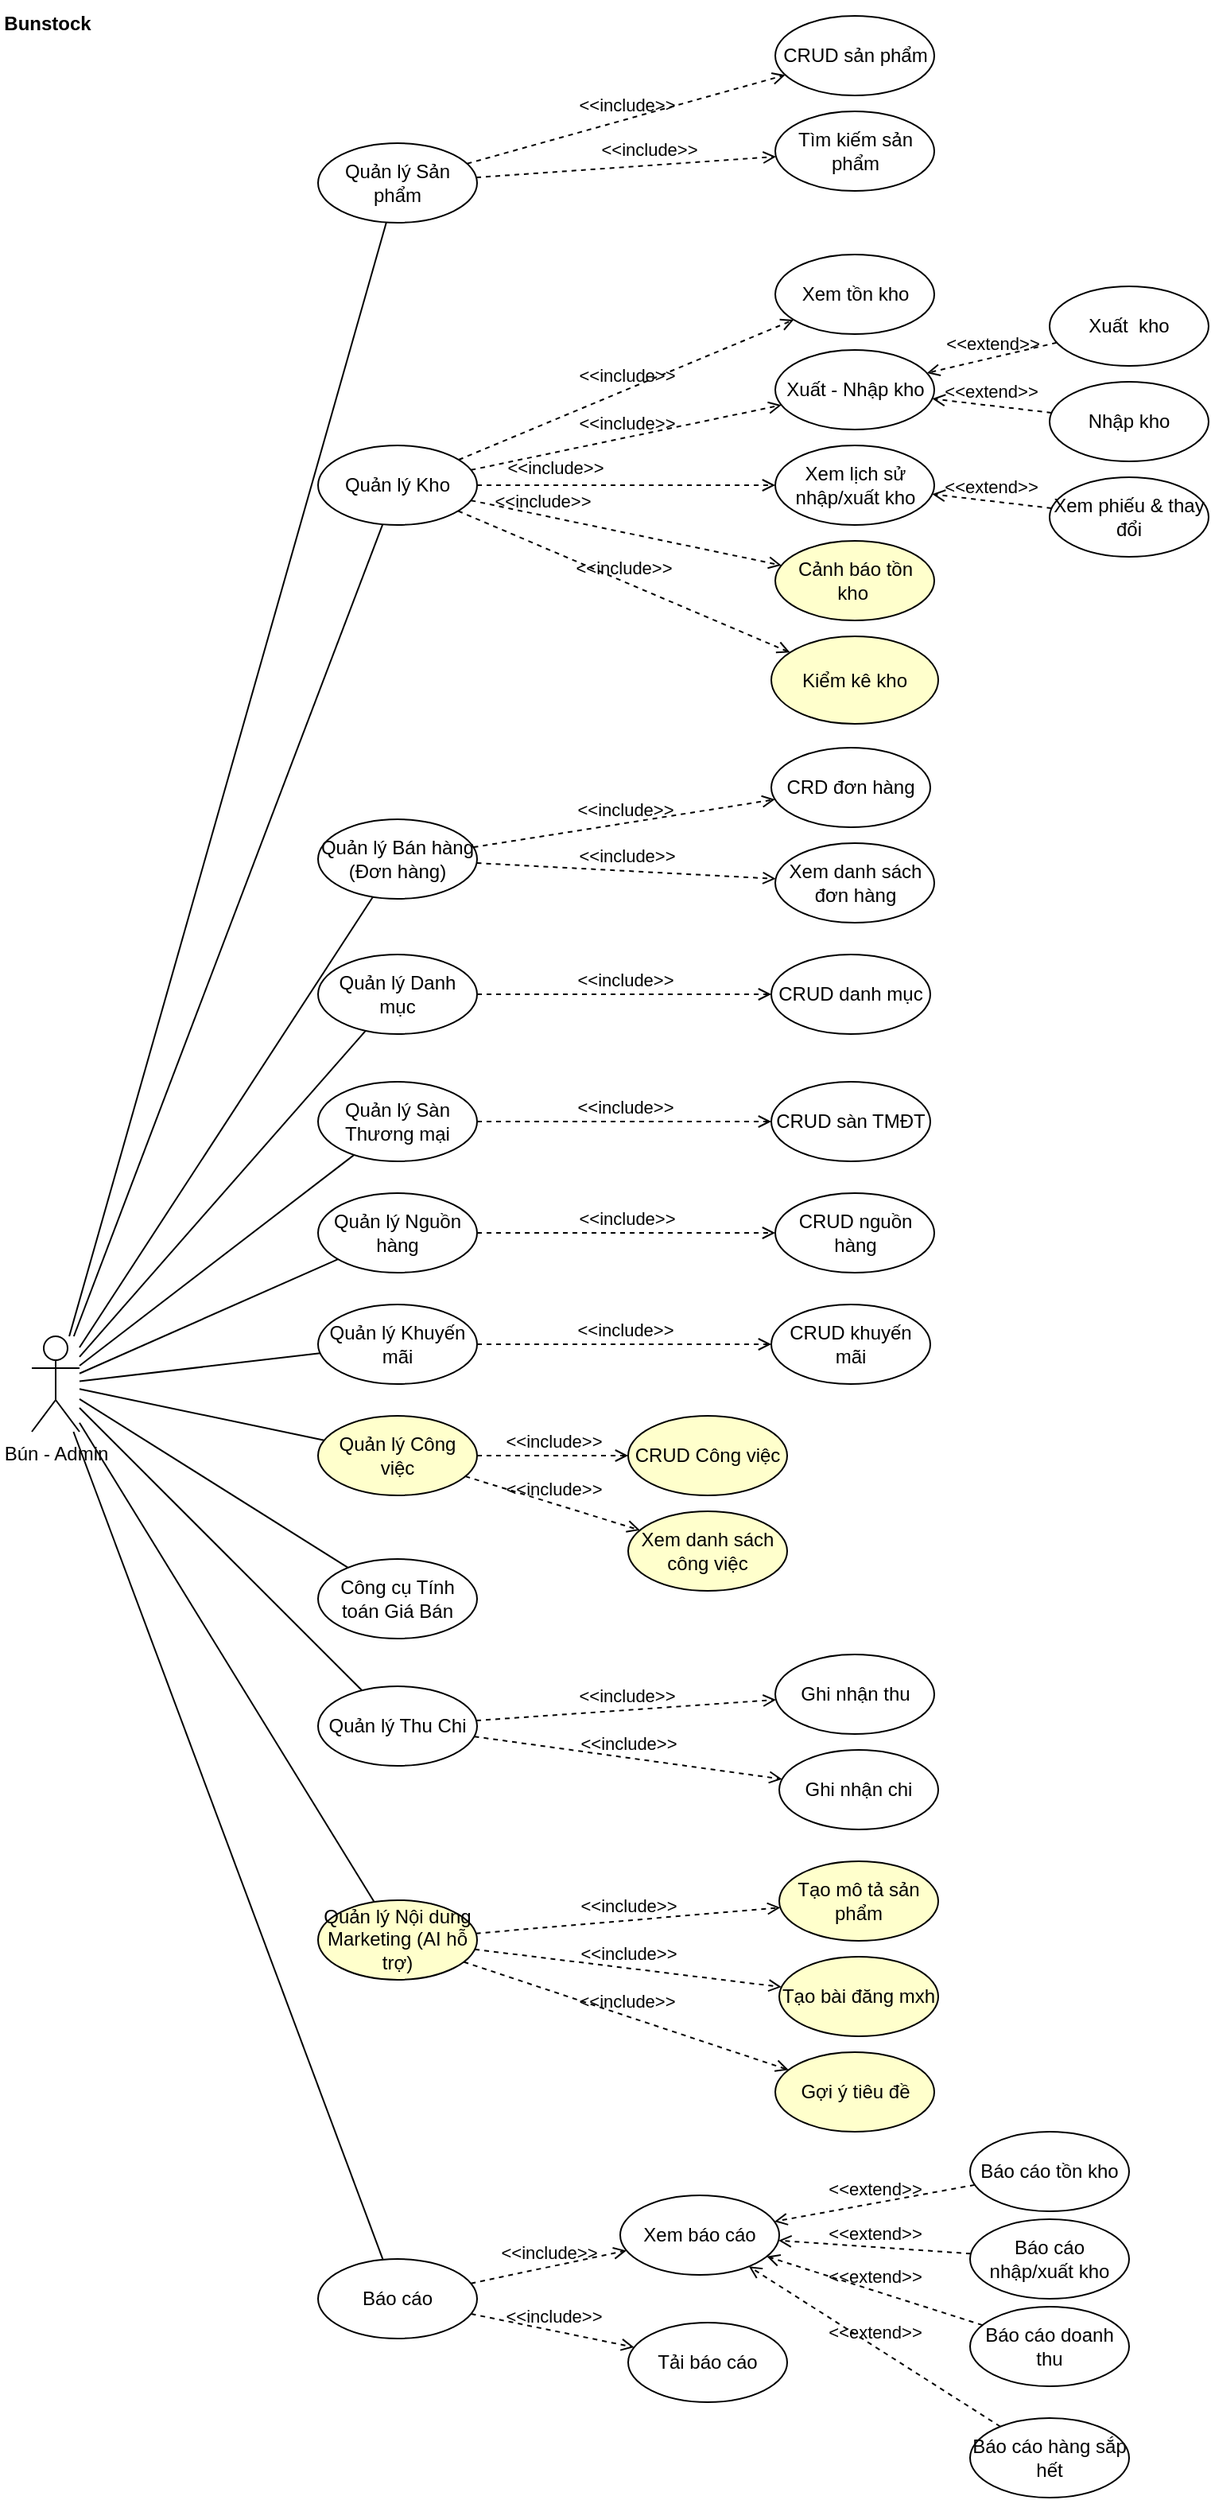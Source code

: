 <mxfile version="27.0.8" pages="7">
  <diagram id="MeihmTsEYOgdpuVVSOf0" name="UC Diagram">
    <mxGraphModel dx="1665" dy="751" grid="1" gridSize="10" guides="1" tooltips="1" connect="1" arrows="1" fold="1" page="1" pageScale="1" pageWidth="850" pageHeight="1100" math="0" shadow="0">
      <root>
        <mxCell id="0" />
        <mxCell id="1" parent="0" />
        <mxCell id="XnYvUqziUPoiqn_Erczg-1" value="Bún - Admin" style="shape=umlActor;verticalLabelPosition=bottom;verticalAlign=top;html=1;outlineConnect=0;" parent="1" vertex="1">
          <mxGeometry x="60" y="850" width="30" height="60" as="geometry" />
        </mxCell>
        <mxCell id="XnYvUqziUPoiqn_Erczg-5" value="&lt;b&gt;Bunstock&lt;/b&gt;" style="text;html=1;align=center;verticalAlign=middle;whiteSpace=wrap;rounded=0;" parent="1" vertex="1">
          <mxGeometry x="40" y="10" width="60" height="30" as="geometry" />
        </mxCell>
        <mxCell id="XnYvUqziUPoiqn_Erczg-6" value="Quản lý Sản phẩm" style="ellipse;whiteSpace=wrap;html=1;" parent="1" vertex="1">
          <mxGeometry x="240" y="100" width="100" height="50" as="geometry" />
        </mxCell>
        <mxCell id="XnYvUqziUPoiqn_Erczg-7" value="Quản lý Kho" style="ellipse;whiteSpace=wrap;html=1;" parent="1" vertex="1">
          <mxGeometry x="240" y="290" width="100" height="50" as="geometry" />
        </mxCell>
        <mxCell id="XnYvUqziUPoiqn_Erczg-8" value="Quản lý Bán hàng (Đơn hàng)" style="ellipse;whiteSpace=wrap;html=1;" parent="1" vertex="1">
          <mxGeometry x="240" y="525" width="100" height="50" as="geometry" />
        </mxCell>
        <mxCell id="XnYvUqziUPoiqn_Erczg-9" value="Quản lý Danh mục" style="ellipse;whiteSpace=wrap;html=1;" parent="1" vertex="1">
          <mxGeometry x="240" y="610" width="100" height="50" as="geometry" />
        </mxCell>
        <mxCell id="XnYvUqziUPoiqn_Erczg-10" value="Quản lý Nguồn hàng" style="ellipse;whiteSpace=wrap;html=1;" parent="1" vertex="1">
          <mxGeometry x="240" y="760" width="100" height="50" as="geometry" />
        </mxCell>
        <mxCell id="XnYvUqziUPoiqn_Erczg-11" value="Quản lý Công việc" style="ellipse;whiteSpace=wrap;html=1;fillColor=#FFFFCC;" parent="1" vertex="1">
          <mxGeometry x="240" y="900" width="100" height="50" as="geometry" />
        </mxCell>
        <mxCell id="XnYvUqziUPoiqn_Erczg-12" value="Báo cáo" style="ellipse;whiteSpace=wrap;html=1;" parent="1" vertex="1">
          <mxGeometry x="240" y="1430" width="100" height="50" as="geometry" />
        </mxCell>
        <mxCell id="XnYvUqziUPoiqn_Erczg-13" value="Công cụ Tính toán Giá Bán" style="ellipse;whiteSpace=wrap;html=1;" parent="1" vertex="1">
          <mxGeometry x="240" y="990" width="100" height="50" as="geometry" />
        </mxCell>
        <mxCell id="XnYvUqziUPoiqn_Erczg-14" value="Quản lý Sàn Thương mại" style="ellipse;whiteSpace=wrap;html=1;" parent="1" vertex="1">
          <mxGeometry x="240" y="690" width="100" height="50" as="geometry" />
        </mxCell>
        <mxCell id="XnYvUqziUPoiqn_Erczg-16" value="Quản lý Khuyến mãi" style="ellipse;whiteSpace=wrap;html=1;" parent="1" vertex="1">
          <mxGeometry x="240" y="830" width="100" height="50" as="geometry" />
        </mxCell>
        <mxCell id="XnYvUqziUPoiqn_Erczg-18" value="Quản lý Thu Chi" style="ellipse;whiteSpace=wrap;html=1;" parent="1" vertex="1">
          <mxGeometry x="240" y="1070" width="100" height="50" as="geometry" />
        </mxCell>
        <mxCell id="XnYvUqziUPoiqn_Erczg-21" value="Quản lý Nội dung Marketing (AI hỗ trợ)" style="ellipse;whiteSpace=wrap;html=1;fillColor=#FFFFCC;" parent="1" vertex="1">
          <mxGeometry x="240" y="1204.44" width="100" height="50" as="geometry" />
        </mxCell>
        <mxCell id="XnYvUqziUPoiqn_Erczg-22" value="Tìm kiếm sản phẩm" style="ellipse;whiteSpace=wrap;html=1;" parent="1" vertex="1">
          <mxGeometry x="527.5" y="80" width="100" height="50" as="geometry" />
        </mxCell>
        <mxCell id="XnYvUqziUPoiqn_Erczg-23" value="CRUD sản phẩm" style="ellipse;whiteSpace=wrap;html=1;" parent="1" vertex="1">
          <mxGeometry x="527.5" y="20" width="100" height="50" as="geometry" />
        </mxCell>
        <mxCell id="XnYvUqziUPoiqn_Erczg-24" value="Xem tồn kho" style="ellipse;whiteSpace=wrap;html=1;" parent="1" vertex="1">
          <mxGeometry x="527.5" y="170" width="100" height="50" as="geometry" />
        </mxCell>
        <mxCell id="XnYvUqziUPoiqn_Erczg-25" value="" style="endArrow=none;html=1;rounded=0;" parent="1" source="XnYvUqziUPoiqn_Erczg-1" target="XnYvUqziUPoiqn_Erczg-6" edge="1">
          <mxGeometry width="50" height="50" relative="1" as="geometry">
            <mxPoint x="560" y="840" as="sourcePoint" />
            <mxPoint x="610" y="790" as="targetPoint" />
          </mxGeometry>
        </mxCell>
        <mxCell id="XnYvUqziUPoiqn_Erczg-26" value="" style="endArrow=none;html=1;rounded=0;" parent="1" source="XnYvUqziUPoiqn_Erczg-1" target="XnYvUqziUPoiqn_Erczg-7" edge="1">
          <mxGeometry width="50" height="50" relative="1" as="geometry">
            <mxPoint x="560" y="840" as="sourcePoint" />
            <mxPoint x="610" y="790" as="targetPoint" />
          </mxGeometry>
        </mxCell>
        <mxCell id="XnYvUqziUPoiqn_Erczg-27" value="" style="endArrow=none;html=1;rounded=0;" parent="1" source="XnYvUqziUPoiqn_Erczg-1" target="XnYvUqziUPoiqn_Erczg-8" edge="1">
          <mxGeometry width="50" height="50" relative="1" as="geometry">
            <mxPoint x="560" y="840" as="sourcePoint" />
            <mxPoint x="610" y="790" as="targetPoint" />
          </mxGeometry>
        </mxCell>
        <mxCell id="XnYvUqziUPoiqn_Erczg-28" value="" style="endArrow=none;html=1;rounded=0;" parent="1" source="XnYvUqziUPoiqn_Erczg-1" target="XnYvUqziUPoiqn_Erczg-9" edge="1">
          <mxGeometry width="50" height="50" relative="1" as="geometry">
            <mxPoint x="560" y="840" as="sourcePoint" />
            <mxPoint x="610" y="790" as="targetPoint" />
          </mxGeometry>
        </mxCell>
        <mxCell id="XnYvUqziUPoiqn_Erczg-29" value="" style="endArrow=none;html=1;rounded=0;" parent="1" source="XnYvUqziUPoiqn_Erczg-1" target="XnYvUqziUPoiqn_Erczg-10" edge="1">
          <mxGeometry width="50" height="50" relative="1" as="geometry">
            <mxPoint x="560" y="840" as="sourcePoint" />
            <mxPoint x="610" y="790" as="targetPoint" />
          </mxGeometry>
        </mxCell>
        <mxCell id="XnYvUqziUPoiqn_Erczg-30" value="" style="endArrow=none;html=1;rounded=0;" parent="1" source="XnYvUqziUPoiqn_Erczg-1" target="XnYvUqziUPoiqn_Erczg-14" edge="1">
          <mxGeometry width="50" height="50" relative="1" as="geometry">
            <mxPoint x="560" y="840" as="sourcePoint" />
            <mxPoint x="610" y="790" as="targetPoint" />
          </mxGeometry>
        </mxCell>
        <mxCell id="XnYvUqziUPoiqn_Erczg-32" value="" style="endArrow=none;html=1;rounded=0;" parent="1" source="XnYvUqziUPoiqn_Erczg-1" target="XnYvUqziUPoiqn_Erczg-13" edge="1">
          <mxGeometry width="50" height="50" relative="1" as="geometry">
            <mxPoint x="560" y="840" as="sourcePoint" />
            <mxPoint x="610" y="790" as="targetPoint" />
          </mxGeometry>
        </mxCell>
        <mxCell id="XnYvUqziUPoiqn_Erczg-33" value="Xuất - Nhập kho" style="ellipse;whiteSpace=wrap;html=1;" parent="1" vertex="1">
          <mxGeometry x="527.5" y="230" width="100" height="50" as="geometry" />
        </mxCell>
        <mxCell id="XnYvUqziUPoiqn_Erczg-34" value="" style="endArrow=none;html=1;rounded=0;" parent="1" source="XnYvUqziUPoiqn_Erczg-1" target="XnYvUqziUPoiqn_Erczg-12" edge="1">
          <mxGeometry width="50" height="50" relative="1" as="geometry">
            <mxPoint x="560" y="840" as="sourcePoint" />
            <mxPoint x="610" y="790" as="targetPoint" />
          </mxGeometry>
        </mxCell>
        <mxCell id="XnYvUqziUPoiqn_Erczg-37" value="" style="endArrow=none;html=1;rounded=0;" parent="1" source="XnYvUqziUPoiqn_Erczg-1" target="XnYvUqziUPoiqn_Erczg-18" edge="1">
          <mxGeometry width="50" height="50" relative="1" as="geometry">
            <mxPoint x="560" y="840" as="sourcePoint" />
            <mxPoint x="610" y="790" as="targetPoint" />
          </mxGeometry>
        </mxCell>
        <mxCell id="XnYvUqziUPoiqn_Erczg-38" value="" style="endArrow=none;html=1;rounded=0;" parent="1" source="XnYvUqziUPoiqn_Erczg-1" target="XnYvUqziUPoiqn_Erczg-16" edge="1">
          <mxGeometry width="50" height="50" relative="1" as="geometry">
            <mxPoint x="560" y="840" as="sourcePoint" />
            <mxPoint x="610" y="790" as="targetPoint" />
          </mxGeometry>
        </mxCell>
        <mxCell id="XnYvUqziUPoiqn_Erczg-39" value="" style="endArrow=none;html=1;rounded=0;" parent="1" source="XnYvUqziUPoiqn_Erczg-1" target="XnYvUqziUPoiqn_Erczg-11" edge="1">
          <mxGeometry width="50" height="50" relative="1" as="geometry">
            <mxPoint x="560" y="840" as="sourcePoint" />
            <mxPoint x="610" y="790" as="targetPoint" />
          </mxGeometry>
        </mxCell>
        <mxCell id="XnYvUqziUPoiqn_Erczg-40" value="" style="endArrow=none;html=1;rounded=0;" parent="1" source="XnYvUqziUPoiqn_Erczg-1" target="XnYvUqziUPoiqn_Erczg-21" edge="1">
          <mxGeometry width="50" height="50" relative="1" as="geometry">
            <mxPoint x="560" y="1120" as="sourcePoint" />
            <mxPoint x="610" y="1070" as="targetPoint" />
          </mxGeometry>
        </mxCell>
        <mxCell id="XnYvUqziUPoiqn_Erczg-41" value="&amp;lt;&amp;lt;include&amp;gt;&amp;gt;" style="html=1;verticalAlign=bottom;labelBackgroundColor=none;endArrow=open;endFill=0;dashed=1;rounded=0;" parent="1" source="XnYvUqziUPoiqn_Erczg-6" target="XnYvUqziUPoiqn_Erczg-23" edge="1">
          <mxGeometry width="160" relative="1" as="geometry">
            <mxPoint x="540" y="620" as="sourcePoint" />
            <mxPoint x="700" y="620" as="targetPoint" />
          </mxGeometry>
        </mxCell>
        <mxCell id="XnYvUqziUPoiqn_Erczg-42" value="&amp;lt;&amp;lt;include&amp;gt;&amp;gt;" style="html=1;verticalAlign=bottom;labelBackgroundColor=none;endArrow=open;endFill=0;dashed=1;rounded=0;" parent="1" source="XnYvUqziUPoiqn_Erczg-6" target="XnYvUqziUPoiqn_Erczg-22" edge="1">
          <mxGeometry x="0.154" y="1" width="160" relative="1" as="geometry">
            <mxPoint x="540" y="620" as="sourcePoint" />
            <mxPoint x="700" y="620" as="targetPoint" />
            <mxPoint as="offset" />
          </mxGeometry>
        </mxCell>
        <mxCell id="XnYvUqziUPoiqn_Erczg-43" value="Xem lịch sử nhập/xuất kho" style="ellipse;whiteSpace=wrap;html=1;" parent="1" vertex="1">
          <mxGeometry x="527.5" y="290" width="100" height="50" as="geometry" />
        </mxCell>
        <mxCell id="XnYvUqziUPoiqn_Erczg-44" value="Cảnh báo tồn kho&amp;nbsp;" style="ellipse;whiteSpace=wrap;html=1;fillColor=#FFFFCC;" parent="1" vertex="1">
          <mxGeometry x="527.5" y="350" width="100" height="50" as="geometry" />
        </mxCell>
        <mxCell id="XnYvUqziUPoiqn_Erczg-45" value="Kiểm kê kho" style="ellipse;whiteSpace=wrap;html=1;direction=south;fillColor=#FFFFCC;" parent="1" vertex="1">
          <mxGeometry x="525" y="410" width="105" height="55" as="geometry" />
        </mxCell>
        <mxCell id="XnYvUqziUPoiqn_Erczg-46" value="&amp;lt;&amp;lt;include&amp;gt;&amp;gt;" style="html=1;verticalAlign=bottom;labelBackgroundColor=none;endArrow=open;endFill=0;dashed=1;rounded=0;" parent="1" source="XnYvUqziUPoiqn_Erczg-7" target="XnYvUqziUPoiqn_Erczg-33" edge="1">
          <mxGeometry width="160" relative="1" as="geometry">
            <mxPoint x="540" y="620" as="sourcePoint" />
            <mxPoint x="700" y="620" as="targetPoint" />
          </mxGeometry>
        </mxCell>
        <mxCell id="XnYvUqziUPoiqn_Erczg-47" value="&amp;lt;&amp;lt;include&amp;gt;&amp;gt;" style="html=1;verticalAlign=bottom;labelBackgroundColor=none;endArrow=open;endFill=0;dashed=1;rounded=0;" parent="1" source="XnYvUqziUPoiqn_Erczg-7" target="XnYvUqziUPoiqn_Erczg-45" edge="1">
          <mxGeometry width="160" relative="1" as="geometry">
            <mxPoint x="540" y="620" as="sourcePoint" />
            <mxPoint x="700" y="620" as="targetPoint" />
          </mxGeometry>
        </mxCell>
        <mxCell id="XnYvUqziUPoiqn_Erczg-48" value="&amp;lt;&amp;lt;include&amp;gt;&amp;gt;" style="html=1;verticalAlign=bottom;labelBackgroundColor=none;endArrow=open;endFill=0;dashed=1;rounded=0;" parent="1" source="XnYvUqziUPoiqn_Erczg-7" target="XnYvUqziUPoiqn_Erczg-24" edge="1">
          <mxGeometry width="160" relative="1" as="geometry">
            <mxPoint x="540" y="620" as="sourcePoint" />
            <mxPoint x="700" y="620" as="targetPoint" />
          </mxGeometry>
        </mxCell>
        <mxCell id="XnYvUqziUPoiqn_Erczg-49" value="&amp;lt;&amp;lt;include&amp;gt;&amp;gt;" style="html=1;verticalAlign=bottom;labelBackgroundColor=none;endArrow=open;endFill=0;dashed=1;rounded=0;" parent="1" source="XnYvUqziUPoiqn_Erczg-7" target="XnYvUqziUPoiqn_Erczg-44" edge="1">
          <mxGeometry x="-0.543" width="160" relative="1" as="geometry">
            <mxPoint x="540" y="620" as="sourcePoint" />
            <mxPoint x="700" y="620" as="targetPoint" />
            <mxPoint as="offset" />
          </mxGeometry>
        </mxCell>
        <mxCell id="XnYvUqziUPoiqn_Erczg-51" value="&amp;lt;&amp;lt;include&amp;gt;&amp;gt;" style="html=1;verticalAlign=bottom;labelBackgroundColor=none;endArrow=open;endFill=0;dashed=1;rounded=0;" parent="1" source="XnYvUqziUPoiqn_Erczg-14" target="XnYvUqziUPoiqn_Erczg-65" edge="1">
          <mxGeometry width="160" relative="1" as="geometry">
            <mxPoint x="530" y="1110" as="sourcePoint" />
            <mxPoint x="690" y="1110" as="targetPoint" />
          </mxGeometry>
        </mxCell>
        <mxCell id="XnYvUqziUPoiqn_Erczg-52" value="&amp;lt;&amp;lt;include&amp;gt;&amp;gt;" style="html=1;verticalAlign=bottom;labelBackgroundColor=none;endArrow=open;endFill=0;dashed=1;rounded=0;" parent="1" source="XnYvUqziUPoiqn_Erczg-10" target="XnYvUqziUPoiqn_Erczg-64" edge="1">
          <mxGeometry width="160" relative="1" as="geometry">
            <mxPoint x="530" y="800" as="sourcePoint" />
            <mxPoint x="690" y="800" as="targetPoint" />
          </mxGeometry>
        </mxCell>
        <mxCell id="XnYvUqziUPoiqn_Erczg-53" value="&amp;lt;&amp;lt;include&amp;gt;&amp;gt;" style="html=1;verticalAlign=bottom;labelBackgroundColor=none;endArrow=open;endFill=0;dashed=1;rounded=0;" parent="1" source="XnYvUqziUPoiqn_Erczg-9" target="XnYvUqziUPoiqn_Erczg-63" edge="1">
          <mxGeometry width="160" relative="1" as="geometry">
            <mxPoint x="365.849" y="887.483" as="sourcePoint" />
            <mxPoint x="710" y="962.51" as="targetPoint" />
          </mxGeometry>
        </mxCell>
        <mxCell id="XnYvUqziUPoiqn_Erczg-55" value="&amp;lt;&amp;lt;include&amp;gt;&amp;gt;" style="html=1;verticalAlign=bottom;labelBackgroundColor=none;endArrow=open;endFill=0;dashed=1;rounded=0;" parent="1" source="XnYvUqziUPoiqn_Erczg-8" target="XnYvUqziUPoiqn_Erczg-61" edge="1">
          <mxGeometry width="160" relative="1" as="geometry">
            <mxPoint x="530" y="850" as="sourcePoint" />
            <mxPoint x="690" y="850" as="targetPoint" />
          </mxGeometry>
        </mxCell>
        <mxCell id="XnYvUqziUPoiqn_Erczg-56" value="&amp;lt;&amp;lt;include&amp;gt;&amp;gt;" style="html=1;verticalAlign=bottom;labelBackgroundColor=none;endArrow=open;endFill=0;dashed=1;rounded=0;" parent="1" source="XnYvUqziUPoiqn_Erczg-7" target="XnYvUqziUPoiqn_Erczg-43" edge="1">
          <mxGeometry x="-0.481" y="2" width="160" relative="1" as="geometry">
            <mxPoint x="530" y="630" as="sourcePoint" />
            <mxPoint x="690" y="630" as="targetPoint" />
            <mxPoint as="offset" />
          </mxGeometry>
        </mxCell>
        <mxCell id="XnYvUqziUPoiqn_Erczg-58" value="CRD đơn hàng" style="ellipse;whiteSpace=wrap;html=1;" parent="1" vertex="1">
          <mxGeometry x="525" y="480" width="100" height="50" as="geometry" />
        </mxCell>
        <mxCell id="XnYvUqziUPoiqn_Erczg-59" value="&amp;lt;&amp;lt;include&amp;gt;&amp;gt;" style="html=1;verticalAlign=bottom;labelBackgroundColor=none;endArrow=open;endFill=0;dashed=1;rounded=0;" parent="1" source="XnYvUqziUPoiqn_Erczg-8" target="XnYvUqziUPoiqn_Erczg-58" edge="1">
          <mxGeometry width="160" relative="1" as="geometry">
            <mxPoint x="372.5" y="945" as="sourcePoint" />
            <mxPoint x="557.5" y="990" as="targetPoint" />
          </mxGeometry>
        </mxCell>
        <mxCell id="XnYvUqziUPoiqn_Erczg-61" value="Xem danh sách đơn hàng" style="ellipse;whiteSpace=wrap;html=1;" parent="1" vertex="1">
          <mxGeometry x="527.5" y="540" width="100" height="50" as="geometry" />
        </mxCell>
        <mxCell id="XnYvUqziUPoiqn_Erczg-63" value="CRUD danh mục" style="ellipse;whiteSpace=wrap;html=1;" parent="1" vertex="1">
          <mxGeometry x="525" y="610" width="100" height="50" as="geometry" />
        </mxCell>
        <mxCell id="XnYvUqziUPoiqn_Erczg-64" value="CRUD nguồn hàng" style="ellipse;whiteSpace=wrap;html=1;" parent="1" vertex="1">
          <mxGeometry x="527.5" y="760" width="100" height="50" as="geometry" />
        </mxCell>
        <mxCell id="XnYvUqziUPoiqn_Erczg-65" value="CRUD sàn TMĐT" style="ellipse;whiteSpace=wrap;html=1;" parent="1" vertex="1">
          <mxGeometry x="525" y="690" width="100" height="50" as="geometry" />
        </mxCell>
        <mxCell id="XnYvUqziUPoiqn_Erczg-68" value="&amp;lt;&amp;lt;include&amp;gt;&amp;gt;" style="html=1;verticalAlign=bottom;labelBackgroundColor=none;endArrow=open;endFill=0;dashed=1;rounded=0;" parent="1" source="XnYvUqziUPoiqn_Erczg-18" target="XnYvUqziUPoiqn_Erczg-104" edge="1">
          <mxGeometry width="160" relative="1" as="geometry">
            <mxPoint x="435" y="1484.41" as="sourcePoint" />
            <mxPoint x="595" y="1484.41" as="targetPoint" />
          </mxGeometry>
        </mxCell>
        <mxCell id="XnYvUqziUPoiqn_Erczg-70" value="&amp;lt;&amp;lt;include&amp;gt;&amp;gt;" style="html=1;verticalAlign=bottom;labelBackgroundColor=none;endArrow=open;endFill=0;dashed=1;rounded=0;" parent="1" source="XnYvUqziUPoiqn_Erczg-18" target="XnYvUqziUPoiqn_Erczg-105" edge="1">
          <mxGeometry width="160" relative="1" as="geometry">
            <mxPoint x="435" y="1440" as="sourcePoint" />
            <mxPoint x="595" y="1440" as="targetPoint" />
          </mxGeometry>
        </mxCell>
        <mxCell id="XnYvUqziUPoiqn_Erczg-72" value="&amp;lt;&amp;lt;include&amp;gt;&amp;gt;" style="html=1;verticalAlign=bottom;labelBackgroundColor=none;endArrow=open;endFill=0;dashed=1;rounded=0;" parent="1" source="XnYvUqziUPoiqn_Erczg-21" target="XnYvUqziUPoiqn_Erczg-109" edge="1">
          <mxGeometry width="160" relative="1" as="geometry">
            <mxPoint x="313.639" y="1041.469" as="sourcePoint" />
            <mxPoint x="820" y="1064.44" as="targetPoint" />
          </mxGeometry>
        </mxCell>
        <mxCell id="XnYvUqziUPoiqn_Erczg-73" value="&amp;lt;&amp;lt;include&amp;gt;&amp;gt;" style="html=1;verticalAlign=bottom;labelBackgroundColor=none;endArrow=open;endFill=0;dashed=1;rounded=0;" parent="1" source="XnYvUqziUPoiqn_Erczg-21" target="XnYvUqziUPoiqn_Erczg-108" edge="1">
          <mxGeometry width="160" relative="1" as="geometry">
            <mxPoint x="310.115" y="1042.328" as="sourcePoint" />
            <mxPoint x="810" y="1044.44" as="targetPoint" />
          </mxGeometry>
        </mxCell>
        <mxCell id="XnYvUqziUPoiqn_Erczg-74" value="&amp;lt;&amp;lt;include&amp;gt;&amp;gt;" style="html=1;verticalAlign=bottom;labelBackgroundColor=none;endArrow=open;endFill=0;dashed=1;rounded=0;" parent="1" source="XnYvUqziUPoiqn_Erczg-21" target="XnYvUqziUPoiqn_Erczg-110" edge="1">
          <mxGeometry width="160" relative="1" as="geometry">
            <mxPoint x="318.45" y="1039.999" as="sourcePoint" />
            <mxPoint x="830" y="1088.85" as="targetPoint" />
          </mxGeometry>
        </mxCell>
        <mxCell id="XnYvUqziUPoiqn_Erczg-79" value="&amp;lt;&amp;lt;include&amp;gt;&amp;gt;" style="html=1;verticalAlign=bottom;labelBackgroundColor=none;endArrow=open;endFill=0;dashed=1;rounded=0;" parent="1" source="XnYvUqziUPoiqn_Erczg-16" target="XnYvUqziUPoiqn_Erczg-99" edge="1">
          <mxGeometry width="160" relative="1" as="geometry">
            <mxPoint x="495.0" y="1060" as="sourcePoint" />
            <mxPoint x="655" y="1060" as="targetPoint" />
          </mxGeometry>
        </mxCell>
        <mxCell id="XnYvUqziUPoiqn_Erczg-81" value="&amp;lt;&amp;lt;include&amp;gt;&amp;gt;" style="html=1;verticalAlign=bottom;labelBackgroundColor=none;endArrow=open;endFill=0;dashed=1;rounded=0;" parent="1" source="XnYvUqziUPoiqn_Erczg-11" target="XnYvUqziUPoiqn_Erczg-97" edge="1">
          <mxGeometry width="160" relative="1" as="geometry">
            <mxPoint x="500.0" y="1260" as="sourcePoint" />
            <mxPoint x="660" y="1260" as="targetPoint" />
          </mxGeometry>
        </mxCell>
        <mxCell id="XnYvUqziUPoiqn_Erczg-82" value="&amp;lt;&amp;lt;include&amp;gt;&amp;gt;" style="html=1;verticalAlign=bottom;labelBackgroundColor=none;endArrow=open;endFill=0;dashed=1;rounded=0;" parent="1" source="XnYvUqziUPoiqn_Erczg-12" target="XnYvUqziUPoiqn_Erczg-85" edge="1">
          <mxGeometry width="160" relative="1" as="geometry">
            <mxPoint x="500" y="1970" as="sourcePoint" />
            <mxPoint x="660" y="1970" as="targetPoint" />
          </mxGeometry>
        </mxCell>
        <mxCell id="XnYvUqziUPoiqn_Erczg-84" value="Báo cáo doanh thu" style="ellipse;whiteSpace=wrap;html=1;" parent="1" vertex="1">
          <mxGeometry x="650" y="1460" width="100" height="50" as="geometry" />
        </mxCell>
        <mxCell id="XnYvUqziUPoiqn_Erczg-85" value="Xem báo cáo" style="ellipse;whiteSpace=wrap;html=1;" parent="1" vertex="1">
          <mxGeometry x="430" y="1390" width="100" height="50" as="geometry" />
        </mxCell>
        <mxCell id="XnYvUqziUPoiqn_Erczg-86" value="Báo cáo tồn kho" style="ellipse;whiteSpace=wrap;html=1;" parent="1" vertex="1">
          <mxGeometry x="650" y="1350" width="100" height="50" as="geometry" />
        </mxCell>
        <mxCell id="XnYvUqziUPoiqn_Erczg-87" value="Báo cáo nhập/xuất kho" style="ellipse;whiteSpace=wrap;html=1;" parent="1" vertex="1">
          <mxGeometry x="650" y="1405" width="100" height="50" as="geometry" />
        </mxCell>
        <mxCell id="XnYvUqziUPoiqn_Erczg-89" value="Báo cáo hàng sắp hết" style="ellipse;whiteSpace=wrap;html=1;" parent="1" vertex="1">
          <mxGeometry x="650" y="1530" width="100" height="50" as="geometry" />
        </mxCell>
        <mxCell id="XnYvUqziUPoiqn_Erczg-92" value="&amp;lt;&amp;lt;extend&amp;gt;&amp;gt;" style="html=1;verticalAlign=bottom;labelBackgroundColor=none;endArrow=open;endFill=0;dashed=1;rounded=0;" parent="1" source="XnYvUqziUPoiqn_Erczg-89" target="XnYvUqziUPoiqn_Erczg-85" edge="1">
          <mxGeometry width="160" relative="1" as="geometry">
            <mxPoint x="667.618" y="1525.952" as="sourcePoint" />
            <mxPoint x="690" y="1920" as="targetPoint" />
          </mxGeometry>
        </mxCell>
        <mxCell id="XnYvUqziUPoiqn_Erczg-93" value="&amp;lt;&amp;lt;extend&amp;gt;&amp;gt;" style="html=1;verticalAlign=bottom;labelBackgroundColor=none;endArrow=open;endFill=0;dashed=1;rounded=0;" parent="1" source="XnYvUqziUPoiqn_Erczg-84" target="XnYvUqziUPoiqn_Erczg-85" edge="1">
          <mxGeometry width="160" relative="1" as="geometry">
            <mxPoint x="754.234" y="1644.932" as="sourcePoint" />
            <mxPoint x="690" y="1920" as="targetPoint" />
          </mxGeometry>
        </mxCell>
        <mxCell id="XnYvUqziUPoiqn_Erczg-94" value="&amp;lt;&amp;lt;extend&amp;gt;&amp;gt;" style="html=1;verticalAlign=bottom;labelBackgroundColor=none;endArrow=open;endFill=0;dashed=1;rounded=0;" parent="1" source="XnYvUqziUPoiqn_Erczg-87" target="XnYvUqziUPoiqn_Erczg-85" edge="1">
          <mxGeometry width="160" relative="1" as="geometry">
            <mxPoint x="750.168" y="1597.048" as="sourcePoint" />
            <mxPoint x="690" y="1920" as="targetPoint" />
          </mxGeometry>
        </mxCell>
        <mxCell id="XnYvUqziUPoiqn_Erczg-95" value="&amp;lt;&amp;lt;extend&amp;gt;&amp;gt;" style="html=1;verticalAlign=bottom;labelBackgroundColor=none;endArrow=open;endFill=0;dashed=1;rounded=0;" parent="1" source="XnYvUqziUPoiqn_Erczg-86" target="XnYvUqziUPoiqn_Erczg-85" edge="1">
          <mxGeometry width="160" relative="1" as="geometry">
            <mxPoint x="757.647" y="1548.287" as="sourcePoint" />
            <mxPoint x="690" y="1920" as="targetPoint" />
          </mxGeometry>
        </mxCell>
        <mxCell id="XnYvUqziUPoiqn_Erczg-97" value="CRUD Công việc" style="ellipse;whiteSpace=wrap;html=1;fillColor=#FFFFCC;" parent="1" vertex="1">
          <mxGeometry x="435" y="900" width="100" height="50" as="geometry" />
        </mxCell>
        <mxCell id="XnYvUqziUPoiqn_Erczg-99" value="CRUD khuyến mãi" style="ellipse;whiteSpace=wrap;html=1;" parent="1" vertex="1">
          <mxGeometry x="525" y="830" width="100" height="50" as="geometry" />
        </mxCell>
        <mxCell id="XnYvUqziUPoiqn_Erczg-104" value="Ghi nhận chi" style="ellipse;whiteSpace=wrap;html=1;" parent="1" vertex="1">
          <mxGeometry x="530" y="1110" width="100" height="50" as="geometry" />
        </mxCell>
        <mxCell id="XnYvUqziUPoiqn_Erczg-105" value="Ghi nhận thu" style="ellipse;whiteSpace=wrap;html=1;" parent="1" vertex="1">
          <mxGeometry x="527.5" y="1050" width="100" height="50" as="geometry" />
        </mxCell>
        <mxCell id="XnYvUqziUPoiqn_Erczg-108" value="Gợi ý tiêu đề" style="ellipse;whiteSpace=wrap;html=1;fillColor=#FFFFCC;" parent="1" vertex="1">
          <mxGeometry x="527.5" y="1300" width="100" height="50" as="geometry" />
        </mxCell>
        <mxCell id="XnYvUqziUPoiqn_Erczg-109" value="Tạo bài đăng mxh" style="ellipse;whiteSpace=wrap;html=1;fillColor=#FFFFCC;" parent="1" vertex="1">
          <mxGeometry x="530" y="1240" width="100" height="50" as="geometry" />
        </mxCell>
        <mxCell id="XnYvUqziUPoiqn_Erczg-110" value="Tạo mô tả sản phẩm" style="ellipse;whiteSpace=wrap;html=1;fillColor=#FFFFCC;" parent="1" vertex="1">
          <mxGeometry x="530" y="1180" width="100" height="50" as="geometry" />
        </mxCell>
        <mxCell id="vdivPOk2huJ3QQ2FJWZF-1" value="Tải báo cáo" style="ellipse;whiteSpace=wrap;html=1;" parent="1" vertex="1">
          <mxGeometry x="435" y="1470" width="100" height="50" as="geometry" />
        </mxCell>
        <mxCell id="vdivPOk2huJ3QQ2FJWZF-2" value="&amp;lt;&amp;lt;include&amp;gt;&amp;gt;" style="html=1;verticalAlign=bottom;labelBackgroundColor=none;endArrow=open;endFill=0;dashed=1;rounded=0;" parent="1" source="XnYvUqziUPoiqn_Erczg-12" target="vdivPOk2huJ3QQ2FJWZF-1" edge="1">
          <mxGeometry width="160" relative="1" as="geometry">
            <mxPoint x="350" y="1615" as="sourcePoint" />
            <mxPoint x="440" y="1615" as="targetPoint" />
          </mxGeometry>
        </mxCell>
        <mxCell id="vdivPOk2huJ3QQ2FJWZF-3" value="Xem danh sách công việc" style="ellipse;whiteSpace=wrap;html=1;fillColor=#FFFFCC;" parent="1" vertex="1">
          <mxGeometry x="435" y="960" width="100" height="50" as="geometry" />
        </mxCell>
        <mxCell id="vdivPOk2huJ3QQ2FJWZF-4" value="&amp;lt;&amp;lt;include&amp;gt;&amp;gt;" style="html=1;verticalAlign=bottom;labelBackgroundColor=none;endArrow=open;endFill=0;dashed=1;rounded=0;" parent="1" source="XnYvUqziUPoiqn_Erczg-11" target="vdivPOk2huJ3QQ2FJWZF-3" edge="1">
          <mxGeometry width="160" relative="1" as="geometry">
            <mxPoint x="346" y="1125" as="sourcePoint" />
            <mxPoint x="541" y="1085" as="targetPoint" />
          </mxGeometry>
        </mxCell>
        <mxCell id="-IVfGhcdtnlAWbvs8eg4-2" value="Xuất&amp;nbsp; kho" style="ellipse;whiteSpace=wrap;html=1;" parent="1" vertex="1">
          <mxGeometry x="700" y="190" width="100" height="50" as="geometry" />
        </mxCell>
        <mxCell id="-IVfGhcdtnlAWbvs8eg4-3" value="Nhập kho" style="ellipse;whiteSpace=wrap;html=1;" parent="1" vertex="1">
          <mxGeometry x="700" y="250" width="100" height="50" as="geometry" />
        </mxCell>
        <mxCell id="-IVfGhcdtnlAWbvs8eg4-4" value="&amp;lt;&amp;lt;extend&amp;gt;&amp;gt;" style="html=1;verticalAlign=bottom;labelBackgroundColor=none;endArrow=open;endFill=0;dashed=1;rounded=0;" parent="1" source="-IVfGhcdtnlAWbvs8eg4-2" target="XnYvUqziUPoiqn_Erczg-33" edge="1">
          <mxGeometry width="160" relative="1" as="geometry">
            <mxPoint x="350" y="390" as="sourcePoint" />
            <mxPoint x="510" y="390" as="targetPoint" />
          </mxGeometry>
        </mxCell>
        <mxCell id="-IVfGhcdtnlAWbvs8eg4-5" value="&amp;lt;&amp;lt;extend&amp;gt;&amp;gt;" style="html=1;verticalAlign=bottom;labelBackgroundColor=none;endArrow=open;endFill=0;dashed=1;rounded=0;" parent="1" source="-IVfGhcdtnlAWbvs8eg4-3" target="XnYvUqziUPoiqn_Erczg-33" edge="1">
          <mxGeometry width="160" relative="1" as="geometry">
            <mxPoint x="350" y="390" as="sourcePoint" />
            <mxPoint x="510" y="390" as="targetPoint" />
          </mxGeometry>
        </mxCell>
        <mxCell id="Fw0p-j86zxZ2i7wZ2fX4-1" value="Xem phiếu &amp;amp; thay đổi" style="ellipse;whiteSpace=wrap;html=1;" parent="1" vertex="1">
          <mxGeometry x="700" y="310" width="100" height="50" as="geometry" />
        </mxCell>
        <mxCell id="Fw0p-j86zxZ2i7wZ2fX4-2" value="&amp;lt;&amp;lt;extend&amp;gt;&amp;gt;" style="html=1;verticalAlign=bottom;labelBackgroundColor=none;endArrow=open;endFill=0;dashed=1;rounded=0;" parent="1" source="Fw0p-j86zxZ2i7wZ2fX4-1" target="XnYvUqziUPoiqn_Erczg-43" edge="1">
          <mxGeometry width="160" relative="1" as="geometry">
            <mxPoint x="711" y="279" as="sourcePoint" />
            <mxPoint x="636" y="271" as="targetPoint" />
          </mxGeometry>
        </mxCell>
      </root>
    </mxGraphModel>
  </diagram>
  <diagram id="R2lEEEUBdFMjLlhIrx00" name="ER Diagram">
    <mxGraphModel dx="3235" dy="1742" grid="1" gridSize="10" guides="1" tooltips="1" connect="1" arrows="1" fold="1" page="1" pageScale="1" pageWidth="1100" pageHeight="850" math="0" shadow="0" extFonts="Permanent Marker^https://fonts.googleapis.com/css?family=Permanent+Marker">
      <root>
        <mxCell id="0" />
        <mxCell id="1" parent="0" />
        <mxCell id="rnxLsMMgCRUg1SqwHlLi-2" value="Product" style="shape=table;startSize=30;container=1;collapsible=1;childLayout=tableLayout;fixedRows=1;rowLines=0;fontStyle=1;align=center;resizeLast=1;html=1;" parent="1" vertex="1">
          <mxGeometry x="40" y="-220" width="180" height="300" as="geometry" />
        </mxCell>
        <mxCell id="rnxLsMMgCRUg1SqwHlLi-3" value="" style="shape=tableRow;horizontal=0;startSize=0;swimlaneHead=0;swimlaneBody=0;fillColor=none;collapsible=0;dropTarget=0;points=[[0,0.5],[1,0.5]];portConstraint=eastwest;top=0;left=0;right=0;bottom=1;" parent="rnxLsMMgCRUg1SqwHlLi-2" vertex="1">
          <mxGeometry y="30" width="180" height="30" as="geometry" />
        </mxCell>
        <mxCell id="rnxLsMMgCRUg1SqwHlLi-4" value="PK" style="shape=partialRectangle;connectable=0;fillColor=none;top=0;left=0;bottom=0;right=0;fontStyle=1;overflow=hidden;whiteSpace=wrap;html=1;" parent="rnxLsMMgCRUg1SqwHlLi-3" vertex="1">
          <mxGeometry width="30" height="30" as="geometry">
            <mxRectangle width="30" height="30" as="alternateBounds" />
          </mxGeometry>
        </mxCell>
        <mxCell id="rnxLsMMgCRUg1SqwHlLi-5" value="ProductID" style="shape=partialRectangle;connectable=0;fillColor=none;top=0;left=0;bottom=0;right=0;align=left;spacingLeft=6;fontStyle=5;overflow=hidden;whiteSpace=wrap;html=1;" parent="rnxLsMMgCRUg1SqwHlLi-3" vertex="1">
          <mxGeometry x="30" width="150" height="30" as="geometry">
            <mxRectangle width="150" height="30" as="alternateBounds" />
          </mxGeometry>
        </mxCell>
        <mxCell id="rnxLsMMgCRUg1SqwHlLi-6" value="" style="shape=tableRow;horizontal=0;startSize=0;swimlaneHead=0;swimlaneBody=0;fillColor=none;collapsible=0;dropTarget=0;points=[[0,0.5],[1,0.5]];portConstraint=eastwest;top=0;left=0;right=0;bottom=0;" parent="rnxLsMMgCRUg1SqwHlLi-2" vertex="1">
          <mxGeometry y="60" width="180" height="30" as="geometry" />
        </mxCell>
        <mxCell id="rnxLsMMgCRUg1SqwHlLi-7" value="" style="shape=partialRectangle;connectable=0;fillColor=none;top=0;left=0;bottom=0;right=0;editable=1;overflow=hidden;whiteSpace=wrap;html=1;" parent="rnxLsMMgCRUg1SqwHlLi-6" vertex="1">
          <mxGeometry width="30" height="30" as="geometry">
            <mxRectangle width="30" height="30" as="alternateBounds" />
          </mxGeometry>
        </mxCell>
        <mxCell id="rnxLsMMgCRUg1SqwHlLi-8" value="SKU" style="shape=partialRectangle;connectable=0;fillColor=none;top=0;left=0;bottom=0;right=0;align=left;spacingLeft=6;overflow=hidden;whiteSpace=wrap;html=1;" parent="rnxLsMMgCRUg1SqwHlLi-6" vertex="1">
          <mxGeometry x="30" width="150" height="30" as="geometry">
            <mxRectangle width="150" height="30" as="alternateBounds" />
          </mxGeometry>
        </mxCell>
        <mxCell id="rnxLsMMgCRUg1SqwHlLi-12" value="" style="shape=tableRow;horizontal=0;startSize=0;swimlaneHead=0;swimlaneBody=0;fillColor=none;collapsible=0;dropTarget=0;points=[[0,0.5],[1,0.5]];portConstraint=eastwest;top=0;left=0;right=0;bottom=0;" parent="rnxLsMMgCRUg1SqwHlLi-2" vertex="1">
          <mxGeometry y="90" width="180" height="30" as="geometry" />
        </mxCell>
        <mxCell id="rnxLsMMgCRUg1SqwHlLi-13" value="" style="shape=partialRectangle;connectable=0;fillColor=none;top=0;left=0;bottom=0;right=0;editable=1;overflow=hidden;whiteSpace=wrap;html=1;" parent="rnxLsMMgCRUg1SqwHlLi-12" vertex="1">
          <mxGeometry width="30" height="30" as="geometry">
            <mxRectangle width="30" height="30" as="alternateBounds" />
          </mxGeometry>
        </mxCell>
        <mxCell id="rnxLsMMgCRUg1SqwHlLi-14" value="ProductName" style="shape=partialRectangle;connectable=0;fillColor=none;top=0;left=0;bottom=0;right=0;align=left;spacingLeft=6;overflow=hidden;whiteSpace=wrap;html=1;" parent="rnxLsMMgCRUg1SqwHlLi-12" vertex="1">
          <mxGeometry x="30" width="150" height="30" as="geometry">
            <mxRectangle width="150" height="30" as="alternateBounds" />
          </mxGeometry>
        </mxCell>
        <mxCell id="kLLqwe19jkQnjyfFzu7T-1" value="" style="shape=tableRow;horizontal=0;startSize=0;swimlaneHead=0;swimlaneBody=0;fillColor=none;collapsible=0;dropTarget=0;points=[[0,0.5],[1,0.5]];portConstraint=eastwest;top=0;left=0;right=0;bottom=0;" parent="rnxLsMMgCRUg1SqwHlLi-2" vertex="1">
          <mxGeometry y="120" width="180" height="30" as="geometry" />
        </mxCell>
        <mxCell id="kLLqwe19jkQnjyfFzu7T-2" value="" style="shape=partialRectangle;connectable=0;fillColor=none;top=0;left=0;bottom=0;right=0;editable=1;overflow=hidden;whiteSpace=wrap;html=1;" parent="kLLqwe19jkQnjyfFzu7T-1" vertex="1">
          <mxGeometry width="30" height="30" as="geometry">
            <mxRectangle width="30" height="30" as="alternateBounds" />
          </mxGeometry>
        </mxCell>
        <mxCell id="kLLqwe19jkQnjyfFzu7T-3" value="ProductDescription" style="shape=partialRectangle;connectable=0;fillColor=none;top=0;left=0;bottom=0;right=0;align=left;spacingLeft=6;overflow=hidden;whiteSpace=wrap;html=1;" parent="kLLqwe19jkQnjyfFzu7T-1" vertex="1">
          <mxGeometry x="30" width="150" height="30" as="geometry">
            <mxRectangle width="150" height="30" as="alternateBounds" />
          </mxGeometry>
        </mxCell>
        <mxCell id="kLLqwe19jkQnjyfFzu7T-4" value="" style="shape=tableRow;horizontal=0;startSize=0;swimlaneHead=0;swimlaneBody=0;fillColor=none;collapsible=0;dropTarget=0;points=[[0,0.5],[1,0.5]];portConstraint=eastwest;top=0;left=0;right=0;bottom=0;" parent="rnxLsMMgCRUg1SqwHlLi-2" vertex="1">
          <mxGeometry y="150" width="180" height="30" as="geometry" />
        </mxCell>
        <mxCell id="kLLqwe19jkQnjyfFzu7T-5" value="FK" style="shape=partialRectangle;connectable=0;fillColor=none;top=0;left=0;bottom=0;right=0;editable=1;overflow=hidden;whiteSpace=wrap;html=1;fontStyle=1" parent="kLLqwe19jkQnjyfFzu7T-4" vertex="1">
          <mxGeometry width="30" height="30" as="geometry">
            <mxRectangle width="30" height="30" as="alternateBounds" />
          </mxGeometry>
        </mxCell>
        <mxCell id="kLLqwe19jkQnjyfFzu7T-6" value="CategoryID" style="shape=partialRectangle;connectable=0;fillColor=none;top=0;left=0;bottom=0;right=0;align=left;spacingLeft=6;overflow=hidden;whiteSpace=wrap;html=1;" parent="kLLqwe19jkQnjyfFzu7T-4" vertex="1">
          <mxGeometry x="30" width="150" height="30" as="geometry">
            <mxRectangle width="150" height="30" as="alternateBounds" />
          </mxGeometry>
        </mxCell>
        <mxCell id="kLLqwe19jkQnjyfFzu7T-22" value="" style="shape=tableRow;horizontal=0;startSize=0;swimlaneHead=0;swimlaneBody=0;fillColor=none;collapsible=0;dropTarget=0;points=[[0,0.5],[1,0.5]];portConstraint=eastwest;top=0;left=0;right=0;bottom=0;" parent="rnxLsMMgCRUg1SqwHlLi-2" vertex="1">
          <mxGeometry y="180" width="180" height="30" as="geometry" />
        </mxCell>
        <mxCell id="kLLqwe19jkQnjyfFzu7T-23" value="" style="shape=partialRectangle;connectable=0;fillColor=none;top=0;left=0;bottom=0;right=0;editable=1;overflow=hidden;whiteSpace=wrap;html=1;" parent="kLLqwe19jkQnjyfFzu7T-22" vertex="1">
          <mxGeometry width="30" height="30" as="geometry">
            <mxRectangle width="30" height="30" as="alternateBounds" />
          </mxGeometry>
        </mxCell>
        <mxCell id="kLLqwe19jkQnjyfFzu7T-24" value="Status" style="shape=partialRectangle;connectable=0;fillColor=none;top=0;left=0;bottom=0;right=0;align=left;spacingLeft=6;overflow=hidden;whiteSpace=wrap;html=1;" parent="kLLqwe19jkQnjyfFzu7T-22" vertex="1">
          <mxGeometry x="30" width="150" height="30" as="geometry">
            <mxRectangle width="150" height="30" as="alternateBounds" />
          </mxGeometry>
        </mxCell>
        <mxCell id="kLLqwe19jkQnjyfFzu7T-25" value="" style="shape=tableRow;horizontal=0;startSize=0;swimlaneHead=0;swimlaneBody=0;fillColor=none;collapsible=0;dropTarget=0;points=[[0,0.5],[1,0.5]];portConstraint=eastwest;top=0;left=0;right=0;bottom=0;" parent="rnxLsMMgCRUg1SqwHlLi-2" vertex="1">
          <mxGeometry y="210" width="180" height="30" as="geometry" />
        </mxCell>
        <mxCell id="kLLqwe19jkQnjyfFzu7T-26" value="" style="shape=partialRectangle;connectable=0;fillColor=none;top=0;left=0;bottom=0;right=0;editable=1;overflow=hidden;whiteSpace=wrap;html=1;" parent="kLLqwe19jkQnjyfFzu7T-25" vertex="1">
          <mxGeometry width="30" height="30" as="geometry">
            <mxRectangle width="30" height="30" as="alternateBounds" />
          </mxGeometry>
        </mxCell>
        <mxCell id="kLLqwe19jkQnjyfFzu7T-27" value="CreatedDate" style="shape=partialRectangle;connectable=0;fillColor=none;top=0;left=0;bottom=0;right=0;align=left;spacingLeft=6;overflow=hidden;whiteSpace=wrap;html=1;" parent="kLLqwe19jkQnjyfFzu7T-25" vertex="1">
          <mxGeometry x="30" width="150" height="30" as="geometry">
            <mxRectangle width="150" height="30" as="alternateBounds" />
          </mxGeometry>
        </mxCell>
        <mxCell id="kLLqwe19jkQnjyfFzu7T-28" value="" style="shape=tableRow;horizontal=0;startSize=0;swimlaneHead=0;swimlaneBody=0;fillColor=none;collapsible=0;dropTarget=0;points=[[0,0.5],[1,0.5]];portConstraint=eastwest;top=0;left=0;right=0;bottom=0;" parent="rnxLsMMgCRUg1SqwHlLi-2" vertex="1">
          <mxGeometry y="240" width="180" height="30" as="geometry" />
        </mxCell>
        <mxCell id="kLLqwe19jkQnjyfFzu7T-29" value="" style="shape=partialRectangle;connectable=0;fillColor=none;top=0;left=0;bottom=0;right=0;editable=1;overflow=hidden;whiteSpace=wrap;html=1;" parent="kLLqwe19jkQnjyfFzu7T-28" vertex="1">
          <mxGeometry width="30" height="30" as="geometry">
            <mxRectangle width="30" height="30" as="alternateBounds" />
          </mxGeometry>
        </mxCell>
        <mxCell id="kLLqwe19jkQnjyfFzu7T-30" value="LastUpdatedDate" style="shape=partialRectangle;connectable=0;fillColor=none;top=0;left=0;bottom=0;right=0;align=left;spacingLeft=6;overflow=hidden;whiteSpace=wrap;html=1;" parent="kLLqwe19jkQnjyfFzu7T-28" vertex="1">
          <mxGeometry x="30" width="150" height="30" as="geometry">
            <mxRectangle width="150" height="30" as="alternateBounds" />
          </mxGeometry>
        </mxCell>
        <mxCell id="kLLqwe19jkQnjyfFzu7T-31" value="" style="shape=tableRow;horizontal=0;startSize=0;swimlaneHead=0;swimlaneBody=0;fillColor=none;collapsible=0;dropTarget=0;points=[[0,0.5],[1,0.5]];portConstraint=eastwest;top=0;left=0;right=0;bottom=0;" parent="rnxLsMMgCRUg1SqwHlLi-2" vertex="1">
          <mxGeometry y="270" width="180" height="30" as="geometry" />
        </mxCell>
        <mxCell id="kLLqwe19jkQnjyfFzu7T-32" value="FK" style="shape=partialRectangle;connectable=0;fillColor=none;top=0;left=0;bottom=0;right=0;editable=1;overflow=hidden;whiteSpace=wrap;html=1;fontStyle=1" parent="kLLqwe19jkQnjyfFzu7T-31" vertex="1">
          <mxGeometry width="30" height="30" as="geometry">
            <mxRectangle width="30" height="30" as="alternateBounds" />
          </mxGeometry>
        </mxCell>
        <mxCell id="kLLqwe19jkQnjyfFzu7T-33" value="SupplierID" style="shape=partialRectangle;connectable=0;fillColor=none;top=0;left=0;bottom=0;right=0;align=left;spacingLeft=6;overflow=hidden;whiteSpace=wrap;html=1;" parent="kLLqwe19jkQnjyfFzu7T-31" vertex="1">
          <mxGeometry x="30" width="150" height="30" as="geometry">
            <mxRectangle width="150" height="30" as="alternateBounds" />
          </mxGeometry>
        </mxCell>
        <mxCell id="kLLqwe19jkQnjyfFzu7T-34" value="Category" style="shape=table;startSize=30;container=1;collapsible=1;childLayout=tableLayout;fixedRows=1;rowLines=0;fontStyle=1;align=center;resizeLast=1;html=1;" parent="1" vertex="1">
          <mxGeometry x="310" y="-220" width="180" height="150" as="geometry" />
        </mxCell>
        <mxCell id="kLLqwe19jkQnjyfFzu7T-35" value="" style="shape=tableRow;horizontal=0;startSize=0;swimlaneHead=0;swimlaneBody=0;fillColor=none;collapsible=0;dropTarget=0;points=[[0,0.5],[1,0.5]];portConstraint=eastwest;top=0;left=0;right=0;bottom=1;" parent="kLLqwe19jkQnjyfFzu7T-34" vertex="1">
          <mxGeometry y="30" width="180" height="30" as="geometry" />
        </mxCell>
        <mxCell id="kLLqwe19jkQnjyfFzu7T-36" value="PK" style="shape=partialRectangle;connectable=0;fillColor=none;top=0;left=0;bottom=0;right=0;fontStyle=1;overflow=hidden;whiteSpace=wrap;html=1;" parent="kLLqwe19jkQnjyfFzu7T-35" vertex="1">
          <mxGeometry width="30" height="30" as="geometry">
            <mxRectangle width="30" height="30" as="alternateBounds" />
          </mxGeometry>
        </mxCell>
        <mxCell id="kLLqwe19jkQnjyfFzu7T-37" value="CategoryID" style="shape=partialRectangle;connectable=0;fillColor=none;top=0;left=0;bottom=0;right=0;align=left;spacingLeft=6;fontStyle=5;overflow=hidden;whiteSpace=wrap;html=1;" parent="kLLqwe19jkQnjyfFzu7T-35" vertex="1">
          <mxGeometry x="30" width="150" height="30" as="geometry">
            <mxRectangle width="150" height="30" as="alternateBounds" />
          </mxGeometry>
        </mxCell>
        <mxCell id="kLLqwe19jkQnjyfFzu7T-38" value="" style="shape=tableRow;horizontal=0;startSize=0;swimlaneHead=0;swimlaneBody=0;fillColor=none;collapsible=0;dropTarget=0;points=[[0,0.5],[1,0.5]];portConstraint=eastwest;top=0;left=0;right=0;bottom=0;" parent="kLLqwe19jkQnjyfFzu7T-34" vertex="1">
          <mxGeometry y="60" width="180" height="30" as="geometry" />
        </mxCell>
        <mxCell id="kLLqwe19jkQnjyfFzu7T-39" value="" style="shape=partialRectangle;connectable=0;fillColor=none;top=0;left=0;bottom=0;right=0;editable=1;overflow=hidden;whiteSpace=wrap;html=1;" parent="kLLqwe19jkQnjyfFzu7T-38" vertex="1">
          <mxGeometry width="30" height="30" as="geometry">
            <mxRectangle width="30" height="30" as="alternateBounds" />
          </mxGeometry>
        </mxCell>
        <mxCell id="kLLqwe19jkQnjyfFzu7T-40" value="CategoryName" style="shape=partialRectangle;connectable=0;fillColor=none;top=0;left=0;bottom=0;right=0;align=left;spacingLeft=6;overflow=hidden;whiteSpace=wrap;html=1;" parent="kLLqwe19jkQnjyfFzu7T-38" vertex="1">
          <mxGeometry x="30" width="150" height="30" as="geometry">
            <mxRectangle width="150" height="30" as="alternateBounds" />
          </mxGeometry>
        </mxCell>
        <mxCell id="kLLqwe19jkQnjyfFzu7T-41" value="" style="shape=tableRow;horizontal=0;startSize=0;swimlaneHead=0;swimlaneBody=0;fillColor=none;collapsible=0;dropTarget=0;points=[[0,0.5],[1,0.5]];portConstraint=eastwest;top=0;left=0;right=0;bottom=0;" parent="kLLqwe19jkQnjyfFzu7T-34" vertex="1">
          <mxGeometry y="90" width="180" height="30" as="geometry" />
        </mxCell>
        <mxCell id="kLLqwe19jkQnjyfFzu7T-42" value="" style="shape=partialRectangle;connectable=0;fillColor=none;top=0;left=0;bottom=0;right=0;editable=1;overflow=hidden;whiteSpace=wrap;html=1;" parent="kLLqwe19jkQnjyfFzu7T-41" vertex="1">
          <mxGeometry width="30" height="30" as="geometry">
            <mxRectangle width="30" height="30" as="alternateBounds" />
          </mxGeometry>
        </mxCell>
        <mxCell id="kLLqwe19jkQnjyfFzu7T-43" value="Description" style="shape=partialRectangle;connectable=0;fillColor=none;top=0;left=0;bottom=0;right=0;align=left;spacingLeft=6;overflow=hidden;whiteSpace=wrap;html=1;" parent="kLLqwe19jkQnjyfFzu7T-41" vertex="1">
          <mxGeometry x="30" width="150" height="30" as="geometry">
            <mxRectangle width="150" height="30" as="alternateBounds" />
          </mxGeometry>
        </mxCell>
        <mxCell id="kLLqwe19jkQnjyfFzu7T-44" value="" style="shape=tableRow;horizontal=0;startSize=0;swimlaneHead=0;swimlaneBody=0;fillColor=none;collapsible=0;dropTarget=0;points=[[0,0.5],[1,0.5]];portConstraint=eastwest;top=0;left=0;right=0;bottom=0;" parent="kLLqwe19jkQnjyfFzu7T-34" vertex="1">
          <mxGeometry y="120" width="180" height="30" as="geometry" />
        </mxCell>
        <mxCell id="kLLqwe19jkQnjyfFzu7T-45" value="FK" style="shape=partialRectangle;connectable=0;fillColor=none;top=0;left=0;bottom=0;right=0;editable=1;overflow=hidden;whiteSpace=wrap;html=1;" parent="kLLqwe19jkQnjyfFzu7T-44" vertex="1">
          <mxGeometry width="30" height="30" as="geometry">
            <mxRectangle width="30" height="30" as="alternateBounds" />
          </mxGeometry>
        </mxCell>
        <mxCell id="kLLqwe19jkQnjyfFzu7T-46" value="ParentCategoryID" style="shape=partialRectangle;connectable=0;fillColor=none;top=0;left=0;bottom=0;right=0;align=left;spacingLeft=6;overflow=hidden;whiteSpace=wrap;html=1;" parent="kLLqwe19jkQnjyfFzu7T-44" vertex="1">
          <mxGeometry x="30" width="150" height="30" as="geometry">
            <mxRectangle width="150" height="30" as="alternateBounds" />
          </mxGeometry>
        </mxCell>
        <mxCell id="w9vXa7rZQ32D4TY7CAml-73" value="" style="fontSize=12;html=1;endArrow=ERoneToMany;rounded=0;edgeStyle=orthogonalEdgeStyle;" parent="kLLqwe19jkQnjyfFzu7T-34" source="kLLqwe19jkQnjyfFzu7T-44" target="kLLqwe19jkQnjyfFzu7T-35" edge="1">
          <mxGeometry width="100" height="100" relative="1" as="geometry">
            <mxPoint x="10" y="85" as="sourcePoint" />
            <mxPoint x="-80" y="205" as="targetPoint" />
            <Array as="points">
              <mxPoint x="210" y="135" />
              <mxPoint x="210" y="45" />
            </Array>
          </mxGeometry>
        </mxCell>
        <mxCell id="kLLqwe19jkQnjyfFzu7T-47" value="" style="edgeStyle=orthogonalEdgeStyle;fontSize=12;html=1;endArrow=ERoneToMany;rounded=0;" parent="1" source="kLLqwe19jkQnjyfFzu7T-34" target="kLLqwe19jkQnjyfFzu7T-4" edge="1">
          <mxGeometry width="100" height="100" relative="1" as="geometry">
            <mxPoint x="380" y="150" as="sourcePoint" />
            <mxPoint x="480" y="50" as="targetPoint" />
            <Array as="points">
              <mxPoint x="400" y="-50" />
            </Array>
          </mxGeometry>
        </mxCell>
        <mxCell id="kLLqwe19jkQnjyfFzu7T-48" value="Supplier" style="shape=table;startSize=30;container=1;collapsible=1;childLayout=tableLayout;fixedRows=1;rowLines=0;fontStyle=1;align=center;resizeLast=1;html=1;" parent="1" vertex="1">
          <mxGeometry x="310" width="180" height="240" as="geometry" />
        </mxCell>
        <mxCell id="kLLqwe19jkQnjyfFzu7T-49" value="" style="shape=tableRow;horizontal=0;startSize=0;swimlaneHead=0;swimlaneBody=0;fillColor=none;collapsible=0;dropTarget=0;points=[[0,0.5],[1,0.5]];portConstraint=eastwest;top=0;left=0;right=0;bottom=1;" parent="kLLqwe19jkQnjyfFzu7T-48" vertex="1">
          <mxGeometry y="30" width="180" height="30" as="geometry" />
        </mxCell>
        <mxCell id="kLLqwe19jkQnjyfFzu7T-50" value="PK" style="shape=partialRectangle;connectable=0;fillColor=none;top=0;left=0;bottom=0;right=0;fontStyle=1;overflow=hidden;whiteSpace=wrap;html=1;" parent="kLLqwe19jkQnjyfFzu7T-49" vertex="1">
          <mxGeometry width="30" height="30" as="geometry">
            <mxRectangle width="30" height="30" as="alternateBounds" />
          </mxGeometry>
        </mxCell>
        <mxCell id="kLLqwe19jkQnjyfFzu7T-51" value="SupplierID" style="shape=partialRectangle;connectable=0;fillColor=none;top=0;left=0;bottom=0;right=0;align=left;spacingLeft=6;fontStyle=5;overflow=hidden;whiteSpace=wrap;html=1;" parent="kLLqwe19jkQnjyfFzu7T-49" vertex="1">
          <mxGeometry x="30" width="150" height="30" as="geometry">
            <mxRectangle width="150" height="30" as="alternateBounds" />
          </mxGeometry>
        </mxCell>
        <mxCell id="kLLqwe19jkQnjyfFzu7T-52" value="" style="shape=tableRow;horizontal=0;startSize=0;swimlaneHead=0;swimlaneBody=0;fillColor=none;collapsible=0;dropTarget=0;points=[[0,0.5],[1,0.5]];portConstraint=eastwest;top=0;left=0;right=0;bottom=0;" parent="kLLqwe19jkQnjyfFzu7T-48" vertex="1">
          <mxGeometry y="60" width="180" height="30" as="geometry" />
        </mxCell>
        <mxCell id="kLLqwe19jkQnjyfFzu7T-53" value="" style="shape=partialRectangle;connectable=0;fillColor=none;top=0;left=0;bottom=0;right=0;editable=1;overflow=hidden;whiteSpace=wrap;html=1;" parent="kLLqwe19jkQnjyfFzu7T-52" vertex="1">
          <mxGeometry width="30" height="30" as="geometry">
            <mxRectangle width="30" height="30" as="alternateBounds" />
          </mxGeometry>
        </mxCell>
        <mxCell id="kLLqwe19jkQnjyfFzu7T-54" value="SupplierName" style="shape=partialRectangle;connectable=0;fillColor=none;top=0;left=0;bottom=0;right=0;align=left;spacingLeft=6;overflow=hidden;whiteSpace=wrap;html=1;" parent="kLLqwe19jkQnjyfFzu7T-52" vertex="1">
          <mxGeometry x="30" width="150" height="30" as="geometry">
            <mxRectangle width="150" height="30" as="alternateBounds" />
          </mxGeometry>
        </mxCell>
        <mxCell id="kLLqwe19jkQnjyfFzu7T-112" value="" style="shape=tableRow;horizontal=0;startSize=0;swimlaneHead=0;swimlaneBody=0;fillColor=none;collapsible=0;dropTarget=0;points=[[0,0.5],[1,0.5]];portConstraint=eastwest;top=0;left=0;right=0;bottom=0;" parent="kLLqwe19jkQnjyfFzu7T-48" vertex="1">
          <mxGeometry y="90" width="180" height="30" as="geometry" />
        </mxCell>
        <mxCell id="kLLqwe19jkQnjyfFzu7T-113" value="" style="shape=partialRectangle;connectable=0;fillColor=none;top=0;left=0;bottom=0;right=0;editable=1;overflow=hidden;whiteSpace=wrap;html=1;" parent="kLLqwe19jkQnjyfFzu7T-112" vertex="1">
          <mxGeometry width="30" height="30" as="geometry">
            <mxRectangle width="30" height="30" as="alternateBounds" />
          </mxGeometry>
        </mxCell>
        <mxCell id="kLLqwe19jkQnjyfFzu7T-114" value="ContactPerson" style="shape=partialRectangle;connectable=0;fillColor=none;top=0;left=0;bottom=0;right=0;align=left;spacingLeft=6;overflow=hidden;whiteSpace=wrap;html=1;" parent="kLLqwe19jkQnjyfFzu7T-112" vertex="1">
          <mxGeometry x="30" width="150" height="30" as="geometry">
            <mxRectangle width="150" height="30" as="alternateBounds" />
          </mxGeometry>
        </mxCell>
        <mxCell id="kLLqwe19jkQnjyfFzu7T-115" value="" style="shape=tableRow;horizontal=0;startSize=0;swimlaneHead=0;swimlaneBody=0;fillColor=none;collapsible=0;dropTarget=0;points=[[0,0.5],[1,0.5]];portConstraint=eastwest;top=0;left=0;right=0;bottom=0;" parent="kLLqwe19jkQnjyfFzu7T-48" vertex="1">
          <mxGeometry y="120" width="180" height="30" as="geometry" />
        </mxCell>
        <mxCell id="kLLqwe19jkQnjyfFzu7T-116" value="" style="shape=partialRectangle;connectable=0;fillColor=none;top=0;left=0;bottom=0;right=0;editable=1;overflow=hidden;whiteSpace=wrap;html=1;" parent="kLLqwe19jkQnjyfFzu7T-115" vertex="1">
          <mxGeometry width="30" height="30" as="geometry">
            <mxRectangle width="30" height="30" as="alternateBounds" />
          </mxGeometry>
        </mxCell>
        <mxCell id="kLLqwe19jkQnjyfFzu7T-117" value="Phone" style="shape=partialRectangle;connectable=0;fillColor=none;top=0;left=0;bottom=0;right=0;align=left;spacingLeft=6;overflow=hidden;whiteSpace=wrap;html=1;" parent="kLLqwe19jkQnjyfFzu7T-115" vertex="1">
          <mxGeometry x="30" width="150" height="30" as="geometry">
            <mxRectangle width="150" height="30" as="alternateBounds" />
          </mxGeometry>
        </mxCell>
        <mxCell id="kLLqwe19jkQnjyfFzu7T-55" value="" style="shape=tableRow;horizontal=0;startSize=0;swimlaneHead=0;swimlaneBody=0;fillColor=none;collapsible=0;dropTarget=0;points=[[0,0.5],[1,0.5]];portConstraint=eastwest;top=0;left=0;right=0;bottom=0;" parent="kLLqwe19jkQnjyfFzu7T-48" vertex="1">
          <mxGeometry y="150" width="180" height="30" as="geometry" />
        </mxCell>
        <mxCell id="kLLqwe19jkQnjyfFzu7T-56" value="" style="shape=partialRectangle;connectable=0;fillColor=none;top=0;left=0;bottom=0;right=0;editable=1;overflow=hidden;whiteSpace=wrap;html=1;" parent="kLLqwe19jkQnjyfFzu7T-55" vertex="1">
          <mxGeometry width="30" height="30" as="geometry">
            <mxRectangle width="30" height="30" as="alternateBounds" />
          </mxGeometry>
        </mxCell>
        <mxCell id="kLLqwe19jkQnjyfFzu7T-57" value="Address" style="shape=partialRectangle;connectable=0;fillColor=none;top=0;left=0;bottom=0;right=0;align=left;spacingLeft=6;overflow=hidden;whiteSpace=wrap;html=1;" parent="kLLqwe19jkQnjyfFzu7T-55" vertex="1">
          <mxGeometry x="30" width="150" height="30" as="geometry">
            <mxRectangle width="150" height="30" as="alternateBounds" />
          </mxGeometry>
        </mxCell>
        <mxCell id="kLLqwe19jkQnjyfFzu7T-58" value="" style="shape=tableRow;horizontal=0;startSize=0;swimlaneHead=0;swimlaneBody=0;fillColor=none;collapsible=0;dropTarget=0;points=[[0,0.5],[1,0.5]];portConstraint=eastwest;top=0;left=0;right=0;bottom=0;" parent="kLLqwe19jkQnjyfFzu7T-48" vertex="1">
          <mxGeometry y="180" width="180" height="30" as="geometry" />
        </mxCell>
        <mxCell id="kLLqwe19jkQnjyfFzu7T-59" value="" style="shape=partialRectangle;connectable=0;fillColor=none;top=0;left=0;bottom=0;right=0;editable=1;overflow=hidden;whiteSpace=wrap;html=1;" parent="kLLqwe19jkQnjyfFzu7T-58" vertex="1">
          <mxGeometry width="30" height="30" as="geometry">
            <mxRectangle width="30" height="30" as="alternateBounds" />
          </mxGeometry>
        </mxCell>
        <mxCell id="kLLqwe19jkQnjyfFzu7T-60" value="OrderMethod" style="shape=partialRectangle;connectable=0;fillColor=none;top=0;left=0;bottom=0;right=0;align=left;spacingLeft=6;overflow=hidden;whiteSpace=wrap;html=1;" parent="kLLqwe19jkQnjyfFzu7T-58" vertex="1">
          <mxGeometry x="30" width="150" height="30" as="geometry">
            <mxRectangle width="150" height="30" as="alternateBounds" />
          </mxGeometry>
        </mxCell>
        <mxCell id="kLLqwe19jkQnjyfFzu7T-61" value="" style="shape=tableRow;horizontal=0;startSize=0;swimlaneHead=0;swimlaneBody=0;fillColor=none;collapsible=0;dropTarget=0;points=[[0,0.5],[1,0.5]];portConstraint=eastwest;top=0;left=0;right=0;bottom=0;" parent="kLLqwe19jkQnjyfFzu7T-48" vertex="1">
          <mxGeometry y="210" width="180" height="30" as="geometry" />
        </mxCell>
        <mxCell id="kLLqwe19jkQnjyfFzu7T-62" value="" style="shape=partialRectangle;connectable=0;fillColor=none;top=0;left=0;bottom=0;right=0;editable=1;overflow=hidden;whiteSpace=wrap;html=1;" parent="kLLqwe19jkQnjyfFzu7T-61" vertex="1">
          <mxGeometry width="30" height="30" as="geometry">
            <mxRectangle width="30" height="30" as="alternateBounds" />
          </mxGeometry>
        </mxCell>
        <mxCell id="kLLqwe19jkQnjyfFzu7T-63" value="Link" style="shape=partialRectangle;connectable=0;fillColor=none;top=0;left=0;bottom=0;right=0;align=left;spacingLeft=6;overflow=hidden;whiteSpace=wrap;html=1;" parent="kLLqwe19jkQnjyfFzu7T-61" vertex="1">
          <mxGeometry x="30" width="150" height="30" as="geometry">
            <mxRectangle width="150" height="30" as="alternateBounds" />
          </mxGeometry>
        </mxCell>
        <mxCell id="kLLqwe19jkQnjyfFzu7T-65" value="Order" style="shape=table;startSize=30;container=1;collapsible=1;childLayout=tableLayout;fixedRows=1;rowLines=0;fontStyle=1;align=center;resizeLast=1;html=1;" parent="1" vertex="1">
          <mxGeometry x="-230" y="-730" width="180" height="360" as="geometry" />
        </mxCell>
        <mxCell id="kLLqwe19jkQnjyfFzu7T-66" value="" style="shape=tableRow;horizontal=0;startSize=0;swimlaneHead=0;swimlaneBody=0;fillColor=none;collapsible=0;dropTarget=0;points=[[0,0.5],[1,0.5]];portConstraint=eastwest;top=0;left=0;right=0;bottom=1;" parent="kLLqwe19jkQnjyfFzu7T-65" vertex="1">
          <mxGeometry y="30" width="180" height="30" as="geometry" />
        </mxCell>
        <mxCell id="kLLqwe19jkQnjyfFzu7T-67" value="PK" style="shape=partialRectangle;connectable=0;fillColor=none;top=0;left=0;bottom=0;right=0;fontStyle=1;overflow=hidden;whiteSpace=wrap;html=1;" parent="kLLqwe19jkQnjyfFzu7T-66" vertex="1">
          <mxGeometry width="30" height="30" as="geometry">
            <mxRectangle width="30" height="30" as="alternateBounds" />
          </mxGeometry>
        </mxCell>
        <mxCell id="kLLqwe19jkQnjyfFzu7T-68" value="OrderID" style="shape=partialRectangle;connectable=0;fillColor=none;top=0;left=0;bottom=0;right=0;align=left;spacingLeft=6;fontStyle=5;overflow=hidden;whiteSpace=wrap;html=1;" parent="kLLqwe19jkQnjyfFzu7T-66" vertex="1">
          <mxGeometry x="30" width="150" height="30" as="geometry">
            <mxRectangle width="150" height="30" as="alternateBounds" />
          </mxGeometry>
        </mxCell>
        <mxCell id="kLLqwe19jkQnjyfFzu7T-69" value="" style="shape=tableRow;horizontal=0;startSize=0;swimlaneHead=0;swimlaneBody=0;fillColor=none;collapsible=0;dropTarget=0;points=[[0,0.5],[1,0.5]];portConstraint=eastwest;top=0;left=0;right=0;bottom=0;" parent="kLLqwe19jkQnjyfFzu7T-65" vertex="1">
          <mxGeometry y="60" width="180" height="30" as="geometry" />
        </mxCell>
        <mxCell id="kLLqwe19jkQnjyfFzu7T-70" value="" style="shape=partialRectangle;connectable=0;fillColor=none;top=0;left=0;bottom=0;right=0;editable=1;overflow=hidden;whiteSpace=wrap;html=1;" parent="kLLqwe19jkQnjyfFzu7T-69" vertex="1">
          <mxGeometry width="30" height="30" as="geometry">
            <mxRectangle width="30" height="30" as="alternateBounds" />
          </mxGeometry>
        </mxCell>
        <mxCell id="kLLqwe19jkQnjyfFzu7T-71" value="OrderDate" style="shape=partialRectangle;connectable=0;fillColor=none;top=0;left=0;bottom=0;right=0;align=left;spacingLeft=6;overflow=hidden;whiteSpace=wrap;html=1;" parent="kLLqwe19jkQnjyfFzu7T-69" vertex="1">
          <mxGeometry x="30" width="150" height="30" as="geometry">
            <mxRectangle width="150" height="30" as="alternateBounds" />
          </mxGeometry>
        </mxCell>
        <mxCell id="kLLqwe19jkQnjyfFzu7T-78" value="" style="shape=tableRow;horizontal=0;startSize=0;swimlaneHead=0;swimlaneBody=0;fillColor=none;collapsible=0;dropTarget=0;points=[[0,0.5],[1,0.5]];portConstraint=eastwest;top=0;left=0;right=0;bottom=0;" parent="kLLqwe19jkQnjyfFzu7T-65" vertex="1">
          <mxGeometry y="90" width="180" height="30" as="geometry" />
        </mxCell>
        <mxCell id="kLLqwe19jkQnjyfFzu7T-79" value="FK" style="shape=partialRectangle;connectable=0;fillColor=none;top=0;left=0;bottom=0;right=0;editable=1;overflow=hidden;whiteSpace=wrap;html=1;" parent="kLLqwe19jkQnjyfFzu7T-78" vertex="1">
          <mxGeometry width="30" height="30" as="geometry">
            <mxRectangle width="30" height="30" as="alternateBounds" />
          </mxGeometry>
        </mxCell>
        <mxCell id="kLLqwe19jkQnjyfFzu7T-80" value="CustomerID" style="shape=partialRectangle;connectable=0;fillColor=none;top=0;left=0;bottom=0;right=0;align=left;spacingLeft=6;overflow=hidden;whiteSpace=wrap;html=1;" parent="kLLqwe19jkQnjyfFzu7T-78" vertex="1">
          <mxGeometry x="30" width="150" height="30" as="geometry">
            <mxRectangle width="150" height="30" as="alternateBounds" />
          </mxGeometry>
        </mxCell>
        <mxCell id="kLLqwe19jkQnjyfFzu7T-72" value="" style="shape=tableRow;horizontal=0;startSize=0;swimlaneHead=0;swimlaneBody=0;fillColor=none;collapsible=0;dropTarget=0;points=[[0,0.5],[1,0.5]];portConstraint=eastwest;top=0;left=0;right=0;bottom=0;" parent="kLLqwe19jkQnjyfFzu7T-65" vertex="1">
          <mxGeometry y="120" width="180" height="30" as="geometry" />
        </mxCell>
        <mxCell id="kLLqwe19jkQnjyfFzu7T-73" value="" style="shape=partialRectangle;connectable=0;fillColor=none;top=0;left=0;bottom=0;right=0;editable=1;overflow=hidden;whiteSpace=wrap;html=1;" parent="kLLqwe19jkQnjyfFzu7T-72" vertex="1">
          <mxGeometry width="30" height="30" as="geometry">
            <mxRectangle width="30" height="30" as="alternateBounds" />
          </mxGeometry>
        </mxCell>
        <mxCell id="kLLqwe19jkQnjyfFzu7T-74" value="OrderStatus" style="shape=partialRectangle;connectable=0;fillColor=none;top=0;left=0;bottom=0;right=0;align=left;spacingLeft=6;overflow=hidden;whiteSpace=wrap;html=1;" parent="kLLqwe19jkQnjyfFzu7T-72" vertex="1">
          <mxGeometry x="30" width="150" height="30" as="geometry">
            <mxRectangle width="150" height="30" as="alternateBounds" />
          </mxGeometry>
        </mxCell>
        <mxCell id="kLLqwe19jkQnjyfFzu7T-75" value="" style="shape=tableRow;horizontal=0;startSize=0;swimlaneHead=0;swimlaneBody=0;fillColor=none;collapsible=0;dropTarget=0;points=[[0,0.5],[1,0.5]];portConstraint=eastwest;top=0;left=0;right=0;bottom=0;" parent="kLLqwe19jkQnjyfFzu7T-65" vertex="1">
          <mxGeometry y="150" width="180" height="30" as="geometry" />
        </mxCell>
        <mxCell id="kLLqwe19jkQnjyfFzu7T-76" value="" style="shape=partialRectangle;connectable=0;fillColor=none;top=0;left=0;bottom=0;right=0;editable=1;overflow=hidden;whiteSpace=wrap;html=1;" parent="kLLqwe19jkQnjyfFzu7T-75" vertex="1">
          <mxGeometry width="30" height="30" as="geometry">
            <mxRectangle width="30" height="30" as="alternateBounds" />
          </mxGeometry>
        </mxCell>
        <mxCell id="kLLqwe19jkQnjyfFzu7T-77" value="ShippingAddress" style="shape=partialRectangle;connectable=0;fillColor=none;top=0;left=0;bottom=0;right=0;align=left;spacingLeft=6;overflow=hidden;whiteSpace=wrap;html=1;" parent="kLLqwe19jkQnjyfFzu7T-75" vertex="1">
          <mxGeometry x="30" width="150" height="30" as="geometry">
            <mxRectangle width="150" height="30" as="alternateBounds" />
          </mxGeometry>
        </mxCell>
        <mxCell id="kLLqwe19jkQnjyfFzu7T-81" value="" style="shape=tableRow;horizontal=0;startSize=0;swimlaneHead=0;swimlaneBody=0;fillColor=none;collapsible=0;dropTarget=0;points=[[0,0.5],[1,0.5]];portConstraint=eastwest;top=0;left=0;right=0;bottom=0;" parent="kLLqwe19jkQnjyfFzu7T-65" vertex="1">
          <mxGeometry y="180" width="180" height="30" as="geometry" />
        </mxCell>
        <mxCell id="kLLqwe19jkQnjyfFzu7T-82" value="" style="shape=partialRectangle;connectable=0;fillColor=none;top=0;left=0;bottom=0;right=0;editable=1;overflow=hidden;whiteSpace=wrap;html=1;" parent="kLLqwe19jkQnjyfFzu7T-81" vertex="1">
          <mxGeometry width="30" height="30" as="geometry">
            <mxRectangle width="30" height="30" as="alternateBounds" />
          </mxGeometry>
        </mxCell>
        <mxCell id="kLLqwe19jkQnjyfFzu7T-83" value="PaymentMethod" style="shape=partialRectangle;connectable=0;fillColor=none;top=0;left=0;bottom=0;right=0;align=left;spacingLeft=6;overflow=hidden;whiteSpace=wrap;html=1;" parent="kLLqwe19jkQnjyfFzu7T-81" vertex="1">
          <mxGeometry x="30" width="150" height="30" as="geometry">
            <mxRectangle width="150" height="30" as="alternateBounds" />
          </mxGeometry>
        </mxCell>
        <mxCell id="kLLqwe19jkQnjyfFzu7T-84" value="" style="shape=tableRow;horizontal=0;startSize=0;swimlaneHead=0;swimlaneBody=0;fillColor=none;collapsible=0;dropTarget=0;points=[[0,0.5],[1,0.5]];portConstraint=eastwest;top=0;left=0;right=0;bottom=0;" parent="kLLqwe19jkQnjyfFzu7T-65" vertex="1">
          <mxGeometry y="210" width="180" height="30" as="geometry" />
        </mxCell>
        <mxCell id="kLLqwe19jkQnjyfFzu7T-85" value="" style="shape=partialRectangle;connectable=0;fillColor=none;top=0;left=0;bottom=0;right=0;editable=1;overflow=hidden;whiteSpace=wrap;html=1;" parent="kLLqwe19jkQnjyfFzu7T-84" vertex="1">
          <mxGeometry width="30" height="30" as="geometry">
            <mxRectangle width="30" height="30" as="alternateBounds" />
          </mxGeometry>
        </mxCell>
        <mxCell id="kLLqwe19jkQnjyfFzu7T-86" value="TotalAmount" style="shape=partialRectangle;connectable=0;fillColor=none;top=0;left=0;bottom=0;right=0;align=left;spacingLeft=6;overflow=hidden;whiteSpace=wrap;html=1;" parent="kLLqwe19jkQnjyfFzu7T-84" vertex="1">
          <mxGeometry x="30" width="150" height="30" as="geometry">
            <mxRectangle width="150" height="30" as="alternateBounds" />
          </mxGeometry>
        </mxCell>
        <mxCell id="ubedbqNaPrXZxf4rdaCe-1" value="" style="shape=tableRow;horizontal=0;startSize=0;swimlaneHead=0;swimlaneBody=0;fillColor=none;collapsible=0;dropTarget=0;points=[[0,0.5],[1,0.5]];portConstraint=eastwest;top=0;left=0;right=0;bottom=0;" parent="kLLqwe19jkQnjyfFzu7T-65" vertex="1">
          <mxGeometry y="240" width="180" height="30" as="geometry" />
        </mxCell>
        <mxCell id="ubedbqNaPrXZxf4rdaCe-2" value="" style="shape=partialRectangle;connectable=0;fillColor=none;top=0;left=0;bottom=0;right=0;editable=1;overflow=hidden;whiteSpace=wrap;html=1;" parent="ubedbqNaPrXZxf4rdaCe-1" vertex="1">
          <mxGeometry width="30" height="30" as="geometry">
            <mxRectangle width="30" height="30" as="alternateBounds" />
          </mxGeometry>
        </mxCell>
        <mxCell id="ubedbqNaPrXZxf4rdaCe-3" value="Profit" style="shape=partialRectangle;connectable=0;fillColor=none;top=0;left=0;bottom=0;right=0;align=left;spacingLeft=6;overflow=hidden;whiteSpace=wrap;html=1;" parent="ubedbqNaPrXZxf4rdaCe-1" vertex="1">
          <mxGeometry x="30" width="150" height="30" as="geometry">
            <mxRectangle width="150" height="30" as="alternateBounds" />
          </mxGeometry>
        </mxCell>
        <mxCell id="kLLqwe19jkQnjyfFzu7T-87" value="" style="shape=tableRow;horizontal=0;startSize=0;swimlaneHead=0;swimlaneBody=0;fillColor=none;collapsible=0;dropTarget=0;points=[[0,0.5],[1,0.5]];portConstraint=eastwest;top=0;left=0;right=0;bottom=0;" parent="kLLqwe19jkQnjyfFzu7T-65" vertex="1">
          <mxGeometry y="270" width="180" height="30" as="geometry" />
        </mxCell>
        <mxCell id="kLLqwe19jkQnjyfFzu7T-88" value="" style="shape=partialRectangle;connectable=0;fillColor=none;top=0;left=0;bottom=0;right=0;editable=1;overflow=hidden;whiteSpace=wrap;html=1;" parent="kLLqwe19jkQnjyfFzu7T-87" vertex="1">
          <mxGeometry width="30" height="30" as="geometry">
            <mxRectangle width="30" height="30" as="alternateBounds" />
          </mxGeometry>
        </mxCell>
        <mxCell id="kLLqwe19jkQnjyfFzu7T-89" value="CreatedBy" style="shape=partialRectangle;connectable=0;fillColor=none;top=0;left=0;bottom=0;right=0;align=left;spacingLeft=6;overflow=hidden;whiteSpace=wrap;html=1;" parent="kLLqwe19jkQnjyfFzu7T-87" vertex="1">
          <mxGeometry x="30" width="150" height="30" as="geometry">
            <mxRectangle width="150" height="30" as="alternateBounds" />
          </mxGeometry>
        </mxCell>
        <mxCell id="kLLqwe19jkQnjyfFzu7T-90" value="" style="shape=tableRow;horizontal=0;startSize=0;swimlaneHead=0;swimlaneBody=0;fillColor=none;collapsible=0;dropTarget=0;points=[[0,0.5],[1,0.5]];portConstraint=eastwest;top=0;left=0;right=0;bottom=0;" parent="kLLqwe19jkQnjyfFzu7T-65" vertex="1">
          <mxGeometry y="300" width="180" height="30" as="geometry" />
        </mxCell>
        <mxCell id="kLLqwe19jkQnjyfFzu7T-91" value="FK" style="shape=partialRectangle;connectable=0;fillColor=none;top=0;left=0;bottom=0;right=0;editable=1;overflow=hidden;whiteSpace=wrap;html=1;" parent="kLLqwe19jkQnjyfFzu7T-90" vertex="1">
          <mxGeometry width="30" height="30" as="geometry">
            <mxRectangle width="30" height="30" as="alternateBounds" />
          </mxGeometry>
        </mxCell>
        <mxCell id="kLLqwe19jkQnjyfFzu7T-92" value="PlatformID" style="shape=partialRectangle;connectable=0;fillColor=none;top=0;left=0;bottom=0;right=0;align=left;spacingLeft=6;overflow=hidden;whiteSpace=wrap;html=1;" parent="kLLqwe19jkQnjyfFzu7T-90" vertex="1">
          <mxGeometry x="30" width="150" height="30" as="geometry">
            <mxRectangle width="150" height="30" as="alternateBounds" />
          </mxGeometry>
        </mxCell>
        <mxCell id="w9vXa7rZQ32D4TY7CAml-77" value="" style="shape=tableRow;horizontal=0;startSize=0;swimlaneHead=0;swimlaneBody=0;fillColor=none;collapsible=0;dropTarget=0;points=[[0,0.5],[1,0.5]];portConstraint=eastwest;top=0;left=0;right=0;bottom=0;" parent="kLLqwe19jkQnjyfFzu7T-65" vertex="1">
          <mxGeometry y="330" width="180" height="30" as="geometry" />
        </mxCell>
        <mxCell id="w9vXa7rZQ32D4TY7CAml-78" value="FK" style="shape=partialRectangle;connectable=0;fillColor=none;top=0;left=0;bottom=0;right=0;editable=1;overflow=hidden;whiteSpace=wrap;html=1;" parent="w9vXa7rZQ32D4TY7CAml-77" vertex="1">
          <mxGeometry width="30" height="30" as="geometry">
            <mxRectangle width="30" height="30" as="alternateBounds" />
          </mxGeometry>
        </mxCell>
        <mxCell id="w9vXa7rZQ32D4TY7CAml-79" value="PromotionID" style="shape=partialRectangle;connectable=0;fillColor=none;top=0;left=0;bottom=0;right=0;align=left;spacingLeft=6;overflow=hidden;whiteSpace=wrap;html=1;" parent="w9vXa7rZQ32D4TY7CAml-77" vertex="1">
          <mxGeometry x="30" width="150" height="30" as="geometry">
            <mxRectangle width="150" height="30" as="alternateBounds" />
          </mxGeometry>
        </mxCell>
        <mxCell id="kLLqwe19jkQnjyfFzu7T-93" value="OrderItem" style="shape=table;startSize=30;container=1;collapsible=1;childLayout=tableLayout;fixedRows=1;rowLines=0;fontStyle=1;align=center;resizeLast=1;html=1;" parent="1" vertex="1">
          <mxGeometry x="-230" y="-340" width="180" height="180" as="geometry" />
        </mxCell>
        <mxCell id="kLLqwe19jkQnjyfFzu7T-94" value="" style="shape=tableRow;horizontal=0;startSize=0;swimlaneHead=0;swimlaneBody=0;fillColor=none;collapsible=0;dropTarget=0;points=[[0,0.5],[1,0.5]];portConstraint=eastwest;top=0;left=0;right=0;bottom=1;" parent="kLLqwe19jkQnjyfFzu7T-93" vertex="1">
          <mxGeometry y="30" width="180" height="30" as="geometry" />
        </mxCell>
        <mxCell id="kLLqwe19jkQnjyfFzu7T-95" value="PK" style="shape=partialRectangle;connectable=0;fillColor=none;top=0;left=0;bottom=0;right=0;fontStyle=1;overflow=hidden;whiteSpace=wrap;html=1;" parent="kLLqwe19jkQnjyfFzu7T-94" vertex="1">
          <mxGeometry width="30" height="30" as="geometry">
            <mxRectangle width="30" height="30" as="alternateBounds" />
          </mxGeometry>
        </mxCell>
        <mxCell id="kLLqwe19jkQnjyfFzu7T-96" value="OrderItemID" style="shape=partialRectangle;connectable=0;fillColor=none;top=0;left=0;bottom=0;right=0;align=left;spacingLeft=6;fontStyle=5;overflow=hidden;whiteSpace=wrap;html=1;" parent="kLLqwe19jkQnjyfFzu7T-94" vertex="1">
          <mxGeometry x="30" width="150" height="30" as="geometry">
            <mxRectangle width="150" height="30" as="alternateBounds" />
          </mxGeometry>
        </mxCell>
        <mxCell id="kLLqwe19jkQnjyfFzu7T-97" value="" style="shape=tableRow;horizontal=0;startSize=0;swimlaneHead=0;swimlaneBody=0;fillColor=none;collapsible=0;dropTarget=0;points=[[0,0.5],[1,0.5]];portConstraint=eastwest;top=0;left=0;right=0;bottom=0;" parent="kLLqwe19jkQnjyfFzu7T-93" vertex="1">
          <mxGeometry y="60" width="180" height="30" as="geometry" />
        </mxCell>
        <mxCell id="kLLqwe19jkQnjyfFzu7T-98" value="FK" style="shape=partialRectangle;connectable=0;fillColor=none;top=0;left=0;bottom=0;right=0;editable=1;overflow=hidden;whiteSpace=wrap;html=1;" parent="kLLqwe19jkQnjyfFzu7T-97" vertex="1">
          <mxGeometry width="30" height="30" as="geometry">
            <mxRectangle width="30" height="30" as="alternateBounds" />
          </mxGeometry>
        </mxCell>
        <mxCell id="kLLqwe19jkQnjyfFzu7T-99" value="OrderID" style="shape=partialRectangle;connectable=0;fillColor=none;top=0;left=0;bottom=0;right=0;align=left;spacingLeft=6;overflow=hidden;whiteSpace=wrap;html=1;" parent="kLLqwe19jkQnjyfFzu7T-97" vertex="1">
          <mxGeometry x="30" width="150" height="30" as="geometry">
            <mxRectangle width="150" height="30" as="alternateBounds" />
          </mxGeometry>
        </mxCell>
        <mxCell id="kLLqwe19jkQnjyfFzu7T-100" value="" style="shape=tableRow;horizontal=0;startSize=0;swimlaneHead=0;swimlaneBody=0;fillColor=none;collapsible=0;dropTarget=0;points=[[0,0.5],[1,0.5]];portConstraint=eastwest;top=0;left=0;right=0;bottom=0;" parent="kLLqwe19jkQnjyfFzu7T-93" vertex="1">
          <mxGeometry y="90" width="180" height="30" as="geometry" />
        </mxCell>
        <mxCell id="kLLqwe19jkQnjyfFzu7T-101" value="FK" style="shape=partialRectangle;connectable=0;fillColor=none;top=0;left=0;bottom=0;right=0;editable=1;overflow=hidden;whiteSpace=wrap;html=1;" parent="kLLqwe19jkQnjyfFzu7T-100" vertex="1">
          <mxGeometry width="30" height="30" as="geometry">
            <mxRectangle width="30" height="30" as="alternateBounds" />
          </mxGeometry>
        </mxCell>
        <mxCell id="kLLqwe19jkQnjyfFzu7T-102" value="VariantID" style="shape=partialRectangle;connectable=0;fillColor=none;top=0;left=0;bottom=0;right=0;align=left;spacingLeft=6;overflow=hidden;whiteSpace=wrap;html=1;" parent="kLLqwe19jkQnjyfFzu7T-100" vertex="1">
          <mxGeometry x="30" width="150" height="30" as="geometry">
            <mxRectangle width="150" height="30" as="alternateBounds" />
          </mxGeometry>
        </mxCell>
        <mxCell id="kLLqwe19jkQnjyfFzu7T-103" value="" style="shape=tableRow;horizontal=0;startSize=0;swimlaneHead=0;swimlaneBody=0;fillColor=none;collapsible=0;dropTarget=0;points=[[0,0.5],[1,0.5]];portConstraint=eastwest;top=0;left=0;right=0;bottom=0;" parent="kLLqwe19jkQnjyfFzu7T-93" vertex="1">
          <mxGeometry y="120" width="180" height="30" as="geometry" />
        </mxCell>
        <mxCell id="kLLqwe19jkQnjyfFzu7T-104" value="" style="shape=partialRectangle;connectable=0;fillColor=none;top=0;left=0;bottom=0;right=0;editable=1;overflow=hidden;whiteSpace=wrap;html=1;" parent="kLLqwe19jkQnjyfFzu7T-103" vertex="1">
          <mxGeometry width="30" height="30" as="geometry">
            <mxRectangle width="30" height="30" as="alternateBounds" />
          </mxGeometry>
        </mxCell>
        <mxCell id="kLLqwe19jkQnjyfFzu7T-105" value="Quantity" style="shape=partialRectangle;connectable=0;fillColor=none;top=0;left=0;bottom=0;right=0;align=left;spacingLeft=6;overflow=hidden;whiteSpace=wrap;html=1;" parent="kLLqwe19jkQnjyfFzu7T-103" vertex="1">
          <mxGeometry x="30" width="150" height="30" as="geometry">
            <mxRectangle width="150" height="30" as="alternateBounds" />
          </mxGeometry>
        </mxCell>
        <mxCell id="kLLqwe19jkQnjyfFzu7T-106" value="" style="shape=tableRow;horizontal=0;startSize=0;swimlaneHead=0;swimlaneBody=0;fillColor=none;collapsible=0;dropTarget=0;points=[[0,0.5],[1,0.5]];portConstraint=eastwest;top=0;left=0;right=0;bottom=0;" parent="kLLqwe19jkQnjyfFzu7T-93" vertex="1">
          <mxGeometry y="150" width="180" height="30" as="geometry" />
        </mxCell>
        <mxCell id="kLLqwe19jkQnjyfFzu7T-107" value="" style="shape=partialRectangle;connectable=0;fillColor=none;top=0;left=0;bottom=0;right=0;editable=1;overflow=hidden;whiteSpace=wrap;html=1;" parent="kLLqwe19jkQnjyfFzu7T-106" vertex="1">
          <mxGeometry width="30" height="30" as="geometry">
            <mxRectangle width="30" height="30" as="alternateBounds" />
          </mxGeometry>
        </mxCell>
        <mxCell id="kLLqwe19jkQnjyfFzu7T-108" value="SellingPrice" style="shape=partialRectangle;connectable=0;fillColor=none;top=0;left=0;bottom=0;right=0;align=left;spacingLeft=6;overflow=hidden;whiteSpace=wrap;html=1;" parent="kLLqwe19jkQnjyfFzu7T-106" vertex="1">
          <mxGeometry x="30" width="150" height="30" as="geometry">
            <mxRectangle width="150" height="30" as="alternateBounds" />
          </mxGeometry>
        </mxCell>
        <mxCell id="kLLqwe19jkQnjyfFzu7T-121" value="ImportOrder" style="shape=table;startSize=30;container=1;collapsible=1;childLayout=tableLayout;fixedRows=1;rowLines=0;fontStyle=1;align=center;resizeLast=1;html=1;" parent="1" vertex="1">
          <mxGeometry x="310" y="-730" width="180" height="210" as="geometry" />
        </mxCell>
        <mxCell id="kLLqwe19jkQnjyfFzu7T-122" value="" style="shape=tableRow;horizontal=0;startSize=0;swimlaneHead=0;swimlaneBody=0;fillColor=none;collapsible=0;dropTarget=0;points=[[0,0.5],[1,0.5]];portConstraint=eastwest;top=0;left=0;right=0;bottom=1;" parent="kLLqwe19jkQnjyfFzu7T-121" vertex="1">
          <mxGeometry y="30" width="180" height="30" as="geometry" />
        </mxCell>
        <mxCell id="kLLqwe19jkQnjyfFzu7T-123" value="PK" style="shape=partialRectangle;connectable=0;fillColor=none;top=0;left=0;bottom=0;right=0;fontStyle=1;overflow=hidden;whiteSpace=wrap;html=1;" parent="kLLqwe19jkQnjyfFzu7T-122" vertex="1">
          <mxGeometry width="30" height="30" as="geometry">
            <mxRectangle width="30" height="30" as="alternateBounds" />
          </mxGeometry>
        </mxCell>
        <mxCell id="kLLqwe19jkQnjyfFzu7T-124" value="ImportOrderID" style="shape=partialRectangle;connectable=0;fillColor=none;top=0;left=0;bottom=0;right=0;align=left;spacingLeft=6;fontStyle=5;overflow=hidden;whiteSpace=wrap;html=1;" parent="kLLqwe19jkQnjyfFzu7T-122" vertex="1">
          <mxGeometry x="30" width="150" height="30" as="geometry">
            <mxRectangle width="150" height="30" as="alternateBounds" />
          </mxGeometry>
        </mxCell>
        <mxCell id="kLLqwe19jkQnjyfFzu7T-125" value="" style="shape=tableRow;horizontal=0;startSize=0;swimlaneHead=0;swimlaneBody=0;fillColor=none;collapsible=0;dropTarget=0;points=[[0,0.5],[1,0.5]];portConstraint=eastwest;top=0;left=0;right=0;bottom=0;" parent="kLLqwe19jkQnjyfFzu7T-121" vertex="1">
          <mxGeometry y="60" width="180" height="30" as="geometry" />
        </mxCell>
        <mxCell id="kLLqwe19jkQnjyfFzu7T-126" value="" style="shape=partialRectangle;connectable=0;fillColor=none;top=0;left=0;bottom=0;right=0;editable=1;overflow=hidden;whiteSpace=wrap;html=1;" parent="kLLqwe19jkQnjyfFzu7T-125" vertex="1">
          <mxGeometry width="30" height="30" as="geometry">
            <mxRectangle width="30" height="30" as="alternateBounds" />
          </mxGeometry>
        </mxCell>
        <mxCell id="kLLqwe19jkQnjyfFzu7T-127" value="ImportDate" style="shape=partialRectangle;connectable=0;fillColor=none;top=0;left=0;bottom=0;right=0;align=left;spacingLeft=6;overflow=hidden;whiteSpace=wrap;html=1;" parent="kLLqwe19jkQnjyfFzu7T-125" vertex="1">
          <mxGeometry x="30" width="150" height="30" as="geometry">
            <mxRectangle width="150" height="30" as="alternateBounds" />
          </mxGeometry>
        </mxCell>
        <mxCell id="kLLqwe19jkQnjyfFzu7T-128" value="" style="shape=tableRow;horizontal=0;startSize=0;swimlaneHead=0;swimlaneBody=0;fillColor=none;collapsible=0;dropTarget=0;points=[[0,0.5],[1,0.5]];portConstraint=eastwest;top=0;left=0;right=0;bottom=0;" parent="kLLqwe19jkQnjyfFzu7T-121" vertex="1">
          <mxGeometry y="90" width="180" height="30" as="geometry" />
        </mxCell>
        <mxCell id="kLLqwe19jkQnjyfFzu7T-129" value="FK" style="shape=partialRectangle;connectable=0;fillColor=none;top=0;left=0;bottom=0;right=0;editable=1;overflow=hidden;whiteSpace=wrap;html=1;" parent="kLLqwe19jkQnjyfFzu7T-128" vertex="1">
          <mxGeometry width="30" height="30" as="geometry">
            <mxRectangle width="30" height="30" as="alternateBounds" />
          </mxGeometry>
        </mxCell>
        <mxCell id="kLLqwe19jkQnjyfFzu7T-130" value="SupplierID" style="shape=partialRectangle;connectable=0;fillColor=none;top=0;left=0;bottom=0;right=0;align=left;spacingLeft=6;overflow=hidden;whiteSpace=wrap;html=1;" parent="kLLqwe19jkQnjyfFzu7T-128" vertex="1">
          <mxGeometry x="30" width="150" height="30" as="geometry">
            <mxRectangle width="150" height="30" as="alternateBounds" />
          </mxGeometry>
        </mxCell>
        <mxCell id="kLLqwe19jkQnjyfFzu7T-131" value="" style="shape=tableRow;horizontal=0;startSize=0;swimlaneHead=0;swimlaneBody=0;fillColor=none;collapsible=0;dropTarget=0;points=[[0,0.5],[1,0.5]];portConstraint=eastwest;top=0;left=0;right=0;bottom=0;" parent="kLLqwe19jkQnjyfFzu7T-121" vertex="1">
          <mxGeometry y="120" width="180" height="30" as="geometry" />
        </mxCell>
        <mxCell id="kLLqwe19jkQnjyfFzu7T-132" value="" style="shape=partialRectangle;connectable=0;fillColor=none;top=0;left=0;bottom=0;right=0;editable=1;overflow=hidden;whiteSpace=wrap;html=1;" parent="kLLqwe19jkQnjyfFzu7T-131" vertex="1">
          <mxGeometry width="30" height="30" as="geometry">
            <mxRectangle width="30" height="30" as="alternateBounds" />
          </mxGeometry>
        </mxCell>
        <mxCell id="kLLqwe19jkQnjyfFzu7T-133" value="CreatedBy" style="shape=partialRectangle;connectable=0;fillColor=none;top=0;left=0;bottom=0;right=0;align=left;spacingLeft=6;overflow=hidden;whiteSpace=wrap;html=1;" parent="kLLqwe19jkQnjyfFzu7T-131" vertex="1">
          <mxGeometry x="30" width="150" height="30" as="geometry">
            <mxRectangle width="150" height="30" as="alternateBounds" />
          </mxGeometry>
        </mxCell>
        <mxCell id="w9vXa7rZQ32D4TY7CAml-138" value="" style="shape=tableRow;horizontal=0;startSize=0;swimlaneHead=0;swimlaneBody=0;fillColor=none;collapsible=0;dropTarget=0;points=[[0,0.5],[1,0.5]];portConstraint=eastwest;top=0;left=0;right=0;bottom=0;" parent="kLLqwe19jkQnjyfFzu7T-121" vertex="1">
          <mxGeometry y="150" width="180" height="30" as="geometry" />
        </mxCell>
        <mxCell id="w9vXa7rZQ32D4TY7CAml-139" value="" style="shape=partialRectangle;connectable=0;fillColor=none;top=0;left=0;bottom=0;right=0;editable=1;overflow=hidden;whiteSpace=wrap;html=1;" parent="w9vXa7rZQ32D4TY7CAml-138" vertex="1">
          <mxGeometry width="30" height="30" as="geometry">
            <mxRectangle width="30" height="30" as="alternateBounds" />
          </mxGeometry>
        </mxCell>
        <mxCell id="w9vXa7rZQ32D4TY7CAml-140" value="ShippingProvider" style="shape=partialRectangle;connectable=0;fillColor=none;top=0;left=0;bottom=0;right=0;align=left;spacingLeft=6;overflow=hidden;whiteSpace=wrap;html=1;" parent="w9vXa7rZQ32D4TY7CAml-138" vertex="1">
          <mxGeometry x="30" width="150" height="30" as="geometry">
            <mxRectangle width="150" height="30" as="alternateBounds" />
          </mxGeometry>
        </mxCell>
        <mxCell id="w9vXa7rZQ32D4TY7CAml-141" value="" style="shape=tableRow;horizontal=0;startSize=0;swimlaneHead=0;swimlaneBody=0;fillColor=none;collapsible=0;dropTarget=0;points=[[0,0.5],[1,0.5]];portConstraint=eastwest;top=0;left=0;right=0;bottom=0;" parent="kLLqwe19jkQnjyfFzu7T-121" vertex="1">
          <mxGeometry y="180" width="180" height="30" as="geometry" />
        </mxCell>
        <mxCell id="w9vXa7rZQ32D4TY7CAml-142" value="" style="shape=partialRectangle;connectable=0;fillColor=none;top=0;left=0;bottom=0;right=0;editable=1;overflow=hidden;whiteSpace=wrap;html=1;" parent="w9vXa7rZQ32D4TY7CAml-141" vertex="1">
          <mxGeometry width="30" height="30" as="geometry">
            <mxRectangle width="30" height="30" as="alternateBounds" />
          </mxGeometry>
        </mxCell>
        <mxCell id="w9vXa7rZQ32D4TY7CAml-143" value="TotalShippingCost" style="shape=partialRectangle;connectable=0;fillColor=none;top=0;left=0;bottom=0;right=0;align=left;spacingLeft=6;overflow=hidden;whiteSpace=wrap;html=1;" parent="w9vXa7rZQ32D4TY7CAml-141" vertex="1">
          <mxGeometry x="30" width="150" height="30" as="geometry">
            <mxRectangle width="150" height="30" as="alternateBounds" />
          </mxGeometry>
        </mxCell>
        <mxCell id="kLLqwe19jkQnjyfFzu7T-134" value="ImportOrderItem" style="shape=table;startSize=30;container=1;collapsible=1;childLayout=tableLayout;fixedRows=1;rowLines=0;fontStyle=1;align=center;resizeLast=1;html=1;" parent="1" vertex="1">
          <mxGeometry x="310" y="-500" width="180" height="180" as="geometry" />
        </mxCell>
        <mxCell id="kLLqwe19jkQnjyfFzu7T-135" value="" style="shape=tableRow;horizontal=0;startSize=0;swimlaneHead=0;swimlaneBody=0;fillColor=none;collapsible=0;dropTarget=0;points=[[0,0.5],[1,0.5]];portConstraint=eastwest;top=0;left=0;right=0;bottom=1;" parent="kLLqwe19jkQnjyfFzu7T-134" vertex="1">
          <mxGeometry y="30" width="180" height="30" as="geometry" />
        </mxCell>
        <mxCell id="kLLqwe19jkQnjyfFzu7T-136" value="PK" style="shape=partialRectangle;connectable=0;fillColor=none;top=0;left=0;bottom=0;right=0;fontStyle=1;overflow=hidden;whiteSpace=wrap;html=1;" parent="kLLqwe19jkQnjyfFzu7T-135" vertex="1">
          <mxGeometry width="30" height="30" as="geometry">
            <mxRectangle width="30" height="30" as="alternateBounds" />
          </mxGeometry>
        </mxCell>
        <mxCell id="kLLqwe19jkQnjyfFzu7T-137" value="ImportOrderItemID" style="shape=partialRectangle;connectable=0;fillColor=none;top=0;left=0;bottom=0;right=0;align=left;spacingLeft=6;fontStyle=5;overflow=hidden;whiteSpace=wrap;html=1;" parent="kLLqwe19jkQnjyfFzu7T-135" vertex="1">
          <mxGeometry x="30" width="150" height="30" as="geometry">
            <mxRectangle width="150" height="30" as="alternateBounds" />
          </mxGeometry>
        </mxCell>
        <mxCell id="kLLqwe19jkQnjyfFzu7T-138" value="" style="shape=tableRow;horizontal=0;startSize=0;swimlaneHead=0;swimlaneBody=0;fillColor=none;collapsible=0;dropTarget=0;points=[[0,0.5],[1,0.5]];portConstraint=eastwest;top=0;left=0;right=0;bottom=0;" parent="kLLqwe19jkQnjyfFzu7T-134" vertex="1">
          <mxGeometry y="60" width="180" height="30" as="geometry" />
        </mxCell>
        <mxCell id="kLLqwe19jkQnjyfFzu7T-139" value="FK" style="shape=partialRectangle;connectable=0;fillColor=none;top=0;left=0;bottom=0;right=0;editable=1;overflow=hidden;whiteSpace=wrap;html=1;" parent="kLLqwe19jkQnjyfFzu7T-138" vertex="1">
          <mxGeometry width="30" height="30" as="geometry">
            <mxRectangle width="30" height="30" as="alternateBounds" />
          </mxGeometry>
        </mxCell>
        <mxCell id="kLLqwe19jkQnjyfFzu7T-140" value="ImportOrderID" style="shape=partialRectangle;connectable=0;fillColor=none;top=0;left=0;bottom=0;right=0;align=left;spacingLeft=6;overflow=hidden;whiteSpace=wrap;html=1;" parent="kLLqwe19jkQnjyfFzu7T-138" vertex="1">
          <mxGeometry x="30" width="150" height="30" as="geometry">
            <mxRectangle width="150" height="30" as="alternateBounds" />
          </mxGeometry>
        </mxCell>
        <mxCell id="kLLqwe19jkQnjyfFzu7T-141" value="" style="shape=tableRow;horizontal=0;startSize=0;swimlaneHead=0;swimlaneBody=0;fillColor=none;collapsible=0;dropTarget=0;points=[[0,0.5],[1,0.5]];portConstraint=eastwest;top=0;left=0;right=0;bottom=0;" parent="kLLqwe19jkQnjyfFzu7T-134" vertex="1">
          <mxGeometry y="90" width="180" height="30" as="geometry" />
        </mxCell>
        <mxCell id="kLLqwe19jkQnjyfFzu7T-142" value="FK" style="shape=partialRectangle;connectable=0;fillColor=none;top=0;left=0;bottom=0;right=0;editable=1;overflow=hidden;whiteSpace=wrap;html=1;" parent="kLLqwe19jkQnjyfFzu7T-141" vertex="1">
          <mxGeometry width="30" height="30" as="geometry">
            <mxRectangle width="30" height="30" as="alternateBounds" />
          </mxGeometry>
        </mxCell>
        <mxCell id="kLLqwe19jkQnjyfFzu7T-143" value="VariantID" style="shape=partialRectangle;connectable=0;fillColor=none;top=0;left=0;bottom=0;right=0;align=left;spacingLeft=6;overflow=hidden;whiteSpace=wrap;html=1;" parent="kLLqwe19jkQnjyfFzu7T-141" vertex="1">
          <mxGeometry x="30" width="150" height="30" as="geometry">
            <mxRectangle width="150" height="30" as="alternateBounds" />
          </mxGeometry>
        </mxCell>
        <mxCell id="kLLqwe19jkQnjyfFzu7T-144" value="" style="shape=tableRow;horizontal=0;startSize=0;swimlaneHead=0;swimlaneBody=0;fillColor=none;collapsible=0;dropTarget=0;points=[[0,0.5],[1,0.5]];portConstraint=eastwest;top=0;left=0;right=0;bottom=0;" parent="kLLqwe19jkQnjyfFzu7T-134" vertex="1">
          <mxGeometry y="120" width="180" height="30" as="geometry" />
        </mxCell>
        <mxCell id="kLLqwe19jkQnjyfFzu7T-145" value="" style="shape=partialRectangle;connectable=0;fillColor=none;top=0;left=0;bottom=0;right=0;editable=1;overflow=hidden;whiteSpace=wrap;html=1;" parent="kLLqwe19jkQnjyfFzu7T-144" vertex="1">
          <mxGeometry width="30" height="30" as="geometry">
            <mxRectangle width="30" height="30" as="alternateBounds" />
          </mxGeometry>
        </mxCell>
        <mxCell id="kLLqwe19jkQnjyfFzu7T-146" value="Quantity" style="shape=partialRectangle;connectable=0;fillColor=none;top=0;left=0;bottom=0;right=0;align=left;spacingLeft=6;overflow=hidden;whiteSpace=wrap;html=1;" parent="kLLqwe19jkQnjyfFzu7T-144" vertex="1">
          <mxGeometry x="30" width="150" height="30" as="geometry">
            <mxRectangle width="150" height="30" as="alternateBounds" />
          </mxGeometry>
        </mxCell>
        <mxCell id="kLLqwe19jkQnjyfFzu7T-147" value="" style="shape=tableRow;horizontal=0;startSize=0;swimlaneHead=0;swimlaneBody=0;fillColor=none;collapsible=0;dropTarget=0;points=[[0,0.5],[1,0.5]];portConstraint=eastwest;top=0;left=0;right=0;bottom=0;" parent="kLLqwe19jkQnjyfFzu7T-134" vertex="1">
          <mxGeometry y="150" width="180" height="30" as="geometry" />
        </mxCell>
        <mxCell id="kLLqwe19jkQnjyfFzu7T-148" value="" style="shape=partialRectangle;connectable=0;fillColor=none;top=0;left=0;bottom=0;right=0;editable=1;overflow=hidden;whiteSpace=wrap;html=1;" parent="kLLqwe19jkQnjyfFzu7T-147" vertex="1">
          <mxGeometry width="30" height="30" as="geometry">
            <mxRectangle width="30" height="30" as="alternateBounds" />
          </mxGeometry>
        </mxCell>
        <mxCell id="kLLqwe19jkQnjyfFzu7T-149" value="ImportPrice" style="shape=partialRectangle;connectable=0;fillColor=none;top=0;left=0;bottom=0;right=0;align=left;spacingLeft=6;overflow=hidden;whiteSpace=wrap;html=1;" parent="kLLqwe19jkQnjyfFzu7T-147" vertex="1">
          <mxGeometry x="30" width="150" height="30" as="geometry">
            <mxRectangle width="150" height="30" as="alternateBounds" />
          </mxGeometry>
        </mxCell>
        <mxCell id="kLLqwe19jkQnjyfFzu7T-150" value="ExportOrder" style="shape=table;startSize=30;container=1;collapsible=1;childLayout=tableLayout;fixedRows=1;rowLines=0;fontStyle=1;align=center;resizeLast=1;html=1;" parent="1" vertex="1">
          <mxGeometry x="40" y="-730" width="180" height="180" as="geometry" />
        </mxCell>
        <mxCell id="kLLqwe19jkQnjyfFzu7T-151" value="" style="shape=tableRow;horizontal=0;startSize=0;swimlaneHead=0;swimlaneBody=0;fillColor=none;collapsible=0;dropTarget=0;points=[[0,0.5],[1,0.5]];portConstraint=eastwest;top=0;left=0;right=0;bottom=1;" parent="kLLqwe19jkQnjyfFzu7T-150" vertex="1">
          <mxGeometry y="30" width="180" height="30" as="geometry" />
        </mxCell>
        <mxCell id="kLLqwe19jkQnjyfFzu7T-152" value="PK" style="shape=partialRectangle;connectable=0;fillColor=none;top=0;left=0;bottom=0;right=0;fontStyle=1;overflow=hidden;whiteSpace=wrap;html=1;" parent="kLLqwe19jkQnjyfFzu7T-151" vertex="1">
          <mxGeometry width="30" height="30" as="geometry">
            <mxRectangle width="30" height="30" as="alternateBounds" />
          </mxGeometry>
        </mxCell>
        <mxCell id="kLLqwe19jkQnjyfFzu7T-153" value="ExportOrderID" style="shape=partialRectangle;connectable=0;fillColor=none;top=0;left=0;bottom=0;right=0;align=left;spacingLeft=6;fontStyle=5;overflow=hidden;whiteSpace=wrap;html=1;" parent="kLLqwe19jkQnjyfFzu7T-151" vertex="1">
          <mxGeometry x="30" width="150" height="30" as="geometry">
            <mxRectangle width="150" height="30" as="alternateBounds" />
          </mxGeometry>
        </mxCell>
        <mxCell id="kLLqwe19jkQnjyfFzu7T-154" value="" style="shape=tableRow;horizontal=0;startSize=0;swimlaneHead=0;swimlaneBody=0;fillColor=none;collapsible=0;dropTarget=0;points=[[0,0.5],[1,0.5]];portConstraint=eastwest;top=0;left=0;right=0;bottom=0;" parent="kLLqwe19jkQnjyfFzu7T-150" vertex="1">
          <mxGeometry y="60" width="180" height="30" as="geometry" />
        </mxCell>
        <mxCell id="kLLqwe19jkQnjyfFzu7T-155" value="" style="shape=partialRectangle;connectable=0;fillColor=none;top=0;left=0;bottom=0;right=0;editable=1;overflow=hidden;whiteSpace=wrap;html=1;" parent="kLLqwe19jkQnjyfFzu7T-154" vertex="1">
          <mxGeometry width="30" height="30" as="geometry">
            <mxRectangle width="30" height="30" as="alternateBounds" />
          </mxGeometry>
        </mxCell>
        <mxCell id="kLLqwe19jkQnjyfFzu7T-156" value="ExportDate" style="shape=partialRectangle;connectable=0;fillColor=none;top=0;left=0;bottom=0;right=0;align=left;spacingLeft=6;overflow=hidden;whiteSpace=wrap;html=1;" parent="kLLqwe19jkQnjyfFzu7T-154" vertex="1">
          <mxGeometry x="30" width="150" height="30" as="geometry">
            <mxRectangle width="150" height="30" as="alternateBounds" />
          </mxGeometry>
        </mxCell>
        <mxCell id="kLLqwe19jkQnjyfFzu7T-157" value="" style="shape=tableRow;horizontal=0;startSize=0;swimlaneHead=0;swimlaneBody=0;fillColor=none;collapsible=0;dropTarget=0;points=[[0,0.5],[1,0.5]];portConstraint=eastwest;top=0;left=0;right=0;bottom=0;" parent="kLLqwe19jkQnjyfFzu7T-150" vertex="1">
          <mxGeometry y="90" width="180" height="30" as="geometry" />
        </mxCell>
        <mxCell id="kLLqwe19jkQnjyfFzu7T-158" value="" style="shape=partialRectangle;connectable=0;fillColor=none;top=0;left=0;bottom=0;right=0;editable=1;overflow=hidden;whiteSpace=wrap;html=1;" parent="kLLqwe19jkQnjyfFzu7T-157" vertex="1">
          <mxGeometry width="30" height="30" as="geometry">
            <mxRectangle width="30" height="30" as="alternateBounds" />
          </mxGeometry>
        </mxCell>
        <mxCell id="kLLqwe19jkQnjyfFzu7T-159" value="ExportReason" style="shape=partialRectangle;connectable=0;fillColor=none;top=0;left=0;bottom=0;right=0;align=left;spacingLeft=6;overflow=hidden;whiteSpace=wrap;html=1;" parent="kLLqwe19jkQnjyfFzu7T-157" vertex="1">
          <mxGeometry x="30" width="150" height="30" as="geometry">
            <mxRectangle width="150" height="30" as="alternateBounds" />
          </mxGeometry>
        </mxCell>
        <mxCell id="kLLqwe19jkQnjyfFzu7T-160" value="" style="shape=tableRow;horizontal=0;startSize=0;swimlaneHead=0;swimlaneBody=0;fillColor=none;collapsible=0;dropTarget=0;points=[[0,0.5],[1,0.5]];portConstraint=eastwest;top=0;left=0;right=0;bottom=0;" parent="kLLqwe19jkQnjyfFzu7T-150" vertex="1">
          <mxGeometry y="120" width="180" height="30" as="geometry" />
        </mxCell>
        <mxCell id="kLLqwe19jkQnjyfFzu7T-161" value="FK" style="shape=partialRectangle;connectable=0;fillColor=none;top=0;left=0;bottom=0;right=0;editable=1;overflow=hidden;whiteSpace=wrap;html=1;" parent="kLLqwe19jkQnjyfFzu7T-160" vertex="1">
          <mxGeometry width="30" height="30" as="geometry">
            <mxRectangle width="30" height="30" as="alternateBounds" />
          </mxGeometry>
        </mxCell>
        <mxCell id="kLLqwe19jkQnjyfFzu7T-162" value="OrderID" style="shape=partialRectangle;connectable=0;fillColor=none;top=0;left=0;bottom=0;right=0;align=left;spacingLeft=6;overflow=hidden;whiteSpace=wrap;html=1;" parent="kLLqwe19jkQnjyfFzu7T-160" vertex="1">
          <mxGeometry x="30" width="150" height="30" as="geometry">
            <mxRectangle width="150" height="30" as="alternateBounds" />
          </mxGeometry>
        </mxCell>
        <mxCell id="kLLqwe19jkQnjyfFzu7T-163" value="" style="shape=tableRow;horizontal=0;startSize=0;swimlaneHead=0;swimlaneBody=0;fillColor=none;collapsible=0;dropTarget=0;points=[[0,0.5],[1,0.5]];portConstraint=eastwest;top=0;left=0;right=0;bottom=0;" parent="kLLqwe19jkQnjyfFzu7T-150" vertex="1">
          <mxGeometry y="150" width="180" height="30" as="geometry" />
        </mxCell>
        <mxCell id="kLLqwe19jkQnjyfFzu7T-164" value="" style="shape=partialRectangle;connectable=0;fillColor=none;top=0;left=0;bottom=0;right=0;editable=1;overflow=hidden;whiteSpace=wrap;html=1;" parent="kLLqwe19jkQnjyfFzu7T-163" vertex="1">
          <mxGeometry width="30" height="30" as="geometry">
            <mxRectangle width="30" height="30" as="alternateBounds" />
          </mxGeometry>
        </mxCell>
        <mxCell id="kLLqwe19jkQnjyfFzu7T-165" value="CreatedBy" style="shape=partialRectangle;connectable=0;fillColor=none;top=0;left=0;bottom=0;right=0;align=left;spacingLeft=6;overflow=hidden;whiteSpace=wrap;html=1;" parent="kLLqwe19jkQnjyfFzu7T-163" vertex="1">
          <mxGeometry x="30" width="150" height="30" as="geometry">
            <mxRectangle width="150" height="30" as="alternateBounds" />
          </mxGeometry>
        </mxCell>
        <mxCell id="kLLqwe19jkQnjyfFzu7T-166" value="ExportOrderItem" style="shape=table;startSize=30;container=1;collapsible=1;childLayout=tableLayout;fixedRows=1;rowLines=0;fontStyle=1;align=center;resizeLast=1;html=1;" parent="1" vertex="1">
          <mxGeometry x="40" y="-500" width="180" height="180" as="geometry" />
        </mxCell>
        <mxCell id="kLLqwe19jkQnjyfFzu7T-167" value="" style="shape=tableRow;horizontal=0;startSize=0;swimlaneHead=0;swimlaneBody=0;fillColor=none;collapsible=0;dropTarget=0;points=[[0,0.5],[1,0.5]];portConstraint=eastwest;top=0;left=0;right=0;bottom=1;" parent="kLLqwe19jkQnjyfFzu7T-166" vertex="1">
          <mxGeometry y="30" width="180" height="30" as="geometry" />
        </mxCell>
        <mxCell id="kLLqwe19jkQnjyfFzu7T-168" value="PK" style="shape=partialRectangle;connectable=0;fillColor=none;top=0;left=0;bottom=0;right=0;fontStyle=1;overflow=hidden;whiteSpace=wrap;html=1;" parent="kLLqwe19jkQnjyfFzu7T-167" vertex="1">
          <mxGeometry width="30" height="30" as="geometry">
            <mxRectangle width="30" height="30" as="alternateBounds" />
          </mxGeometry>
        </mxCell>
        <mxCell id="kLLqwe19jkQnjyfFzu7T-169" value="ExportOrderItemID" style="shape=partialRectangle;connectable=0;fillColor=none;top=0;left=0;bottom=0;right=0;align=left;spacingLeft=6;fontStyle=5;overflow=hidden;whiteSpace=wrap;html=1;" parent="kLLqwe19jkQnjyfFzu7T-167" vertex="1">
          <mxGeometry x="30" width="150" height="30" as="geometry">
            <mxRectangle width="150" height="30" as="alternateBounds" />
          </mxGeometry>
        </mxCell>
        <mxCell id="kLLqwe19jkQnjyfFzu7T-170" value="" style="shape=tableRow;horizontal=0;startSize=0;swimlaneHead=0;swimlaneBody=0;fillColor=none;collapsible=0;dropTarget=0;points=[[0,0.5],[1,0.5]];portConstraint=eastwest;top=0;left=0;right=0;bottom=0;" parent="kLLqwe19jkQnjyfFzu7T-166" vertex="1">
          <mxGeometry y="60" width="180" height="30" as="geometry" />
        </mxCell>
        <mxCell id="kLLqwe19jkQnjyfFzu7T-171" value="FK" style="shape=partialRectangle;connectable=0;fillColor=none;top=0;left=0;bottom=0;right=0;editable=1;overflow=hidden;whiteSpace=wrap;html=1;" parent="kLLqwe19jkQnjyfFzu7T-170" vertex="1">
          <mxGeometry width="30" height="30" as="geometry">
            <mxRectangle width="30" height="30" as="alternateBounds" />
          </mxGeometry>
        </mxCell>
        <mxCell id="kLLqwe19jkQnjyfFzu7T-172" value="ExportOrderID" style="shape=partialRectangle;connectable=0;fillColor=none;top=0;left=0;bottom=0;right=0;align=left;spacingLeft=6;overflow=hidden;whiteSpace=wrap;html=1;" parent="kLLqwe19jkQnjyfFzu7T-170" vertex="1">
          <mxGeometry x="30" width="150" height="30" as="geometry">
            <mxRectangle width="150" height="30" as="alternateBounds" />
          </mxGeometry>
        </mxCell>
        <mxCell id="kLLqwe19jkQnjyfFzu7T-173" value="" style="shape=tableRow;horizontal=0;startSize=0;swimlaneHead=0;swimlaneBody=0;fillColor=none;collapsible=0;dropTarget=0;points=[[0,0.5],[1,0.5]];portConstraint=eastwest;top=0;left=0;right=0;bottom=0;" parent="kLLqwe19jkQnjyfFzu7T-166" vertex="1">
          <mxGeometry y="90" width="180" height="30" as="geometry" />
        </mxCell>
        <mxCell id="kLLqwe19jkQnjyfFzu7T-174" value="FK" style="shape=partialRectangle;connectable=0;fillColor=none;top=0;left=0;bottom=0;right=0;editable=1;overflow=hidden;whiteSpace=wrap;html=1;" parent="kLLqwe19jkQnjyfFzu7T-173" vertex="1">
          <mxGeometry width="30" height="30" as="geometry">
            <mxRectangle width="30" height="30" as="alternateBounds" />
          </mxGeometry>
        </mxCell>
        <mxCell id="kLLqwe19jkQnjyfFzu7T-175" value="VariantID" style="shape=partialRectangle;connectable=0;fillColor=none;top=0;left=0;bottom=0;right=0;align=left;spacingLeft=6;overflow=hidden;whiteSpace=wrap;html=1;" parent="kLLqwe19jkQnjyfFzu7T-173" vertex="1">
          <mxGeometry x="30" width="150" height="30" as="geometry">
            <mxRectangle width="150" height="30" as="alternateBounds" />
          </mxGeometry>
        </mxCell>
        <mxCell id="kLLqwe19jkQnjyfFzu7T-176" value="" style="shape=tableRow;horizontal=0;startSize=0;swimlaneHead=0;swimlaneBody=0;fillColor=none;collapsible=0;dropTarget=0;points=[[0,0.5],[1,0.5]];portConstraint=eastwest;top=0;left=0;right=0;bottom=0;" parent="kLLqwe19jkQnjyfFzu7T-166" vertex="1">
          <mxGeometry y="120" width="180" height="30" as="geometry" />
        </mxCell>
        <mxCell id="kLLqwe19jkQnjyfFzu7T-177" value="" style="shape=partialRectangle;connectable=0;fillColor=none;top=0;left=0;bottom=0;right=0;editable=1;overflow=hidden;whiteSpace=wrap;html=1;" parent="kLLqwe19jkQnjyfFzu7T-176" vertex="1">
          <mxGeometry width="30" height="30" as="geometry">
            <mxRectangle width="30" height="30" as="alternateBounds" />
          </mxGeometry>
        </mxCell>
        <mxCell id="kLLqwe19jkQnjyfFzu7T-178" value="Quantity" style="shape=partialRectangle;connectable=0;fillColor=none;top=0;left=0;bottom=0;right=0;align=left;spacingLeft=6;overflow=hidden;whiteSpace=wrap;html=1;" parent="kLLqwe19jkQnjyfFzu7T-176" vertex="1">
          <mxGeometry x="30" width="150" height="30" as="geometry">
            <mxRectangle width="150" height="30" as="alternateBounds" />
          </mxGeometry>
        </mxCell>
        <mxCell id="kLLqwe19jkQnjyfFzu7T-179" value="" style="shape=tableRow;horizontal=0;startSize=0;swimlaneHead=0;swimlaneBody=0;fillColor=none;collapsible=0;dropTarget=0;points=[[0,0.5],[1,0.5]];portConstraint=eastwest;top=0;left=0;right=0;bottom=0;" parent="kLLqwe19jkQnjyfFzu7T-166" vertex="1">
          <mxGeometry y="150" width="180" height="30" as="geometry" />
        </mxCell>
        <mxCell id="kLLqwe19jkQnjyfFzu7T-180" value="" style="shape=partialRectangle;connectable=0;fillColor=none;top=0;left=0;bottom=0;right=0;editable=1;overflow=hidden;whiteSpace=wrap;html=1;" parent="kLLqwe19jkQnjyfFzu7T-179" vertex="1">
          <mxGeometry width="30" height="30" as="geometry">
            <mxRectangle width="30" height="30" as="alternateBounds" />
          </mxGeometry>
        </mxCell>
        <mxCell id="kLLqwe19jkQnjyfFzu7T-181" value="ExportPrice" style="shape=partialRectangle;connectable=0;fillColor=none;top=0;left=0;bottom=0;right=0;align=left;spacingLeft=6;overflow=hidden;whiteSpace=wrap;html=1;" parent="kLLqwe19jkQnjyfFzu7T-179" vertex="1">
          <mxGeometry x="30" width="150" height="30" as="geometry">
            <mxRectangle width="150" height="30" as="alternateBounds" />
          </mxGeometry>
        </mxCell>
        <mxCell id="kLLqwe19jkQnjyfFzu7T-182" value="Promotion" style="shape=table;startSize=30;container=1;collapsible=1;childLayout=tableLayout;fixedRows=1;rowLines=0;fontStyle=1;align=center;resizeLast=1;html=1;" parent="1" vertex="1">
          <mxGeometry x="-470" y="-300" width="180" height="240" as="geometry" />
        </mxCell>
        <mxCell id="kLLqwe19jkQnjyfFzu7T-183" value="" style="shape=tableRow;horizontal=0;startSize=0;swimlaneHead=0;swimlaneBody=0;fillColor=none;collapsible=0;dropTarget=0;points=[[0,0.5],[1,0.5]];portConstraint=eastwest;top=0;left=0;right=0;bottom=1;" parent="kLLqwe19jkQnjyfFzu7T-182" vertex="1">
          <mxGeometry y="30" width="180" height="30" as="geometry" />
        </mxCell>
        <mxCell id="kLLqwe19jkQnjyfFzu7T-184" value="PK" style="shape=partialRectangle;connectable=0;fillColor=none;top=0;left=0;bottom=0;right=0;fontStyle=1;overflow=hidden;whiteSpace=wrap;html=1;" parent="kLLqwe19jkQnjyfFzu7T-183" vertex="1">
          <mxGeometry width="30" height="30" as="geometry">
            <mxRectangle width="30" height="30" as="alternateBounds" />
          </mxGeometry>
        </mxCell>
        <mxCell id="kLLqwe19jkQnjyfFzu7T-185" value="PromotionID" style="shape=partialRectangle;connectable=0;fillColor=none;top=0;left=0;bottom=0;right=0;align=left;spacingLeft=6;fontStyle=5;overflow=hidden;whiteSpace=wrap;html=1;" parent="kLLqwe19jkQnjyfFzu7T-183" vertex="1">
          <mxGeometry x="30" width="150" height="30" as="geometry">
            <mxRectangle width="150" height="30" as="alternateBounds" />
          </mxGeometry>
        </mxCell>
        <mxCell id="kLLqwe19jkQnjyfFzu7T-186" value="" style="shape=tableRow;horizontal=0;startSize=0;swimlaneHead=0;swimlaneBody=0;fillColor=none;collapsible=0;dropTarget=0;points=[[0,0.5],[1,0.5]];portConstraint=eastwest;top=0;left=0;right=0;bottom=0;" parent="kLLqwe19jkQnjyfFzu7T-182" vertex="1">
          <mxGeometry y="60" width="180" height="30" as="geometry" />
        </mxCell>
        <mxCell id="kLLqwe19jkQnjyfFzu7T-187" value="" style="shape=partialRectangle;connectable=0;fillColor=none;top=0;left=0;bottom=0;right=0;editable=1;overflow=hidden;whiteSpace=wrap;html=1;" parent="kLLqwe19jkQnjyfFzu7T-186" vertex="1">
          <mxGeometry width="30" height="30" as="geometry">
            <mxRectangle width="30" height="30" as="alternateBounds" />
          </mxGeometry>
        </mxCell>
        <mxCell id="kLLqwe19jkQnjyfFzu7T-188" value="PromotionName" style="shape=partialRectangle;connectable=0;fillColor=none;top=0;left=0;bottom=0;right=0;align=left;spacingLeft=6;overflow=hidden;whiteSpace=wrap;html=1;" parent="kLLqwe19jkQnjyfFzu7T-186" vertex="1">
          <mxGeometry x="30" width="150" height="30" as="geometry">
            <mxRectangle width="150" height="30" as="alternateBounds" />
          </mxGeometry>
        </mxCell>
        <mxCell id="kLLqwe19jkQnjyfFzu7T-189" value="" style="shape=tableRow;horizontal=0;startSize=0;swimlaneHead=0;swimlaneBody=0;fillColor=none;collapsible=0;dropTarget=0;points=[[0,0.5],[1,0.5]];portConstraint=eastwest;top=0;left=0;right=0;bottom=0;" parent="kLLqwe19jkQnjyfFzu7T-182" vertex="1">
          <mxGeometry y="90" width="180" height="30" as="geometry" />
        </mxCell>
        <mxCell id="kLLqwe19jkQnjyfFzu7T-190" value="" style="shape=partialRectangle;connectable=0;fillColor=none;top=0;left=0;bottom=0;right=0;editable=1;overflow=hidden;whiteSpace=wrap;html=1;" parent="kLLqwe19jkQnjyfFzu7T-189" vertex="1">
          <mxGeometry width="30" height="30" as="geometry">
            <mxRectangle width="30" height="30" as="alternateBounds" />
          </mxGeometry>
        </mxCell>
        <mxCell id="kLLqwe19jkQnjyfFzu7T-191" value="StartDate" style="shape=partialRectangle;connectable=0;fillColor=none;top=0;left=0;bottom=0;right=0;align=left;spacingLeft=6;overflow=hidden;whiteSpace=wrap;html=1;" parent="kLLqwe19jkQnjyfFzu7T-189" vertex="1">
          <mxGeometry x="30" width="150" height="30" as="geometry">
            <mxRectangle width="150" height="30" as="alternateBounds" />
          </mxGeometry>
        </mxCell>
        <mxCell id="kLLqwe19jkQnjyfFzu7T-192" value="" style="shape=tableRow;horizontal=0;startSize=0;swimlaneHead=0;swimlaneBody=0;fillColor=none;collapsible=0;dropTarget=0;points=[[0,0.5],[1,0.5]];portConstraint=eastwest;top=0;left=0;right=0;bottom=0;" parent="kLLqwe19jkQnjyfFzu7T-182" vertex="1">
          <mxGeometry y="120" width="180" height="30" as="geometry" />
        </mxCell>
        <mxCell id="kLLqwe19jkQnjyfFzu7T-193" value="" style="shape=partialRectangle;connectable=0;fillColor=none;top=0;left=0;bottom=0;right=0;editable=1;overflow=hidden;whiteSpace=wrap;html=1;" parent="kLLqwe19jkQnjyfFzu7T-192" vertex="1">
          <mxGeometry width="30" height="30" as="geometry">
            <mxRectangle width="30" height="30" as="alternateBounds" />
          </mxGeometry>
        </mxCell>
        <mxCell id="kLLqwe19jkQnjyfFzu7T-194" value="EndDate" style="shape=partialRectangle;connectable=0;fillColor=none;top=0;left=0;bottom=0;right=0;align=left;spacingLeft=6;overflow=hidden;whiteSpace=wrap;html=1;" parent="kLLqwe19jkQnjyfFzu7T-192" vertex="1">
          <mxGeometry x="30" width="150" height="30" as="geometry">
            <mxRectangle width="150" height="30" as="alternateBounds" />
          </mxGeometry>
        </mxCell>
        <mxCell id="kLLqwe19jkQnjyfFzu7T-195" value="" style="shape=tableRow;horizontal=0;startSize=0;swimlaneHead=0;swimlaneBody=0;fillColor=none;collapsible=0;dropTarget=0;points=[[0,0.5],[1,0.5]];portConstraint=eastwest;top=0;left=0;right=0;bottom=0;" parent="kLLqwe19jkQnjyfFzu7T-182" vertex="1">
          <mxGeometry y="150" width="180" height="30" as="geometry" />
        </mxCell>
        <mxCell id="kLLqwe19jkQnjyfFzu7T-196" value="" style="shape=partialRectangle;connectable=0;fillColor=none;top=0;left=0;bottom=0;right=0;editable=1;overflow=hidden;whiteSpace=wrap;html=1;" parent="kLLqwe19jkQnjyfFzu7T-195" vertex="1">
          <mxGeometry width="30" height="30" as="geometry">
            <mxRectangle width="30" height="30" as="alternateBounds" />
          </mxGeometry>
        </mxCell>
        <mxCell id="kLLqwe19jkQnjyfFzu7T-197" value="DiscountType" style="shape=partialRectangle;connectable=0;fillColor=none;top=0;left=0;bottom=0;right=0;align=left;spacingLeft=6;overflow=hidden;whiteSpace=wrap;html=1;" parent="kLLqwe19jkQnjyfFzu7T-195" vertex="1">
          <mxGeometry x="30" width="150" height="30" as="geometry">
            <mxRectangle width="150" height="30" as="alternateBounds" />
          </mxGeometry>
        </mxCell>
        <mxCell id="kLLqwe19jkQnjyfFzu7T-198" value="" style="shape=tableRow;horizontal=0;startSize=0;swimlaneHead=0;swimlaneBody=0;fillColor=none;collapsible=0;dropTarget=0;points=[[0,0.5],[1,0.5]];portConstraint=eastwest;top=0;left=0;right=0;bottom=0;" parent="kLLqwe19jkQnjyfFzu7T-182" vertex="1">
          <mxGeometry y="180" width="180" height="30" as="geometry" />
        </mxCell>
        <mxCell id="kLLqwe19jkQnjyfFzu7T-199" value="" style="shape=partialRectangle;connectable=0;fillColor=none;top=0;left=0;bottom=0;right=0;editable=1;overflow=hidden;whiteSpace=wrap;html=1;" parent="kLLqwe19jkQnjyfFzu7T-198" vertex="1">
          <mxGeometry width="30" height="30" as="geometry">
            <mxRectangle width="30" height="30" as="alternateBounds" />
          </mxGeometry>
        </mxCell>
        <mxCell id="kLLqwe19jkQnjyfFzu7T-200" value="DiscountValue" style="shape=partialRectangle;connectable=0;fillColor=none;top=0;left=0;bottom=0;right=0;align=left;spacingLeft=6;overflow=hidden;whiteSpace=wrap;html=1;" parent="kLLqwe19jkQnjyfFzu7T-198" vertex="1">
          <mxGeometry x="30" width="150" height="30" as="geometry">
            <mxRectangle width="150" height="30" as="alternateBounds" />
          </mxGeometry>
        </mxCell>
        <mxCell id="kLLqwe19jkQnjyfFzu7T-201" value="" style="shape=tableRow;horizontal=0;startSize=0;swimlaneHead=0;swimlaneBody=0;fillColor=none;collapsible=0;dropTarget=0;points=[[0,0.5],[1,0.5]];portConstraint=eastwest;top=0;left=0;right=0;bottom=0;" parent="kLLqwe19jkQnjyfFzu7T-182" vertex="1">
          <mxGeometry y="210" width="180" height="30" as="geometry" />
        </mxCell>
        <mxCell id="kLLqwe19jkQnjyfFzu7T-202" value="" style="shape=partialRectangle;connectable=0;fillColor=none;top=0;left=0;bottom=0;right=0;editable=1;overflow=hidden;whiteSpace=wrap;html=1;" parent="kLLqwe19jkQnjyfFzu7T-201" vertex="1">
          <mxGeometry width="30" height="30" as="geometry">
            <mxRectangle width="30" height="30" as="alternateBounds" />
          </mxGeometry>
        </mxCell>
        <mxCell id="kLLqwe19jkQnjyfFzu7T-203" value="ApplicableProducts" style="shape=partialRectangle;connectable=0;fillColor=none;top=0;left=0;bottom=0;right=0;align=left;spacingLeft=6;overflow=hidden;whiteSpace=wrap;html=1;" parent="kLLqwe19jkQnjyfFzu7T-201" vertex="1">
          <mxGeometry x="30" width="150" height="30" as="geometry">
            <mxRectangle width="150" height="30" as="alternateBounds" />
          </mxGeometry>
        </mxCell>
        <mxCell id="kLLqwe19jkQnjyfFzu7T-204" value="ExpenseTransaction" style="shape=table;startSize=30;container=1;collapsible=1;childLayout=tableLayout;fixedRows=1;rowLines=0;fontStyle=1;align=center;resizeLast=1;html=1;" parent="1" vertex="1">
          <mxGeometry x="570" y="-730" width="180" height="210" as="geometry" />
        </mxCell>
        <mxCell id="kLLqwe19jkQnjyfFzu7T-205" value="" style="shape=tableRow;horizontal=0;startSize=0;swimlaneHead=0;swimlaneBody=0;fillColor=none;collapsible=0;dropTarget=0;points=[[0,0.5],[1,0.5]];portConstraint=eastwest;top=0;left=0;right=0;bottom=1;" parent="kLLqwe19jkQnjyfFzu7T-204" vertex="1">
          <mxGeometry y="30" width="180" height="30" as="geometry" />
        </mxCell>
        <mxCell id="kLLqwe19jkQnjyfFzu7T-206" value="PK" style="shape=partialRectangle;connectable=0;fillColor=none;top=0;left=0;bottom=0;right=0;fontStyle=1;overflow=hidden;whiteSpace=wrap;html=1;" parent="kLLqwe19jkQnjyfFzu7T-205" vertex="1">
          <mxGeometry width="30" height="30" as="geometry">
            <mxRectangle width="30" height="30" as="alternateBounds" />
          </mxGeometry>
        </mxCell>
        <mxCell id="kLLqwe19jkQnjyfFzu7T-207" value="ExpenseID" style="shape=partialRectangle;connectable=0;fillColor=none;top=0;left=0;bottom=0;right=0;align=left;spacingLeft=6;fontStyle=5;overflow=hidden;whiteSpace=wrap;html=1;" parent="kLLqwe19jkQnjyfFzu7T-205" vertex="1">
          <mxGeometry x="30" width="150" height="30" as="geometry">
            <mxRectangle width="150" height="30" as="alternateBounds" />
          </mxGeometry>
        </mxCell>
        <mxCell id="kLLqwe19jkQnjyfFzu7T-208" value="" style="shape=tableRow;horizontal=0;startSize=0;swimlaneHead=0;swimlaneBody=0;fillColor=none;collapsible=0;dropTarget=0;points=[[0,0.5],[1,0.5]];portConstraint=eastwest;top=0;left=0;right=0;bottom=0;" parent="kLLqwe19jkQnjyfFzu7T-204" vertex="1">
          <mxGeometry y="60" width="180" height="30" as="geometry" />
        </mxCell>
        <mxCell id="kLLqwe19jkQnjyfFzu7T-209" value="" style="shape=partialRectangle;connectable=0;fillColor=none;top=0;left=0;bottom=0;right=0;editable=1;overflow=hidden;whiteSpace=wrap;html=1;" parent="kLLqwe19jkQnjyfFzu7T-208" vertex="1">
          <mxGeometry width="30" height="30" as="geometry">
            <mxRectangle width="30" height="30" as="alternateBounds" />
          </mxGeometry>
        </mxCell>
        <mxCell id="kLLqwe19jkQnjyfFzu7T-210" value="TransactionDate" style="shape=partialRectangle;connectable=0;fillColor=none;top=0;left=0;bottom=0;right=0;align=left;spacingLeft=6;overflow=hidden;whiteSpace=wrap;html=1;" parent="kLLqwe19jkQnjyfFzu7T-208" vertex="1">
          <mxGeometry x="30" width="150" height="30" as="geometry">
            <mxRectangle width="150" height="30" as="alternateBounds" />
          </mxGeometry>
        </mxCell>
        <mxCell id="kLLqwe19jkQnjyfFzu7T-211" value="" style="shape=tableRow;horizontal=0;startSize=0;swimlaneHead=0;swimlaneBody=0;fillColor=none;collapsible=0;dropTarget=0;points=[[0,0.5],[1,0.5]];portConstraint=eastwest;top=0;left=0;right=0;bottom=0;" parent="kLLqwe19jkQnjyfFzu7T-204" vertex="1">
          <mxGeometry y="90" width="180" height="30" as="geometry" />
        </mxCell>
        <mxCell id="kLLqwe19jkQnjyfFzu7T-212" value="" style="shape=partialRectangle;connectable=0;fillColor=none;top=0;left=0;bottom=0;right=0;editable=1;overflow=hidden;whiteSpace=wrap;html=1;" parent="kLLqwe19jkQnjyfFzu7T-211" vertex="1">
          <mxGeometry width="30" height="30" as="geometry">
            <mxRectangle width="30" height="30" as="alternateBounds" />
          </mxGeometry>
        </mxCell>
        <mxCell id="kLLqwe19jkQnjyfFzu7T-213" value="Amount" style="shape=partialRectangle;connectable=0;fillColor=none;top=0;left=0;bottom=0;right=0;align=left;spacingLeft=6;overflow=hidden;whiteSpace=wrap;html=1;" parent="kLLqwe19jkQnjyfFzu7T-211" vertex="1">
          <mxGeometry x="30" width="150" height="30" as="geometry">
            <mxRectangle width="150" height="30" as="alternateBounds" />
          </mxGeometry>
        </mxCell>
        <mxCell id="kLLqwe19jkQnjyfFzu7T-214" value="" style="shape=tableRow;horizontal=0;startSize=0;swimlaneHead=0;swimlaneBody=0;fillColor=none;collapsible=0;dropTarget=0;points=[[0,0.5],[1,0.5]];portConstraint=eastwest;top=0;left=0;right=0;bottom=0;" parent="kLLqwe19jkQnjyfFzu7T-204" vertex="1">
          <mxGeometry y="120" width="180" height="30" as="geometry" />
        </mxCell>
        <mxCell id="kLLqwe19jkQnjyfFzu7T-215" value="" style="shape=partialRectangle;connectable=0;fillColor=none;top=0;left=0;bottom=0;right=0;editable=1;overflow=hidden;whiteSpace=wrap;html=1;" parent="kLLqwe19jkQnjyfFzu7T-214" vertex="1">
          <mxGeometry width="30" height="30" as="geometry">
            <mxRectangle width="30" height="30" as="alternateBounds" />
          </mxGeometry>
        </mxCell>
        <mxCell id="kLLqwe19jkQnjyfFzu7T-216" value="Description" style="shape=partialRectangle;connectable=0;fillColor=none;top=0;left=0;bottom=0;right=0;align=left;spacingLeft=6;overflow=hidden;whiteSpace=wrap;html=1;" parent="kLLqwe19jkQnjyfFzu7T-214" vertex="1">
          <mxGeometry x="30" width="150" height="30" as="geometry">
            <mxRectangle width="150" height="30" as="alternateBounds" />
          </mxGeometry>
        </mxCell>
        <mxCell id="kLLqwe19jkQnjyfFzu7T-252" value="" style="shape=tableRow;horizontal=0;startSize=0;swimlaneHead=0;swimlaneBody=0;fillColor=none;collapsible=0;dropTarget=0;points=[[0,0.5],[1,0.5]];portConstraint=eastwest;top=0;left=0;right=0;bottom=0;" parent="kLLqwe19jkQnjyfFzu7T-204" vertex="1">
          <mxGeometry y="150" width="180" height="30" as="geometry" />
        </mxCell>
        <mxCell id="kLLqwe19jkQnjyfFzu7T-253" value="" style="shape=partialRectangle;connectable=0;fillColor=none;top=0;left=0;bottom=0;right=0;editable=1;overflow=hidden;whiteSpace=wrap;html=1;" parent="kLLqwe19jkQnjyfFzu7T-252" vertex="1">
          <mxGeometry width="30" height="30" as="geometry">
            <mxRectangle width="30" height="30" as="alternateBounds" />
          </mxGeometry>
        </mxCell>
        <mxCell id="kLLqwe19jkQnjyfFzu7T-254" value="ExpenseType" style="shape=partialRectangle;connectable=0;fillColor=none;top=0;left=0;bottom=0;right=0;align=left;spacingLeft=6;overflow=hidden;whiteSpace=wrap;html=1;" parent="kLLqwe19jkQnjyfFzu7T-252" vertex="1">
          <mxGeometry x="30" width="150" height="30" as="geometry">
            <mxRectangle width="150" height="30" as="alternateBounds" />
          </mxGeometry>
        </mxCell>
        <mxCell id="86-VsyEwnAzjba-yDaZO-7" value="" style="shape=tableRow;horizontal=0;startSize=0;swimlaneHead=0;swimlaneBody=0;fillColor=none;collapsible=0;dropTarget=0;points=[[0,0.5],[1,0.5]];portConstraint=eastwest;top=0;left=0;right=0;bottom=0;" parent="kLLqwe19jkQnjyfFzu7T-204" vertex="1">
          <mxGeometry y="180" width="180" height="30" as="geometry" />
        </mxCell>
        <mxCell id="86-VsyEwnAzjba-yDaZO-8" value="FK" style="shape=partialRectangle;connectable=0;fillColor=none;top=0;left=0;bottom=0;right=0;editable=1;overflow=hidden;whiteSpace=wrap;html=1;" parent="86-VsyEwnAzjba-yDaZO-7" vertex="1">
          <mxGeometry width="30" height="30" as="geometry">
            <mxRectangle width="30" height="30" as="alternateBounds" />
          </mxGeometry>
        </mxCell>
        <mxCell id="86-VsyEwnAzjba-yDaZO-9" value="ImportOrderID" style="shape=partialRectangle;connectable=0;fillColor=none;top=0;left=0;bottom=0;right=0;align=left;spacingLeft=6;overflow=hidden;whiteSpace=wrap;html=1;" parent="86-VsyEwnAzjba-yDaZO-7" vertex="1">
          <mxGeometry x="30" width="150" height="30" as="geometry">
            <mxRectangle width="150" height="30" as="alternateBounds" />
          </mxGeometry>
        </mxCell>
        <mxCell id="kLLqwe19jkQnjyfFzu7T-230" value="RevenueTransaction" style="shape=table;startSize=30;container=1;collapsible=1;childLayout=tableLayout;fixedRows=1;rowLines=0;fontStyle=1;align=center;resizeLast=1;html=1;" parent="1" vertex="1">
          <mxGeometry x="780" y="-730" width="180" height="180" as="geometry" />
        </mxCell>
        <mxCell id="kLLqwe19jkQnjyfFzu7T-231" value="" style="shape=tableRow;horizontal=0;startSize=0;swimlaneHead=0;swimlaneBody=0;fillColor=none;collapsible=0;dropTarget=0;points=[[0,0.5],[1,0.5]];portConstraint=eastwest;top=0;left=0;right=0;bottom=1;" parent="kLLqwe19jkQnjyfFzu7T-230" vertex="1">
          <mxGeometry y="30" width="180" height="30" as="geometry" />
        </mxCell>
        <mxCell id="kLLqwe19jkQnjyfFzu7T-232" value="PK" style="shape=partialRectangle;connectable=0;fillColor=none;top=0;left=0;bottom=0;right=0;fontStyle=1;overflow=hidden;whiteSpace=wrap;html=1;" parent="kLLqwe19jkQnjyfFzu7T-231" vertex="1">
          <mxGeometry width="30" height="30" as="geometry">
            <mxRectangle width="30" height="30" as="alternateBounds" />
          </mxGeometry>
        </mxCell>
        <mxCell id="kLLqwe19jkQnjyfFzu7T-233" value="RevenueID" style="shape=partialRectangle;connectable=0;fillColor=none;top=0;left=0;bottom=0;right=0;align=left;spacingLeft=6;fontStyle=5;overflow=hidden;whiteSpace=wrap;html=1;" parent="kLLqwe19jkQnjyfFzu7T-231" vertex="1">
          <mxGeometry x="30" width="150" height="30" as="geometry">
            <mxRectangle width="150" height="30" as="alternateBounds" />
          </mxGeometry>
        </mxCell>
        <mxCell id="kLLqwe19jkQnjyfFzu7T-234" value="" style="shape=tableRow;horizontal=0;startSize=0;swimlaneHead=0;swimlaneBody=0;fillColor=none;collapsible=0;dropTarget=0;points=[[0,0.5],[1,0.5]];portConstraint=eastwest;top=0;left=0;right=0;bottom=0;" parent="kLLqwe19jkQnjyfFzu7T-230" vertex="1">
          <mxGeometry y="60" width="180" height="30" as="geometry" />
        </mxCell>
        <mxCell id="kLLqwe19jkQnjyfFzu7T-235" value="" style="shape=partialRectangle;connectable=0;fillColor=none;top=0;left=0;bottom=0;right=0;editable=1;overflow=hidden;whiteSpace=wrap;html=1;" parent="kLLqwe19jkQnjyfFzu7T-234" vertex="1">
          <mxGeometry width="30" height="30" as="geometry">
            <mxRectangle width="30" height="30" as="alternateBounds" />
          </mxGeometry>
        </mxCell>
        <mxCell id="kLLqwe19jkQnjyfFzu7T-236" value="TransactionDate" style="shape=partialRectangle;connectable=0;fillColor=none;top=0;left=0;bottom=0;right=0;align=left;spacingLeft=6;overflow=hidden;whiteSpace=wrap;html=1;" parent="kLLqwe19jkQnjyfFzu7T-234" vertex="1">
          <mxGeometry x="30" width="150" height="30" as="geometry">
            <mxRectangle width="150" height="30" as="alternateBounds" />
          </mxGeometry>
        </mxCell>
        <mxCell id="kLLqwe19jkQnjyfFzu7T-237" value="" style="shape=tableRow;horizontal=0;startSize=0;swimlaneHead=0;swimlaneBody=0;fillColor=none;collapsible=0;dropTarget=0;points=[[0,0.5],[1,0.5]];portConstraint=eastwest;top=0;left=0;right=0;bottom=0;" parent="kLLqwe19jkQnjyfFzu7T-230" vertex="1">
          <mxGeometry y="90" width="180" height="30" as="geometry" />
        </mxCell>
        <mxCell id="kLLqwe19jkQnjyfFzu7T-238" value="" style="shape=partialRectangle;connectable=0;fillColor=none;top=0;left=0;bottom=0;right=0;editable=1;overflow=hidden;whiteSpace=wrap;html=1;" parent="kLLqwe19jkQnjyfFzu7T-237" vertex="1">
          <mxGeometry width="30" height="30" as="geometry">
            <mxRectangle width="30" height="30" as="alternateBounds" />
          </mxGeometry>
        </mxCell>
        <mxCell id="kLLqwe19jkQnjyfFzu7T-239" value="Amount" style="shape=partialRectangle;connectable=0;fillColor=none;top=0;left=0;bottom=0;right=0;align=left;spacingLeft=6;overflow=hidden;whiteSpace=wrap;html=1;" parent="kLLqwe19jkQnjyfFzu7T-237" vertex="1">
          <mxGeometry x="30" width="150" height="30" as="geometry">
            <mxRectangle width="150" height="30" as="alternateBounds" />
          </mxGeometry>
        </mxCell>
        <mxCell id="kLLqwe19jkQnjyfFzu7T-240" value="" style="shape=tableRow;horizontal=0;startSize=0;swimlaneHead=0;swimlaneBody=0;fillColor=none;collapsible=0;dropTarget=0;points=[[0,0.5],[1,0.5]];portConstraint=eastwest;top=0;left=0;right=0;bottom=0;" parent="kLLqwe19jkQnjyfFzu7T-230" vertex="1">
          <mxGeometry y="120" width="180" height="30" as="geometry" />
        </mxCell>
        <mxCell id="kLLqwe19jkQnjyfFzu7T-241" value="" style="shape=partialRectangle;connectable=0;fillColor=none;top=0;left=0;bottom=0;right=0;editable=1;overflow=hidden;whiteSpace=wrap;html=1;" parent="kLLqwe19jkQnjyfFzu7T-240" vertex="1">
          <mxGeometry width="30" height="30" as="geometry">
            <mxRectangle width="30" height="30" as="alternateBounds" />
          </mxGeometry>
        </mxCell>
        <mxCell id="kLLqwe19jkQnjyfFzu7T-242" value="Description" style="shape=partialRectangle;connectable=0;fillColor=none;top=0;left=0;bottom=0;right=0;align=left;spacingLeft=6;overflow=hidden;whiteSpace=wrap;html=1;" parent="kLLqwe19jkQnjyfFzu7T-240" vertex="1">
          <mxGeometry x="30" width="150" height="30" as="geometry">
            <mxRectangle width="150" height="30" as="alternateBounds" />
          </mxGeometry>
        </mxCell>
        <mxCell id="kLLqwe19jkQnjyfFzu7T-249" value="" style="shape=tableRow;horizontal=0;startSize=0;swimlaneHead=0;swimlaneBody=0;fillColor=none;collapsible=0;dropTarget=0;points=[[0,0.5],[1,0.5]];portConstraint=eastwest;top=0;left=0;right=0;bottom=0;" parent="kLLqwe19jkQnjyfFzu7T-230" vertex="1">
          <mxGeometry y="150" width="180" height="30" as="geometry" />
        </mxCell>
        <mxCell id="kLLqwe19jkQnjyfFzu7T-250" value="FK" style="shape=partialRectangle;connectable=0;fillColor=none;top=0;left=0;bottom=0;right=0;editable=1;overflow=hidden;whiteSpace=wrap;html=1;" parent="kLLqwe19jkQnjyfFzu7T-249" vertex="1">
          <mxGeometry width="30" height="30" as="geometry">
            <mxRectangle width="30" height="30" as="alternateBounds" />
          </mxGeometry>
        </mxCell>
        <mxCell id="kLLqwe19jkQnjyfFzu7T-251" value="OrderID" style="shape=partialRectangle;connectable=0;fillColor=none;top=0;left=0;bottom=0;right=0;align=left;spacingLeft=6;overflow=hidden;whiteSpace=wrap;html=1;" parent="kLLqwe19jkQnjyfFzu7T-249" vertex="1">
          <mxGeometry x="30" width="150" height="30" as="geometry">
            <mxRectangle width="150" height="30" as="alternateBounds" />
          </mxGeometry>
        </mxCell>
        <mxCell id="kLLqwe19jkQnjyfFzu7T-255" value="MarketingContent" style="shape=table;startSize=30;container=1;collapsible=1;childLayout=tableLayout;fixedRows=1;rowLines=0;fontStyle=1;align=center;resizeLast=1;html=1;" parent="1" vertex="1">
          <mxGeometry x="570" y="-370" width="180" height="180" as="geometry" />
        </mxCell>
        <mxCell id="kLLqwe19jkQnjyfFzu7T-256" value="" style="shape=tableRow;horizontal=0;startSize=0;swimlaneHead=0;swimlaneBody=0;fillColor=none;collapsible=0;dropTarget=0;points=[[0,0.5],[1,0.5]];portConstraint=eastwest;top=0;left=0;right=0;bottom=1;" parent="kLLqwe19jkQnjyfFzu7T-255" vertex="1">
          <mxGeometry y="30" width="180" height="30" as="geometry" />
        </mxCell>
        <mxCell id="kLLqwe19jkQnjyfFzu7T-257" value="PK" style="shape=partialRectangle;connectable=0;fillColor=none;top=0;left=0;bottom=0;right=0;fontStyle=1;overflow=hidden;whiteSpace=wrap;html=1;" parent="kLLqwe19jkQnjyfFzu7T-256" vertex="1">
          <mxGeometry width="30" height="30" as="geometry">
            <mxRectangle width="30" height="30" as="alternateBounds" />
          </mxGeometry>
        </mxCell>
        <mxCell id="kLLqwe19jkQnjyfFzu7T-258" value="ContentID" style="shape=partialRectangle;connectable=0;fillColor=none;top=0;left=0;bottom=0;right=0;align=left;spacingLeft=6;fontStyle=5;overflow=hidden;whiteSpace=wrap;html=1;" parent="kLLqwe19jkQnjyfFzu7T-256" vertex="1">
          <mxGeometry x="30" width="150" height="30" as="geometry">
            <mxRectangle width="150" height="30" as="alternateBounds" />
          </mxGeometry>
        </mxCell>
        <mxCell id="kLLqwe19jkQnjyfFzu7T-259" value="" style="shape=tableRow;horizontal=0;startSize=0;swimlaneHead=0;swimlaneBody=0;fillColor=none;collapsible=0;dropTarget=0;points=[[0,0.5],[1,0.5]];portConstraint=eastwest;top=0;left=0;right=0;bottom=0;" parent="kLLqwe19jkQnjyfFzu7T-255" vertex="1">
          <mxGeometry y="60" width="180" height="30" as="geometry" />
        </mxCell>
        <mxCell id="kLLqwe19jkQnjyfFzu7T-260" value="FK" style="shape=partialRectangle;connectable=0;fillColor=none;top=0;left=0;bottom=0;right=0;editable=1;overflow=hidden;whiteSpace=wrap;html=1;" parent="kLLqwe19jkQnjyfFzu7T-259" vertex="1">
          <mxGeometry width="30" height="30" as="geometry">
            <mxRectangle width="30" height="30" as="alternateBounds" />
          </mxGeometry>
        </mxCell>
        <mxCell id="kLLqwe19jkQnjyfFzu7T-261" value="ProductID" style="shape=partialRectangle;connectable=0;fillColor=none;top=0;left=0;bottom=0;right=0;align=left;spacingLeft=6;overflow=hidden;whiteSpace=wrap;html=1;" parent="kLLqwe19jkQnjyfFzu7T-259" vertex="1">
          <mxGeometry x="30" width="150" height="30" as="geometry">
            <mxRectangle width="150" height="30" as="alternateBounds" />
          </mxGeometry>
        </mxCell>
        <mxCell id="kLLqwe19jkQnjyfFzu7T-262" value="" style="shape=tableRow;horizontal=0;startSize=0;swimlaneHead=0;swimlaneBody=0;fillColor=none;collapsible=0;dropTarget=0;points=[[0,0.5],[1,0.5]];portConstraint=eastwest;top=0;left=0;right=0;bottom=0;" parent="kLLqwe19jkQnjyfFzu7T-255" vertex="1">
          <mxGeometry y="90" width="180" height="30" as="geometry" />
        </mxCell>
        <mxCell id="kLLqwe19jkQnjyfFzu7T-263" value="" style="shape=partialRectangle;connectable=0;fillColor=none;top=0;left=0;bottom=0;right=0;editable=1;overflow=hidden;whiteSpace=wrap;html=1;" parent="kLLqwe19jkQnjyfFzu7T-262" vertex="1">
          <mxGeometry width="30" height="30" as="geometry">
            <mxRectangle width="30" height="30" as="alternateBounds" />
          </mxGeometry>
        </mxCell>
        <mxCell id="kLLqwe19jkQnjyfFzu7T-264" value="ContentType" style="shape=partialRectangle;connectable=0;fillColor=none;top=0;left=0;bottom=0;right=0;align=left;spacingLeft=6;overflow=hidden;whiteSpace=wrap;html=1;" parent="kLLqwe19jkQnjyfFzu7T-262" vertex="1">
          <mxGeometry x="30" width="150" height="30" as="geometry">
            <mxRectangle width="150" height="30" as="alternateBounds" />
          </mxGeometry>
        </mxCell>
        <mxCell id="kLLqwe19jkQnjyfFzu7T-265" value="" style="shape=tableRow;horizontal=0;startSize=0;swimlaneHead=0;swimlaneBody=0;fillColor=none;collapsible=0;dropTarget=0;points=[[0,0.5],[1,0.5]];portConstraint=eastwest;top=0;left=0;right=0;bottom=0;" parent="kLLqwe19jkQnjyfFzu7T-255" vertex="1">
          <mxGeometry y="120" width="180" height="30" as="geometry" />
        </mxCell>
        <mxCell id="kLLqwe19jkQnjyfFzu7T-266" value="" style="shape=partialRectangle;connectable=0;fillColor=none;top=0;left=0;bottom=0;right=0;editable=1;overflow=hidden;whiteSpace=wrap;html=1;" parent="kLLqwe19jkQnjyfFzu7T-265" vertex="1">
          <mxGeometry width="30" height="30" as="geometry">
            <mxRectangle width="30" height="30" as="alternateBounds" />
          </mxGeometry>
        </mxCell>
        <mxCell id="kLLqwe19jkQnjyfFzu7T-267" value="ContentText" style="shape=partialRectangle;connectable=0;fillColor=none;top=0;left=0;bottom=0;right=0;align=left;spacingLeft=6;overflow=hidden;whiteSpace=wrap;html=1;" parent="kLLqwe19jkQnjyfFzu7T-265" vertex="1">
          <mxGeometry x="30" width="150" height="30" as="geometry">
            <mxRectangle width="150" height="30" as="alternateBounds" />
          </mxGeometry>
        </mxCell>
        <mxCell id="kLLqwe19jkQnjyfFzu7T-268" value="" style="shape=tableRow;horizontal=0;startSize=0;swimlaneHead=0;swimlaneBody=0;fillColor=none;collapsible=0;dropTarget=0;points=[[0,0.5],[1,0.5]];portConstraint=eastwest;top=0;left=0;right=0;bottom=0;" parent="kLLqwe19jkQnjyfFzu7T-255" vertex="1">
          <mxGeometry y="150" width="180" height="30" as="geometry" />
        </mxCell>
        <mxCell id="kLLqwe19jkQnjyfFzu7T-269" value="" style="shape=partialRectangle;connectable=0;fillColor=none;top=0;left=0;bottom=0;right=0;editable=1;overflow=hidden;whiteSpace=wrap;html=1;" parent="kLLqwe19jkQnjyfFzu7T-268" vertex="1">
          <mxGeometry width="30" height="30" as="geometry">
            <mxRectangle width="30" height="30" as="alternateBounds" />
          </mxGeometry>
        </mxCell>
        <mxCell id="kLLqwe19jkQnjyfFzu7T-270" value="CreatedDate" style="shape=partialRectangle;connectable=0;fillColor=none;top=0;left=0;bottom=0;right=0;align=left;spacingLeft=6;overflow=hidden;whiteSpace=wrap;html=1;" parent="kLLqwe19jkQnjyfFzu7T-268" vertex="1">
          <mxGeometry x="30" width="150" height="30" as="geometry">
            <mxRectangle width="150" height="30" as="alternateBounds" />
          </mxGeometry>
        </mxCell>
        <mxCell id="kLLqwe19jkQnjyfFzu7T-271" value="Customer" style="shape=table;startSize=30;container=1;collapsible=1;childLayout=tableLayout;fixedRows=1;rowLines=0;fontStyle=1;align=center;resizeLast=1;html=1;" parent="1" vertex="1">
          <mxGeometry x="-470" y="-730" width="180" height="180" as="geometry" />
        </mxCell>
        <mxCell id="kLLqwe19jkQnjyfFzu7T-272" value="" style="shape=tableRow;horizontal=0;startSize=0;swimlaneHead=0;swimlaneBody=0;fillColor=none;collapsible=0;dropTarget=0;points=[[0,0.5],[1,0.5]];portConstraint=eastwest;top=0;left=0;right=0;bottom=1;" parent="kLLqwe19jkQnjyfFzu7T-271" vertex="1">
          <mxGeometry y="30" width="180" height="30" as="geometry" />
        </mxCell>
        <mxCell id="kLLqwe19jkQnjyfFzu7T-273" value="PK" style="shape=partialRectangle;connectable=0;fillColor=none;top=0;left=0;bottom=0;right=0;fontStyle=1;overflow=hidden;whiteSpace=wrap;html=1;" parent="kLLqwe19jkQnjyfFzu7T-272" vertex="1">
          <mxGeometry width="30" height="30" as="geometry">
            <mxRectangle width="30" height="30" as="alternateBounds" />
          </mxGeometry>
        </mxCell>
        <mxCell id="kLLqwe19jkQnjyfFzu7T-274" value="CustomerID" style="shape=partialRectangle;connectable=0;fillColor=none;top=0;left=0;bottom=0;right=0;align=left;spacingLeft=6;fontStyle=5;overflow=hidden;whiteSpace=wrap;html=1;" parent="kLLqwe19jkQnjyfFzu7T-272" vertex="1">
          <mxGeometry x="30" width="150" height="30" as="geometry">
            <mxRectangle width="150" height="30" as="alternateBounds" />
          </mxGeometry>
        </mxCell>
        <mxCell id="kLLqwe19jkQnjyfFzu7T-275" value="" style="shape=tableRow;horizontal=0;startSize=0;swimlaneHead=0;swimlaneBody=0;fillColor=none;collapsible=0;dropTarget=0;points=[[0,0.5],[1,0.5]];portConstraint=eastwest;top=0;left=0;right=0;bottom=0;" parent="kLLqwe19jkQnjyfFzu7T-271" vertex="1">
          <mxGeometry y="60" width="180" height="30" as="geometry" />
        </mxCell>
        <mxCell id="kLLqwe19jkQnjyfFzu7T-276" value="" style="shape=partialRectangle;connectable=0;fillColor=none;top=0;left=0;bottom=0;right=0;editable=1;overflow=hidden;whiteSpace=wrap;html=1;" parent="kLLqwe19jkQnjyfFzu7T-275" vertex="1">
          <mxGeometry width="30" height="30" as="geometry">
            <mxRectangle width="30" height="30" as="alternateBounds" />
          </mxGeometry>
        </mxCell>
        <mxCell id="kLLqwe19jkQnjyfFzu7T-277" value="CustomerName" style="shape=partialRectangle;connectable=0;fillColor=none;top=0;left=0;bottom=0;right=0;align=left;spacingLeft=6;overflow=hidden;whiteSpace=wrap;html=1;" parent="kLLqwe19jkQnjyfFzu7T-275" vertex="1">
          <mxGeometry x="30" width="150" height="30" as="geometry">
            <mxRectangle width="150" height="30" as="alternateBounds" />
          </mxGeometry>
        </mxCell>
        <mxCell id="kLLqwe19jkQnjyfFzu7T-278" value="" style="shape=tableRow;horizontal=0;startSize=0;swimlaneHead=0;swimlaneBody=0;fillColor=none;collapsible=0;dropTarget=0;points=[[0,0.5],[1,0.5]];portConstraint=eastwest;top=0;left=0;right=0;bottom=0;" parent="kLLqwe19jkQnjyfFzu7T-271" vertex="1">
          <mxGeometry y="90" width="180" height="30" as="geometry" />
        </mxCell>
        <mxCell id="kLLqwe19jkQnjyfFzu7T-279" value="" style="shape=partialRectangle;connectable=0;fillColor=none;top=0;left=0;bottom=0;right=0;editable=1;overflow=hidden;whiteSpace=wrap;html=1;" parent="kLLqwe19jkQnjyfFzu7T-278" vertex="1">
          <mxGeometry width="30" height="30" as="geometry">
            <mxRectangle width="30" height="30" as="alternateBounds" />
          </mxGeometry>
        </mxCell>
        <mxCell id="kLLqwe19jkQnjyfFzu7T-280" value="Phone" style="shape=partialRectangle;connectable=0;fillColor=none;top=0;left=0;bottom=0;right=0;align=left;spacingLeft=6;overflow=hidden;whiteSpace=wrap;html=1;" parent="kLLqwe19jkQnjyfFzu7T-278" vertex="1">
          <mxGeometry x="30" width="150" height="30" as="geometry">
            <mxRectangle width="150" height="30" as="alternateBounds" />
          </mxGeometry>
        </mxCell>
        <mxCell id="w9vXa7rZQ32D4TY7CAml-84" value="" style="shape=tableRow;horizontal=0;startSize=0;swimlaneHead=0;swimlaneBody=0;fillColor=none;collapsible=0;dropTarget=0;points=[[0,0.5],[1,0.5]];portConstraint=eastwest;top=0;left=0;right=0;bottom=0;" parent="kLLqwe19jkQnjyfFzu7T-271" vertex="1">
          <mxGeometry y="120" width="180" height="30" as="geometry" />
        </mxCell>
        <mxCell id="w9vXa7rZQ32D4TY7CAml-85" value="" style="shape=partialRectangle;connectable=0;fillColor=none;top=0;left=0;bottom=0;right=0;editable=1;overflow=hidden;whiteSpace=wrap;html=1;" parent="w9vXa7rZQ32D4TY7CAml-84" vertex="1">
          <mxGeometry width="30" height="30" as="geometry">
            <mxRectangle width="30" height="30" as="alternateBounds" />
          </mxGeometry>
        </mxCell>
        <mxCell id="w9vXa7rZQ32D4TY7CAml-86" value="ShippingAddress" style="shape=partialRectangle;connectable=0;fillColor=none;top=0;left=0;bottom=0;right=0;align=left;spacingLeft=6;overflow=hidden;whiteSpace=wrap;html=1;" parent="w9vXa7rZQ32D4TY7CAml-84" vertex="1">
          <mxGeometry x="30" width="150" height="30" as="geometry">
            <mxRectangle width="150" height="30" as="alternateBounds" />
          </mxGeometry>
        </mxCell>
        <mxCell id="w9vXa7rZQ32D4TY7CAml-87" value="" style="shape=tableRow;horizontal=0;startSize=0;swimlaneHead=0;swimlaneBody=0;fillColor=none;collapsible=0;dropTarget=0;points=[[0,0.5],[1,0.5]];portConstraint=eastwest;top=0;left=0;right=0;bottom=0;" parent="kLLqwe19jkQnjyfFzu7T-271" vertex="1">
          <mxGeometry y="150" width="180" height="30" as="geometry" />
        </mxCell>
        <mxCell id="w9vXa7rZQ32D4TY7CAml-88" value="" style="shape=partialRectangle;connectable=0;fillColor=none;top=0;left=0;bottom=0;right=0;editable=1;overflow=hidden;whiteSpace=wrap;html=1;" parent="w9vXa7rZQ32D4TY7CAml-87" vertex="1">
          <mxGeometry width="30" height="30" as="geometry">
            <mxRectangle width="30" height="30" as="alternateBounds" />
          </mxGeometry>
        </mxCell>
        <mxCell id="w9vXa7rZQ32D4TY7CAml-89" value="Notes" style="shape=partialRectangle;connectable=0;fillColor=none;top=0;left=0;bottom=0;right=0;align=left;spacingLeft=6;overflow=hidden;whiteSpace=wrap;html=1;" parent="w9vXa7rZQ32D4TY7CAml-87" vertex="1">
          <mxGeometry x="30" width="150" height="30" as="geometry">
            <mxRectangle width="150" height="30" as="alternateBounds" />
          </mxGeometry>
        </mxCell>
        <mxCell id="w9vXa7rZQ32D4TY7CAml-1" value="Platform" style="shape=table;startSize=30;container=1;collapsible=1;childLayout=tableLayout;fixedRows=1;rowLines=0;fontStyle=1;align=center;resizeLast=1;html=1;" parent="1" vertex="1">
          <mxGeometry x="-470" y="-500" width="180" height="120" as="geometry" />
        </mxCell>
        <mxCell id="w9vXa7rZQ32D4TY7CAml-2" value="" style="shape=tableRow;horizontal=0;startSize=0;swimlaneHead=0;swimlaneBody=0;fillColor=none;collapsible=0;dropTarget=0;points=[[0,0.5],[1,0.5]];portConstraint=eastwest;top=0;left=0;right=0;bottom=1;" parent="w9vXa7rZQ32D4TY7CAml-1" vertex="1">
          <mxGeometry y="30" width="180" height="30" as="geometry" />
        </mxCell>
        <mxCell id="w9vXa7rZQ32D4TY7CAml-3" value="PK" style="shape=partialRectangle;connectable=0;fillColor=none;top=0;left=0;bottom=0;right=0;fontStyle=1;overflow=hidden;whiteSpace=wrap;html=1;" parent="w9vXa7rZQ32D4TY7CAml-2" vertex="1">
          <mxGeometry width="30" height="30" as="geometry">
            <mxRectangle width="30" height="30" as="alternateBounds" />
          </mxGeometry>
        </mxCell>
        <mxCell id="w9vXa7rZQ32D4TY7CAml-4" value="PlatformID" style="shape=partialRectangle;connectable=0;fillColor=none;top=0;left=0;bottom=0;right=0;align=left;spacingLeft=6;fontStyle=5;overflow=hidden;whiteSpace=wrap;html=1;" parent="w9vXa7rZQ32D4TY7CAml-2" vertex="1">
          <mxGeometry x="30" width="150" height="30" as="geometry">
            <mxRectangle width="150" height="30" as="alternateBounds" />
          </mxGeometry>
        </mxCell>
        <mxCell id="w9vXa7rZQ32D4TY7CAml-5" value="" style="shape=tableRow;horizontal=0;startSize=0;swimlaneHead=0;swimlaneBody=0;fillColor=none;collapsible=0;dropTarget=0;points=[[0,0.5],[1,0.5]];portConstraint=eastwest;top=0;left=0;right=0;bottom=0;" parent="w9vXa7rZQ32D4TY7CAml-1" vertex="1">
          <mxGeometry y="60" width="180" height="30" as="geometry" />
        </mxCell>
        <mxCell id="w9vXa7rZQ32D4TY7CAml-6" value="" style="shape=partialRectangle;connectable=0;fillColor=none;top=0;left=0;bottom=0;right=0;editable=1;overflow=hidden;whiteSpace=wrap;html=1;" parent="w9vXa7rZQ32D4TY7CAml-5" vertex="1">
          <mxGeometry width="30" height="30" as="geometry">
            <mxRectangle width="30" height="30" as="alternateBounds" />
          </mxGeometry>
        </mxCell>
        <mxCell id="w9vXa7rZQ32D4TY7CAml-7" value="PlatformName" style="shape=partialRectangle;connectable=0;fillColor=none;top=0;left=0;bottom=0;right=0;align=left;spacingLeft=6;overflow=hidden;whiteSpace=wrap;html=1;" parent="w9vXa7rZQ32D4TY7CAml-5" vertex="1">
          <mxGeometry x="30" width="150" height="30" as="geometry">
            <mxRectangle width="150" height="30" as="alternateBounds" />
          </mxGeometry>
        </mxCell>
        <mxCell id="w9vXa7rZQ32D4TY7CAml-11" value="" style="shape=tableRow;horizontal=0;startSize=0;swimlaneHead=0;swimlaneBody=0;fillColor=none;collapsible=0;dropTarget=0;points=[[0,0.5],[1,0.5]];portConstraint=eastwest;top=0;left=0;right=0;bottom=0;" parent="w9vXa7rZQ32D4TY7CAml-1" vertex="1">
          <mxGeometry y="90" width="180" height="30" as="geometry" />
        </mxCell>
        <mxCell id="w9vXa7rZQ32D4TY7CAml-12" value="" style="shape=partialRectangle;connectable=0;fillColor=none;top=0;left=0;bottom=0;right=0;editable=1;overflow=hidden;whiteSpace=wrap;html=1;" parent="w9vXa7rZQ32D4TY7CAml-11" vertex="1">
          <mxGeometry width="30" height="30" as="geometry">
            <mxRectangle width="30" height="30" as="alternateBounds" />
          </mxGeometry>
        </mxCell>
        <mxCell id="w9vXa7rZQ32D4TY7CAml-13" value="PlatformURL" style="shape=partialRectangle;connectable=0;fillColor=none;top=0;left=0;bottom=0;right=0;align=left;spacingLeft=6;overflow=hidden;whiteSpace=wrap;html=1;" parent="w9vXa7rZQ32D4TY7CAml-11" vertex="1">
          <mxGeometry x="30" width="150" height="30" as="geometry">
            <mxRectangle width="150" height="30" as="alternateBounds" />
          </mxGeometry>
        </mxCell>
        <mxCell id="w9vXa7rZQ32D4TY7CAml-14" value="Inventory" style="shape=table;startSize=30;container=1;collapsible=1;childLayout=tableLayout;fixedRows=1;rowLines=0;fontStyle=1;align=center;resizeLast=1;html=1;" parent="1" vertex="1">
          <mxGeometry x="-700" y="-260" width="180" height="180" as="geometry" />
        </mxCell>
        <mxCell id="w9vXa7rZQ32D4TY7CAml-15" value="" style="shape=tableRow;horizontal=0;startSize=0;swimlaneHead=0;swimlaneBody=0;fillColor=none;collapsible=0;dropTarget=0;points=[[0,0.5],[1,0.5]];portConstraint=eastwest;top=0;left=0;right=0;bottom=1;" parent="w9vXa7rZQ32D4TY7CAml-14" vertex="1">
          <mxGeometry y="30" width="180" height="30" as="geometry" />
        </mxCell>
        <mxCell id="w9vXa7rZQ32D4TY7CAml-16" value="PK" style="shape=partialRectangle;connectable=0;fillColor=none;top=0;left=0;bottom=0;right=0;fontStyle=1;overflow=hidden;whiteSpace=wrap;html=1;" parent="w9vXa7rZQ32D4TY7CAml-15" vertex="1">
          <mxGeometry width="30" height="30" as="geometry">
            <mxRectangle width="30" height="30" as="alternateBounds" />
          </mxGeometry>
        </mxCell>
        <mxCell id="w9vXa7rZQ32D4TY7CAml-17" value="InventoryID" style="shape=partialRectangle;connectable=0;fillColor=none;top=0;left=0;bottom=0;right=0;align=left;spacingLeft=6;fontStyle=5;overflow=hidden;whiteSpace=wrap;html=1;" parent="w9vXa7rZQ32D4TY7CAml-15" vertex="1">
          <mxGeometry x="30" width="150" height="30" as="geometry">
            <mxRectangle width="150" height="30" as="alternateBounds" />
          </mxGeometry>
        </mxCell>
        <mxCell id="w9vXa7rZQ32D4TY7CAml-18" value="" style="shape=tableRow;horizontal=0;startSize=0;swimlaneHead=0;swimlaneBody=0;fillColor=none;collapsible=0;dropTarget=0;points=[[0,0.5],[1,0.5]];portConstraint=eastwest;top=0;left=0;right=0;bottom=0;" parent="w9vXa7rZQ32D4TY7CAml-14" vertex="1">
          <mxGeometry y="60" width="180" height="30" as="geometry" />
        </mxCell>
        <mxCell id="w9vXa7rZQ32D4TY7CAml-19" value="FK" style="shape=partialRectangle;connectable=0;fillColor=none;top=0;left=0;bottom=0;right=0;editable=1;overflow=hidden;whiteSpace=wrap;html=1;" parent="w9vXa7rZQ32D4TY7CAml-18" vertex="1">
          <mxGeometry width="30" height="30" as="geometry">
            <mxRectangle width="30" height="30" as="alternateBounds" />
          </mxGeometry>
        </mxCell>
        <mxCell id="w9vXa7rZQ32D4TY7CAml-20" value="VariantID" style="shape=partialRectangle;connectable=0;fillColor=none;top=0;left=0;bottom=0;right=0;align=left;spacingLeft=6;overflow=hidden;whiteSpace=wrap;html=1;" parent="w9vXa7rZQ32D4TY7CAml-18" vertex="1">
          <mxGeometry x="30" width="150" height="30" as="geometry">
            <mxRectangle width="150" height="30" as="alternateBounds" />
          </mxGeometry>
        </mxCell>
        <mxCell id="w9vXa7rZQ32D4TY7CAml-21" value="" style="shape=tableRow;horizontal=0;startSize=0;swimlaneHead=0;swimlaneBody=0;fillColor=none;collapsible=0;dropTarget=0;points=[[0,0.5],[1,0.5]];portConstraint=eastwest;top=0;left=0;right=0;bottom=0;" parent="w9vXa7rZQ32D4TY7CAml-14" vertex="1">
          <mxGeometry y="90" width="180" height="30" as="geometry" />
        </mxCell>
        <mxCell id="w9vXa7rZQ32D4TY7CAml-22" value="" style="shape=partialRectangle;connectable=0;fillColor=none;top=0;left=0;bottom=0;right=0;editable=1;overflow=hidden;whiteSpace=wrap;html=1;" parent="w9vXa7rZQ32D4TY7CAml-21" vertex="1">
          <mxGeometry width="30" height="30" as="geometry">
            <mxRectangle width="30" height="30" as="alternateBounds" />
          </mxGeometry>
        </mxCell>
        <mxCell id="w9vXa7rZQ32D4TY7CAml-23" value="QuantityInStock" style="shape=partialRectangle;connectable=0;fillColor=none;top=0;left=0;bottom=0;right=0;align=left;spacingLeft=6;overflow=hidden;whiteSpace=wrap;html=1;" parent="w9vXa7rZQ32D4TY7CAml-21" vertex="1">
          <mxGeometry x="30" width="150" height="30" as="geometry">
            <mxRectangle width="150" height="30" as="alternateBounds" />
          </mxGeometry>
        </mxCell>
        <mxCell id="w9vXa7rZQ32D4TY7CAml-24" value="" style="shape=tableRow;horizontal=0;startSize=0;swimlaneHead=0;swimlaneBody=0;fillColor=none;collapsible=0;dropTarget=0;points=[[0,0.5],[1,0.5]];portConstraint=eastwest;top=0;left=0;right=0;bottom=0;" parent="w9vXa7rZQ32D4TY7CAml-14" vertex="1">
          <mxGeometry y="120" width="180" height="30" as="geometry" />
        </mxCell>
        <mxCell id="w9vXa7rZQ32D4TY7CAml-25" value="" style="shape=partialRectangle;connectable=0;fillColor=none;top=0;left=0;bottom=0;right=0;editable=1;overflow=hidden;whiteSpace=wrap;html=1;" parent="w9vXa7rZQ32D4TY7CAml-24" vertex="1">
          <mxGeometry width="30" height="30" as="geometry">
            <mxRectangle width="30" height="30" as="alternateBounds" />
          </mxGeometry>
        </mxCell>
        <mxCell id="w9vXa7rZQ32D4TY7CAml-26" value="LastStockUpdate" style="shape=partialRectangle;connectable=0;fillColor=none;top=0;left=0;bottom=0;right=0;align=left;spacingLeft=6;overflow=hidden;whiteSpace=wrap;html=1;" parent="w9vXa7rZQ32D4TY7CAml-24" vertex="1">
          <mxGeometry x="30" width="150" height="30" as="geometry">
            <mxRectangle width="150" height="30" as="alternateBounds" />
          </mxGeometry>
        </mxCell>
        <mxCell id="w9vXa7rZQ32D4TY7CAml-27" value="" style="shape=tableRow;horizontal=0;startSize=0;swimlaneHead=0;swimlaneBody=0;fillColor=none;collapsible=0;dropTarget=0;points=[[0,0.5],[1,0.5]];portConstraint=eastwest;top=0;left=0;right=0;bottom=0;" parent="w9vXa7rZQ32D4TY7CAml-14" vertex="1">
          <mxGeometry y="150" width="180" height="30" as="geometry" />
        </mxCell>
        <mxCell id="w9vXa7rZQ32D4TY7CAml-28" value="" style="shape=partialRectangle;connectable=0;fillColor=none;top=0;left=0;bottom=0;right=0;editable=1;overflow=hidden;whiteSpace=wrap;html=1;" parent="w9vXa7rZQ32D4TY7CAml-27" vertex="1">
          <mxGeometry width="30" height="30" as="geometry">
            <mxRectangle width="30" height="30" as="alternateBounds" />
          </mxGeometry>
        </mxCell>
        <mxCell id="w9vXa7rZQ32D4TY7CAml-29" value="LowStockThreshold" style="shape=partialRectangle;connectable=0;fillColor=none;top=0;left=0;bottom=0;right=0;align=left;spacingLeft=6;overflow=hidden;whiteSpace=wrap;html=1;" parent="w9vXa7rZQ32D4TY7CAml-27" vertex="1">
          <mxGeometry x="30" width="150" height="30" as="geometry">
            <mxRectangle width="150" height="30" as="alternateBounds" />
          </mxGeometry>
        </mxCell>
        <mxCell id="w9vXa7rZQ32D4TY7CAml-30" value="ReturnOrder" style="shape=table;startSize=30;container=1;collapsible=1;childLayout=tableLayout;fixedRows=1;rowLines=0;fontStyle=1;align=center;resizeLast=1;html=1;" parent="1" vertex="1">
          <mxGeometry x="-700" y="-730" width="180" height="180" as="geometry" />
        </mxCell>
        <mxCell id="w9vXa7rZQ32D4TY7CAml-31" value="" style="shape=tableRow;horizontal=0;startSize=0;swimlaneHead=0;swimlaneBody=0;fillColor=none;collapsible=0;dropTarget=0;points=[[0,0.5],[1,0.5]];portConstraint=eastwest;top=0;left=0;right=0;bottom=1;" parent="w9vXa7rZQ32D4TY7CAml-30" vertex="1">
          <mxGeometry y="30" width="180" height="30" as="geometry" />
        </mxCell>
        <mxCell id="w9vXa7rZQ32D4TY7CAml-32" value="PK" style="shape=partialRectangle;connectable=0;fillColor=none;top=0;left=0;bottom=0;right=0;fontStyle=1;overflow=hidden;whiteSpace=wrap;html=1;" parent="w9vXa7rZQ32D4TY7CAml-31" vertex="1">
          <mxGeometry width="30" height="30" as="geometry">
            <mxRectangle width="30" height="30" as="alternateBounds" />
          </mxGeometry>
        </mxCell>
        <mxCell id="w9vXa7rZQ32D4TY7CAml-33" value="ReturnID" style="shape=partialRectangle;connectable=0;fillColor=none;top=0;left=0;bottom=0;right=0;align=left;spacingLeft=6;fontStyle=5;overflow=hidden;whiteSpace=wrap;html=1;" parent="w9vXa7rZQ32D4TY7CAml-31" vertex="1">
          <mxGeometry x="30" width="150" height="30" as="geometry">
            <mxRectangle width="150" height="30" as="alternateBounds" />
          </mxGeometry>
        </mxCell>
        <mxCell id="w9vXa7rZQ32D4TY7CAml-34" value="" style="shape=tableRow;horizontal=0;startSize=0;swimlaneHead=0;swimlaneBody=0;fillColor=none;collapsible=0;dropTarget=0;points=[[0,0.5],[1,0.5]];portConstraint=eastwest;top=0;left=0;right=0;bottom=0;" parent="w9vXa7rZQ32D4TY7CAml-30" vertex="1">
          <mxGeometry y="60" width="180" height="30" as="geometry" />
        </mxCell>
        <mxCell id="w9vXa7rZQ32D4TY7CAml-35" value="FK" style="shape=partialRectangle;connectable=0;fillColor=none;top=0;left=0;bottom=0;right=0;editable=1;overflow=hidden;whiteSpace=wrap;html=1;" parent="w9vXa7rZQ32D4TY7CAml-34" vertex="1">
          <mxGeometry width="30" height="30" as="geometry">
            <mxRectangle width="30" height="30" as="alternateBounds" />
          </mxGeometry>
        </mxCell>
        <mxCell id="w9vXa7rZQ32D4TY7CAml-36" value="OrderID" style="shape=partialRectangle;connectable=0;fillColor=none;top=0;left=0;bottom=0;right=0;align=left;spacingLeft=6;overflow=hidden;whiteSpace=wrap;html=1;" parent="w9vXa7rZQ32D4TY7CAml-34" vertex="1">
          <mxGeometry x="30" width="150" height="30" as="geometry">
            <mxRectangle width="150" height="30" as="alternateBounds" />
          </mxGeometry>
        </mxCell>
        <mxCell id="w9vXa7rZQ32D4TY7CAml-37" value="" style="shape=tableRow;horizontal=0;startSize=0;swimlaneHead=0;swimlaneBody=0;fillColor=none;collapsible=0;dropTarget=0;points=[[0,0.5],[1,0.5]];portConstraint=eastwest;top=0;left=0;right=0;bottom=0;" parent="w9vXa7rZQ32D4TY7CAml-30" vertex="1">
          <mxGeometry y="90" width="180" height="30" as="geometry" />
        </mxCell>
        <mxCell id="w9vXa7rZQ32D4TY7CAml-38" value="" style="shape=partialRectangle;connectable=0;fillColor=none;top=0;left=0;bottom=0;right=0;editable=1;overflow=hidden;whiteSpace=wrap;html=1;" parent="w9vXa7rZQ32D4TY7CAml-37" vertex="1">
          <mxGeometry width="30" height="30" as="geometry">
            <mxRectangle width="30" height="30" as="alternateBounds" />
          </mxGeometry>
        </mxCell>
        <mxCell id="w9vXa7rZQ32D4TY7CAml-39" value="ReturnDate" style="shape=partialRectangle;connectable=0;fillColor=none;top=0;left=0;bottom=0;right=0;align=left;spacingLeft=6;overflow=hidden;whiteSpace=wrap;html=1;" parent="w9vXa7rZQ32D4TY7CAml-37" vertex="1">
          <mxGeometry x="30" width="150" height="30" as="geometry">
            <mxRectangle width="150" height="30" as="alternateBounds" />
          </mxGeometry>
        </mxCell>
        <mxCell id="w9vXa7rZQ32D4TY7CAml-40" value="" style="shape=tableRow;horizontal=0;startSize=0;swimlaneHead=0;swimlaneBody=0;fillColor=none;collapsible=0;dropTarget=0;points=[[0,0.5],[1,0.5]];portConstraint=eastwest;top=0;left=0;right=0;bottom=0;" parent="w9vXa7rZQ32D4TY7CAml-30" vertex="1">
          <mxGeometry y="120" width="180" height="30" as="geometry" />
        </mxCell>
        <mxCell id="w9vXa7rZQ32D4TY7CAml-41" value="" style="shape=partialRectangle;connectable=0;fillColor=none;top=0;left=0;bottom=0;right=0;editable=1;overflow=hidden;whiteSpace=wrap;html=1;" parent="w9vXa7rZQ32D4TY7CAml-40" vertex="1">
          <mxGeometry width="30" height="30" as="geometry">
            <mxRectangle width="30" height="30" as="alternateBounds" />
          </mxGeometry>
        </mxCell>
        <mxCell id="w9vXa7rZQ32D4TY7CAml-42" value="Reason" style="shape=partialRectangle;connectable=0;fillColor=none;top=0;left=0;bottom=0;right=0;align=left;spacingLeft=6;overflow=hidden;whiteSpace=wrap;html=1;" parent="w9vXa7rZQ32D4TY7CAml-40" vertex="1">
          <mxGeometry x="30" width="150" height="30" as="geometry">
            <mxRectangle width="150" height="30" as="alternateBounds" />
          </mxGeometry>
        </mxCell>
        <mxCell id="w9vXa7rZQ32D4TY7CAml-43" value="" style="shape=tableRow;horizontal=0;startSize=0;swimlaneHead=0;swimlaneBody=0;fillColor=none;collapsible=0;dropTarget=0;points=[[0,0.5],[1,0.5]];portConstraint=eastwest;top=0;left=0;right=0;bottom=0;" parent="w9vXa7rZQ32D4TY7CAml-30" vertex="1">
          <mxGeometry y="150" width="180" height="30" as="geometry" />
        </mxCell>
        <mxCell id="w9vXa7rZQ32D4TY7CAml-44" value="" style="shape=partialRectangle;connectable=0;fillColor=none;top=0;left=0;bottom=0;right=0;editable=1;overflow=hidden;whiteSpace=wrap;html=1;" parent="w9vXa7rZQ32D4TY7CAml-43" vertex="1">
          <mxGeometry width="30" height="30" as="geometry">
            <mxRectangle width="30" height="30" as="alternateBounds" />
          </mxGeometry>
        </mxCell>
        <mxCell id="w9vXa7rZQ32D4TY7CAml-45" value="Status" style="shape=partialRectangle;connectable=0;fillColor=none;top=0;left=0;bottom=0;right=0;align=left;spacingLeft=6;overflow=hidden;whiteSpace=wrap;html=1;" parent="w9vXa7rZQ32D4TY7CAml-43" vertex="1">
          <mxGeometry x="30" width="150" height="30" as="geometry">
            <mxRectangle width="150" height="30" as="alternateBounds" />
          </mxGeometry>
        </mxCell>
        <mxCell id="w9vXa7rZQ32D4TY7CAml-49" value="ReturnOrderItem" style="shape=table;startSize=30;container=1;collapsible=1;childLayout=tableLayout;fixedRows=1;rowLines=0;fontStyle=1;align=center;resizeLast=1;html=1;" parent="1" vertex="1">
          <mxGeometry x="-930" y="-730" width="180" height="180" as="geometry" />
        </mxCell>
        <mxCell id="w9vXa7rZQ32D4TY7CAml-50" value="" style="shape=tableRow;horizontal=0;startSize=0;swimlaneHead=0;swimlaneBody=0;fillColor=none;collapsible=0;dropTarget=0;points=[[0,0.5],[1,0.5]];portConstraint=eastwest;top=0;left=0;right=0;bottom=1;" parent="w9vXa7rZQ32D4TY7CAml-49" vertex="1">
          <mxGeometry y="30" width="180" height="30" as="geometry" />
        </mxCell>
        <mxCell id="w9vXa7rZQ32D4TY7CAml-51" value="PK" style="shape=partialRectangle;connectable=0;fillColor=none;top=0;left=0;bottom=0;right=0;fontStyle=1;overflow=hidden;whiteSpace=wrap;html=1;" parent="w9vXa7rZQ32D4TY7CAml-50" vertex="1">
          <mxGeometry width="30" height="30" as="geometry">
            <mxRectangle width="30" height="30" as="alternateBounds" />
          </mxGeometry>
        </mxCell>
        <mxCell id="w9vXa7rZQ32D4TY7CAml-52" value="ReturnOrderItemID" style="shape=partialRectangle;connectable=0;fillColor=none;top=0;left=0;bottom=0;right=0;align=left;spacingLeft=6;fontStyle=5;overflow=hidden;whiteSpace=wrap;html=1;" parent="w9vXa7rZQ32D4TY7CAml-50" vertex="1">
          <mxGeometry x="30" width="150" height="30" as="geometry">
            <mxRectangle width="150" height="30" as="alternateBounds" />
          </mxGeometry>
        </mxCell>
        <mxCell id="w9vXa7rZQ32D4TY7CAml-53" value="" style="shape=tableRow;horizontal=0;startSize=0;swimlaneHead=0;swimlaneBody=0;fillColor=none;collapsible=0;dropTarget=0;points=[[0,0.5],[1,0.5]];portConstraint=eastwest;top=0;left=0;right=0;bottom=0;" parent="w9vXa7rZQ32D4TY7CAml-49" vertex="1">
          <mxGeometry y="60" width="180" height="30" as="geometry" />
        </mxCell>
        <mxCell id="w9vXa7rZQ32D4TY7CAml-54" value="FK" style="shape=partialRectangle;connectable=0;fillColor=none;top=0;left=0;bottom=0;right=0;editable=1;overflow=hidden;whiteSpace=wrap;html=1;" parent="w9vXa7rZQ32D4TY7CAml-53" vertex="1">
          <mxGeometry width="30" height="30" as="geometry">
            <mxRectangle width="30" height="30" as="alternateBounds" />
          </mxGeometry>
        </mxCell>
        <mxCell id="w9vXa7rZQ32D4TY7CAml-55" value="ReturnID" style="shape=partialRectangle;connectable=0;fillColor=none;top=0;left=0;bottom=0;right=0;align=left;spacingLeft=6;overflow=hidden;whiteSpace=wrap;html=1;" parent="w9vXa7rZQ32D4TY7CAml-53" vertex="1">
          <mxGeometry x="30" width="150" height="30" as="geometry">
            <mxRectangle width="150" height="30" as="alternateBounds" />
          </mxGeometry>
        </mxCell>
        <mxCell id="w9vXa7rZQ32D4TY7CAml-56" value="" style="shape=tableRow;horizontal=0;startSize=0;swimlaneHead=0;swimlaneBody=0;fillColor=none;collapsible=0;dropTarget=0;points=[[0,0.5],[1,0.5]];portConstraint=eastwest;top=0;left=0;right=0;bottom=0;" parent="w9vXa7rZQ32D4TY7CAml-49" vertex="1">
          <mxGeometry y="90" width="180" height="30" as="geometry" />
        </mxCell>
        <mxCell id="w9vXa7rZQ32D4TY7CAml-57" value="FK" style="shape=partialRectangle;connectable=0;fillColor=none;top=0;left=0;bottom=0;right=0;editable=1;overflow=hidden;whiteSpace=wrap;html=1;" parent="w9vXa7rZQ32D4TY7CAml-56" vertex="1">
          <mxGeometry width="30" height="30" as="geometry">
            <mxRectangle width="30" height="30" as="alternateBounds" />
          </mxGeometry>
        </mxCell>
        <mxCell id="w9vXa7rZQ32D4TY7CAml-58" value="VariantID" style="shape=partialRectangle;connectable=0;fillColor=none;top=0;left=0;bottom=0;right=0;align=left;spacingLeft=6;overflow=hidden;whiteSpace=wrap;html=1;" parent="w9vXa7rZQ32D4TY7CAml-56" vertex="1">
          <mxGeometry x="30" width="150" height="30" as="geometry">
            <mxRectangle width="150" height="30" as="alternateBounds" />
          </mxGeometry>
        </mxCell>
        <mxCell id="w9vXa7rZQ32D4TY7CAml-59" value="" style="shape=tableRow;horizontal=0;startSize=0;swimlaneHead=0;swimlaneBody=0;fillColor=none;collapsible=0;dropTarget=0;points=[[0,0.5],[1,0.5]];portConstraint=eastwest;top=0;left=0;right=0;bottom=0;" parent="w9vXa7rZQ32D4TY7CAml-49" vertex="1">
          <mxGeometry y="120" width="180" height="30" as="geometry" />
        </mxCell>
        <mxCell id="w9vXa7rZQ32D4TY7CAml-60" value="" style="shape=partialRectangle;connectable=0;fillColor=none;top=0;left=0;bottom=0;right=0;editable=1;overflow=hidden;whiteSpace=wrap;html=1;" parent="w9vXa7rZQ32D4TY7CAml-59" vertex="1">
          <mxGeometry width="30" height="30" as="geometry">
            <mxRectangle width="30" height="30" as="alternateBounds" />
          </mxGeometry>
        </mxCell>
        <mxCell id="w9vXa7rZQ32D4TY7CAml-61" value="Quantity" style="shape=partialRectangle;connectable=0;fillColor=none;top=0;left=0;bottom=0;right=0;align=left;spacingLeft=6;overflow=hidden;whiteSpace=wrap;html=1;" parent="w9vXa7rZQ32D4TY7CAml-59" vertex="1">
          <mxGeometry x="30" width="150" height="30" as="geometry">
            <mxRectangle width="150" height="30" as="alternateBounds" />
          </mxGeometry>
        </mxCell>
        <mxCell id="86-VsyEwnAzjba-yDaZO-2" value="" style="shape=tableRow;horizontal=0;startSize=0;swimlaneHead=0;swimlaneBody=0;fillColor=none;collapsible=0;dropTarget=0;points=[[0,0.5],[1,0.5]];portConstraint=eastwest;top=0;left=0;right=0;bottom=0;" parent="w9vXa7rZQ32D4TY7CAml-49" vertex="1">
          <mxGeometry y="150" width="180" height="30" as="geometry" />
        </mxCell>
        <mxCell id="86-VsyEwnAzjba-yDaZO-3" value="" style="shape=partialRectangle;connectable=0;fillColor=none;top=0;left=0;bottom=0;right=0;editable=1;overflow=hidden;whiteSpace=wrap;html=1;" parent="86-VsyEwnAzjba-yDaZO-2" vertex="1">
          <mxGeometry width="30" height="30" as="geometry">
            <mxRectangle width="30" height="30" as="alternateBounds" />
          </mxGeometry>
        </mxCell>
        <mxCell id="86-VsyEwnAzjba-yDaZO-4" value="RefundAmount" style="shape=partialRectangle;connectable=0;fillColor=none;top=0;left=0;bottom=0;right=0;align=left;spacingLeft=6;overflow=hidden;whiteSpace=wrap;html=1;" parent="86-VsyEwnAzjba-yDaZO-2" vertex="1">
          <mxGeometry x="30" width="150" height="30" as="geometry">
            <mxRectangle width="150" height="30" as="alternateBounds" />
          </mxGeometry>
        </mxCell>
        <mxCell id="w9vXa7rZQ32D4TY7CAml-65" value="" style="edgeStyle=orthogonalEdgeStyle;fontSize=12;html=1;endArrow=ERoneToMany;rounded=0;" parent="1" source="kLLqwe19jkQnjyfFzu7T-49" target="kLLqwe19jkQnjyfFzu7T-31" edge="1">
          <mxGeometry width="100" height="100" relative="1" as="geometry">
            <mxPoint x="290" y="-135" as="sourcePoint" />
            <mxPoint x="230" y="-15" as="targetPoint" />
          </mxGeometry>
        </mxCell>
        <mxCell id="w9vXa7rZQ32D4TY7CAml-66" value="" style="edgeStyle=orthogonalEdgeStyle;fontSize=12;html=1;endArrow=ERoneToMany;rounded=0;" parent="1" source="62Y_nQqBGiP_3tE7TG8y-3" target="kLLqwe19jkQnjyfFzu7T-100" edge="1">
          <mxGeometry width="100" height="100" relative="1" as="geometry">
            <mxPoint x="300" y="-125" as="sourcePoint" />
            <mxPoint x="240" y="-5" as="targetPoint" />
            <Array as="points">
              <mxPoint x="-260" y="120" />
              <mxPoint x="-260" y="-235" />
            </Array>
          </mxGeometry>
        </mxCell>
        <mxCell id="w9vXa7rZQ32D4TY7CAml-67" value="" style="edgeStyle=orthogonalEdgeStyle;fontSize=12;html=1;endArrow=ERoneToMany;rounded=0;" parent="1" source="62Y_nQqBGiP_3tE7TG8y-3" target="kLLqwe19jkQnjyfFzu7T-141" edge="1">
          <mxGeometry width="100" height="100" relative="1" as="geometry">
            <mxPoint x="310" y="-115" as="sourcePoint" />
            <mxPoint x="250" y="5" as="targetPoint" />
            <Array as="points">
              <mxPoint x="260" y="110" />
              <mxPoint x="260" y="-395" />
            </Array>
          </mxGeometry>
        </mxCell>
        <mxCell id="w9vXa7rZQ32D4TY7CAml-68" value="" style="edgeStyle=orthogonalEdgeStyle;fontSize=12;html=1;endArrow=ERoneToMany;rounded=0;" parent="1" source="kLLqwe19jkQnjyfFzu7T-122" target="kLLqwe19jkQnjyfFzu7T-138" edge="1">
          <mxGeometry width="100" height="100" relative="1" as="geometry">
            <mxPoint x="320" y="-105" as="sourcePoint" />
            <mxPoint x="260" y="15" as="targetPoint" />
            <Array as="points">
              <mxPoint x="280" y="-685" />
              <mxPoint x="280" y="-425" />
            </Array>
          </mxGeometry>
        </mxCell>
        <mxCell id="w9vXa7rZQ32D4TY7CAml-69" value="" style="fontSize=12;html=1;endArrow=ERoneToMany;rounded=0;edgeStyle=orthogonalEdgeStyle;" parent="1" source="62Y_nQqBGiP_3tE7TG8y-3" target="kLLqwe19jkQnjyfFzu7T-173" edge="1">
          <mxGeometry width="100" height="100" relative="1" as="geometry">
            <mxPoint x="330" y="-95" as="sourcePoint" />
            <mxPoint x="270" y="25" as="targetPoint" />
            <Array as="points">
              <mxPoint x="20" y="110" />
              <mxPoint x="20" y="-395" />
            </Array>
          </mxGeometry>
        </mxCell>
        <mxCell id="w9vXa7rZQ32D4TY7CAml-70" value="" style="edgeStyle=orthogonalEdgeStyle;fontSize=12;html=1;endArrow=ERoneToMany;rounded=0;" parent="1" source="rnxLsMMgCRUg1SqwHlLi-3" target="kLLqwe19jkQnjyfFzu7T-259" edge="1">
          <mxGeometry width="100" height="100" relative="1" as="geometry">
            <mxPoint x="340" y="-85" as="sourcePoint" />
            <mxPoint x="280" y="35" as="targetPoint" />
            <Array as="points">
              <mxPoint x="260" y="-175" />
              <mxPoint x="260" y="-290" />
            </Array>
          </mxGeometry>
        </mxCell>
        <mxCell id="w9vXa7rZQ32D4TY7CAml-71" value="" style="edgeStyle=orthogonalEdgeStyle;fontSize=12;html=1;endArrow=ERoneToMany;rounded=0;" parent="1" source="kLLqwe19jkQnjyfFzu7T-151" target="kLLqwe19jkQnjyfFzu7T-170" edge="1">
          <mxGeometry width="100" height="100" relative="1" as="geometry">
            <mxPoint x="230" y="-635" as="sourcePoint" />
            <mxPoint x="230" y="-395" as="targetPoint" />
            <Array as="points">
              <mxPoint x="250" y="-685" />
              <mxPoint x="250" y="-425" />
            </Array>
          </mxGeometry>
        </mxCell>
        <mxCell id="w9vXa7rZQ32D4TY7CAml-75" value="" style="edgeStyle=orthogonalEdgeStyle;fontSize=12;html=1;endArrow=ERoneToMany;rounded=0;" parent="1" source="kLLqwe19jkQnjyfFzu7T-49" target="kLLqwe19jkQnjyfFzu7T-128" edge="1">
          <mxGeometry width="100" height="100" relative="1" as="geometry">
            <mxPoint x="520" y="30" as="sourcePoint" />
            <mxPoint x="500" y="-165" as="targetPoint" />
            <Array as="points">
              <mxPoint x="520" y="45" />
              <mxPoint x="520" y="-625" />
            </Array>
          </mxGeometry>
        </mxCell>
        <mxCell id="w9vXa7rZQ32D4TY7CAml-76" value="" style="edgeStyle=entityRelationEdgeStyle;fontSize=12;html=1;endArrow=ERmandOne;startArrow=ERmandOne;rounded=0;" parent="1" source="kLLqwe19jkQnjyfFzu7T-66" target="kLLqwe19jkQnjyfFzu7T-160" edge="1">
          <mxGeometry width="100" height="100" relative="1" as="geometry">
            <mxPoint x="-20" y="-300" as="sourcePoint" />
            <mxPoint x="80" y="-400" as="targetPoint" />
          </mxGeometry>
        </mxCell>
        <mxCell id="w9vXa7rZQ32D4TY7CAml-80" value="" style="fontSize=12;html=1;endArrow=ERoneToMany;rounded=0;edgeStyle=orthogonalEdgeStyle;" parent="1" source="kLLqwe19jkQnjyfFzu7T-272" target="kLLqwe19jkQnjyfFzu7T-78" edge="1">
          <mxGeometry width="100" height="100" relative="1" as="geometry">
            <mxPoint x="50" y="-165" as="sourcePoint" />
            <mxPoint x="50" y="-385" as="targetPoint" />
          </mxGeometry>
        </mxCell>
        <mxCell id="w9vXa7rZQ32D4TY7CAml-81" value="" style="fontSize=12;html=1;endArrow=ERoneToMany;rounded=0;edgeStyle=orthogonalEdgeStyle;" parent="1" source="w9vXa7rZQ32D4TY7CAml-2" target="kLLqwe19jkQnjyfFzu7T-90" edge="1">
          <mxGeometry width="100" height="100" relative="1" as="geometry">
            <mxPoint x="-280" y="-585" as="sourcePoint" />
            <mxPoint x="-220" y="-675" as="targetPoint" />
          </mxGeometry>
        </mxCell>
        <mxCell id="w9vXa7rZQ32D4TY7CAml-82" value="" style="fontSize=12;html=1;endArrow=ERoneToMany;rounded=0;edgeStyle=orthogonalEdgeStyle;" parent="1" source="kLLqwe19jkQnjyfFzu7T-183" target="w9vXa7rZQ32D4TY7CAml-77" edge="1">
          <mxGeometry width="100" height="100" relative="1" as="geometry">
            <mxPoint x="-270" y="-575" as="sourcePoint" />
            <mxPoint x="-210" y="-665" as="targetPoint" />
          </mxGeometry>
        </mxCell>
        <mxCell id="w9vXa7rZQ32D4TY7CAml-83" value="" style="fontSize=12;html=1;endArrow=ERoneToMany;rounded=0;edgeStyle=orthogonalEdgeStyle;" parent="1" source="kLLqwe19jkQnjyfFzu7T-66" target="kLLqwe19jkQnjyfFzu7T-97" edge="1">
          <mxGeometry width="100" height="100" relative="1" as="geometry">
            <mxPoint x="-260" y="-565" as="sourcePoint" />
            <mxPoint x="-200" y="-655" as="targetPoint" />
            <Array as="points">
              <mxPoint x="-20" y="-685" />
              <mxPoint x="-20" y="-265" />
            </Array>
          </mxGeometry>
        </mxCell>
        <mxCell id="w9vXa7rZQ32D4TY7CAml-90" value="PlatformFee" style="shape=table;startSize=30;container=1;collapsible=1;childLayout=tableLayout;fixedRows=1;rowLines=0;fontStyle=1;align=center;resizeLast=1;html=1;" parent="1" vertex="1">
          <mxGeometry x="-700" y="-500" width="180" height="180" as="geometry" />
        </mxCell>
        <mxCell id="w9vXa7rZQ32D4TY7CAml-91" value="" style="shape=tableRow;horizontal=0;startSize=0;swimlaneHead=0;swimlaneBody=0;fillColor=none;collapsible=0;dropTarget=0;points=[[0,0.5],[1,0.5]];portConstraint=eastwest;top=0;left=0;right=0;bottom=1;" parent="w9vXa7rZQ32D4TY7CAml-90" vertex="1">
          <mxGeometry y="30" width="180" height="30" as="geometry" />
        </mxCell>
        <mxCell id="w9vXa7rZQ32D4TY7CAml-92" value="PK" style="shape=partialRectangle;connectable=0;fillColor=none;top=0;left=0;bottom=0;right=0;fontStyle=1;overflow=hidden;whiteSpace=wrap;html=1;" parent="w9vXa7rZQ32D4TY7CAml-91" vertex="1">
          <mxGeometry width="30" height="30" as="geometry">
            <mxRectangle width="30" height="30" as="alternateBounds" />
          </mxGeometry>
        </mxCell>
        <mxCell id="w9vXa7rZQ32D4TY7CAml-93" value="PlatformFeeID" style="shape=partialRectangle;connectable=0;fillColor=none;top=0;left=0;bottom=0;right=0;align=left;spacingLeft=6;fontStyle=5;overflow=hidden;whiteSpace=wrap;html=1;" parent="w9vXa7rZQ32D4TY7CAml-91" vertex="1">
          <mxGeometry x="30" width="150" height="30" as="geometry">
            <mxRectangle width="150" height="30" as="alternateBounds" />
          </mxGeometry>
        </mxCell>
        <mxCell id="w9vXa7rZQ32D4TY7CAml-94" value="" style="shape=tableRow;horizontal=0;startSize=0;swimlaneHead=0;swimlaneBody=0;fillColor=none;collapsible=0;dropTarget=0;points=[[0,0.5],[1,0.5]];portConstraint=eastwest;top=0;left=0;right=0;bottom=0;" parent="w9vXa7rZQ32D4TY7CAml-90" vertex="1">
          <mxGeometry y="60" width="180" height="30" as="geometry" />
        </mxCell>
        <mxCell id="w9vXa7rZQ32D4TY7CAml-95" value="FK" style="shape=partialRectangle;connectable=0;fillColor=none;top=0;left=0;bottom=0;right=0;editable=1;overflow=hidden;whiteSpace=wrap;html=1;" parent="w9vXa7rZQ32D4TY7CAml-94" vertex="1">
          <mxGeometry width="30" height="30" as="geometry">
            <mxRectangle width="30" height="30" as="alternateBounds" />
          </mxGeometry>
        </mxCell>
        <mxCell id="w9vXa7rZQ32D4TY7CAml-96" value="PlatformID" style="shape=partialRectangle;connectable=0;fillColor=none;top=0;left=0;bottom=0;right=0;align=left;spacingLeft=6;overflow=hidden;whiteSpace=wrap;html=1;" parent="w9vXa7rZQ32D4TY7CAml-94" vertex="1">
          <mxGeometry x="30" width="150" height="30" as="geometry">
            <mxRectangle width="150" height="30" as="alternateBounds" />
          </mxGeometry>
        </mxCell>
        <mxCell id="w9vXa7rZQ32D4TY7CAml-97" value="" style="shape=tableRow;horizontal=0;startSize=0;swimlaneHead=0;swimlaneBody=0;fillColor=none;collapsible=0;dropTarget=0;points=[[0,0.5],[1,0.5]];portConstraint=eastwest;top=0;left=0;right=0;bottom=0;" parent="w9vXa7rZQ32D4TY7CAml-90" vertex="1">
          <mxGeometry y="90" width="180" height="30" as="geometry" />
        </mxCell>
        <mxCell id="w9vXa7rZQ32D4TY7CAml-98" value="" style="shape=partialRectangle;connectable=0;fillColor=none;top=0;left=0;bottom=0;right=0;editable=1;overflow=hidden;whiteSpace=wrap;html=1;" parent="w9vXa7rZQ32D4TY7CAml-97" vertex="1">
          <mxGeometry width="30" height="30" as="geometry">
            <mxRectangle width="30" height="30" as="alternateBounds" />
          </mxGeometry>
        </mxCell>
        <mxCell id="w9vXa7rZQ32D4TY7CAml-99" value="FeeName" style="shape=partialRectangle;connectable=0;fillColor=none;top=0;left=0;bottom=0;right=0;align=left;spacingLeft=6;overflow=hidden;whiteSpace=wrap;html=1;" parent="w9vXa7rZQ32D4TY7CAml-97" vertex="1">
          <mxGeometry x="30" width="150" height="30" as="geometry">
            <mxRectangle width="150" height="30" as="alternateBounds" />
          </mxGeometry>
        </mxCell>
        <mxCell id="w9vXa7rZQ32D4TY7CAml-100" value="" style="shape=tableRow;horizontal=0;startSize=0;swimlaneHead=0;swimlaneBody=0;fillColor=none;collapsible=0;dropTarget=0;points=[[0,0.5],[1,0.5]];portConstraint=eastwest;top=0;left=0;right=0;bottom=0;" parent="w9vXa7rZQ32D4TY7CAml-90" vertex="1">
          <mxGeometry y="120" width="180" height="30" as="geometry" />
        </mxCell>
        <mxCell id="w9vXa7rZQ32D4TY7CAml-101" value="" style="shape=partialRectangle;connectable=0;fillColor=none;top=0;left=0;bottom=0;right=0;editable=1;overflow=hidden;whiteSpace=wrap;html=1;" parent="w9vXa7rZQ32D4TY7CAml-100" vertex="1">
          <mxGeometry width="30" height="30" as="geometry">
            <mxRectangle width="30" height="30" as="alternateBounds" />
          </mxGeometry>
        </mxCell>
        <mxCell id="w9vXa7rZQ32D4TY7CAml-102" value="FeeType" style="shape=partialRectangle;connectable=0;fillColor=none;top=0;left=0;bottom=0;right=0;align=left;spacingLeft=6;overflow=hidden;whiteSpace=wrap;html=1;" parent="w9vXa7rZQ32D4TY7CAml-100" vertex="1">
          <mxGeometry x="30" width="150" height="30" as="geometry">
            <mxRectangle width="150" height="30" as="alternateBounds" />
          </mxGeometry>
        </mxCell>
        <mxCell id="w9vXa7rZQ32D4TY7CAml-103" value="" style="shape=tableRow;horizontal=0;startSize=0;swimlaneHead=0;swimlaneBody=0;fillColor=none;collapsible=0;dropTarget=0;points=[[0,0.5],[1,0.5]];portConstraint=eastwest;top=0;left=0;right=0;bottom=0;" parent="w9vXa7rZQ32D4TY7CAml-90" vertex="1">
          <mxGeometry y="150" width="180" height="30" as="geometry" />
        </mxCell>
        <mxCell id="w9vXa7rZQ32D4TY7CAml-104" value="" style="shape=partialRectangle;connectable=0;fillColor=none;top=0;left=0;bottom=0;right=0;editable=1;overflow=hidden;whiteSpace=wrap;html=1;" parent="w9vXa7rZQ32D4TY7CAml-103" vertex="1">
          <mxGeometry width="30" height="30" as="geometry">
            <mxRectangle width="30" height="30" as="alternateBounds" />
          </mxGeometry>
        </mxCell>
        <mxCell id="w9vXa7rZQ32D4TY7CAml-105" value="FeeValue" style="shape=partialRectangle;connectable=0;fillColor=none;top=0;left=0;bottom=0;right=0;align=left;spacingLeft=6;overflow=hidden;whiteSpace=wrap;html=1;" parent="w9vXa7rZQ32D4TY7CAml-103" vertex="1">
          <mxGeometry x="30" width="150" height="30" as="geometry">
            <mxRectangle width="150" height="30" as="alternateBounds" />
          </mxGeometry>
        </mxCell>
        <mxCell id="w9vXa7rZQ32D4TY7CAml-112" value="" style="fontSize=12;html=1;endArrow=ERoneToMany;rounded=0;edgeStyle=orthogonalEdgeStyle;" parent="1" source="w9vXa7rZQ32D4TY7CAml-2" target="w9vXa7rZQ32D4TY7CAml-94" edge="1">
          <mxGeometry width="100" height="100" relative="1" as="geometry">
            <mxPoint x="-280" y="-445" as="sourcePoint" />
            <mxPoint x="-220" y="-435" as="targetPoint" />
          </mxGeometry>
        </mxCell>
        <mxCell id="w9vXa7rZQ32D4TY7CAml-144" value="" style="edgeStyle=orthogonalEdgeStyle;fontSize=12;html=1;endArrow=ERmandOne;startArrow=ERmandOne;rounded=0;" parent="1" source="kLLqwe19jkQnjyfFzu7T-66" target="w9vXa7rZQ32D4TY7CAml-34" edge="1">
          <mxGeometry width="100" height="100" relative="1" as="geometry">
            <mxPoint x="-40" y="-675" as="sourcePoint" />
            <mxPoint x="50" y="-585" as="targetPoint" />
            <Array as="points">
              <mxPoint x="-250" y="-685" />
              <mxPoint x="-250" y="-750" />
              <mxPoint x="-500" y="-750" />
              <mxPoint x="-500" y="-655" />
            </Array>
          </mxGeometry>
        </mxCell>
        <mxCell id="w9vXa7rZQ32D4TY7CAml-145" value="" style="fontSize=12;html=1;endArrow=ERoneToMany;rounded=0;edgeStyle=orthogonalEdgeStyle;" parent="1" source="w9vXa7rZQ32D4TY7CAml-31" target="w9vXa7rZQ32D4TY7CAml-53" edge="1">
          <mxGeometry width="100" height="100" relative="1" as="geometry">
            <mxPoint x="-460" y="-445" as="sourcePoint" />
            <mxPoint x="-510" y="-415" as="targetPoint" />
          </mxGeometry>
        </mxCell>
        <mxCell id="86-VsyEwnAzjba-yDaZO-1" value="" style="fontSize=12;html=1;endArrow=ERoneToMany;rounded=0;edgeStyle=orthogonalEdgeStyle;" parent="1" source="62Y_nQqBGiP_3tE7TG8y-3" target="w9vXa7rZQ32D4TY7CAml-56" edge="1">
          <mxGeometry width="100" height="100" relative="1" as="geometry">
            <mxPoint x="-815" y="-460" as="sourcePoint" />
            <mxPoint x="-865" y="-430" as="targetPoint" />
            <Array as="points">
              <mxPoint x="-1020" y="120" />
              <mxPoint x="-1020" y="-625" />
            </Array>
          </mxGeometry>
        </mxCell>
        <mxCell id="86-VsyEwnAzjba-yDaZO-5" value="" style="fontSize=12;html=1;endArrow=ERoneToMany;rounded=0;edgeStyle=orthogonalEdgeStyle;" parent="1" source="kLLqwe19jkQnjyfFzu7T-66" target="kLLqwe19jkQnjyfFzu7T-249" edge="1">
          <mxGeometry width="100" height="100" relative="1" as="geometry">
            <mxPoint x="-690" y="-675" as="sourcePoint" />
            <mxPoint x="-740" y="-645" as="targetPoint" />
            <Array as="points">
              <mxPoint x="-250" y="-685" />
              <mxPoint x="-250" y="-780" />
              <mxPoint x="1030" y="-780" />
              <mxPoint x="1030" y="-565" />
            </Array>
          </mxGeometry>
        </mxCell>
        <mxCell id="86-VsyEwnAzjba-yDaZO-6" value="" style="edgeStyle=orthogonalEdgeStyle;fontSize=12;html=1;endArrow=ERmandOne;startArrow=ERmandOne;rounded=0;" parent="1" source="62Y_nQqBGiP_3tE7TG8y-3" target="w9vXa7rZQ32D4TY7CAml-18" edge="1">
          <mxGeometry width="100" height="100" relative="1" as="geometry">
            <mxPoint x="-220" y="-675" as="sourcePoint" />
            <mxPoint x="-510" y="-645" as="targetPoint" />
            <Array as="points">
              <mxPoint x="-490" y="120" />
              <mxPoint x="-490" y="-185" />
            </Array>
          </mxGeometry>
        </mxCell>
        <mxCell id="86-VsyEwnAzjba-yDaZO-10" value="" style="edgeStyle=orthogonalEdgeStyle;fontSize=12;html=1;endArrow=ERoneToMany;rounded=0;" parent="1" source="kLLqwe19jkQnjyfFzu7T-122" target="86-VsyEwnAzjba-yDaZO-7" edge="1">
          <mxGeometry width="100" height="100" relative="1" as="geometry">
            <mxPoint x="500" y="35" as="sourcePoint" />
            <mxPoint x="500" y="-615" as="targetPoint" />
            <Array as="points">
              <mxPoint x="540" y="-685" />
              <mxPoint x="540" y="-535" />
            </Array>
          </mxGeometry>
        </mxCell>
        <mxCell id="62Y_nQqBGiP_3tE7TG8y-2" value="ProductVariant" style="shape=table;startSize=30;container=1;collapsible=1;childLayout=tableLayout;fixedRows=1;rowLines=0;fontStyle=1;align=center;resizeLast=1;html=1;" parent="1" vertex="1">
          <mxGeometry x="-210" y="70" width="180" height="360" as="geometry" />
        </mxCell>
        <mxCell id="62Y_nQqBGiP_3tE7TG8y-3" value="" style="shape=tableRow;horizontal=0;startSize=0;swimlaneHead=0;swimlaneBody=0;fillColor=none;collapsible=0;dropTarget=0;points=[[0,0.5],[1,0.5]];portConstraint=eastwest;top=0;left=0;right=0;bottom=1;" parent="62Y_nQqBGiP_3tE7TG8y-2" vertex="1">
          <mxGeometry y="30" width="180" height="30" as="geometry" />
        </mxCell>
        <mxCell id="62Y_nQqBGiP_3tE7TG8y-4" value="PK" style="shape=partialRectangle;connectable=0;fillColor=none;top=0;left=0;bottom=0;right=0;fontStyle=1;overflow=hidden;whiteSpace=wrap;html=1;" parent="62Y_nQqBGiP_3tE7TG8y-3" vertex="1">
          <mxGeometry width="30" height="30" as="geometry">
            <mxRectangle width="30" height="30" as="alternateBounds" />
          </mxGeometry>
        </mxCell>
        <mxCell id="62Y_nQqBGiP_3tE7TG8y-5" value="VariantID" style="shape=partialRectangle;connectable=0;fillColor=none;top=0;left=0;bottom=0;right=0;align=left;spacingLeft=6;fontStyle=5;overflow=hidden;whiteSpace=wrap;html=1;" parent="62Y_nQqBGiP_3tE7TG8y-3" vertex="1">
          <mxGeometry x="30" width="150" height="30" as="geometry">
            <mxRectangle width="150" height="30" as="alternateBounds" />
          </mxGeometry>
        </mxCell>
        <mxCell id="62Y_nQqBGiP_3tE7TG8y-6" value="" style="shape=tableRow;horizontal=0;startSize=0;swimlaneHead=0;swimlaneBody=0;fillColor=none;collapsible=0;dropTarget=0;points=[[0,0.5],[1,0.5]];portConstraint=eastwest;top=0;left=0;right=0;bottom=0;" parent="62Y_nQqBGiP_3tE7TG8y-2" vertex="1">
          <mxGeometry y="60" width="180" height="30" as="geometry" />
        </mxCell>
        <mxCell id="62Y_nQqBGiP_3tE7TG8y-7" value="FK" style="shape=partialRectangle;connectable=0;fillColor=none;top=0;left=0;bottom=0;right=0;editable=1;overflow=hidden;whiteSpace=wrap;html=1;" parent="62Y_nQqBGiP_3tE7TG8y-6" vertex="1">
          <mxGeometry width="30" height="30" as="geometry">
            <mxRectangle width="30" height="30" as="alternateBounds" />
          </mxGeometry>
        </mxCell>
        <mxCell id="62Y_nQqBGiP_3tE7TG8y-8" value="ProductID" style="shape=partialRectangle;connectable=0;fillColor=none;top=0;left=0;bottom=0;right=0;align=left;spacingLeft=6;overflow=hidden;whiteSpace=wrap;html=1;" parent="62Y_nQqBGiP_3tE7TG8y-6" vertex="1">
          <mxGeometry x="30" width="150" height="30" as="geometry">
            <mxRectangle width="150" height="30" as="alternateBounds" />
          </mxGeometry>
        </mxCell>
        <mxCell id="62Y_nQqBGiP_3tE7TG8y-9" value="" style="shape=tableRow;horizontal=0;startSize=0;swimlaneHead=0;swimlaneBody=0;fillColor=none;collapsible=0;dropTarget=0;points=[[0,0.5],[1,0.5]];portConstraint=eastwest;top=0;left=0;right=0;bottom=0;" parent="62Y_nQqBGiP_3tE7TG8y-2" vertex="1">
          <mxGeometry y="90" width="180" height="30" as="geometry" />
        </mxCell>
        <mxCell id="62Y_nQqBGiP_3tE7TG8y-10" value="" style="shape=partialRectangle;connectable=0;fillColor=none;top=0;left=0;bottom=0;right=0;editable=1;overflow=hidden;whiteSpace=wrap;html=1;" parent="62Y_nQqBGiP_3tE7TG8y-9" vertex="1">
          <mxGeometry width="30" height="30" as="geometry">
            <mxRectangle width="30" height="30" as="alternateBounds" />
          </mxGeometry>
        </mxCell>
        <mxCell id="62Y_nQqBGiP_3tE7TG8y-11" value="VariantSKU" style="shape=partialRectangle;connectable=0;fillColor=none;top=0;left=0;bottom=0;right=0;align=left;spacingLeft=6;overflow=hidden;whiteSpace=wrap;html=1;" parent="62Y_nQqBGiP_3tE7TG8y-9" vertex="1">
          <mxGeometry x="30" width="150" height="30" as="geometry">
            <mxRectangle width="150" height="30" as="alternateBounds" />
          </mxGeometry>
        </mxCell>
        <mxCell id="62Y_nQqBGiP_3tE7TG8y-21" value="" style="shape=tableRow;horizontal=0;startSize=0;swimlaneHead=0;swimlaneBody=0;fillColor=none;collapsible=0;dropTarget=0;points=[[0,0.5],[1,0.5]];portConstraint=eastwest;top=0;left=0;right=0;bottom=0;" parent="62Y_nQqBGiP_3tE7TG8y-2" vertex="1">
          <mxGeometry y="120" width="180" height="30" as="geometry" />
        </mxCell>
        <mxCell id="62Y_nQqBGiP_3tE7TG8y-22" value="" style="shape=partialRectangle;connectable=0;fillColor=none;top=0;left=0;bottom=0;right=0;editable=1;overflow=hidden;whiteSpace=wrap;html=1;" parent="62Y_nQqBGiP_3tE7TG8y-21" vertex="1">
          <mxGeometry width="30" height="30" as="geometry">
            <mxRectangle width="30" height="30" as="alternateBounds" />
          </mxGeometry>
        </mxCell>
        <mxCell id="62Y_nQqBGiP_3tE7TG8y-23" value="CurrencyCode" style="shape=partialRectangle;connectable=0;fillColor=none;top=0;left=0;bottom=0;right=0;align=left;spacingLeft=6;overflow=hidden;whiteSpace=wrap;html=1;" parent="62Y_nQqBGiP_3tE7TG8y-21" vertex="1">
          <mxGeometry x="30" width="150" height="30" as="geometry">
            <mxRectangle width="150" height="30" as="alternateBounds" />
          </mxGeometry>
        </mxCell>
        <mxCell id="62Y_nQqBGiP_3tE7TG8y-24" value="" style="shape=tableRow;horizontal=0;startSize=0;swimlaneHead=0;swimlaneBody=0;fillColor=none;collapsible=0;dropTarget=0;points=[[0,0.5],[1,0.5]];portConstraint=eastwest;top=0;left=0;right=0;bottom=0;" parent="62Y_nQqBGiP_3tE7TG8y-2" vertex="1">
          <mxGeometry y="150" width="180" height="30" as="geometry" />
        </mxCell>
        <mxCell id="62Y_nQqBGiP_3tE7TG8y-25" value="" style="shape=partialRectangle;connectable=0;fillColor=none;top=0;left=0;bottom=0;right=0;editable=1;overflow=hidden;whiteSpace=wrap;html=1;" parent="62Y_nQqBGiP_3tE7TG8y-24" vertex="1">
          <mxGeometry width="30" height="30" as="geometry">
            <mxRectangle width="30" height="30" as="alternateBounds" />
          </mxGeometry>
        </mxCell>
        <mxCell id="62Y_nQqBGiP_3tE7TG8y-26" value="OriginalCostPrice" style="shape=partialRectangle;connectable=0;fillColor=none;top=0;left=0;bottom=0;right=0;align=left;spacingLeft=6;overflow=hidden;whiteSpace=wrap;html=1;" parent="62Y_nQqBGiP_3tE7TG8y-24" vertex="1">
          <mxGeometry x="30" width="150" height="30" as="geometry">
            <mxRectangle width="150" height="30" as="alternateBounds" />
          </mxGeometry>
        </mxCell>
        <mxCell id="KsFNFvuxt2Xc8mn2zAnL-1" value="" style="shape=tableRow;horizontal=0;startSize=0;swimlaneHead=0;swimlaneBody=0;fillColor=none;collapsible=0;dropTarget=0;points=[[0,0.5],[1,0.5]];portConstraint=eastwest;top=0;left=0;right=0;bottom=0;" vertex="1" parent="62Y_nQqBGiP_3tE7TG8y-2">
          <mxGeometry y="180" width="180" height="30" as="geometry" />
        </mxCell>
        <mxCell id="KsFNFvuxt2Xc8mn2zAnL-2" value="" style="shape=partialRectangle;connectable=0;fillColor=none;top=0;left=0;bottom=0;right=0;editable=1;overflow=hidden;whiteSpace=wrap;html=1;" vertex="1" parent="KsFNFvuxt2Xc8mn2zAnL-1">
          <mxGeometry width="30" height="30" as="geometry">
            <mxRectangle width="30" height="30" as="alternateBounds" />
          </mxGeometry>
        </mxCell>
        <mxCell id="KsFNFvuxt2Xc8mn2zAnL-3" value="SellingPrice" style="shape=partialRectangle;connectable=0;fillColor=none;top=0;left=0;bottom=0;right=0;align=left;spacingLeft=6;overflow=hidden;whiteSpace=wrap;html=1;" vertex="1" parent="KsFNFvuxt2Xc8mn2zAnL-1">
          <mxGeometry x="30" width="150" height="30" as="geometry">
            <mxRectangle width="150" height="30" as="alternateBounds" />
          </mxGeometry>
        </mxCell>
        <mxCell id="62Y_nQqBGiP_3tE7TG8y-27" value="" style="shape=tableRow;horizontal=0;startSize=0;swimlaneHead=0;swimlaneBody=0;fillColor=none;collapsible=0;dropTarget=0;points=[[0,0.5],[1,0.5]];portConstraint=eastwest;top=0;left=0;right=0;bottom=0;" parent="62Y_nQqBGiP_3tE7TG8y-2" vertex="1">
          <mxGeometry y="210" width="180" height="30" as="geometry" />
        </mxCell>
        <mxCell id="62Y_nQqBGiP_3tE7TG8y-28" value="" style="shape=partialRectangle;connectable=0;fillColor=none;top=0;left=0;bottom=0;right=0;editable=1;overflow=hidden;whiteSpace=wrap;html=1;" parent="62Y_nQqBGiP_3tE7TG8y-27" vertex="1">
          <mxGeometry width="30" height="30" as="geometry">
            <mxRectangle width="30" height="30" as="alternateBounds" />
          </mxGeometry>
        </mxCell>
        <mxCell id="62Y_nQqBGiP_3tE7TG8y-29" value="Weight" style="shape=partialRectangle;connectable=0;fillColor=none;top=0;left=0;bottom=0;right=0;align=left;spacingLeft=6;overflow=hidden;whiteSpace=wrap;html=1;" parent="62Y_nQqBGiP_3tE7TG8y-27" vertex="1">
          <mxGeometry x="30" width="150" height="30" as="geometry">
            <mxRectangle width="150" height="30" as="alternateBounds" />
          </mxGeometry>
        </mxCell>
        <mxCell id="62Y_nQqBGiP_3tE7TG8y-30" value="" style="shape=tableRow;horizontal=0;startSize=0;swimlaneHead=0;swimlaneBody=0;fillColor=none;collapsible=0;dropTarget=0;points=[[0,0.5],[1,0.5]];portConstraint=eastwest;top=0;left=0;right=0;bottom=0;" parent="62Y_nQqBGiP_3tE7TG8y-2" vertex="1">
          <mxGeometry y="240" width="180" height="30" as="geometry" />
        </mxCell>
        <mxCell id="62Y_nQqBGiP_3tE7TG8y-31" value="" style="shape=partialRectangle;connectable=0;fillColor=none;top=0;left=0;bottom=0;right=0;editable=1;overflow=hidden;whiteSpace=wrap;html=1;" parent="62Y_nQqBGiP_3tE7TG8y-30" vertex="1">
          <mxGeometry width="30" height="30" as="geometry">
            <mxRectangle width="30" height="30" as="alternateBounds" />
          </mxGeometry>
        </mxCell>
        <mxCell id="62Y_nQqBGiP_3tE7TG8y-32" value="Dimension" style="shape=partialRectangle;connectable=0;fillColor=none;top=0;left=0;bottom=0;right=0;align=left;spacingLeft=6;overflow=hidden;whiteSpace=wrap;html=1;" parent="62Y_nQqBGiP_3tE7TG8y-30" vertex="1">
          <mxGeometry x="30" width="150" height="30" as="geometry">
            <mxRectangle width="150" height="30" as="alternateBounds" />
          </mxGeometry>
        </mxCell>
        <mxCell id="62Y_nQqBGiP_3tE7TG8y-33" value="" style="shape=tableRow;horizontal=0;startSize=0;swimlaneHead=0;swimlaneBody=0;fillColor=none;collapsible=0;dropTarget=0;points=[[0,0.5],[1,0.5]];portConstraint=eastwest;top=0;left=0;right=0;bottom=0;" parent="62Y_nQqBGiP_3tE7TG8y-2" vertex="1">
          <mxGeometry y="270" width="180" height="30" as="geometry" />
        </mxCell>
        <mxCell id="62Y_nQqBGiP_3tE7TG8y-34" value="" style="shape=partialRectangle;connectable=0;fillColor=none;top=0;left=0;bottom=0;right=0;editable=1;overflow=hidden;whiteSpace=wrap;html=1;" parent="62Y_nQqBGiP_3tE7TG8y-33" vertex="1">
          <mxGeometry width="30" height="30" as="geometry">
            <mxRectangle width="30" height="30" as="alternateBounds" />
          </mxGeometry>
        </mxCell>
        <mxCell id="62Y_nQqBGiP_3tE7TG8y-35" value="ImageURL" style="shape=partialRectangle;connectable=0;fillColor=none;top=0;left=0;bottom=0;right=0;align=left;spacingLeft=6;overflow=hidden;whiteSpace=wrap;html=1;" parent="62Y_nQqBGiP_3tE7TG8y-33" vertex="1">
          <mxGeometry x="30" width="150" height="30" as="geometry">
            <mxRectangle width="150" height="30" as="alternateBounds" />
          </mxGeometry>
        </mxCell>
        <mxCell id="62Y_nQqBGiP_3tE7TG8y-39" value="" style="shape=tableRow;horizontal=0;startSize=0;swimlaneHead=0;swimlaneBody=0;fillColor=none;collapsible=0;dropTarget=0;points=[[0,0.5],[1,0.5]];portConstraint=eastwest;top=0;left=0;right=0;bottom=0;" parent="62Y_nQqBGiP_3tE7TG8y-2" vertex="1">
          <mxGeometry y="300" width="180" height="30" as="geometry" />
        </mxCell>
        <mxCell id="62Y_nQqBGiP_3tE7TG8y-40" value="" style="shape=partialRectangle;connectable=0;fillColor=none;top=0;left=0;bottom=0;right=0;editable=1;overflow=hidden;whiteSpace=wrap;html=1;" parent="62Y_nQqBGiP_3tE7TG8y-39" vertex="1">
          <mxGeometry width="30" height="30" as="geometry">
            <mxRectangle width="30" height="30" as="alternateBounds" />
          </mxGeometry>
        </mxCell>
        <mxCell id="62Y_nQqBGiP_3tE7TG8y-41" value="StockQuantity" style="shape=partialRectangle;connectable=0;fillColor=none;top=0;left=0;bottom=0;right=0;align=left;spacingLeft=6;overflow=hidden;whiteSpace=wrap;html=1;" parent="62Y_nQqBGiP_3tE7TG8y-39" vertex="1">
          <mxGeometry x="30" width="150" height="30" as="geometry">
            <mxRectangle width="150" height="30" as="alternateBounds" />
          </mxGeometry>
        </mxCell>
        <mxCell id="62Y_nQqBGiP_3tE7TG8y-45" value="" style="shape=tableRow;horizontal=0;startSize=0;swimlaneHead=0;swimlaneBody=0;fillColor=none;collapsible=0;dropTarget=0;points=[[0,0.5],[1,0.5]];portConstraint=eastwest;top=0;left=0;right=0;bottom=0;" parent="62Y_nQqBGiP_3tE7TG8y-2" vertex="1">
          <mxGeometry y="330" width="180" height="30" as="geometry" />
        </mxCell>
        <mxCell id="62Y_nQqBGiP_3tE7TG8y-46" value="&amp;nbsp;" style="shape=partialRectangle;connectable=0;fillColor=none;top=0;left=0;bottom=0;right=0;editable=1;overflow=hidden;whiteSpace=wrap;html=1;fontStyle=1" parent="62Y_nQqBGiP_3tE7TG8y-45" vertex="1">
          <mxGeometry width="30" height="30" as="geometry">
            <mxRectangle width="30" height="30" as="alternateBounds" />
          </mxGeometry>
        </mxCell>
        <mxCell id="62Y_nQqBGiP_3tE7TG8y-47" value="variant_attributes" style="shape=partialRectangle;connectable=0;fillColor=none;top=0;left=0;bottom=0;right=0;align=left;spacingLeft=6;overflow=hidden;whiteSpace=wrap;html=1;" parent="62Y_nQqBGiP_3tE7TG8y-45" vertex="1">
          <mxGeometry x="30" width="150" height="30" as="geometry">
            <mxRectangle width="150" height="30" as="alternateBounds" />
          </mxGeometry>
        </mxCell>
        <mxCell id="62Y_nQqBGiP_3tE7TG8y-48" value="" style="edgeStyle=orthogonalEdgeStyle;fontSize=12;html=1;endArrow=ERoneToMany;rounded=0;" parent="1" source="rnxLsMMgCRUg1SqwHlLi-3" target="62Y_nQqBGiP_3tE7TG8y-6" edge="1">
          <mxGeometry width="100" height="100" relative="1" as="geometry">
            <mxPoint x="440" y="-30" as="sourcePoint" />
            <mxPoint x="260" y="15" as="targetPoint" />
            <Array as="points">
              <mxPoint y="-175" />
              <mxPoint y="145" />
            </Array>
          </mxGeometry>
        </mxCell>
      </root>
    </mxGraphModel>
  </diagram>
  <diagram id="GxdQTZmNBWUU9UWTRpd4" name="UC: Quản lý sản phẩm">
    <mxGraphModel dx="1959" dy="884" grid="1" gridSize="10" guides="1" tooltips="1" connect="1" arrows="1" fold="1" page="1" pageScale="1" pageWidth="850" pageHeight="1100" math="0" shadow="0">
      <root>
        <mxCell id="0" />
        <mxCell id="1" parent="0" />
        <mxCell id="1FJP38hXf6Pp-8CBIc8i-1" value="UC1: Thêm sản phẩm" style="swimlane;childLayout=stackLayout;resizeParent=1;resizeParentMax=0;startSize=20;html=1;" parent="1" vertex="1">
          <mxGeometry x="40" y="40" width="910" height="1030" as="geometry" />
        </mxCell>
        <mxCell id="1FJP38hXf6Pp-8CBIc8i-2" value="User" style="swimlane;startSize=20;html=1;" parent="1FJP38hXf6Pp-8CBIc8i-1" vertex="1">
          <mxGeometry y="20" width="400" height="1010" as="geometry" />
        </mxCell>
        <mxCell id="1FJP38hXf6Pp-8CBIc8i-9" value="" style="ellipse;html=1;shape=startState;fillColor=#000000;strokeColor=#ff0000;" parent="1FJP38hXf6Pp-8CBIc8i-2" vertex="1">
          <mxGeometry x="185" y="30" width="30" height="30" as="geometry" />
        </mxCell>
        <mxCell id="1FJP38hXf6Pp-8CBIc8i-10" value="" style="edgeStyle=orthogonalEdgeStyle;html=1;verticalAlign=bottom;endArrow=open;endSize=8;strokeColor=#ff0000;rounded=0;" parent="1FJP38hXf6Pp-8CBIc8i-2" source="1FJP38hXf6Pp-8CBIc8i-9" target="1FJP38hXf6Pp-8CBIc8i-14" edge="1">
          <mxGeometry relative="1" as="geometry">
            <mxPoint x="200" y="100" as="targetPoint" />
          </mxGeometry>
        </mxCell>
        <mxCell id="1FJP38hXf6Pp-8CBIc8i-14" value="Ấn nút &quot;Thêm 1 sản phẩm mới&quot;" style="rounded=1;whiteSpace=wrap;html=1;" parent="1FJP38hXf6Pp-8CBIc8i-2" vertex="1">
          <mxGeometry x="140" y="90" width="120" height="60" as="geometry" />
        </mxCell>
        <mxCell id="1FJP38hXf6Pp-8CBIc8i-58" value="Điền các thông tin sản phẩm" style="rounded=1;whiteSpace=wrap;html=1;" parent="1FJP38hXf6Pp-8CBIc8i-2" vertex="1">
          <mxGeometry x="140" y="180" width="120" height="60" as="geometry" />
        </mxCell>
        <mxCell id="1FJP38hXf6Pp-8CBIc8i-60" value="" style="endArrow=classic;html=1;rounded=0;" parent="1FJP38hXf6Pp-8CBIc8i-2" source="1FJP38hXf6Pp-8CBIc8i-58" target="PrUi4ymnEToiTciobw5r-1" edge="1">
          <mxGeometry width="50" height="50" relative="1" as="geometry">
            <mxPoint x="660" y="350" as="sourcePoint" />
            <mxPoint x="200" y="260" as="targetPoint" />
          </mxGeometry>
        </mxCell>
        <mxCell id="PrUi4ymnEToiTciobw5r-1" value="Lưu?" style="rhombus;whiteSpace=wrap;html=1;" vertex="1" parent="1FJP38hXf6Pp-8CBIc8i-2">
          <mxGeometry x="160" y="270" width="80" height="80" as="geometry" />
        </mxCell>
        <mxCell id="PrUi4ymnEToiTciobw5r-2" value="Ấn nút &quot;Hủy&quot;" style="rounded=1;whiteSpace=wrap;html=1;" vertex="1" parent="1FJP38hXf6Pp-8CBIc8i-2">
          <mxGeometry x="40" y="380" width="120" height="60" as="geometry" />
        </mxCell>
        <mxCell id="PrUi4ymnEToiTciobw5r-3" value="Ấn nút &quot;Lưu&quot;" style="rounded=1;whiteSpace=wrap;html=1;" vertex="1" parent="1FJP38hXf6Pp-8CBIc8i-2">
          <mxGeometry x="240" y="380" width="120" height="60" as="geometry" />
        </mxCell>
        <mxCell id="PrUi4ymnEToiTciobw5r-4" value="" style="endArrow=classic;html=1;rounded=0;" edge="1" parent="1FJP38hXf6Pp-8CBIc8i-2" source="PrUi4ymnEToiTciobw5r-1" target="PrUi4ymnEToiTciobw5r-2">
          <mxGeometry width="50" height="50" relative="1" as="geometry">
            <mxPoint x="600" y="340" as="sourcePoint" />
            <mxPoint x="650" y="290" as="targetPoint" />
          </mxGeometry>
        </mxCell>
        <mxCell id="PrUi4ymnEToiTciobw5r-6" value="No" style="edgeLabel;html=1;align=center;verticalAlign=middle;resizable=0;points=[];" vertex="1" connectable="0" parent="PrUi4ymnEToiTciobw5r-4">
          <mxGeometry x="0.06" y="1" relative="1" as="geometry">
            <mxPoint x="-1" as="offset" />
          </mxGeometry>
        </mxCell>
        <mxCell id="PrUi4ymnEToiTciobw5r-5" value="" style="endArrow=classic;html=1;rounded=0;" edge="1" parent="1FJP38hXf6Pp-8CBIc8i-2" source="PrUi4ymnEToiTciobw5r-1" target="PrUi4ymnEToiTciobw5r-3">
          <mxGeometry width="50" height="50" relative="1" as="geometry">
            <mxPoint x="600" y="340" as="sourcePoint" />
            <mxPoint x="650" y="290" as="targetPoint" />
          </mxGeometry>
        </mxCell>
        <mxCell id="PrUi4ymnEToiTciobw5r-7" value="Yes" style="edgeLabel;html=1;align=center;verticalAlign=middle;resizable=0;points=[];" vertex="1" connectable="0" parent="PrUi4ymnEToiTciobw5r-5">
          <mxGeometry x="-0.12" relative="1" as="geometry">
            <mxPoint as="offset" />
          </mxGeometry>
        </mxCell>
        <mxCell id="PrUi4ymnEToiTciobw5r-23" value="Hủy?" style="rhombus;whiteSpace=wrap;html=1;" vertex="1" parent="1FJP38hXf6Pp-8CBIc8i-2">
          <mxGeometry x="160" y="490" width="80" height="80" as="geometry" />
        </mxCell>
        <mxCell id="PrUi4ymnEToiTciobw5r-25" value="Ấn nút &quot;Quay lại&quot;" style="rounded=1;whiteSpace=wrap;html=1;" vertex="1" parent="1FJP38hXf6Pp-8CBIc8i-2">
          <mxGeometry x="40" y="580" width="120" height="60" as="geometry" />
        </mxCell>
        <mxCell id="PrUi4ymnEToiTciobw5r-27" value="Ấn nút &quot;Đồng ý&quot;" style="rounded=1;whiteSpace=wrap;html=1;" vertex="1" parent="1FJP38hXf6Pp-8CBIc8i-2">
          <mxGeometry x="240" y="580" width="120" height="60" as="geometry" />
        </mxCell>
        <mxCell id="PrUi4ymnEToiTciobw5r-29" value="" style="endArrow=classic;html=1;rounded=0;" edge="1" parent="1FJP38hXf6Pp-8CBIc8i-2" source="PrUi4ymnEToiTciobw5r-23" target="PrUi4ymnEToiTciobw5r-25">
          <mxGeometry width="50" height="50" relative="1" as="geometry">
            <mxPoint x="600" y="530" as="sourcePoint" />
            <mxPoint x="650" y="480" as="targetPoint" />
          </mxGeometry>
        </mxCell>
        <mxCell id="PrUi4ymnEToiTciobw5r-31" value="No" style="edgeLabel;html=1;align=center;verticalAlign=middle;resizable=0;points=[];" vertex="1" connectable="0" parent="PrUi4ymnEToiTciobw5r-29">
          <mxGeometry x="-0.063" relative="1" as="geometry">
            <mxPoint as="offset" />
          </mxGeometry>
        </mxCell>
        <mxCell id="PrUi4ymnEToiTciobw5r-30" value="" style="endArrow=classic;html=1;rounded=0;" edge="1" parent="1FJP38hXf6Pp-8CBIc8i-2" source="PrUi4ymnEToiTciobw5r-23" target="PrUi4ymnEToiTciobw5r-27">
          <mxGeometry width="50" height="50" relative="1" as="geometry">
            <mxPoint x="600" y="530" as="sourcePoint" />
            <mxPoint x="650" y="480" as="targetPoint" />
          </mxGeometry>
        </mxCell>
        <mxCell id="PrUi4ymnEToiTciobw5r-32" value="Yes" style="edgeLabel;html=1;align=center;verticalAlign=middle;resizable=0;points=[];" vertex="1" connectable="0" parent="PrUi4ymnEToiTciobw5r-30">
          <mxGeometry x="-0.202" relative="1" as="geometry">
            <mxPoint x="-1" as="offset" />
          </mxGeometry>
        </mxCell>
        <mxCell id="PrUi4ymnEToiTciobw5r-38" value="" style="endArrow=classic;html=1;rounded=0;edgeStyle=orthogonalEdgeStyle;" edge="1" parent="1FJP38hXf6Pp-8CBIc8i-2" source="PrUi4ymnEToiTciobw5r-25" target="1FJP38hXf6Pp-8CBIc8i-58">
          <mxGeometry width="50" height="50" relative="1" as="geometry">
            <mxPoint x="610" y="420" as="sourcePoint" />
            <mxPoint x="660" y="370" as="targetPoint" />
            <Array as="points">
              <mxPoint x="20" y="610" />
              <mxPoint x="20" y="210" />
            </Array>
          </mxGeometry>
        </mxCell>
        <mxCell id="1FJP38hXf6Pp-8CBIc8i-3" value="System" style="swimlane;startSize=20;html=1;" parent="1FJP38hXf6Pp-8CBIc8i-1" vertex="1">
          <mxGeometry x="400" y="20" width="290" height="1010" as="geometry" />
        </mxCell>
        <mxCell id="1FJP38hXf6Pp-8CBIc8i-17" value="Mở tab &quot;Thêm sản phẩm mới&quot;" style="rounded=1;whiteSpace=wrap;html=1;" parent="1FJP38hXf6Pp-8CBIc8i-3" vertex="1">
          <mxGeometry x="80" y="90" width="120" height="60" as="geometry" />
        </mxCell>
        <mxCell id="PrUi4ymnEToiTciobw5r-8" value="Kiểm tra tính hợp lệ của dữ liệu" style="rounded=1;whiteSpace=wrap;html=1;" vertex="1" parent="1FJP38hXf6Pp-8CBIc8i-3">
          <mxGeometry x="80" y="180" width="120" height="60" as="geometry" />
        </mxCell>
        <mxCell id="PrUi4ymnEToiTciobw5r-10" value="Hợp lệ?" style="rhombus;whiteSpace=wrap;html=1;" vertex="1" parent="1FJP38hXf6Pp-8CBIc8i-3">
          <mxGeometry x="100" y="270" width="80" height="80" as="geometry" />
        </mxCell>
        <mxCell id="PrUi4ymnEToiTciobw5r-11" value="" style="endArrow=classic;html=1;rounded=0;" edge="1" parent="1FJP38hXf6Pp-8CBIc8i-3" source="PrUi4ymnEToiTciobw5r-8" target="PrUi4ymnEToiTciobw5r-10">
          <mxGeometry width="50" height="50" relative="1" as="geometry">
            <mxPoint x="200" y="340" as="sourcePoint" />
            <mxPoint x="250" y="290" as="targetPoint" />
          </mxGeometry>
        </mxCell>
        <mxCell id="PrUi4ymnEToiTciobw5r-12" value="Hiển thị thông báo lỗi" style="rounded=1;whiteSpace=wrap;html=1;" vertex="1" parent="1FJP38hXf6Pp-8CBIc8i-3">
          <mxGeometry x="20" y="380" width="120" height="60" as="geometry" />
        </mxCell>
        <mxCell id="PrUi4ymnEToiTciobw5r-13" value="" style="endArrow=classic;html=1;rounded=0;" edge="1" parent="1FJP38hXf6Pp-8CBIc8i-3" source="PrUi4ymnEToiTciobw5r-10" target="PrUi4ymnEToiTciobw5r-12">
          <mxGeometry width="50" height="50" relative="1" as="geometry">
            <mxPoint x="200" y="340" as="sourcePoint" />
            <mxPoint x="250" y="290" as="targetPoint" />
          </mxGeometry>
        </mxCell>
        <mxCell id="PrUi4ymnEToiTciobw5r-14" value="No" style="edgeLabel;html=1;align=center;verticalAlign=middle;resizable=0;points=[];" vertex="1" connectable="0" parent="PrUi4ymnEToiTciobw5r-13">
          <mxGeometry x="-0.131" y="1" relative="1" as="geometry">
            <mxPoint as="offset" />
          </mxGeometry>
        </mxCell>
        <mxCell id="PrUi4ymnEToiTciobw5r-17" value="Xử lý dữ liệu sản phẩm" style="rounded=1;whiteSpace=wrap;html=1;" vertex="1" parent="1FJP38hXf6Pp-8CBIc8i-3">
          <mxGeometry x="160" y="380" width="120" height="60" as="geometry" />
        </mxCell>
        <mxCell id="PrUi4ymnEToiTciobw5r-16" value="" style="endArrow=classic;html=1;rounded=0;" edge="1" parent="1FJP38hXf6Pp-8CBIc8i-3" source="PrUi4ymnEToiTciobw5r-10" target="PrUi4ymnEToiTciobw5r-17">
          <mxGeometry width="50" height="50" relative="1" as="geometry">
            <mxPoint x="200" y="340" as="sourcePoint" />
            <mxPoint x="250" y="290" as="targetPoint" />
          </mxGeometry>
        </mxCell>
        <mxCell id="PrUi4ymnEToiTciobw5r-18" value="Yes" style="edgeLabel;html=1;align=center;verticalAlign=middle;resizable=0;points=[];" vertex="1" connectable="0" parent="PrUi4ymnEToiTciobw5r-16">
          <mxGeometry x="-0.123" y="2" relative="1" as="geometry">
            <mxPoint as="offset" />
          </mxGeometry>
        </mxCell>
        <mxCell id="PrUi4ymnEToiTciobw5r-21" value="Hiển thị hộp thoại xác nhận &quot;Bạn có chắc chắn muốn hủy?&quot;" style="rounded=1;whiteSpace=wrap;html=1;" vertex="1" parent="1FJP38hXf6Pp-8CBIc8i-3">
          <mxGeometry x="85" y="490" width="120" height="60" as="geometry" />
        </mxCell>
        <mxCell id="PrUi4ymnEToiTciobw5r-35" value="" style="edgeStyle=orthogonalEdgeStyle;rounded=0;orthogonalLoop=1;jettySize=auto;html=1;" edge="1" parent="1FJP38hXf6Pp-8CBIc8i-3" source="PrUi4ymnEToiTciobw5r-33" target="PrUi4ymnEToiTciobw5r-26">
          <mxGeometry relative="1" as="geometry" />
        </mxCell>
        <mxCell id="PrUi4ymnEToiTciobw5r-33" value="Đóng tab &quot;Thêm sản phẩm mới&quot;" style="rounded=1;whiteSpace=wrap;html=1;" vertex="1" parent="1FJP38hXf6Pp-8CBIc8i-3">
          <mxGeometry x="85" y="690" width="120" height="60" as="geometry" />
        </mxCell>
        <mxCell id="PrUi4ymnEToiTciobw5r-37" value="" style="edgeStyle=orthogonalEdgeStyle;rounded=0;orthogonalLoop=1;jettySize=auto;html=1;" edge="1" parent="1FJP38hXf6Pp-8CBIc8i-3" source="PrUi4ymnEToiTciobw5r-26" target="PrUi4ymnEToiTciobw5r-36">
          <mxGeometry relative="1" as="geometry" />
        </mxCell>
        <mxCell id="PrUi4ymnEToiTciobw5r-26" value="Quay lại trang danh sách sản phẩm" style="rounded=1;whiteSpace=wrap;html=1;" vertex="1" parent="1FJP38hXf6Pp-8CBIc8i-3">
          <mxGeometry x="85" y="790" width="120" height="60" as="geometry" />
        </mxCell>
        <mxCell id="PrUi4ymnEToiTciobw5r-36" value="" style="ellipse;html=1;shape=endState;fillColor=#000000;strokeColor=#ff0000;" vertex="1" parent="1FJP38hXf6Pp-8CBIc8i-3">
          <mxGeometry x="130" y="940" width="30" height="30" as="geometry" />
        </mxCell>
        <mxCell id="PrUi4ymnEToiTciobw5r-40" value="Hiển thị thông báo thành công" style="rounded=1;whiteSpace=wrap;html=1;" vertex="1" parent="1FJP38hXf6Pp-8CBIc8i-3">
          <mxGeometry x="85" y="590" width="120" height="60" as="geometry" />
        </mxCell>
        <mxCell id="PrUi4ymnEToiTciobw5r-41" value="" style="endArrow=classic;html=1;rounded=0;" edge="1" parent="1FJP38hXf6Pp-8CBIc8i-3" source="PrUi4ymnEToiTciobw5r-40" target="PrUi4ymnEToiTciobw5r-33">
          <mxGeometry width="50" height="50" relative="1" as="geometry">
            <mxPoint x="270" y="670" as="sourcePoint" />
            <mxPoint x="320" y="620" as="targetPoint" />
          </mxGeometry>
        </mxCell>
        <mxCell id="1FJP38hXf6Pp-8CBIc8i-4" value="Database" style="swimlane;startSize=20;html=1;" parent="1FJP38hXf6Pp-8CBIc8i-1" vertex="1">
          <mxGeometry x="690" y="20" width="220" height="1010" as="geometry" />
        </mxCell>
        <mxCell id="PrUi4ymnEToiTciobw5r-19" value="Lưu thông tin sản phẩm" style="rounded=1;whiteSpace=wrap;html=1;" vertex="1" parent="1FJP38hXf6Pp-8CBIc8i-4">
          <mxGeometry x="50" y="380" width="120" height="60" as="geometry" />
        </mxCell>
        <mxCell id="1FJP38hXf6Pp-8CBIc8i-18" value="" style="endArrow=classic;html=1;rounded=0;" parent="1FJP38hXf6Pp-8CBIc8i-1" source="1FJP38hXf6Pp-8CBIc8i-14" target="1FJP38hXf6Pp-8CBIc8i-17" edge="1">
          <mxGeometry width="50" height="50" relative="1" as="geometry">
            <mxPoint x="450" y="200" as="sourcePoint" />
            <mxPoint x="500" y="150" as="targetPoint" />
          </mxGeometry>
        </mxCell>
        <mxCell id="1FJP38hXf6Pp-8CBIc8i-59" value="" style="endArrow=classic;html=1;rounded=0;" parent="1FJP38hXf6Pp-8CBIc8i-1" source="1FJP38hXf6Pp-8CBIc8i-17" target="1FJP38hXf6Pp-8CBIc8i-58" edge="1">
          <mxGeometry width="50" height="50" relative="1" as="geometry">
            <mxPoint x="600" y="370" as="sourcePoint" />
            <mxPoint x="650" y="320" as="targetPoint" />
          </mxGeometry>
        </mxCell>
        <mxCell id="PrUi4ymnEToiTciobw5r-9" value="" style="endArrow=classic;html=1;rounded=0;" edge="1" parent="1FJP38hXf6Pp-8CBIc8i-1" source="PrUi4ymnEToiTciobw5r-3" target="PrUi4ymnEToiTciobw5r-8">
          <mxGeometry width="50" height="50" relative="1" as="geometry">
            <mxPoint x="600" y="360" as="sourcePoint" />
            <mxPoint x="650" y="310" as="targetPoint" />
          </mxGeometry>
        </mxCell>
        <mxCell id="PrUi4ymnEToiTciobw5r-15" value="" style="endArrow=classic;html=1;rounded=0;" edge="1" parent="1FJP38hXf6Pp-8CBIc8i-1" source="PrUi4ymnEToiTciobw5r-12" target="1FJP38hXf6Pp-8CBIc8i-58">
          <mxGeometry width="50" height="50" relative="1" as="geometry">
            <mxPoint x="600" y="360" as="sourcePoint" />
            <mxPoint x="650" y="310" as="targetPoint" />
          </mxGeometry>
        </mxCell>
        <mxCell id="PrUi4ymnEToiTciobw5r-20" value="" style="edgeStyle=orthogonalEdgeStyle;rounded=0;orthogonalLoop=1;jettySize=auto;html=1;" edge="1" parent="1FJP38hXf6Pp-8CBIc8i-1" source="PrUi4ymnEToiTciobw5r-17" target="PrUi4ymnEToiTciobw5r-19">
          <mxGeometry relative="1" as="geometry" />
        </mxCell>
        <mxCell id="PrUi4ymnEToiTciobw5r-22" value="" style="endArrow=classic;html=1;rounded=0;edgeStyle=orthogonalEdgeStyle;" edge="1" parent="1FJP38hXf6Pp-8CBIc8i-1" source="PrUi4ymnEToiTciobw5r-2" target="PrUi4ymnEToiTciobw5r-21">
          <mxGeometry width="50" height="50" relative="1" as="geometry">
            <mxPoint x="600" y="450" as="sourcePoint" />
            <mxPoint x="650" y="400" as="targetPoint" />
            <Array as="points">
              <mxPoint x="100" y="480" />
              <mxPoint x="545" y="480" />
            </Array>
          </mxGeometry>
        </mxCell>
        <mxCell id="PrUi4ymnEToiTciobw5r-24" value="" style="endArrow=classic;html=1;rounded=0;" edge="1" parent="1FJP38hXf6Pp-8CBIc8i-1" source="PrUi4ymnEToiTciobw5r-21" target="PrUi4ymnEToiTciobw5r-23">
          <mxGeometry width="50" height="50" relative="1" as="geometry">
            <mxPoint x="600" y="550" as="sourcePoint" />
            <mxPoint x="650" y="500" as="targetPoint" />
          </mxGeometry>
        </mxCell>
        <mxCell id="PrUi4ymnEToiTciobw5r-34" value="" style="endArrow=classic;html=1;rounded=0;" edge="1" parent="1FJP38hXf6Pp-8CBIc8i-1" source="PrUi4ymnEToiTciobw5r-27" target="PrUi4ymnEToiTciobw5r-33">
          <mxGeometry width="50" height="50" relative="1" as="geometry">
            <mxPoint x="600" y="550" as="sourcePoint" />
            <mxPoint x="650" y="500" as="targetPoint" />
          </mxGeometry>
        </mxCell>
        <mxCell id="PrUi4ymnEToiTciobw5r-39" value="" style="endArrow=classic;html=1;rounded=0;edgeStyle=orthogonalEdgeStyle;" edge="1" parent="1FJP38hXf6Pp-8CBIc8i-1" source="PrUi4ymnEToiTciobw5r-19" target="PrUi4ymnEToiTciobw5r-40">
          <mxGeometry width="50" height="50" relative="1" as="geometry">
            <mxPoint x="670" y="550" as="sourcePoint" />
            <mxPoint x="720" y="500" as="targetPoint" />
            <Array as="points">
              <mxPoint x="800" y="640" />
            </Array>
          </mxGeometry>
        </mxCell>
        <mxCell id="1FJP38hXf6Pp-8CBIc8i-5" value="UC2: Xem sản phẩm" style="swimlane;childLayout=stackLayout;resizeParent=1;resizeParentMax=0;startSize=20;html=1;" parent="1" vertex="1">
          <mxGeometry x="1000" y="40" width="840" height="720" as="geometry" />
        </mxCell>
        <mxCell id="1FJP38hXf6Pp-8CBIc8i-6" value="User" style="swimlane;startSize=20;html=1;" parent="1FJP38hXf6Pp-8CBIc8i-5" vertex="1">
          <mxGeometry y="20" width="280" height="700" as="geometry" />
        </mxCell>
        <mxCell id="PrUi4ymnEToiTciobw5r-43" value="" style="ellipse;html=1;shape=startState;fillColor=#000000;strokeColor=#ff0000;" vertex="1" parent="1FJP38hXf6Pp-8CBIc8i-6">
          <mxGeometry x="125" y="30" width="30" height="30" as="geometry" />
        </mxCell>
        <mxCell id="PrUi4ymnEToiTciobw5r-44" value="" style="edgeStyle=orthogonalEdgeStyle;html=1;verticalAlign=bottom;endArrow=open;endSize=8;strokeColor=#ff0000;rounded=0;" edge="1" source="PrUi4ymnEToiTciobw5r-43" parent="1FJP38hXf6Pp-8CBIc8i-6" target="PrUi4ymnEToiTciobw5r-45">
          <mxGeometry relative="1" as="geometry">
            <mxPoint x="140" y="100" as="targetPoint" />
          </mxGeometry>
        </mxCell>
        <mxCell id="PrUi4ymnEToiTciobw5r-45" value="Tìm kiếm sản phẩm" style="rounded=1;whiteSpace=wrap;html=1;" vertex="1" parent="1FJP38hXf6Pp-8CBIc8i-6">
          <mxGeometry x="80" y="100" width="120" height="60" as="geometry" />
        </mxCell>
        <mxCell id="PrUi4ymnEToiTciobw5r-46" value="Ấn nút &quot;Xem thông tin&quot;" style="rounded=1;whiteSpace=wrap;html=1;" vertex="1" parent="1FJP38hXf6Pp-8CBIc8i-6">
          <mxGeometry x="80" y="200" width="120" height="60" as="geometry" />
        </mxCell>
        <mxCell id="PrUi4ymnEToiTciobw5r-64" value="" style="edgeStyle=orthogonalEdgeStyle;rounded=0;orthogonalLoop=1;jettySize=auto;html=1;" edge="1" parent="1FJP38hXf6Pp-8CBIc8i-6" source="PrUi4ymnEToiTciobw5r-61" target="PrUi4ymnEToiTciobw5r-63">
          <mxGeometry relative="1" as="geometry" />
        </mxCell>
        <mxCell id="PrUi4ymnEToiTciobw5r-61" value="Xem thông tin sản phẩm trong popup" style="rounded=1;whiteSpace=wrap;html=1;" vertex="1" parent="1FJP38hXf6Pp-8CBIc8i-6">
          <mxGeometry x="80" y="400" width="120" height="60" as="geometry" />
        </mxCell>
        <mxCell id="PrUi4ymnEToiTciobw5r-63" value="Ấn nút &quot;X&quot; (đóng) ở góc trên bên phải của popup" style="rounded=1;whiteSpace=wrap;html=1;" vertex="1" parent="1FJP38hXf6Pp-8CBIc8i-6">
          <mxGeometry x="80" y="500" width="120" height="60" as="geometry" />
        </mxCell>
        <mxCell id="1FJP38hXf6Pp-8CBIc8i-7" value="System" style="swimlane;startSize=20;html=1;" parent="1FJP38hXf6Pp-8CBIc8i-5" vertex="1">
          <mxGeometry x="280" y="20" width="280" height="700" as="geometry" />
        </mxCell>
        <mxCell id="PrUi4ymnEToiTciobw5r-48" value="Hiển thị danh sách sản phẩm" style="rounded=1;whiteSpace=wrap;html=1;" vertex="1" parent="1FJP38hXf6Pp-8CBIc8i-7">
          <mxGeometry x="80" y="100" width="120" height="60" as="geometry" />
        </mxCell>
        <mxCell id="PrUi4ymnEToiTciobw5r-54" value="" style="edgeStyle=orthogonalEdgeStyle;rounded=0;orthogonalLoop=1;jettySize=auto;html=1;" edge="1" parent="1FJP38hXf6Pp-8CBIc8i-7" source="PrUi4ymnEToiTciobw5r-51" target="PrUi4ymnEToiTciobw5r-53">
          <mxGeometry relative="1" as="geometry" />
        </mxCell>
        <mxCell id="PrUi4ymnEToiTciobw5r-51" value="Nhận yêu cầu &quot;Xem thông tin&quot; cho sản phẩm cụ thể" style="rounded=1;whiteSpace=wrap;html=1;" vertex="1" parent="1FJP38hXf6Pp-8CBIc8i-7">
          <mxGeometry x="80" y="200" width="120" height="60" as="geometry" />
        </mxCell>
        <mxCell id="PrUi4ymnEToiTciobw5r-53" value="Truy xuất thông tin chi tiết của sản phẩm từ Database" style="rounded=1;whiteSpace=wrap;html=1;" vertex="1" parent="1FJP38hXf6Pp-8CBIc8i-7">
          <mxGeometry x="80" y="300" width="120" height="60" as="geometry" />
        </mxCell>
        <mxCell id="PrUi4ymnEToiTciobw5r-60" value="Hiển thị popup chứa thông tin chi tiết của sản phẩm" style="rounded=1;whiteSpace=wrap;html=1;" vertex="1" parent="1FJP38hXf6Pp-8CBIc8i-7">
          <mxGeometry x="80" y="400" width="120" height="60" as="geometry" />
        </mxCell>
        <mxCell id="PrUi4ymnEToiTciobw5r-68" value="" style="edgeStyle=orthogonalEdgeStyle;rounded=0;orthogonalLoop=1;jettySize=auto;html=1;" edge="1" parent="1FJP38hXf6Pp-8CBIc8i-7" source="PrUi4ymnEToiTciobw5r-65" target="PrUi4ymnEToiTciobw5r-67">
          <mxGeometry relative="1" as="geometry" />
        </mxCell>
        <mxCell id="PrUi4ymnEToiTciobw5r-65" value="Đóng popup" style="rounded=1;whiteSpace=wrap;html=1;" vertex="1" parent="1FJP38hXf6Pp-8CBIc8i-7">
          <mxGeometry x="80" y="500" width="120" height="60" as="geometry" />
        </mxCell>
        <mxCell id="PrUi4ymnEToiTciobw5r-67" value="" style="ellipse;html=1;shape=endState;fillColor=#000000;strokeColor=#ff0000;" vertex="1" parent="1FJP38hXf6Pp-8CBIc8i-7">
          <mxGeometry x="125" y="630" width="30" height="30" as="geometry" />
        </mxCell>
        <mxCell id="1FJP38hXf6Pp-8CBIc8i-8" value="Database" style="swimlane;startSize=20;html=1;" parent="1FJP38hXf6Pp-8CBIc8i-5" vertex="1">
          <mxGeometry x="560" y="20" width="280" height="700" as="geometry" />
        </mxCell>
        <mxCell id="PrUi4ymnEToiTciobw5r-58" value="" style="edgeStyle=orthogonalEdgeStyle;rounded=0;orthogonalLoop=1;jettySize=auto;html=1;" edge="1" parent="1FJP38hXf6Pp-8CBIc8i-8" source="PrUi4ymnEToiTciobw5r-55" target="PrUi4ymnEToiTciobw5r-57">
          <mxGeometry relative="1" as="geometry" />
        </mxCell>
        <mxCell id="PrUi4ymnEToiTciobw5r-55" value="Nhận yêu cầu truy xuất thông tin sản phẩm" style="rounded=1;whiteSpace=wrap;html=1;" vertex="1" parent="1FJP38hXf6Pp-8CBIc8i-8">
          <mxGeometry x="80" y="300" width="120" height="60" as="geometry" />
        </mxCell>
        <mxCell id="PrUi4ymnEToiTciobw5r-57" value="Trả về thông tin chi tiết của sản phẩm" style="rounded=1;whiteSpace=wrap;html=1;" vertex="1" parent="1FJP38hXf6Pp-8CBIc8i-8">
          <mxGeometry x="80" y="400" width="120" height="60" as="geometry" />
        </mxCell>
        <mxCell id="PrUi4ymnEToiTciobw5r-49" value="" style="endArrow=classic;html=1;rounded=0;" edge="1" parent="1FJP38hXf6Pp-8CBIc8i-5" source="PrUi4ymnEToiTciobw5r-45" target="PrUi4ymnEToiTciobw5r-48">
          <mxGeometry width="50" height="50" relative="1" as="geometry">
            <mxPoint x="480" y="360" as="sourcePoint" />
            <mxPoint x="530" y="310" as="targetPoint" />
          </mxGeometry>
        </mxCell>
        <mxCell id="PrUi4ymnEToiTciobw5r-50" value="" style="endArrow=classic;html=1;rounded=0;" edge="1" parent="1FJP38hXf6Pp-8CBIc8i-5" source="PrUi4ymnEToiTciobw5r-48" target="PrUi4ymnEToiTciobw5r-46">
          <mxGeometry width="50" height="50" relative="1" as="geometry">
            <mxPoint x="480" y="360" as="sourcePoint" />
            <mxPoint x="530" y="310" as="targetPoint" />
          </mxGeometry>
        </mxCell>
        <mxCell id="PrUi4ymnEToiTciobw5r-52" value="" style="endArrow=classic;html=1;rounded=0;" edge="1" parent="1FJP38hXf6Pp-8CBIc8i-5" source="PrUi4ymnEToiTciobw5r-46" target="PrUi4ymnEToiTciobw5r-51">
          <mxGeometry width="50" height="50" relative="1" as="geometry">
            <mxPoint x="480" y="420" as="sourcePoint" />
            <mxPoint x="530" y="370" as="targetPoint" />
          </mxGeometry>
        </mxCell>
        <mxCell id="PrUi4ymnEToiTciobw5r-56" value="" style="endArrow=classic;html=1;rounded=0;" edge="1" parent="1FJP38hXf6Pp-8CBIc8i-5" source="PrUi4ymnEToiTciobw5r-53" target="PrUi4ymnEToiTciobw5r-55">
          <mxGeometry width="50" height="50" relative="1" as="geometry">
            <mxPoint x="480" y="420" as="sourcePoint" />
            <mxPoint x="530" y="370" as="targetPoint" />
          </mxGeometry>
        </mxCell>
        <mxCell id="PrUi4ymnEToiTciobw5r-59" value="" style="endArrow=classic;html=1;rounded=0;" edge="1" parent="1FJP38hXf6Pp-8CBIc8i-5" source="PrUi4ymnEToiTciobw5r-57" target="PrUi4ymnEToiTciobw5r-60">
          <mxGeometry width="50" height="50" relative="1" as="geometry">
            <mxPoint x="480" y="420" as="sourcePoint" />
            <mxPoint x="530" y="370" as="targetPoint" />
          </mxGeometry>
        </mxCell>
        <mxCell id="PrUi4ymnEToiTciobw5r-62" value="" style="endArrow=classic;html=1;rounded=0;" edge="1" parent="1FJP38hXf6Pp-8CBIc8i-5" source="PrUi4ymnEToiTciobw5r-60" target="PrUi4ymnEToiTciobw5r-61">
          <mxGeometry width="50" height="50" relative="1" as="geometry">
            <mxPoint x="480" y="420" as="sourcePoint" />
            <mxPoint x="530" y="370" as="targetPoint" />
          </mxGeometry>
        </mxCell>
        <mxCell id="PrUi4ymnEToiTciobw5r-66" value="" style="endArrow=classic;html=1;rounded=0;" edge="1" parent="1FJP38hXf6Pp-8CBIc8i-5" source="PrUi4ymnEToiTciobw5r-63" target="PrUi4ymnEToiTciobw5r-65">
          <mxGeometry width="50" height="50" relative="1" as="geometry">
            <mxPoint x="480" y="600" as="sourcePoint" />
            <mxPoint x="530" y="550" as="targetPoint" />
          </mxGeometry>
        </mxCell>
        <mxCell id="PrUi4ymnEToiTciobw5r-69" value="UC3: Sửa thông tin sản phẩm" style="swimlane;childLayout=stackLayout;resizeParent=1;resizeParentMax=0;startSize=20;html=1;" vertex="1" parent="1">
          <mxGeometry x="1890" y="40" width="860" height="1050" as="geometry" />
        </mxCell>
        <mxCell id="PrUi4ymnEToiTciobw5r-70" value="User" style="swimlane;startSize=20;html=1;" vertex="1" parent="PrUi4ymnEToiTciobw5r-69">
          <mxGeometry y="20" width="300" height="1030" as="geometry" />
        </mxCell>
        <mxCell id="PrUi4ymnEToiTciobw5r-111" value="" style="ellipse;html=1;shape=startState;fillColor=#000000;strokeColor=#ff0000;" vertex="1" parent="PrUi4ymnEToiTciobw5r-70">
          <mxGeometry x="135" y="30" width="30" height="30" as="geometry" />
        </mxCell>
        <mxCell id="PrUi4ymnEToiTciobw5r-112" value="" style="edgeStyle=orthogonalEdgeStyle;html=1;verticalAlign=bottom;endArrow=open;endSize=8;strokeColor=#ff0000;rounded=0;" edge="1" source="PrUi4ymnEToiTciobw5r-111" parent="PrUi4ymnEToiTciobw5r-70" target="PrUi4ymnEToiTciobw5r-113">
          <mxGeometry relative="1" as="geometry">
            <mxPoint x="150" y="100" as="targetPoint" />
          </mxGeometry>
        </mxCell>
        <mxCell id="PrUi4ymnEToiTciobw5r-113" value="Ấn vào Tên sản phẩm" style="rounded=1;whiteSpace=wrap;html=1;" vertex="1" parent="PrUi4ymnEToiTciobw5r-70">
          <mxGeometry x="90" y="80" width="120" height="60" as="geometry" />
        </mxCell>
        <mxCell id="PrUi4ymnEToiTciobw5r-127" value="" style="edgeStyle=orthogonalEdgeStyle;rounded=0;orthogonalLoop=1;jettySize=auto;html=1;" edge="1" parent="PrUi4ymnEToiTciobw5r-70" source="PrUi4ymnEToiTciobw5r-124" target="PrUi4ymnEToiTciobw5r-126">
          <mxGeometry relative="1" as="geometry" />
        </mxCell>
        <mxCell id="PrUi4ymnEToiTciobw5r-124" value="Xem thông tin chi tiết sản phẩm" style="rounded=1;whiteSpace=wrap;html=1;" vertex="1" parent="PrUi4ymnEToiTciobw5r-70">
          <mxGeometry x="90" y="240" width="120" height="60" as="geometry" />
        </mxCell>
        <mxCell id="PrUi4ymnEToiTciobw5r-129" value="" style="edgeStyle=orthogonalEdgeStyle;rounded=0;orthogonalLoop=1;jettySize=auto;html=1;" edge="1" parent="PrUi4ymnEToiTciobw5r-70" source="PrUi4ymnEToiTciobw5r-126" target="PrUi4ymnEToiTciobw5r-130">
          <mxGeometry relative="1" as="geometry">
            <mxPoint x="150" y="500" as="targetPoint" />
          </mxGeometry>
        </mxCell>
        <mxCell id="PrUi4ymnEToiTciobw5r-126" value="Thực hiện các thay đổi" style="rounded=1;whiteSpace=wrap;html=1;" vertex="1" parent="PrUi4ymnEToiTciobw5r-70">
          <mxGeometry x="90" y="320" width="120" height="60" as="geometry" />
        </mxCell>
        <mxCell id="PrUi4ymnEToiTciobw5r-130" value="Lưu?" style="rhombus;whiteSpace=wrap;html=1;" vertex="1" parent="PrUi4ymnEToiTciobw5r-70">
          <mxGeometry x="110" y="400" width="80" height="80" as="geometry" />
        </mxCell>
        <mxCell id="PrUi4ymnEToiTciobw5r-131" value="Ấn nút &quot;Hủy&quot;" style="rounded=1;whiteSpace=wrap;html=1;" vertex="1" parent="PrUi4ymnEToiTciobw5r-70">
          <mxGeometry x="15" y="490" width="120" height="60" as="geometry" />
        </mxCell>
        <mxCell id="PrUi4ymnEToiTciobw5r-132" value="Ấn nút &quot;Cập nhật&quot;" style="rounded=1;whiteSpace=wrap;html=1;" vertex="1" parent="PrUi4ymnEToiTciobw5r-70">
          <mxGeometry x="160" y="490" width="120" height="60" as="geometry" />
        </mxCell>
        <mxCell id="PrUi4ymnEToiTciobw5r-133" value="" style="endArrow=classic;html=1;rounded=0;" edge="1" parent="PrUi4ymnEToiTciobw5r-70" source="PrUi4ymnEToiTciobw5r-130" target="PrUi4ymnEToiTciobw5r-131">
          <mxGeometry width="50" height="50" relative="1" as="geometry">
            <mxPoint x="370" y="760" as="sourcePoint" />
            <mxPoint x="420" y="710" as="targetPoint" />
          </mxGeometry>
        </mxCell>
        <mxCell id="PrUi4ymnEToiTciobw5r-135" value="No" style="edgeLabel;html=1;align=center;verticalAlign=middle;resizable=0;points=[];" vertex="1" connectable="0" parent="PrUi4ymnEToiTciobw5r-133">
          <mxGeometry x="-0.224" relative="1" as="geometry">
            <mxPoint as="offset" />
          </mxGeometry>
        </mxCell>
        <mxCell id="PrUi4ymnEToiTciobw5r-134" value="" style="endArrow=classic;html=1;rounded=0;" edge="1" parent="PrUi4ymnEToiTciobw5r-70" source="PrUi4ymnEToiTciobw5r-130" target="PrUi4ymnEToiTciobw5r-132">
          <mxGeometry width="50" height="50" relative="1" as="geometry">
            <mxPoint x="370" y="760" as="sourcePoint" />
            <mxPoint x="420" y="710" as="targetPoint" />
          </mxGeometry>
        </mxCell>
        <mxCell id="PrUi4ymnEToiTciobw5r-136" value="Yes" style="edgeLabel;html=1;align=center;verticalAlign=middle;resizable=0;points=[];" vertex="1" connectable="0" parent="PrUi4ymnEToiTciobw5r-134">
          <mxGeometry x="-0.174" y="1" relative="1" as="geometry">
            <mxPoint as="offset" />
          </mxGeometry>
        </mxCell>
        <mxCell id="PrUi4ymnEToiTciobw5r-154" value="" style="endArrow=classic;html=1;rounded=0;edgeStyle=orthogonalEdgeStyle;" edge="1" parent="PrUi4ymnEToiTciobw5r-70" source="PrUi4ymnEToiTciobw5r-131" target="PrUi4ymnEToiTciobw5r-124">
          <mxGeometry width="50" height="50" relative="1" as="geometry">
            <mxPoint x="390" y="470" as="sourcePoint" />
            <mxPoint x="440" y="420" as="targetPoint" />
            <Array as="points">
              <mxPoint x="40" y="270" />
            </Array>
          </mxGeometry>
        </mxCell>
        <mxCell id="PrUi4ymnEToiTciobw5r-78" value="System" style="swimlane;startSize=20;html=1;" vertex="1" parent="PrUi4ymnEToiTciobw5r-69">
          <mxGeometry x="300" y="20" width="280" height="1030" as="geometry" />
        </mxCell>
        <mxCell id="PrUi4ymnEToiTciobw5r-116" value="" style="edgeStyle=orthogonalEdgeStyle;rounded=0;orthogonalLoop=1;jettySize=auto;html=1;" edge="1" parent="PrUi4ymnEToiTciobw5r-78" source="PrUi4ymnEToiTciobw5r-114" target="PrUi4ymnEToiTciobw5r-115">
          <mxGeometry relative="1" as="geometry" />
        </mxCell>
        <mxCell id="PrUi4ymnEToiTciobw5r-114" value="Nhận yêu cầu xem chi tiết sản phẩm" style="rounded=1;whiteSpace=wrap;html=1;" vertex="1" parent="PrUi4ymnEToiTciobw5r-78">
          <mxGeometry x="80" y="80" width="120" height="60" as="geometry" />
        </mxCell>
        <mxCell id="PrUi4ymnEToiTciobw5r-115" value="Truy xuất thông tin chi tiết sản phẩm từ Database" style="rounded=1;whiteSpace=wrap;html=1;" vertex="1" parent="PrUi4ymnEToiTciobw5r-78">
          <mxGeometry x="80" y="160" width="120" height="60" as="geometry" />
        </mxCell>
        <mxCell id="PrUi4ymnEToiTciobw5r-120" value="Hiển thị trang chi tiết sản phẩm với thông tin hiện tại" style="rounded=1;whiteSpace=wrap;html=1;" vertex="1" parent="PrUi4ymnEToiTciobw5r-78">
          <mxGeometry x="80" y="240" width="120" height="60" as="geometry" />
        </mxCell>
        <mxCell id="PrUi4ymnEToiTciobw5r-140" value="" style="edgeStyle=orthogonalEdgeStyle;rounded=0;orthogonalLoop=1;jettySize=auto;html=1;" edge="1" parent="PrUi4ymnEToiTciobw5r-78" source="PrUi4ymnEToiTciobw5r-137" target="PrUi4ymnEToiTciobw5r-139">
          <mxGeometry relative="1" as="geometry" />
        </mxCell>
        <mxCell id="PrUi4ymnEToiTciobw5r-137" value="Nhận dữ liệu đã được chỉnh sửa" style="rounded=1;whiteSpace=wrap;html=1;" vertex="1" parent="PrUi4ymnEToiTciobw5r-78">
          <mxGeometry x="80" y="490" width="120" height="60" as="geometry" />
        </mxCell>
        <mxCell id="PrUi4ymnEToiTciobw5r-142" value="" style="edgeStyle=orthogonalEdgeStyle;rounded=0;orthogonalLoop=1;jettySize=auto;html=1;" edge="1" parent="PrUi4ymnEToiTciobw5r-78" source="PrUi4ymnEToiTciobw5r-139" target="PrUi4ymnEToiTciobw5r-141">
          <mxGeometry relative="1" as="geometry" />
        </mxCell>
        <mxCell id="PrUi4ymnEToiTciobw5r-139" value="Kiểm tra tính hợp lệ của dữ liệu" style="rounded=1;whiteSpace=wrap;html=1;" vertex="1" parent="PrUi4ymnEToiTciobw5r-78">
          <mxGeometry x="80" y="570" width="120" height="60" as="geometry" />
        </mxCell>
        <mxCell id="PrUi4ymnEToiTciobw5r-141" value="Hợp lệ?" style="rhombus;whiteSpace=wrap;html=1;" vertex="1" parent="PrUi4ymnEToiTciobw5r-78">
          <mxGeometry x="100" y="650" width="80" height="80" as="geometry" />
        </mxCell>
        <mxCell id="PrUi4ymnEToiTciobw5r-143" value="Hiển thị thông báo lỗi và yêu cầu User sửa lại" style="rounded=1;whiteSpace=wrap;html=1;" vertex="1" parent="PrUi4ymnEToiTciobw5r-78">
          <mxGeometry x="10" y="750" width="120" height="60" as="geometry" />
        </mxCell>
        <mxCell id="PrUi4ymnEToiTciobw5r-144" value="Cập nhật thông tin sản phẩm trong Database" style="rounded=1;whiteSpace=wrap;html=1;" vertex="1" parent="PrUi4ymnEToiTciobw5r-78">
          <mxGeometry x="150" y="750" width="120" height="60" as="geometry" />
        </mxCell>
        <mxCell id="PrUi4ymnEToiTciobw5r-145" value="" style="endArrow=classic;html=1;rounded=0;" edge="1" parent="PrUi4ymnEToiTciobw5r-78" source="PrUi4ymnEToiTciobw5r-141" target="PrUi4ymnEToiTciobw5r-143">
          <mxGeometry width="50" height="50" relative="1" as="geometry">
            <mxPoint x="90" y="640" as="sourcePoint" />
            <mxPoint x="140" y="590" as="targetPoint" />
          </mxGeometry>
        </mxCell>
        <mxCell id="PrUi4ymnEToiTciobw5r-147" value="No" style="edgeLabel;html=1;align=center;verticalAlign=middle;resizable=0;points=[];" vertex="1" connectable="0" parent="PrUi4ymnEToiTciobw5r-145">
          <mxGeometry x="-0.06" y="1" relative="1" as="geometry">
            <mxPoint as="offset" />
          </mxGeometry>
        </mxCell>
        <mxCell id="PrUi4ymnEToiTciobw5r-146" value="" style="endArrow=classic;html=1;rounded=0;" edge="1" parent="PrUi4ymnEToiTciobw5r-78" source="PrUi4ymnEToiTciobw5r-141" target="PrUi4ymnEToiTciobw5r-144">
          <mxGeometry width="50" height="50" relative="1" as="geometry">
            <mxPoint x="90" y="640" as="sourcePoint" />
            <mxPoint x="140" y="590" as="targetPoint" />
          </mxGeometry>
        </mxCell>
        <mxCell id="PrUi4ymnEToiTciobw5r-148" value="Yes" style="edgeLabel;html=1;align=center;verticalAlign=middle;resizable=0;points=[];" vertex="1" connectable="0" parent="PrUi4ymnEToiTciobw5r-146">
          <mxGeometry x="-0.134" y="1" relative="1" as="geometry">
            <mxPoint as="offset" />
          </mxGeometry>
        </mxCell>
        <mxCell id="PrUi4ymnEToiTciobw5r-158" value="" style="edgeStyle=orthogonalEdgeStyle;rounded=0;orthogonalLoop=1;jettySize=auto;html=1;" edge="1" parent="PrUi4ymnEToiTciobw5r-78" source="PrUi4ymnEToiTciobw5r-155" target="PrUi4ymnEToiTciobw5r-157">
          <mxGeometry relative="1" as="geometry" />
        </mxCell>
        <mxCell id="PrUi4ymnEToiTciobw5r-155" value="Hiển thị thông báo &quot;Cập nhật sản phẩm thành công&quot;" style="rounded=1;whiteSpace=wrap;html=1;" vertex="1" parent="PrUi4ymnEToiTciobw5r-78">
          <mxGeometry x="80" y="830" width="120" height="60" as="geometry" />
        </mxCell>
        <mxCell id="PrUi4ymnEToiTciobw5r-157" value="Quay lại trang danh sách sản phẩm" style="rounded=1;whiteSpace=wrap;html=1;" vertex="1" parent="PrUi4ymnEToiTciobw5r-78">
          <mxGeometry x="80" y="910" width="120" height="60" as="geometry" />
        </mxCell>
        <mxCell id="PrUi4ymnEToiTciobw5r-159" value="" style="ellipse;html=1;shape=endState;fillColor=#000000;strokeColor=#ff0000;" vertex="1" parent="PrUi4ymnEToiTciobw5r-78">
          <mxGeometry x="125" y="1000" width="30" height="30" as="geometry" />
        </mxCell>
        <mxCell id="PrUi4ymnEToiTciobw5r-160" value="" style="endArrow=classic;html=1;rounded=0;" edge="1" parent="PrUi4ymnEToiTciobw5r-78" source="PrUi4ymnEToiTciobw5r-157" target="PrUi4ymnEToiTciobw5r-159">
          <mxGeometry width="50" height="50" relative="1" as="geometry">
            <mxPoint x="90" y="1000" as="sourcePoint" />
            <mxPoint x="140" y="950" as="targetPoint" />
          </mxGeometry>
        </mxCell>
        <mxCell id="PrUi4ymnEToiTciobw5r-87" value="Database" style="swimlane;startSize=20;html=1;" vertex="1" parent="PrUi4ymnEToiTciobw5r-69">
          <mxGeometry x="580" y="20" width="280" height="1030" as="geometry" />
        </mxCell>
        <mxCell id="PrUi4ymnEToiTciobw5r-119" value="" style="edgeStyle=orthogonalEdgeStyle;rounded=0;orthogonalLoop=1;jettySize=auto;html=1;" edge="1" parent="PrUi4ymnEToiTciobw5r-87" source="PrUi4ymnEToiTciobw5r-117" target="PrUi4ymnEToiTciobw5r-118">
          <mxGeometry relative="1" as="geometry" />
        </mxCell>
        <mxCell id="PrUi4ymnEToiTciobw5r-117" value="Nhận yêu cầu truy xuất thông tin sản phẩm" style="rounded=1;whiteSpace=wrap;html=1;" vertex="1" parent="PrUi4ymnEToiTciobw5r-87">
          <mxGeometry x="80" y="160" width="120" height="60" as="geometry" />
        </mxCell>
        <mxCell id="PrUi4ymnEToiTciobw5r-118" value="Trả về thông tin chi tiết sản phẩm" style="whiteSpace=wrap;html=1;rounded=1;" vertex="1" parent="PrUi4ymnEToiTciobw5r-87">
          <mxGeometry x="80" y="240" width="120" height="60" as="geometry" />
        </mxCell>
        <mxCell id="PrUi4ymnEToiTciobw5r-152" value="" style="edgeStyle=orthogonalEdgeStyle;rounded=0;orthogonalLoop=1;jettySize=auto;html=1;" edge="1" parent="PrUi4ymnEToiTciobw5r-87" source="PrUi4ymnEToiTciobw5r-150" target="PrUi4ymnEToiTciobw5r-151">
          <mxGeometry relative="1" as="geometry" />
        </mxCell>
        <mxCell id="PrUi4ymnEToiTciobw5r-150" value="Nhận yêu cầu cập nhật thông tin sản phẩm" style="rounded=1;whiteSpace=wrap;html=1;" vertex="1" parent="PrUi4ymnEToiTciobw5r-87">
          <mxGeometry x="80" y="750" width="120" height="60" as="geometry" />
        </mxCell>
        <mxCell id="PrUi4ymnEToiTciobw5r-151" value="Thực hiện cập nhật thông tin sản phẩm" style="whiteSpace=wrap;html=1;rounded=1;" vertex="1" parent="PrUi4ymnEToiTciobw5r-87">
          <mxGeometry x="80" y="830" width="120" height="60" as="geometry" />
        </mxCell>
        <mxCell id="PrUi4ymnEToiTciobw5r-121" value="" style="endArrow=classic;html=1;rounded=0;" edge="1" parent="PrUi4ymnEToiTciobw5r-69" source="PrUi4ymnEToiTciobw5r-118" target="PrUi4ymnEToiTciobw5r-120">
          <mxGeometry width="50" height="50" relative="1" as="geometry">
            <mxPoint x="370" y="300" as="sourcePoint" />
            <mxPoint x="420" y="250" as="targetPoint" />
          </mxGeometry>
        </mxCell>
        <mxCell id="PrUi4ymnEToiTciobw5r-122" value="" style="endArrow=classic;html=1;rounded=0;" edge="1" parent="PrUi4ymnEToiTciobw5r-69" source="PrUi4ymnEToiTciobw5r-113" target="PrUi4ymnEToiTciobw5r-114">
          <mxGeometry width="50" height="50" relative="1" as="geometry">
            <mxPoint x="370" y="300" as="sourcePoint" />
            <mxPoint x="420" y="250" as="targetPoint" />
          </mxGeometry>
        </mxCell>
        <mxCell id="PrUi4ymnEToiTciobw5r-123" value="" style="endArrow=classic;html=1;rounded=0;" edge="1" parent="PrUi4ymnEToiTciobw5r-69" source="PrUi4ymnEToiTciobw5r-115" target="PrUi4ymnEToiTciobw5r-117">
          <mxGeometry width="50" height="50" relative="1" as="geometry">
            <mxPoint x="370" y="300" as="sourcePoint" />
            <mxPoint x="420" y="250" as="targetPoint" />
          </mxGeometry>
        </mxCell>
        <mxCell id="PrUi4ymnEToiTciobw5r-125" value="" style="endArrow=classic;html=1;rounded=0;" edge="1" parent="PrUi4ymnEToiTciobw5r-69" source="PrUi4ymnEToiTciobw5r-120" target="PrUi4ymnEToiTciobw5r-124">
          <mxGeometry width="50" height="50" relative="1" as="geometry">
            <mxPoint x="370" y="360" as="sourcePoint" />
            <mxPoint x="420" y="310" as="targetPoint" />
          </mxGeometry>
        </mxCell>
        <mxCell id="PrUi4ymnEToiTciobw5r-138" value="" style="endArrow=classic;html=1;rounded=0;" edge="1" parent="PrUi4ymnEToiTciobw5r-69" source="PrUi4ymnEToiTciobw5r-132" target="PrUi4ymnEToiTciobw5r-137">
          <mxGeometry width="50" height="50" relative="1" as="geometry">
            <mxPoint x="380" y="620" as="sourcePoint" />
            <mxPoint x="430" y="570" as="targetPoint" />
          </mxGeometry>
        </mxCell>
        <mxCell id="PrUi4ymnEToiTciobw5r-149" value="" style="endArrow=classic;html=1;rounded=0;edgeStyle=orthogonalEdgeStyle;" edge="1" parent="PrUi4ymnEToiTciobw5r-69" source="PrUi4ymnEToiTciobw5r-143" target="PrUi4ymnEToiTciobw5r-126">
          <mxGeometry width="50" height="50" relative="1" as="geometry">
            <mxPoint x="390" y="560" as="sourcePoint" />
            <mxPoint x="440" y="510" as="targetPoint" />
            <Array as="points">
              <mxPoint x="350" y="370" />
            </Array>
          </mxGeometry>
        </mxCell>
        <mxCell id="PrUi4ymnEToiTciobw5r-153" value="" style="endArrow=classic;html=1;rounded=0;" edge="1" parent="PrUi4ymnEToiTciobw5r-69" source="PrUi4ymnEToiTciobw5r-144" target="PrUi4ymnEToiTciobw5r-150">
          <mxGeometry width="50" height="50" relative="1" as="geometry">
            <mxPoint x="390" y="760" as="sourcePoint" />
            <mxPoint x="440" y="710" as="targetPoint" />
          </mxGeometry>
        </mxCell>
        <mxCell id="PrUi4ymnEToiTciobw5r-156" value="" style="endArrow=classic;html=1;rounded=0;" edge="1" parent="PrUi4ymnEToiTciobw5r-69" source="PrUi4ymnEToiTciobw5r-151" target="PrUi4ymnEToiTciobw5r-155">
          <mxGeometry width="50" height="50" relative="1" as="geometry">
            <mxPoint x="390" y="820" as="sourcePoint" />
            <mxPoint x="440" y="770" as="targetPoint" />
          </mxGeometry>
        </mxCell>
        <mxCell id="PrUi4ymnEToiTciobw5r-102" value="UC4: Xóa sản phẩm" style="swimlane;childLayout=stackLayout;resizeParent=1;resizeParentMax=0;startSize=20;html=1;" vertex="1" parent="1">
          <mxGeometry x="3660" y="40" width="840" height="820" as="geometry" />
        </mxCell>
        <mxCell id="PrUi4ymnEToiTciobw5r-103" value="User" style="swimlane;startSize=20;html=1;" vertex="1" parent="PrUi4ymnEToiTciobw5r-102">
          <mxGeometry y="20" width="280" height="800" as="geometry" />
        </mxCell>
        <mxCell id="PrUi4ymnEToiTciobw5r-209" value="" style="ellipse;html=1;shape=startState;fillColor=#000000;strokeColor=#ff0000;" vertex="1" parent="PrUi4ymnEToiTciobw5r-103">
          <mxGeometry x="125" y="30" width="30" height="30" as="geometry" />
        </mxCell>
        <mxCell id="PrUi4ymnEToiTciobw5r-210" value="" style="edgeStyle=orthogonalEdgeStyle;html=1;verticalAlign=bottom;endArrow=open;endSize=8;strokeColor=#ff0000;rounded=0;" edge="1" source="PrUi4ymnEToiTciobw5r-209" parent="PrUi4ymnEToiTciobw5r-103" target="PrUi4ymnEToiTciobw5r-211">
          <mxGeometry relative="1" as="geometry">
            <mxPoint x="140" y="120" as="targetPoint" />
          </mxGeometry>
        </mxCell>
        <mxCell id="PrUi4ymnEToiTciobw5r-211" value="Tìm kiếm và thấy sản phẩm trong danh sách" style="rounded=1;whiteSpace=wrap;html=1;" vertex="1" parent="PrUi4ymnEToiTciobw5r-103">
          <mxGeometry x="80" y="80" width="120" height="60" as="geometry" />
        </mxCell>
        <mxCell id="PrUi4ymnEToiTciobw5r-214" value="Ấn vào icon thùng rác" style="rounded=1;whiteSpace=wrap;html=1;" vertex="1" parent="PrUi4ymnEToiTciobw5r-103">
          <mxGeometry x="80" y="160" width="120" height="60" as="geometry" />
        </mxCell>
        <mxCell id="PrUi4ymnEToiTciobw5r-222" value="Xóa?" style="rhombus;whiteSpace=wrap;html=1;" vertex="1" parent="PrUi4ymnEToiTciobw5r-103">
          <mxGeometry x="100" y="230" width="80" height="80" as="geometry" />
        </mxCell>
        <mxCell id="PrUi4ymnEToiTciobw5r-224" value="Ấn nút &quot;Hủy&quot;" style="rounded=1;whiteSpace=wrap;html=1;" vertex="1" parent="PrUi4ymnEToiTciobw5r-103">
          <mxGeometry x="20" y="330" width="120" height="60" as="geometry" />
        </mxCell>
        <mxCell id="PrUi4ymnEToiTciobw5r-225" value="Ấn nút &quot;Xóa&quot;" style="rounded=1;whiteSpace=wrap;html=1;" vertex="1" parent="PrUi4ymnEToiTciobw5r-103">
          <mxGeometry x="150" y="330" width="120" height="60" as="geometry" />
        </mxCell>
        <mxCell id="PrUi4ymnEToiTciobw5r-226" value="" style="endArrow=classic;html=1;rounded=0;" edge="1" parent="PrUi4ymnEToiTciobw5r-103" source="PrUi4ymnEToiTciobw5r-222" target="PrUi4ymnEToiTciobw5r-224">
          <mxGeometry width="50" height="50" relative="1" as="geometry">
            <mxPoint x="420" y="380" as="sourcePoint" />
            <mxPoint x="470" y="330" as="targetPoint" />
          </mxGeometry>
        </mxCell>
        <mxCell id="PrUi4ymnEToiTciobw5r-228" value="No" style="edgeLabel;html=1;align=center;verticalAlign=middle;resizable=0;points=[];" vertex="1" connectable="0" parent="PrUi4ymnEToiTciobw5r-226">
          <mxGeometry x="-0.09" relative="1" as="geometry">
            <mxPoint as="offset" />
          </mxGeometry>
        </mxCell>
        <mxCell id="PrUi4ymnEToiTciobw5r-227" value="" style="endArrow=classic;html=1;rounded=0;" edge="1" parent="PrUi4ymnEToiTciobw5r-103" source="PrUi4ymnEToiTciobw5r-222" target="PrUi4ymnEToiTciobw5r-225">
          <mxGeometry width="50" height="50" relative="1" as="geometry">
            <mxPoint x="420" y="380" as="sourcePoint" />
            <mxPoint x="470" y="330" as="targetPoint" />
          </mxGeometry>
        </mxCell>
        <mxCell id="PrUi4ymnEToiTciobw5r-229" value="Yes" style="edgeLabel;html=1;align=center;verticalAlign=middle;resizable=0;points=[];" vertex="1" connectable="0" parent="PrUi4ymnEToiTciobw5r-227">
          <mxGeometry x="-0.169" y="1" relative="1" as="geometry">
            <mxPoint as="offset" />
          </mxGeometry>
        </mxCell>
        <mxCell id="PrUi4ymnEToiTciobw5r-104" value="System" style="swimlane;startSize=20;html=1;" vertex="1" parent="PrUi4ymnEToiTciobw5r-102">
          <mxGeometry x="280" y="20" width="280" height="800" as="geometry" />
        </mxCell>
        <mxCell id="PrUi4ymnEToiTciobw5r-212" value="Hiển thị trang danh sách sản phẩm" style="rounded=1;whiteSpace=wrap;html=1;" vertex="1" parent="PrUi4ymnEToiTciobw5r-104">
          <mxGeometry x="80" y="80" width="120" height="60" as="geometry" />
        </mxCell>
        <mxCell id="PrUi4ymnEToiTciobw5r-220" value="" style="edgeStyle=orthogonalEdgeStyle;rounded=0;orthogonalLoop=1;jettySize=auto;html=1;" edge="1" parent="PrUi4ymnEToiTciobw5r-104" source="PrUi4ymnEToiTciobw5r-216" target="PrUi4ymnEToiTciobw5r-217">
          <mxGeometry relative="1" as="geometry" />
        </mxCell>
        <mxCell id="PrUi4ymnEToiTciobw5r-216" value="Nhận yêu cầu xóa sản phẩm cụ thể" style="rounded=1;whiteSpace=wrap;html=1;" vertex="1" parent="PrUi4ymnEToiTciobw5r-104">
          <mxGeometry x="80" y="160" width="120" height="60" as="geometry" />
        </mxCell>
        <mxCell id="PrUi4ymnEToiTciobw5r-217" value="Hiển thị popup xác nhận xóa" style="rounded=1;whiteSpace=wrap;html=1;" vertex="1" parent="PrUi4ymnEToiTciobw5r-104">
          <mxGeometry x="80" y="240" width="120" height="60" as="geometry" />
        </mxCell>
        <mxCell id="PrUi4ymnEToiTciobw5r-233" value="" style="edgeStyle=orthogonalEdgeStyle;rounded=0;orthogonalLoop=1;jettySize=auto;html=1;" edge="1" parent="PrUi4ymnEToiTciobw5r-104" source="PrUi4ymnEToiTciobw5r-230" target="PrUi4ymnEToiTciobw5r-232">
          <mxGeometry relative="1" as="geometry" />
        </mxCell>
        <mxCell id="PrUi4ymnEToiTciobw5r-230" value="Nhận xác nhận xóa từ User" style="rounded=1;whiteSpace=wrap;html=1;" vertex="1" parent="PrUi4ymnEToiTciobw5r-104">
          <mxGeometry x="80" y="330" width="120" height="60" as="geometry" />
        </mxCell>
        <mxCell id="PrUi4ymnEToiTciobw5r-232" value="Xóa thông tin sản phẩm khỏi Database" style="rounded=1;whiteSpace=wrap;html=1;" vertex="1" parent="PrUi4ymnEToiTciobw5r-104">
          <mxGeometry x="80" y="410" width="120" height="60" as="geometry" />
        </mxCell>
        <mxCell id="PrUi4ymnEToiTciobw5r-238" value="Cập nhật trang danh sách sản phẩm" style="rounded=1;whiteSpace=wrap;html=1;" vertex="1" parent="PrUi4ymnEToiTciobw5r-104">
          <mxGeometry x="145" y="580" width="120" height="60" as="geometry" />
        </mxCell>
        <mxCell id="PrUi4ymnEToiTciobw5r-240" value="" style="ellipse;html=1;shape=endState;fillColor=#000000;strokeColor=#ff0000;" vertex="1" parent="PrUi4ymnEToiTciobw5r-104">
          <mxGeometry x="125" y="720" width="30" height="30" as="geometry" />
        </mxCell>
        <mxCell id="PrUi4ymnEToiTciobw5r-241" value="Đóng popup xác nhận và không thực hiện xóa" style="rounded=1;whiteSpace=wrap;html=1;" vertex="1" parent="PrUi4ymnEToiTciobw5r-104">
          <mxGeometry x="15" y="580" width="120" height="60" as="geometry" />
        </mxCell>
        <mxCell id="PrUi4ymnEToiTciobw5r-243" value="" style="endArrow=classic;html=1;rounded=0;" edge="1" parent="PrUi4ymnEToiTciobw5r-104" source="PrUi4ymnEToiTciobw5r-241" target="PrUi4ymnEToiTciobw5r-240">
          <mxGeometry width="50" height="50" relative="1" as="geometry">
            <mxPoint x="115" y="600" as="sourcePoint" />
            <mxPoint x="165" y="550" as="targetPoint" />
          </mxGeometry>
        </mxCell>
        <mxCell id="PrUi4ymnEToiTciobw5r-244" value="" style="endArrow=classic;html=1;rounded=0;" edge="1" parent="PrUi4ymnEToiTciobw5r-104" source="PrUi4ymnEToiTciobw5r-238" target="PrUi4ymnEToiTciobw5r-240">
          <mxGeometry width="50" height="50" relative="1" as="geometry">
            <mxPoint x="115" y="600" as="sourcePoint" />
            <mxPoint x="165" y="550" as="targetPoint" />
          </mxGeometry>
        </mxCell>
        <mxCell id="PrUi4ymnEToiTciobw5r-246" value="" style="edgeStyle=orthogonalEdgeStyle;rounded=0;orthogonalLoop=1;jettySize=auto;html=1;" edge="1" parent="PrUi4ymnEToiTciobw5r-104" source="PrUi4ymnEToiTciobw5r-245" target="PrUi4ymnEToiTciobw5r-238">
          <mxGeometry relative="1" as="geometry" />
        </mxCell>
        <mxCell id="PrUi4ymnEToiTciobw5r-245" value="Hiển thị thông báo &#39;Xóa sản phẩm thành công&#39;" style="rounded=1;whiteSpace=wrap;html=1;" vertex="1" parent="PrUi4ymnEToiTciobw5r-104">
          <mxGeometry x="145" y="490" width="120" height="60" as="geometry" />
        </mxCell>
        <mxCell id="PrUi4ymnEToiTciobw5r-105" value="Database" style="swimlane;startSize=20;html=1;" vertex="1" parent="PrUi4ymnEToiTciobw5r-102">
          <mxGeometry x="560" y="20" width="280" height="800" as="geometry" />
        </mxCell>
        <mxCell id="PrUi4ymnEToiTciobw5r-237" value="" style="edgeStyle=orthogonalEdgeStyle;rounded=0;orthogonalLoop=1;jettySize=auto;html=1;" edge="1" parent="PrUi4ymnEToiTciobw5r-105" source="PrUi4ymnEToiTciobw5r-234" target="PrUi4ymnEToiTciobw5r-236">
          <mxGeometry relative="1" as="geometry" />
        </mxCell>
        <mxCell id="PrUi4ymnEToiTciobw5r-234" value="Nhận yêu cầu xóa thông tin sản phẩm" style="rounded=1;whiteSpace=wrap;html=1;" vertex="1" parent="PrUi4ymnEToiTciobw5r-105">
          <mxGeometry x="80" y="410" width="120" height="60" as="geometry" />
        </mxCell>
        <mxCell id="PrUi4ymnEToiTciobw5r-236" value="Thực hiện xóa thông tin sản phẩm" style="rounded=1;whiteSpace=wrap;html=1;" vertex="1" parent="PrUi4ymnEToiTciobw5r-105">
          <mxGeometry x="80" y="490" width="120" height="60" as="geometry" />
        </mxCell>
        <mxCell id="PrUi4ymnEToiTciobw5r-213" value="" style="endArrow=classic;html=1;rounded=0;" edge="1" parent="PrUi4ymnEToiTciobw5r-102" source="PrUi4ymnEToiTciobw5r-211" target="PrUi4ymnEToiTciobw5r-212">
          <mxGeometry width="50" height="50" relative="1" as="geometry">
            <mxPoint x="420" y="280" as="sourcePoint" />
            <mxPoint x="470" y="230" as="targetPoint" />
          </mxGeometry>
        </mxCell>
        <mxCell id="PrUi4ymnEToiTciobw5r-215" value="" style="endArrow=classic;html=1;rounded=0;" edge="1" parent="PrUi4ymnEToiTciobw5r-102" source="PrUi4ymnEToiTciobw5r-212" target="PrUi4ymnEToiTciobw5r-214">
          <mxGeometry width="50" height="50" relative="1" as="geometry">
            <mxPoint x="420" y="280" as="sourcePoint" />
            <mxPoint x="470" y="230" as="targetPoint" />
          </mxGeometry>
        </mxCell>
        <mxCell id="PrUi4ymnEToiTciobw5r-221" value="" style="endArrow=classic;html=1;rounded=0;" edge="1" parent="PrUi4ymnEToiTciobw5r-102" source="PrUi4ymnEToiTciobw5r-214" target="PrUi4ymnEToiTciobw5r-216">
          <mxGeometry width="50" height="50" relative="1" as="geometry">
            <mxPoint x="420" y="400" as="sourcePoint" />
            <mxPoint x="470" y="350" as="targetPoint" />
          </mxGeometry>
        </mxCell>
        <mxCell id="PrUi4ymnEToiTciobw5r-223" value="" style="endArrow=classic;html=1;rounded=0;" edge="1" parent="PrUi4ymnEToiTciobw5r-102" source="PrUi4ymnEToiTciobw5r-217" target="PrUi4ymnEToiTciobw5r-222">
          <mxGeometry width="50" height="50" relative="1" as="geometry">
            <mxPoint x="420" y="400" as="sourcePoint" />
            <mxPoint x="470" y="350" as="targetPoint" />
          </mxGeometry>
        </mxCell>
        <mxCell id="PrUi4ymnEToiTciobw5r-231" value="" style="edgeStyle=orthogonalEdgeStyle;rounded=0;orthogonalLoop=1;jettySize=auto;html=1;" edge="1" parent="PrUi4ymnEToiTciobw5r-102" source="PrUi4ymnEToiTciobw5r-225" target="PrUi4ymnEToiTciobw5r-230">
          <mxGeometry relative="1" as="geometry" />
        </mxCell>
        <mxCell id="PrUi4ymnEToiTciobw5r-235" value="" style="endArrow=classic;html=1;rounded=0;" edge="1" parent="PrUi4ymnEToiTciobw5r-102" source="PrUi4ymnEToiTciobw5r-232" target="PrUi4ymnEToiTciobw5r-234">
          <mxGeometry width="50" height="50" relative="1" as="geometry">
            <mxPoint x="420" y="510" as="sourcePoint" />
            <mxPoint x="470" y="460" as="targetPoint" />
          </mxGeometry>
        </mxCell>
        <mxCell id="PrUi4ymnEToiTciobw5r-239" value="" style="endArrow=classic;html=1;rounded=0;" edge="1" parent="PrUi4ymnEToiTciobw5r-102" source="PrUi4ymnEToiTciobw5r-236" target="PrUi4ymnEToiTciobw5r-245">
          <mxGeometry width="50" height="50" relative="1" as="geometry">
            <mxPoint x="420" y="510" as="sourcePoint" />
            <mxPoint x="470" y="460" as="targetPoint" />
          </mxGeometry>
        </mxCell>
        <mxCell id="PrUi4ymnEToiTciobw5r-242" value="" style="endArrow=classic;html=1;rounded=0;edgeStyle=orthogonalEdgeStyle;" edge="1" parent="PrUi4ymnEToiTciobw5r-102" source="PrUi4ymnEToiTciobw5r-224" target="PrUi4ymnEToiTciobw5r-241">
          <mxGeometry width="50" height="50" relative="1" as="geometry">
            <mxPoint x="390" y="530" as="sourcePoint" />
            <mxPoint x="440" y="480" as="targetPoint" />
            <Array as="points">
              <mxPoint x="80" y="630" />
            </Array>
          </mxGeometry>
        </mxCell>
        <mxCell id="PrUi4ymnEToiTciobw5r-106" value="UC5: Tìm kiếm sản phẩm" style="swimlane;childLayout=stackLayout;resizeParent=1;resizeParentMax=0;startSize=20;html=1;" vertex="1" parent="1">
          <mxGeometry x="4560" y="40" width="840" height="720" as="geometry" />
        </mxCell>
        <mxCell id="PrUi4ymnEToiTciobw5r-107" value="User" style="swimlane;startSize=20;html=1;" vertex="1" parent="PrUi4ymnEToiTciobw5r-106">
          <mxGeometry y="20" width="280" height="700" as="geometry" />
        </mxCell>
        <mxCell id="PrUi4ymnEToiTciobw5r-247" value="" style="ellipse;html=1;shape=startState;fillColor=#000000;strokeColor=#ff0000;" vertex="1" parent="PrUi4ymnEToiTciobw5r-107">
          <mxGeometry x="125" y="30" width="30" height="30" as="geometry" />
        </mxCell>
        <mxCell id="PrUi4ymnEToiTciobw5r-248" value="" style="edgeStyle=orthogonalEdgeStyle;html=1;verticalAlign=bottom;endArrow=open;endSize=8;strokeColor=#ff0000;rounded=0;" edge="1" source="PrUi4ymnEToiTciobw5r-247" parent="PrUi4ymnEToiTciobw5r-107" target="PrUi4ymnEToiTciobw5r-249">
          <mxGeometry relative="1" as="geometry">
            <mxPoint x="140" y="80" as="targetPoint" />
          </mxGeometry>
        </mxCell>
        <mxCell id="PrUi4ymnEToiTciobw5r-265" value="" style="edgeStyle=orthogonalEdgeStyle;rounded=0;orthogonalLoop=1;jettySize=auto;html=1;" edge="1" parent="PrUi4ymnEToiTciobw5r-107" source="PrUi4ymnEToiTciobw5r-249" target="PrUi4ymnEToiTciobw5r-264">
          <mxGeometry relative="1" as="geometry" />
        </mxCell>
        <mxCell id="PrUi4ymnEToiTciobw5r-249" value="Nhập từ khóa tìm kiếm" style="rounded=1;whiteSpace=wrap;html=1;" vertex="1" parent="PrUi4ymnEToiTciobw5r-107">
          <mxGeometry x="80" y="80" width="120" height="60" as="geometry" />
        </mxCell>
        <mxCell id="PrUi4ymnEToiTciobw5r-269" value="" style="edgeStyle=orthogonalEdgeStyle;rounded=0;orthogonalLoop=1;jettySize=auto;html=1;" edge="1" parent="PrUi4ymnEToiTciobw5r-107" source="PrUi4ymnEToiTciobw5r-263" target="PrUi4ymnEToiTciobw5r-268">
          <mxGeometry relative="1" as="geometry" />
        </mxCell>
        <mxCell id="PrUi4ymnEToiTciobw5r-263" value="Xem kết quả tìm kiếm" style="rounded=1;whiteSpace=wrap;html=1;" vertex="1" parent="PrUi4ymnEToiTciobw5r-107">
          <mxGeometry x="80" y="480" width="120" height="60" as="geometry" />
        </mxCell>
        <mxCell id="PrUi4ymnEToiTciobw5r-264" value="Ấn nút &quot;Tìm kiếm&quot;" style="rounded=1;whiteSpace=wrap;html=1;" vertex="1" parent="PrUi4ymnEToiTciobw5r-107">
          <mxGeometry x="80" y="160" width="120" height="60" as="geometry" />
        </mxCell>
        <mxCell id="PrUi4ymnEToiTciobw5r-268" value="" style="ellipse;html=1;shape=endState;fillColor=#000000;strokeColor=#ff0000;" vertex="1" parent="PrUi4ymnEToiTciobw5r-107">
          <mxGeometry x="125" y="590" width="30" height="30" as="geometry" />
        </mxCell>
        <mxCell id="PrUi4ymnEToiTciobw5r-108" value="System" style="swimlane;startSize=20;html=1;" vertex="1" parent="PrUi4ymnEToiTciobw5r-106">
          <mxGeometry x="280" y="20" width="280" height="700" as="geometry" />
        </mxCell>
        <mxCell id="PrUi4ymnEToiTciobw5r-252" value="" style="edgeStyle=orthogonalEdgeStyle;rounded=0;orthogonalLoop=1;jettySize=auto;html=1;" edge="1" parent="PrUi4ymnEToiTciobw5r-108" source="PrUi4ymnEToiTciobw5r-250" target="PrUi4ymnEToiTciobw5r-251">
          <mxGeometry relative="1" as="geometry" />
        </mxCell>
        <mxCell id="PrUi4ymnEToiTciobw5r-250" value="Nhận từ khóa tìm kiếm" style="rounded=1;whiteSpace=wrap;html=1;" vertex="1" parent="PrUi4ymnEToiTciobw5r-108">
          <mxGeometry x="80" y="160" width="120" height="60" as="geometry" />
        </mxCell>
        <mxCell id="PrUi4ymnEToiTciobw5r-251" value="Truy vấn Database" style="rounded=1;whiteSpace=wrap;html=1;" vertex="1" parent="PrUi4ymnEToiTciobw5r-108">
          <mxGeometry x="80" y="240" width="120" height="60" as="geometry" />
        </mxCell>
        <mxCell id="PrUi4ymnEToiTciobw5r-262" value="" style="edgeStyle=orthogonalEdgeStyle;rounded=0;orthogonalLoop=1;jettySize=auto;html=1;" edge="1" parent="PrUi4ymnEToiTciobw5r-108" source="PrUi4ymnEToiTciobw5r-258" target="PrUi4ymnEToiTciobw5r-261">
          <mxGeometry relative="1" as="geometry" />
        </mxCell>
        <mxCell id="PrUi4ymnEToiTciobw5r-258" value="Nhận kết quả tìm kiếm từ Database" style="rounded=1;whiteSpace=wrap;html=1;" vertex="1" parent="PrUi4ymnEToiTciobw5r-108">
          <mxGeometry x="80" y="400" width="120" height="60" as="geometry" />
        </mxCell>
        <mxCell id="PrUi4ymnEToiTciobw5r-261" value="Hiển thị kết quả tìm kiếm" style="rounded=1;whiteSpace=wrap;html=1;" vertex="1" parent="PrUi4ymnEToiTciobw5r-108">
          <mxGeometry x="80" y="480" width="120" height="60" as="geometry" />
        </mxCell>
        <mxCell id="PrUi4ymnEToiTciobw5r-109" value="Database" style="swimlane;startSize=20;html=1;" vertex="1" parent="PrUi4ymnEToiTciobw5r-106">
          <mxGeometry x="560" y="20" width="280" height="700" as="geometry" />
        </mxCell>
        <mxCell id="PrUi4ymnEToiTciobw5r-255" value="" style="edgeStyle=orthogonalEdgeStyle;rounded=0;orthogonalLoop=1;jettySize=auto;html=1;" edge="1" parent="PrUi4ymnEToiTciobw5r-109" source="PrUi4ymnEToiTciobw5r-253" target="PrUi4ymnEToiTciobw5r-254">
          <mxGeometry relative="1" as="geometry" />
        </mxCell>
        <mxCell id="PrUi4ymnEToiTciobw5r-253" value="Nhận yêu cầu truy vấn tìm kiếm sản phẩm" style="rounded=1;whiteSpace=wrap;html=1;" vertex="1" parent="PrUi4ymnEToiTciobw5r-109">
          <mxGeometry x="80" y="240" width="120" height="60" as="geometry" />
        </mxCell>
        <mxCell id="PrUi4ymnEToiTciobw5r-257" value="" style="edgeStyle=orthogonalEdgeStyle;rounded=0;orthogonalLoop=1;jettySize=auto;html=1;" edge="1" parent="PrUi4ymnEToiTciobw5r-109" source="PrUi4ymnEToiTciobw5r-254" target="PrUi4ymnEToiTciobw5r-256">
          <mxGeometry relative="1" as="geometry" />
        </mxCell>
        <mxCell id="PrUi4ymnEToiTciobw5r-254" value="Thực hiện tìm kiếm trong dữ liệu sản phẩm" style="rounded=1;whiteSpace=wrap;html=1;" vertex="1" parent="PrUi4ymnEToiTciobw5r-109">
          <mxGeometry x="80" y="320" width="120" height="60" as="geometry" />
        </mxCell>
        <mxCell id="PrUi4ymnEToiTciobw5r-256" value="Trả về danh sách các sản phẩm phù hợp" style="rounded=1;whiteSpace=wrap;html=1;" vertex="1" parent="PrUi4ymnEToiTciobw5r-109">
          <mxGeometry x="80" y="400" width="120" height="60" as="geometry" />
        </mxCell>
        <mxCell id="PrUi4ymnEToiTciobw5r-259" value="" style="endArrow=classic;html=1;rounded=0;" edge="1" parent="PrUi4ymnEToiTciobw5r-106" source="PrUi4ymnEToiTciobw5r-251" target="PrUi4ymnEToiTciobw5r-253">
          <mxGeometry width="50" height="50" relative="1" as="geometry">
            <mxPoint x="450" y="410" as="sourcePoint" />
            <mxPoint x="500" y="360" as="targetPoint" />
          </mxGeometry>
        </mxCell>
        <mxCell id="PrUi4ymnEToiTciobw5r-260" value="" style="endArrow=classic;html=1;rounded=0;" edge="1" parent="PrUi4ymnEToiTciobw5r-106" source="PrUi4ymnEToiTciobw5r-256" target="PrUi4ymnEToiTciobw5r-258">
          <mxGeometry width="50" height="50" relative="1" as="geometry">
            <mxPoint x="450" y="410" as="sourcePoint" />
            <mxPoint x="500" y="360" as="targetPoint" />
          </mxGeometry>
        </mxCell>
        <mxCell id="PrUi4ymnEToiTciobw5r-266" value="" style="endArrow=classic;html=1;rounded=0;" edge="1" parent="PrUi4ymnEToiTciobw5r-106" source="PrUi4ymnEToiTciobw5r-264" target="PrUi4ymnEToiTciobw5r-250">
          <mxGeometry width="50" height="50" relative="1" as="geometry">
            <mxPoint x="450" y="350" as="sourcePoint" />
            <mxPoint x="500" y="300" as="targetPoint" />
          </mxGeometry>
        </mxCell>
        <mxCell id="PrUi4ymnEToiTciobw5r-267" value="" style="endArrow=classic;html=1;rounded=0;" edge="1" parent="PrUi4ymnEToiTciobw5r-106" source="PrUi4ymnEToiTciobw5r-261" target="PrUi4ymnEToiTciobw5r-263">
          <mxGeometry width="50" height="50" relative="1" as="geometry">
            <mxPoint x="450" y="410" as="sourcePoint" />
            <mxPoint x="500" y="360" as="targetPoint" />
          </mxGeometry>
        </mxCell>
        <mxCell id="PrUi4ymnEToiTciobw5r-161" value="UC3.1: Sửa thông tin sản phẩm nhanh" style="swimlane;childLayout=stackLayout;resizeParent=1;resizeParentMax=0;startSize=20;html=1;" vertex="1" parent="1">
          <mxGeometry x="2790" y="40" width="840" height="1040" as="geometry" />
        </mxCell>
        <mxCell id="PrUi4ymnEToiTciobw5r-162" value="User" style="swimlane;startSize=20;html=1;" vertex="1" parent="PrUi4ymnEToiTciobw5r-161">
          <mxGeometry y="20" width="280" height="1020" as="geometry" />
        </mxCell>
        <mxCell id="PrUi4ymnEToiTciobw5r-165" value="" style="ellipse;html=1;shape=startState;fillColor=#000000;strokeColor=#ff0000;" vertex="1" parent="PrUi4ymnEToiTciobw5r-162">
          <mxGeometry x="125" y="30" width="30" height="30" as="geometry" />
        </mxCell>
        <mxCell id="PrUi4ymnEToiTciobw5r-167" value="Click vào giá/tồn kho hiện tại" style="rounded=1;whiteSpace=wrap;html=1;" vertex="1" parent="PrUi4ymnEToiTciobw5r-162">
          <mxGeometry x="80" y="80" width="120" height="60" as="geometry" />
        </mxCell>
        <mxCell id="PrUi4ymnEToiTciobw5r-166" value="" style="edgeStyle=orthogonalEdgeStyle;html=1;verticalAlign=bottom;endArrow=open;endSize=8;strokeColor=#ff0000;rounded=0;" edge="1" source="PrUi4ymnEToiTciobw5r-165" parent="PrUi4ymnEToiTciobw5r-162" target="PrUi4ymnEToiTciobw5r-167">
          <mxGeometry relative="1" as="geometry">
            <mxPoint x="140" y="120" as="targetPoint" />
          </mxGeometry>
        </mxCell>
        <mxCell id="PrUi4ymnEToiTciobw5r-181" value="" style="edgeStyle=orthogonalEdgeStyle;rounded=0;orthogonalLoop=1;jettySize=auto;html=1;" edge="1" parent="PrUi4ymnEToiTciobw5r-162" source="PrUi4ymnEToiTciobw5r-178" target="PrUi4ymnEToiTciobw5r-180">
          <mxGeometry relative="1" as="geometry" />
        </mxCell>
        <mxCell id="PrUi4ymnEToiTciobw5r-178" value="Xem popup &quot;Cập nhật giá/tồn kho&quot;" style="rounded=1;whiteSpace=wrap;html=1;" vertex="1" parent="PrUi4ymnEToiTciobw5r-162">
          <mxGeometry x="80" y="240" width="120" height="60" as="geometry" />
        </mxCell>
        <mxCell id="PrUi4ymnEToiTciobw5r-183" value="" style="edgeStyle=orthogonalEdgeStyle;rounded=0;orthogonalLoop=1;jettySize=auto;html=1;" edge="1" parent="PrUi4ymnEToiTciobw5r-162" source="PrUi4ymnEToiTciobw5r-180" target="PrUi4ymnEToiTciobw5r-182">
          <mxGeometry relative="1" as="geometry" />
        </mxCell>
        <mxCell id="PrUi4ymnEToiTciobw5r-180" value="Nhập giá/tồn kho mới" style="whiteSpace=wrap;html=1;rounded=1;" vertex="1" parent="PrUi4ymnEToiTciobw5r-162">
          <mxGeometry x="80" y="320" width="120" height="60" as="geometry" />
        </mxCell>
        <mxCell id="PrUi4ymnEToiTciobw5r-182" value="Lưu?" style="rhombus;whiteSpace=wrap;html=1;" vertex="1" parent="PrUi4ymnEToiTciobw5r-162">
          <mxGeometry x="100" y="400" width="80" height="80" as="geometry" />
        </mxCell>
        <mxCell id="PrUi4ymnEToiTciobw5r-184" value="Ấn nút &quot;Hủy&quot; hoặc dấu &quot;X&quot;" style="rounded=1;whiteSpace=wrap;html=1;" vertex="1" parent="PrUi4ymnEToiTciobw5r-162">
          <mxGeometry x="10" y="500" width="120" height="60" as="geometry" />
        </mxCell>
        <mxCell id="PrUi4ymnEToiTciobw5r-185" value="Ấn nút &quot;Cập nhật&quot;" style="rounded=1;whiteSpace=wrap;html=1;" vertex="1" parent="PrUi4ymnEToiTciobw5r-162">
          <mxGeometry x="150" y="500" width="120" height="60" as="geometry" />
        </mxCell>
        <mxCell id="PrUi4ymnEToiTciobw5r-186" value="" style="endArrow=classic;html=1;rounded=0;" edge="1" parent="PrUi4ymnEToiTciobw5r-162" source="PrUi4ymnEToiTciobw5r-182" target="PrUi4ymnEToiTciobw5r-184">
          <mxGeometry width="50" height="50" relative="1" as="geometry">
            <mxPoint x="330" y="450" as="sourcePoint" />
            <mxPoint x="380" y="400" as="targetPoint" />
          </mxGeometry>
        </mxCell>
        <mxCell id="PrUi4ymnEToiTciobw5r-188" value="No" style="edgeLabel;html=1;align=center;verticalAlign=middle;resizable=0;points=[];" vertex="1" connectable="0" parent="PrUi4ymnEToiTciobw5r-186">
          <mxGeometry x="-0.1" y="-2" relative="1" as="geometry">
            <mxPoint as="offset" />
          </mxGeometry>
        </mxCell>
        <mxCell id="PrUi4ymnEToiTciobw5r-187" value="" style="endArrow=classic;html=1;rounded=0;" edge="1" parent="PrUi4ymnEToiTciobw5r-162" source="PrUi4ymnEToiTciobw5r-182" target="PrUi4ymnEToiTciobw5r-185">
          <mxGeometry width="50" height="50" relative="1" as="geometry">
            <mxPoint x="330" y="450" as="sourcePoint" />
            <mxPoint x="380" y="400" as="targetPoint" />
          </mxGeometry>
        </mxCell>
        <mxCell id="PrUi4ymnEToiTciobw5r-189" value="Yes" style="edgeLabel;html=1;align=center;verticalAlign=middle;resizable=0;points=[];" vertex="1" connectable="0" parent="PrUi4ymnEToiTciobw5r-187">
          <mxGeometry x="-0.351" y="1" relative="1" as="geometry">
            <mxPoint as="offset" />
          </mxGeometry>
        </mxCell>
        <mxCell id="PrUi4ymnEToiTciobw5r-163" value="System" style="swimlane;startSize=20;html=1;" vertex="1" parent="PrUi4ymnEToiTciobw5r-161">
          <mxGeometry x="280" y="20" width="280" height="1020" as="geometry" />
        </mxCell>
        <mxCell id="PrUi4ymnEToiTciobw5r-170" value="" style="edgeStyle=orthogonalEdgeStyle;rounded=0;orthogonalLoop=1;jettySize=auto;html=1;" edge="1" parent="PrUi4ymnEToiTciobw5r-163" source="PrUi4ymnEToiTciobw5r-168" target="PrUi4ymnEToiTciobw5r-169">
          <mxGeometry relative="1" as="geometry" />
        </mxCell>
        <mxCell id="PrUi4ymnEToiTciobw5r-168" value="Nhận yêu cầu mở popup &quot;Cập nhật giá/tồn kho&quot; cho sản phẩm cụ thể" style="rounded=1;whiteSpace=wrap;html=1;" vertex="1" parent="PrUi4ymnEToiTciobw5r-163">
          <mxGeometry x="80" y="80" width="120" height="60" as="geometry" />
        </mxCell>
        <mxCell id="PrUi4ymnEToiTciobw5r-169" value="Truy xuất giá/tồn kho hiện tại của sản phẩm từ Database" style="rounded=1;whiteSpace=wrap;html=1;" vertex="1" parent="PrUi4ymnEToiTciobw5r-163">
          <mxGeometry x="80" y="160" width="120" height="60" as="geometry" />
        </mxCell>
        <mxCell id="PrUi4ymnEToiTciobw5r-176" value="Hiển thị popup &quot;Cập nhật giá/tồn kho&quot;" style="rounded=1;whiteSpace=wrap;html=1;" vertex="1" parent="PrUi4ymnEToiTciobw5r-163">
          <mxGeometry x="80" y="240" width="120" height="60" as="geometry" />
        </mxCell>
        <mxCell id="PrUi4ymnEToiTciobw5r-192" value="" style="edgeStyle=orthogonalEdgeStyle;rounded=0;orthogonalLoop=1;jettySize=auto;html=1;" edge="1" parent="PrUi4ymnEToiTciobw5r-163" source="PrUi4ymnEToiTciobw5r-190" target="PrUi4ymnEToiTciobw5r-191">
          <mxGeometry relative="1" as="geometry" />
        </mxCell>
        <mxCell id="PrUi4ymnEToiTciobw5r-190" value="Kiểm tra tính hợp lệ của giá/tồn kho mới" style="rounded=1;whiteSpace=wrap;html=1;" vertex="1" parent="PrUi4ymnEToiTciobw5r-163">
          <mxGeometry x="80" y="500" width="120" height="60" as="geometry" />
        </mxCell>
        <mxCell id="PrUi4ymnEToiTciobw5r-191" value="Hợp lệ?" style="rhombus;whiteSpace=wrap;html=1;" vertex="1" parent="PrUi4ymnEToiTciobw5r-163">
          <mxGeometry x="100" y="580" width="80" height="80" as="geometry" />
        </mxCell>
        <mxCell id="PrUi4ymnEToiTciobw5r-194" value="Hiển thị thông báo lỗi trong popup và yêu cầu User nhập lại" style="rounded=1;whiteSpace=wrap;html=1;" vertex="1" parent="PrUi4ymnEToiTciobw5r-163">
          <mxGeometry x="20" y="680" width="120" height="60" as="geometry" />
        </mxCell>
        <mxCell id="PrUi4ymnEToiTciobw5r-195" value="Cập nhật giá/tồn kho trong Database" style="rounded=1;whiteSpace=wrap;html=1;" vertex="1" parent="PrUi4ymnEToiTciobw5r-163">
          <mxGeometry x="150" y="680" width="120" height="60" as="geometry" />
        </mxCell>
        <mxCell id="PrUi4ymnEToiTciobw5r-196" value="" style="endArrow=classic;html=1;rounded=0;" edge="1" parent="PrUi4ymnEToiTciobw5r-163" source="PrUi4ymnEToiTciobw5r-191" target="PrUi4ymnEToiTciobw5r-194">
          <mxGeometry width="50" height="50" relative="1" as="geometry">
            <mxPoint x="-100" y="720" as="sourcePoint" />
            <mxPoint x="-50" y="670" as="targetPoint" />
          </mxGeometry>
        </mxCell>
        <mxCell id="PrUi4ymnEToiTciobw5r-197" value="" style="endArrow=classic;html=1;rounded=0;" edge="1" parent="PrUi4ymnEToiTciobw5r-163" source="PrUi4ymnEToiTciobw5r-191" target="PrUi4ymnEToiTciobw5r-195">
          <mxGeometry width="50" height="50" relative="1" as="geometry">
            <mxPoint x="-100" y="720" as="sourcePoint" />
            <mxPoint x="-50" y="670" as="targetPoint" />
          </mxGeometry>
        </mxCell>
        <mxCell id="PrUi4ymnEToiTciobw5r-202" value="Đóng popup và cập nhật giá/tồn kho mới hiển thị trên trang danh sách" style="rounded=1;whiteSpace=wrap;html=1;" vertex="1" parent="PrUi4ymnEToiTciobw5r-163">
          <mxGeometry x="150" y="760" width="120" height="60" as="geometry" />
        </mxCell>
        <mxCell id="PrUi4ymnEToiTciobw5r-204" value="Đóng popup mà không lưu thay đổi" style="rounded=1;whiteSpace=wrap;html=1;" vertex="1" parent="PrUi4ymnEToiTciobw5r-163">
          <mxGeometry x="20" y="760" width="120" height="60" as="geometry" />
        </mxCell>
        <mxCell id="PrUi4ymnEToiTciobw5r-206" value="" style="ellipse;html=1;shape=endState;fillColor=#000000;strokeColor=#ff0000;" vertex="1" parent="PrUi4ymnEToiTciobw5r-163">
          <mxGeometry x="125" y="910" width="30" height="30" as="geometry" />
        </mxCell>
        <mxCell id="PrUi4ymnEToiTciobw5r-207" value="" style="endArrow=classic;html=1;rounded=0;" edge="1" parent="PrUi4ymnEToiTciobw5r-163" source="PrUi4ymnEToiTciobw5r-204" target="PrUi4ymnEToiTciobw5r-206">
          <mxGeometry width="50" height="50" relative="1" as="geometry">
            <mxPoint x="-90" y="780" as="sourcePoint" />
            <mxPoint x="-40" y="730" as="targetPoint" />
          </mxGeometry>
        </mxCell>
        <mxCell id="PrUi4ymnEToiTciobw5r-208" value="" style="endArrow=classic;html=1;rounded=0;" edge="1" parent="PrUi4ymnEToiTciobw5r-163" source="PrUi4ymnEToiTciobw5r-202" target="PrUi4ymnEToiTciobw5r-206">
          <mxGeometry width="50" height="50" relative="1" as="geometry">
            <mxPoint x="-90" y="780" as="sourcePoint" />
            <mxPoint x="-40" y="730" as="targetPoint" />
          </mxGeometry>
        </mxCell>
        <mxCell id="PrUi4ymnEToiTciobw5r-172" value="" style="endArrow=classic;html=1;rounded=0;" edge="1" parent="PrUi4ymnEToiTciobw5r-161" source="PrUi4ymnEToiTciobw5r-169" target="PrUi4ymnEToiTciobw5r-171">
          <mxGeometry width="50" height="50" relative="1" as="geometry">
            <mxPoint x="330" y="270" as="sourcePoint" />
            <mxPoint x="380" y="220" as="targetPoint" />
          </mxGeometry>
        </mxCell>
        <mxCell id="PrUi4ymnEToiTciobw5r-175" value="" style="endArrow=classic;html=1;rounded=0;" edge="1" parent="PrUi4ymnEToiTciobw5r-161" source="PrUi4ymnEToiTciobw5r-167" target="PrUi4ymnEToiTciobw5r-168">
          <mxGeometry width="50" height="50" relative="1" as="geometry">
            <mxPoint x="330" y="320" as="sourcePoint" />
            <mxPoint x="380" y="270" as="targetPoint" />
          </mxGeometry>
        </mxCell>
        <mxCell id="PrUi4ymnEToiTciobw5r-177" value="" style="endArrow=classic;html=1;rounded=0;" edge="1" parent="PrUi4ymnEToiTciobw5r-161" source="PrUi4ymnEToiTciobw5r-173" target="PrUi4ymnEToiTciobw5r-176">
          <mxGeometry width="50" height="50" relative="1" as="geometry">
            <mxPoint x="330" y="320" as="sourcePoint" />
            <mxPoint x="380" y="270" as="targetPoint" />
          </mxGeometry>
        </mxCell>
        <mxCell id="PrUi4ymnEToiTciobw5r-179" value="" style="endArrow=classic;html=1;rounded=0;" edge="1" parent="PrUi4ymnEToiTciobw5r-161" source="PrUi4ymnEToiTciobw5r-176" target="PrUi4ymnEToiTciobw5r-178">
          <mxGeometry width="50" height="50" relative="1" as="geometry">
            <mxPoint x="330" y="320" as="sourcePoint" />
            <mxPoint x="380" y="270" as="targetPoint" />
          </mxGeometry>
        </mxCell>
        <mxCell id="PrUi4ymnEToiTciobw5r-193" value="" style="edgeStyle=orthogonalEdgeStyle;rounded=0;orthogonalLoop=1;jettySize=auto;html=1;" edge="1" parent="PrUi4ymnEToiTciobw5r-161" source="PrUi4ymnEToiTciobw5r-185" target="PrUi4ymnEToiTciobw5r-190">
          <mxGeometry relative="1" as="geometry" />
        </mxCell>
        <mxCell id="PrUi4ymnEToiTciobw5r-164" value="Database" style="swimlane;startSize=20;html=1;" vertex="1" parent="PrUi4ymnEToiTciobw5r-161">
          <mxGeometry x="560" y="20" width="280" height="1020" as="geometry" />
        </mxCell>
        <mxCell id="PrUi4ymnEToiTciobw5r-174" value="" style="edgeStyle=orthogonalEdgeStyle;rounded=0;orthogonalLoop=1;jettySize=auto;html=1;" edge="1" parent="PrUi4ymnEToiTciobw5r-164" source="PrUi4ymnEToiTciobw5r-171" target="PrUi4ymnEToiTciobw5r-173">
          <mxGeometry relative="1" as="geometry" />
        </mxCell>
        <mxCell id="PrUi4ymnEToiTciobw5r-171" value="Nhận yêu cầu truy xuất giá/tồn kho hiện tại của sản phẩm" style="rounded=1;whiteSpace=wrap;html=1;" vertex="1" parent="PrUi4ymnEToiTciobw5r-164">
          <mxGeometry x="80" y="160" width="120" height="60" as="geometry" />
        </mxCell>
        <mxCell id="PrUi4ymnEToiTciobw5r-173" value="Trả về giá/tồn kho hiện tại" style="rounded=1;whiteSpace=wrap;html=1;" vertex="1" parent="PrUi4ymnEToiTciobw5r-164">
          <mxGeometry x="80" y="240" width="120" height="60" as="geometry" />
        </mxCell>
        <mxCell id="PrUi4ymnEToiTciobw5r-200" value="" style="edgeStyle=orthogonalEdgeStyle;rounded=0;orthogonalLoop=1;jettySize=auto;html=1;" edge="1" parent="PrUi4ymnEToiTciobw5r-164" source="PrUi4ymnEToiTciobw5r-198" target="PrUi4ymnEToiTciobw5r-199">
          <mxGeometry relative="1" as="geometry" />
        </mxCell>
        <mxCell id="PrUi4ymnEToiTciobw5r-198" value="Nhận yêu cầu cập nhật giá/tồn kho của sản phẩm" style="rounded=1;whiteSpace=wrap;html=1;" vertex="1" parent="PrUi4ymnEToiTciobw5r-164">
          <mxGeometry x="90" y="680" width="120" height="60" as="geometry" />
        </mxCell>
        <mxCell id="PrUi4ymnEToiTciobw5r-199" value="Thực hiện cập nhật giá/tồn kho của sản phẩm" style="whiteSpace=wrap;html=1;rounded=1;" vertex="1" parent="PrUi4ymnEToiTciobw5r-164">
          <mxGeometry x="90" y="760" width="120" height="60" as="geometry" />
        </mxCell>
        <mxCell id="PrUi4ymnEToiTciobw5r-201" value="" style="edgeStyle=orthogonalEdgeStyle;rounded=0;orthogonalLoop=1;jettySize=auto;html=1;" edge="1" parent="PrUi4ymnEToiTciobw5r-161" source="PrUi4ymnEToiTciobw5r-195" target="PrUi4ymnEToiTciobw5r-198">
          <mxGeometry relative="1" as="geometry" />
        </mxCell>
        <mxCell id="PrUi4ymnEToiTciobw5r-203" value="" style="endArrow=classic;html=1;rounded=0;" edge="1" parent="PrUi4ymnEToiTciobw5r-161" source="PrUi4ymnEToiTciobw5r-199" target="PrUi4ymnEToiTciobw5r-202">
          <mxGeometry width="50" height="50" relative="1" as="geometry">
            <mxPoint x="180" y="740" as="sourcePoint" />
            <mxPoint x="230" y="690" as="targetPoint" />
          </mxGeometry>
        </mxCell>
        <mxCell id="PrUi4ymnEToiTciobw5r-205" value="" style="endArrow=classic;html=1;rounded=0;edgeStyle=orthogonalEdgeStyle;" edge="1" parent="PrUi4ymnEToiTciobw5r-161" source="PrUi4ymnEToiTciobw5r-184" target="PrUi4ymnEToiTciobw5r-204">
          <mxGeometry width="50" height="50" relative="1" as="geometry">
            <mxPoint x="190" y="800" as="sourcePoint" />
            <mxPoint x="240" y="750" as="targetPoint" />
            <Array as="points">
              <mxPoint x="70" y="810" />
            </Array>
          </mxGeometry>
        </mxCell>
      </root>
    </mxGraphModel>
  </diagram>
  <diagram id="MdAbQe_aj1wJO6vJ-xcm" name="UC: Quản lý kho">
    <mxGraphModel dx="-525" dy="1252" grid="1" gridSize="10" guides="1" tooltips="1" connect="1" arrows="1" fold="1" page="1" pageScale="1" pageWidth="1100" pageHeight="850" math="0" shadow="0">
      <root>
        <mxCell id="0" />
        <mxCell id="1" parent="0" />
        <mxCell id="07mah56BasJOy6xLcahI-1" value="UC1: Xem tồn kho" style="swimlane;childLayout=stackLayout;resizeParent=1;resizeParentMax=0;startSize=20;html=1;" parent="1" vertex="1">
          <mxGeometry x="3320" y="40" width="860" height="1190" as="geometry" />
        </mxCell>
        <mxCell id="07mah56BasJOy6xLcahI-2" value="User" style="swimlane;startSize=20;html=1;" parent="07mah56BasJOy6xLcahI-1" vertex="1">
          <mxGeometry y="20" width="280" height="1170" as="geometry" />
        </mxCell>
        <mxCell id="xSgGVmXeUAFyRFGbOanL-1" value="" style="ellipse;html=1;shape=startState;fillColor=#000000;strokeColor=#ff0000;" parent="07mah56BasJOy6xLcahI-2" vertex="1">
          <mxGeometry x="125" y="30" width="30" height="30" as="geometry" />
        </mxCell>
        <mxCell id="xSgGVmXeUAFyRFGbOanL-2" value="" style="edgeStyle=orthogonalEdgeStyle;html=1;verticalAlign=bottom;endArrow=open;endSize=8;strokeColor=#ff0000;rounded=0;" parent="07mah56BasJOy6xLcahI-2" source="xSgGVmXeUAFyRFGbOanL-1" target="xSgGVmXeUAFyRFGbOanL-3" edge="1">
          <mxGeometry relative="1" as="geometry">
            <mxPoint x="140" y="80" as="targetPoint" />
          </mxGeometry>
        </mxCell>
        <mxCell id="xSgGVmXeUAFyRFGbOanL-3" value="Truy cập trang &quot;Quản lý Kho&quot;" style="rounded=1;whiteSpace=wrap;html=1;" parent="07mah56BasJOy6xLcahI-2" vertex="1">
          <mxGeometry x="80" y="80" width="120" height="60" as="geometry" />
        </mxCell>
        <mxCell id="xSgGVmXeUAFyRFGbOanL-19" value="" style="edgeStyle=orthogonalEdgeStyle;rounded=0;orthogonalLoop=1;jettySize=auto;html=1;" parent="07mah56BasJOy6xLcahI-2" source="xSgGVmXeUAFyRFGbOanL-16" target="xSgGVmXeUAFyRFGbOanL-18" edge="1">
          <mxGeometry relative="1" as="geometry" />
        </mxCell>
        <mxCell id="xSgGVmXeUAFyRFGbOanL-16" value="Xem danh sách sản phẩm và thông tin tồn kho" style="rounded=1;whiteSpace=wrap;html=1;" parent="07mah56BasJOy6xLcahI-2" vertex="1">
          <mxGeometry x="80" y="320" width="120" height="60" as="geometry" />
        </mxCell>
        <mxCell id="xSgGVmXeUAFyRFGbOanL-21" value="" style="edgeStyle=orthogonalEdgeStyle;rounded=0;orthogonalLoop=1;jettySize=auto;html=1;" parent="07mah56BasJOy6xLcahI-2" source="xSgGVmXeUAFyRFGbOanL-18" target="xSgGVmXeUAFyRFGbOanL-20" edge="1">
          <mxGeometry relative="1" as="geometry" />
        </mxCell>
        <mxCell id="xSgGVmXeUAFyRFGbOanL-18" value="Tìm kiếm sản phẩm" style="rounded=1;whiteSpace=wrap;html=1;" parent="07mah56BasJOy6xLcahI-2" vertex="1">
          <mxGeometry x="80" y="400" width="120" height="60" as="geometry" />
        </mxCell>
        <mxCell id="xSgGVmXeUAFyRFGbOanL-20" value="Cách?" style="rhombus;whiteSpace=wrap;html=1;" parent="07mah56BasJOy6xLcahI-2" vertex="1">
          <mxGeometry x="100" y="480" width="80" height="80" as="geometry" />
        </mxCell>
        <mxCell id="xSgGVmXeUAFyRFGbOanL-27" value="" style="edgeStyle=orthogonalEdgeStyle;rounded=0;orthogonalLoop=1;jettySize=auto;html=1;" parent="07mah56BasJOy6xLcahI-2" source="xSgGVmXeUAFyRFGbOanL-22" target="xSgGVmXeUAFyRFGbOanL-26" edge="1">
          <mxGeometry relative="1" as="geometry" />
        </mxCell>
        <mxCell id="xSgGVmXeUAFyRFGbOanL-22" value="Tìm theo trường sản phẩm" style="rounded=1;whiteSpace=wrap;html=1;" parent="07mah56BasJOy6xLcahI-2" vertex="1">
          <mxGeometry x="10" y="580" width="120" height="60" as="geometry" />
        </mxCell>
        <mxCell id="xSgGVmXeUAFyRFGbOanL-23" value="Tìm theo thông tin tồn kho" style="rounded=1;whiteSpace=wrap;html=1;" parent="07mah56BasJOy6xLcahI-2" vertex="1">
          <mxGeometry x="150" y="580" width="120" height="60" as="geometry" />
        </mxCell>
        <mxCell id="xSgGVmXeUAFyRFGbOanL-24" value="" style="endArrow=classic;html=1;rounded=0;" parent="07mah56BasJOy6xLcahI-2" source="xSgGVmXeUAFyRFGbOanL-20" target="xSgGVmXeUAFyRFGbOanL-22" edge="1">
          <mxGeometry width="50" height="50" relative="1" as="geometry">
            <mxPoint x="400" y="500" as="sourcePoint" />
            <mxPoint x="450" y="450" as="targetPoint" />
          </mxGeometry>
        </mxCell>
        <mxCell id="xSgGVmXeUAFyRFGbOanL-25" value="" style="endArrow=classic;html=1;rounded=0;" parent="07mah56BasJOy6xLcahI-2" source="xSgGVmXeUAFyRFGbOanL-20" target="xSgGVmXeUAFyRFGbOanL-23" edge="1">
          <mxGeometry width="50" height="50" relative="1" as="geometry">
            <mxPoint x="400" y="500" as="sourcePoint" />
            <mxPoint x="450" y="450" as="targetPoint" />
          </mxGeometry>
        </mxCell>
        <mxCell id="xSgGVmXeUAFyRFGbOanL-29" value="" style="edgeStyle=orthogonalEdgeStyle;rounded=0;orthogonalLoop=1;jettySize=auto;html=1;" parent="07mah56BasJOy6xLcahI-2" source="xSgGVmXeUAFyRFGbOanL-26" target="xSgGVmXeUAFyRFGbOanL-28" edge="1">
          <mxGeometry relative="1" as="geometry" />
        </mxCell>
        <mxCell id="xSgGVmXeUAFyRFGbOanL-26" value="Chọn trường tìm kiếm" style="rounded=1;whiteSpace=wrap;html=1;" parent="07mah56BasJOy6xLcahI-2" vertex="1">
          <mxGeometry x="10" y="660" width="120" height="60" as="geometry" />
        </mxCell>
        <mxCell id="xSgGVmXeUAFyRFGbOanL-28" value="Nhập từ khóa tìm kiếm" style="rounded=1;whiteSpace=wrap;html=1;" parent="07mah56BasJOy6xLcahI-2" vertex="1">
          <mxGeometry x="10" y="740" width="120" height="60" as="geometry" />
        </mxCell>
        <mxCell id="xSgGVmXeUAFyRFGbOanL-38" value="Xem kết quả tìm kiếm." style="rounded=1;whiteSpace=wrap;html=1;" parent="07mah56BasJOy6xLcahI-2" vertex="1">
          <mxGeometry x="10" y="830" width="120" height="60" as="geometry" />
        </mxCell>
        <mxCell id="xSgGVmXeUAFyRFGbOanL-40" value="Chọn tình trạng kho" style="rounded=1;whiteSpace=wrap;html=1;" parent="07mah56BasJOy6xLcahI-2" vertex="1">
          <mxGeometry x="150" y="660" width="120" height="60" as="geometry" />
        </mxCell>
        <mxCell id="xSgGVmXeUAFyRFGbOanL-41" value="" style="endArrow=classic;html=1;rounded=0;" parent="07mah56BasJOy6xLcahI-2" source="xSgGVmXeUAFyRFGbOanL-23" target="xSgGVmXeUAFyRFGbOanL-40" edge="1">
          <mxGeometry width="50" height="50" relative="1" as="geometry">
            <mxPoint x="410" y="840" as="sourcePoint" />
            <mxPoint x="460" y="790" as="targetPoint" />
          </mxGeometry>
        </mxCell>
        <mxCell id="xSgGVmXeUAFyRFGbOanL-66" value="" style="edgeStyle=orthogonalEdgeStyle;rounded=0;orthogonalLoop=1;jettySize=auto;html=1;" parent="07mah56BasJOy6xLcahI-2" source="xSgGVmXeUAFyRFGbOanL-60" target="xSgGVmXeUAFyRFGbOanL-65" edge="1">
          <mxGeometry relative="1" as="geometry" />
        </mxCell>
        <mxCell id="xSgGVmXeUAFyRFGbOanL-60" value="Xem danh sách sản phẩm theo tình trạng kho đã chọn" style="rounded=1;whiteSpace=wrap;html=1;" parent="07mah56BasJOy6xLcahI-2" vertex="1">
          <mxGeometry x="150" y="910" width="120" height="60" as="geometry" />
        </mxCell>
        <mxCell id="xSgGVmXeUAFyRFGbOanL-69" value="" style="edgeStyle=orthogonalEdgeStyle;rounded=0;orthogonalLoop=1;jettySize=auto;html=1;" parent="07mah56BasJOy6xLcahI-2" source="xSgGVmXeUAFyRFGbOanL-62" target="xSgGVmXeUAFyRFGbOanL-68" edge="1">
          <mxGeometry relative="1" as="geometry" />
        </mxCell>
        <mxCell id="xSgGVmXeUAFyRFGbOanL-62" value="Xem thông tin tồn kho mong muốn" style="rounded=1;whiteSpace=wrap;html=1;" parent="07mah56BasJOy6xLcahI-2" vertex="1">
          <mxGeometry x="10" y="1000" width="120" height="60" as="geometry" />
        </mxCell>
        <mxCell id="xSgGVmXeUAFyRFGbOanL-67" value="" style="edgeStyle=orthogonalEdgeStyle;rounded=0;orthogonalLoop=1;jettySize=auto;html=1;" parent="07mah56BasJOy6xLcahI-2" source="xSgGVmXeUAFyRFGbOanL-65" target="xSgGVmXeUAFyRFGbOanL-62" edge="1">
          <mxGeometry relative="1" as="geometry" />
        </mxCell>
        <mxCell id="xSgGVmXeUAFyRFGbOanL-65" value="" style="rhombus;whiteSpace=wrap;html=1;rounded=1;" parent="07mah56BasJOy6xLcahI-2" vertex="1">
          <mxGeometry x="55" y="925" width="30" height="30" as="geometry" />
        </mxCell>
        <mxCell id="xSgGVmXeUAFyRFGbOanL-63" value="" style="endArrow=classic;html=1;rounded=0;" parent="07mah56BasJOy6xLcahI-2" source="xSgGVmXeUAFyRFGbOanL-38" target="xSgGVmXeUAFyRFGbOanL-65" edge="1">
          <mxGeometry width="50" height="50" relative="1" as="geometry">
            <mxPoint x="380" y="950" as="sourcePoint" />
            <mxPoint x="100" y="920" as="targetPoint" />
          </mxGeometry>
        </mxCell>
        <mxCell id="xSgGVmXeUAFyRFGbOanL-68" value="" style="ellipse;html=1;shape=endState;fillColor=#000000;strokeColor=#ff0000;" parent="07mah56BasJOy6xLcahI-2" vertex="1">
          <mxGeometry x="55" y="1100" width="30" height="30" as="geometry" />
        </mxCell>
        <mxCell id="07mah56BasJOy6xLcahI-14" value="System" style="swimlane;startSize=20;html=1;" parent="07mah56BasJOy6xLcahI-1" vertex="1">
          <mxGeometry x="280" y="20" width="280" height="1170" as="geometry" />
        </mxCell>
        <mxCell id="xSgGVmXeUAFyRFGbOanL-7" value="" style="edgeStyle=orthogonalEdgeStyle;rounded=0;orthogonalLoop=1;jettySize=auto;html=1;" parent="07mah56BasJOy6xLcahI-14" source="xSgGVmXeUAFyRFGbOanL-4" target="xSgGVmXeUAFyRFGbOanL-6" edge="1">
          <mxGeometry relative="1" as="geometry" />
        </mxCell>
        <mxCell id="xSgGVmXeUAFyRFGbOanL-4" value="Nhận yêu cầu truy cập trang &quot;Quản lý Kho&quot;" style="rounded=1;whiteSpace=wrap;html=1;" parent="07mah56BasJOy6xLcahI-14" vertex="1">
          <mxGeometry x="80" y="80" width="120" height="60" as="geometry" />
        </mxCell>
        <mxCell id="xSgGVmXeUAFyRFGbOanL-6" value="Truy vấn Database" style="rounded=1;whiteSpace=wrap;html=1;" parent="07mah56BasJOy6xLcahI-14" vertex="1">
          <mxGeometry x="80" y="160" width="120" height="60" as="geometry" />
        </mxCell>
        <mxCell id="xSgGVmXeUAFyRFGbOanL-15" value="" style="edgeStyle=orthogonalEdgeStyle;rounded=0;orthogonalLoop=1;jettySize=auto;html=1;" parent="07mah56BasJOy6xLcahI-14" source="xSgGVmXeUAFyRFGbOanL-12" target="xSgGVmXeUAFyRFGbOanL-14" edge="1">
          <mxGeometry relative="1" as="geometry" />
        </mxCell>
        <mxCell id="xSgGVmXeUAFyRFGbOanL-12" value="Nhận dữ liệu sản phẩm và tồn kho từ Database" style="rounded=1;whiteSpace=wrap;html=1;" parent="07mah56BasJOy6xLcahI-14" vertex="1">
          <mxGeometry x="80" y="240" width="120" height="60" as="geometry" />
        </mxCell>
        <mxCell id="xSgGVmXeUAFyRFGbOanL-14" value="Hiển thị danh sách" style="rounded=1;whiteSpace=wrap;html=1;" parent="07mah56BasJOy6xLcahI-14" vertex="1">
          <mxGeometry x="80" y="320" width="120" height="60" as="geometry" />
        </mxCell>
        <mxCell id="xSgGVmXeUAFyRFGbOanL-33" value="" style="edgeStyle=orthogonalEdgeStyle;rounded=0;orthogonalLoop=1;jettySize=auto;html=1;" parent="07mah56BasJOy6xLcahI-14" source="xSgGVmXeUAFyRFGbOanL-30" target="xSgGVmXeUAFyRFGbOanL-32" edge="1">
          <mxGeometry relative="1" as="geometry" />
        </mxCell>
        <mxCell id="xSgGVmXeUAFyRFGbOanL-30" value="Nhận yêu cầu tìm kiếm với trường và từ khóa" style="rounded=1;whiteSpace=wrap;html=1;" parent="07mah56BasJOy6xLcahI-14" vertex="1">
          <mxGeometry x="10" y="740" width="120" height="60" as="geometry" />
        </mxCell>
        <mxCell id="xSgGVmXeUAFyRFGbOanL-32" value="Truy vấn Database với điều kiện tìm kiếm" style="rounded=1;whiteSpace=wrap;html=1;" parent="07mah56BasJOy6xLcahI-14" vertex="1">
          <mxGeometry x="150" y="740" width="120" height="60" as="geometry" />
        </mxCell>
        <mxCell id="xSgGVmXeUAFyRFGbOanL-55" value="" style="edgeStyle=orthogonalEdgeStyle;rounded=0;orthogonalLoop=1;jettySize=auto;html=1;" parent="07mah56BasJOy6xLcahI-14" source="xSgGVmXeUAFyRFGbOanL-37" target="xSgGVmXeUAFyRFGbOanL-39" edge="1">
          <mxGeometry relative="1" as="geometry" />
        </mxCell>
        <mxCell id="xSgGVmXeUAFyRFGbOanL-37" value="Nhận kết quả tìm kiếm" style="rounded=1;whiteSpace=wrap;html=1;" parent="07mah56BasJOy6xLcahI-14" vertex="1">
          <mxGeometry x="150" y="830" width="120" height="60" as="geometry" />
        </mxCell>
        <mxCell id="xSgGVmXeUAFyRFGbOanL-39" value="Hiển thị kết quả tìm kiếm" style="rounded=1;whiteSpace=wrap;html=1;" parent="07mah56BasJOy6xLcahI-14" vertex="1">
          <mxGeometry x="10" y="830" width="120" height="60" as="geometry" />
        </mxCell>
        <mxCell id="xSgGVmXeUAFyRFGbOanL-45" value="" style="edgeStyle=orthogonalEdgeStyle;rounded=0;orthogonalLoop=1;jettySize=auto;html=1;" parent="07mah56BasJOy6xLcahI-14" source="xSgGVmXeUAFyRFGbOanL-42" target="xSgGVmXeUAFyRFGbOanL-44" edge="1">
          <mxGeometry relative="1" as="geometry" />
        </mxCell>
        <mxCell id="xSgGVmXeUAFyRFGbOanL-42" value="Nhận yêu cầu lọc theo tình trạng kho" style="rounded=1;whiteSpace=wrap;html=1;" parent="07mah56BasJOy6xLcahI-14" vertex="1">
          <mxGeometry x="10" y="660" width="120" height="60" as="geometry" />
        </mxCell>
        <mxCell id="xSgGVmXeUAFyRFGbOanL-44" value="Truy vấn Database" style="rounded=1;whiteSpace=wrap;html=1;" parent="07mah56BasJOy6xLcahI-14" vertex="1">
          <mxGeometry x="150" y="660" width="120" height="60" as="geometry" />
        </mxCell>
        <mxCell id="xSgGVmXeUAFyRFGbOanL-57" value="Nhận kết quả lọc" style="rounded=1;whiteSpace=wrap;html=1;" parent="07mah56BasJOy6xLcahI-14" vertex="1">
          <mxGeometry x="150" y="910" width="120" height="60" as="geometry" />
        </mxCell>
        <mxCell id="xSgGVmXeUAFyRFGbOanL-58" value="Hiển thị danh sách sản phẩm theo tình trạng kho" style="rounded=1;whiteSpace=wrap;html=1;" parent="07mah56BasJOy6xLcahI-14" vertex="1">
          <mxGeometry x="10" y="910" width="120" height="60" as="geometry" />
        </mxCell>
        <mxCell id="xSgGVmXeUAFyRFGbOanL-59" value="" style="endArrow=classic;html=1;rounded=0;" parent="07mah56BasJOy6xLcahI-14" source="xSgGVmXeUAFyRFGbOanL-57" target="xSgGVmXeUAFyRFGbOanL-58" edge="1">
          <mxGeometry width="50" height="50" relative="1" as="geometry">
            <mxPoint x="100" y="950" as="sourcePoint" />
            <mxPoint x="150" y="900" as="targetPoint" />
          </mxGeometry>
        </mxCell>
        <mxCell id="xSgGVmXeUAFyRFGbOanL-5" value="" style="endArrow=classic;html=1;rounded=0;" parent="07mah56BasJOy6xLcahI-1" source="xSgGVmXeUAFyRFGbOanL-3" target="xSgGVmXeUAFyRFGbOanL-4" edge="1">
          <mxGeometry width="50" height="50" relative="1" as="geometry">
            <mxPoint x="450" y="270" as="sourcePoint" />
            <mxPoint x="500" y="220" as="targetPoint" />
          </mxGeometry>
        </mxCell>
        <mxCell id="xSgGVmXeUAFyRFGbOanL-9" value="" style="endArrow=classic;html=1;rounded=0;" parent="07mah56BasJOy6xLcahI-1" source="xSgGVmXeUAFyRFGbOanL-6" target="xSgGVmXeUAFyRFGbOanL-8" edge="1">
          <mxGeometry width="50" height="50" relative="1" as="geometry">
            <mxPoint x="450" y="270" as="sourcePoint" />
            <mxPoint x="500" y="220" as="targetPoint" />
          </mxGeometry>
        </mxCell>
        <mxCell id="xSgGVmXeUAFyRFGbOanL-13" value="" style="endArrow=classic;html=1;rounded=0;" parent="07mah56BasJOy6xLcahI-1" source="xSgGVmXeUAFyRFGbOanL-10" target="xSgGVmXeUAFyRFGbOanL-12" edge="1">
          <mxGeometry width="50" height="50" relative="1" as="geometry">
            <mxPoint x="450" y="310" as="sourcePoint" />
            <mxPoint x="500" y="260" as="targetPoint" />
          </mxGeometry>
        </mxCell>
        <mxCell id="xSgGVmXeUAFyRFGbOanL-17" value="" style="endArrow=classic;html=1;rounded=0;" parent="07mah56BasJOy6xLcahI-1" source="xSgGVmXeUAFyRFGbOanL-14" target="xSgGVmXeUAFyRFGbOanL-16" edge="1">
          <mxGeometry width="50" height="50" relative="1" as="geometry">
            <mxPoint x="410" y="410" as="sourcePoint" />
            <mxPoint x="460" y="360" as="targetPoint" />
          </mxGeometry>
        </mxCell>
        <mxCell id="xSgGVmXeUAFyRFGbOanL-31" value="" style="endArrow=classic;html=1;rounded=0;" parent="07mah56BasJOy6xLcahI-1" source="xSgGVmXeUAFyRFGbOanL-28" target="xSgGVmXeUAFyRFGbOanL-30" edge="1">
          <mxGeometry width="50" height="50" relative="1" as="geometry">
            <mxPoint x="410" y="700" as="sourcePoint" />
            <mxPoint x="460" y="650" as="targetPoint" />
          </mxGeometry>
        </mxCell>
        <mxCell id="xSgGVmXeUAFyRFGbOanL-43" value="" style="edgeStyle=orthogonalEdgeStyle;rounded=0;orthogonalLoop=1;jettySize=auto;html=1;" parent="07mah56BasJOy6xLcahI-1" source="xSgGVmXeUAFyRFGbOanL-40" target="xSgGVmXeUAFyRFGbOanL-42" edge="1">
          <mxGeometry relative="1" as="geometry" />
        </mxCell>
        <mxCell id="xSgGVmXeUAFyRFGbOanL-47" value="" style="edgeStyle=orthogonalEdgeStyle;rounded=0;orthogonalLoop=1;jettySize=auto;html=1;" parent="07mah56BasJOy6xLcahI-1" source="xSgGVmXeUAFyRFGbOanL-44" target="xSgGVmXeUAFyRFGbOanL-46" edge="1">
          <mxGeometry relative="1" as="geometry" />
        </mxCell>
        <mxCell id="07mah56BasJOy6xLcahI-29" value="Database" style="swimlane;startSize=20;html=1;" parent="07mah56BasJOy6xLcahI-1" vertex="1">
          <mxGeometry x="560" y="20" width="300" height="1170" as="geometry" />
        </mxCell>
        <mxCell id="xSgGVmXeUAFyRFGbOanL-11" value="" style="edgeStyle=orthogonalEdgeStyle;rounded=0;orthogonalLoop=1;jettySize=auto;html=1;" parent="07mah56BasJOy6xLcahI-29" source="xSgGVmXeUAFyRFGbOanL-8" target="xSgGVmXeUAFyRFGbOanL-10" edge="1">
          <mxGeometry relative="1" as="geometry" />
        </mxCell>
        <mxCell id="xSgGVmXeUAFyRFGbOanL-8" value="Nhận yêu cầu truy vấn" style="rounded=1;whiteSpace=wrap;html=1;" parent="07mah56BasJOy6xLcahI-29" vertex="1">
          <mxGeometry x="80" y="160" width="120" height="60" as="geometry" />
        </mxCell>
        <mxCell id="xSgGVmXeUAFyRFGbOanL-10" value="Trả về danh sách sản phẩm và thông tin tồn kho cơ bản" style="rounded=1;whiteSpace=wrap;html=1;" parent="07mah56BasJOy6xLcahI-29" vertex="1">
          <mxGeometry x="80" y="240" width="120" height="60" as="geometry" />
        </mxCell>
        <mxCell id="xSgGVmXeUAFyRFGbOanL-36" value="" style="edgeStyle=orthogonalEdgeStyle;rounded=0;orthogonalLoop=1;jettySize=auto;html=1;" parent="07mah56BasJOy6xLcahI-29" source="xSgGVmXeUAFyRFGbOanL-34" target="xSgGVmXeUAFyRFGbOanL-35" edge="1">
          <mxGeometry relative="1" as="geometry" />
        </mxCell>
        <mxCell id="xSgGVmXeUAFyRFGbOanL-34" value="Nhận yêu cầu tìm kiếm với trường và từ khóa" style="rounded=1;whiteSpace=wrap;html=1;" parent="07mah56BasJOy6xLcahI-29" vertex="1">
          <mxGeometry x="10" y="740" width="120" height="60" as="geometry" />
        </mxCell>
        <mxCell id="xSgGVmXeUAFyRFGbOanL-35" value="Thực hiện tìm kiếm và trả về các sản phẩm phù hợp" style="rounded=1;whiteSpace=wrap;html=1;" parent="07mah56BasJOy6xLcahI-29" vertex="1">
          <mxGeometry x="150" y="740" width="120" height="60" as="geometry" />
        </mxCell>
        <mxCell id="xSgGVmXeUAFyRFGbOanL-46" value="Nhận yêu cầu lọc theo tình trạng kho" style="rounded=1;whiteSpace=wrap;html=1;" parent="07mah56BasJOy6xLcahI-29" vertex="1">
          <mxGeometry x="10" y="660" width="120" height="60" as="geometry" />
        </mxCell>
        <mxCell id="xSgGVmXeUAFyRFGbOanL-50" value="Truy vấn Database&amp;nbsp;và trả về kết quả" style="rounded=1;whiteSpace=wrap;html=1;" parent="07mah56BasJOy6xLcahI-29" vertex="1">
          <mxGeometry x="150" y="660" width="120" height="60" as="geometry" />
        </mxCell>
        <mxCell id="xSgGVmXeUAFyRFGbOanL-51" value="" style="endArrow=classic;html=1;rounded=0;" parent="07mah56BasJOy6xLcahI-29" source="xSgGVmXeUAFyRFGbOanL-46" target="xSgGVmXeUAFyRFGbOanL-50" edge="1">
          <mxGeometry width="50" height="50" relative="1" as="geometry">
            <mxPoint x="-150" y="720" as="sourcePoint" />
            <mxPoint x="-100" y="670" as="targetPoint" />
          </mxGeometry>
        </mxCell>
        <mxCell id="xSgGVmXeUAFyRFGbOanL-52" value="" style="endArrow=classic;html=1;rounded=0;" parent="07mah56BasJOy6xLcahI-1" source="xSgGVmXeUAFyRFGbOanL-32" target="xSgGVmXeUAFyRFGbOanL-34" edge="1">
          <mxGeometry width="50" height="50" relative="1" as="geometry">
            <mxPoint x="320" y="890" as="sourcePoint" />
            <mxPoint x="370" y="840" as="targetPoint" />
          </mxGeometry>
        </mxCell>
        <mxCell id="xSgGVmXeUAFyRFGbOanL-54" value="" style="endArrow=classic;html=1;rounded=0;edgeStyle=orthogonalEdgeStyle;" parent="07mah56BasJOy6xLcahI-1" source="xSgGVmXeUAFyRFGbOanL-35" target="xSgGVmXeUAFyRFGbOanL-37" edge="1">
          <mxGeometry width="50" height="50" relative="1" as="geometry">
            <mxPoint x="380" y="840" as="sourcePoint" />
            <mxPoint x="750" y="990" as="targetPoint" />
            <Array as="points">
              <mxPoint x="770" y="880" />
            </Array>
          </mxGeometry>
        </mxCell>
        <mxCell id="xSgGVmXeUAFyRFGbOanL-56" value="" style="endArrow=classic;html=1;rounded=0;" parent="07mah56BasJOy6xLcahI-1" source="xSgGVmXeUAFyRFGbOanL-39" target="xSgGVmXeUAFyRFGbOanL-38" edge="1">
          <mxGeometry width="50" height="50" relative="1" as="geometry">
            <mxPoint x="380" y="840" as="sourcePoint" />
            <mxPoint x="430" y="790" as="targetPoint" />
          </mxGeometry>
        </mxCell>
        <mxCell id="xSgGVmXeUAFyRFGbOanL-53" value="" style="endArrow=classic;html=1;rounded=0;edgeStyle=orthogonalEdgeStyle;" parent="07mah56BasJOy6xLcahI-1" source="xSgGVmXeUAFyRFGbOanL-50" target="xSgGVmXeUAFyRFGbOanL-57" edge="1">
          <mxGeometry width="50" height="50" relative="1" as="geometry">
            <mxPoint x="380" y="840" as="sourcePoint" />
            <mxPoint x="690" y="940" as="targetPoint" />
            <Array as="points">
              <mxPoint x="850" y="710" />
              <mxPoint x="850" y="960" />
            </Array>
          </mxGeometry>
        </mxCell>
        <mxCell id="xSgGVmXeUAFyRFGbOanL-61" value="" style="endArrow=classic;html=1;rounded=0;" parent="07mah56BasJOy6xLcahI-1" source="xSgGVmXeUAFyRFGbOanL-58" target="xSgGVmXeUAFyRFGbOanL-60" edge="1">
          <mxGeometry width="50" height="50" relative="1" as="geometry">
            <mxPoint x="380" y="970" as="sourcePoint" />
            <mxPoint x="430" y="920" as="targetPoint" />
          </mxGeometry>
        </mxCell>
        <mxCell id="BohAXJrXJp4u5tj5Odcd-1" value="UC2: Nhập kho" style="swimlane;childLayout=stackLayout;resizeParent=1;resizeParentMax=0;startSize=20;html=1;" parent="1" vertex="1">
          <mxGeometry x="4200" y="40" width="840" height="1100" as="geometry" />
        </mxCell>
        <mxCell id="BohAXJrXJp4u5tj5Odcd-2" value="User" style="swimlane;startSize=20;html=1;" parent="BohAXJrXJp4u5tj5Odcd-1" vertex="1">
          <mxGeometry y="20" width="280" height="1080" as="geometry" />
        </mxCell>
        <mxCell id="Fvaf1Xe9ygTfWeaach83-70" value="" style="edgeStyle=orthogonalEdgeStyle;rounded=0;orthogonalLoop=1;jettySize=auto;html=1;" edge="1" parent="BohAXJrXJp4u5tj5Odcd-2" source="Fvaf1Xe9ygTfWeaach83-1" target="Fvaf1Xe9ygTfWeaach83-2">
          <mxGeometry relative="1" as="geometry" />
        </mxCell>
        <mxCell id="Fvaf1Xe9ygTfWeaach83-1" value="Truy cập chức năng &quot;Nhập kho&quot;" style="rounded=1;whiteSpace=wrap;html=1;" vertex="1" parent="BohAXJrXJp4u5tj5Odcd-2">
          <mxGeometry x="80" y="80" width="120" height="60" as="geometry" />
        </mxCell>
        <mxCell id="Fvaf1Xe9ygTfWeaach83-2" value="" style="ellipse;html=1;shape=startState;fillColor=#000000;strokeColor=#ff0000;" vertex="1" parent="BohAXJrXJp4u5tj5Odcd-2">
          <mxGeometry x="125" y="30" width="30" height="30" as="geometry" />
        </mxCell>
        <mxCell id="Fvaf1Xe9ygTfWeaach83-3" value="" style="edgeStyle=orthogonalEdgeStyle;html=1;verticalAlign=bottom;endArrow=open;endSize=8;strokeColor=#ff0000;rounded=0;" edge="1" source="Fvaf1Xe9ygTfWeaach83-2" parent="BohAXJrXJp4u5tj5Odcd-2" target="Fvaf1Xe9ygTfWeaach83-1">
          <mxGeometry relative="1" as="geometry">
            <mxPoint x="140" y="120" as="targetPoint" />
          </mxGeometry>
        </mxCell>
        <mxCell id="Fvaf1Xe9ygTfWeaach83-17" value="" style="edgeStyle=orthogonalEdgeStyle;rounded=0;orthogonalLoop=1;jettySize=auto;html=1;" edge="1" parent="BohAXJrXJp4u5tj5Odcd-2" source="Fvaf1Xe9ygTfWeaach83-4" target="Fvaf1Xe9ygTfWeaach83-16">
          <mxGeometry relative="1" as="geometry" />
        </mxCell>
        <mxCell id="Fvaf1Xe9ygTfWeaach83-4" value="Xem danh sách lịch sử nhập kho" style="rounded=1;whiteSpace=wrap;html=1;" vertex="1" parent="BohAXJrXJp4u5tj5Odcd-2">
          <mxGeometry x="80" y="240" width="120" height="60" as="geometry" />
        </mxCell>
        <mxCell id="Fvaf1Xe9ygTfWeaach83-16" value="Nhấn nút &quot;Tạo phiếu nhập hàng&quot;" style="rounded=1;whiteSpace=wrap;html=1;" vertex="1" parent="BohAXJrXJp4u5tj5Odcd-2">
          <mxGeometry x="80" y="320" width="120" height="60" as="geometry" />
        </mxCell>
        <mxCell id="Fvaf1Xe9ygTfWeaach83-20" value="Nhập thông tin" style="rounded=1;whiteSpace=wrap;html=1;" vertex="1" parent="BohAXJrXJp4u5tj5Odcd-2">
          <mxGeometry x="80" y="400" width="120" height="60" as="geometry" />
        </mxCell>
        <mxCell id="Fvaf1Xe9ygTfWeaach83-22" value="Lưu?" style="rhombus;whiteSpace=wrap;html=1;" vertex="1" parent="BohAXJrXJp4u5tj5Odcd-2">
          <mxGeometry x="100" y="480" width="80" height="80" as="geometry" />
        </mxCell>
        <mxCell id="Fvaf1Xe9ygTfWeaach83-23" value="&quot;Thoát&quot;" style="rounded=1;whiteSpace=wrap;html=1;" vertex="1" parent="BohAXJrXJp4u5tj5Odcd-2">
          <mxGeometry x="10" y="580" width="120" height="60" as="geometry" />
        </mxCell>
        <mxCell id="Fvaf1Xe9ygTfWeaach83-24" value="&quot;Xác nhận&quot;" style="rounded=1;whiteSpace=wrap;html=1;" vertex="1" parent="BohAXJrXJp4u5tj5Odcd-2">
          <mxGeometry x="150" y="580" width="120" height="60" as="geometry" />
        </mxCell>
        <mxCell id="Fvaf1Xe9ygTfWeaach83-28" value="" style="endArrow=classic;html=1;rounded=0;" edge="1" parent="BohAXJrXJp4u5tj5Odcd-2" source="Fvaf1Xe9ygTfWeaach83-20" target="Fvaf1Xe9ygTfWeaach83-22">
          <mxGeometry width="50" height="50" relative="1" as="geometry">
            <mxPoint x="490" y="480" as="sourcePoint" />
            <mxPoint x="540" y="430" as="targetPoint" />
          </mxGeometry>
        </mxCell>
        <mxCell id="Fvaf1Xe9ygTfWeaach83-29" value="" style="endArrow=classic;html=1;rounded=0;" edge="1" parent="BohAXJrXJp4u5tj5Odcd-2" source="Fvaf1Xe9ygTfWeaach83-22" target="Fvaf1Xe9ygTfWeaach83-23">
          <mxGeometry width="50" height="50" relative="1" as="geometry">
            <mxPoint x="490" y="460" as="sourcePoint" />
            <mxPoint x="540" y="410" as="targetPoint" />
          </mxGeometry>
        </mxCell>
        <mxCell id="Fvaf1Xe9ygTfWeaach83-30" value="" style="endArrow=classic;html=1;rounded=0;" edge="1" parent="BohAXJrXJp4u5tj5Odcd-2" source="Fvaf1Xe9ygTfWeaach83-22" target="Fvaf1Xe9ygTfWeaach83-24">
          <mxGeometry width="50" height="50" relative="1" as="geometry">
            <mxPoint x="490" y="460" as="sourcePoint" />
            <mxPoint x="540" y="410" as="targetPoint" />
          </mxGeometry>
        </mxCell>
        <mxCell id="Fvaf1Xe9ygTfWeaach83-31" value="" style="endArrow=classic;html=1;rounded=0;edgeStyle=orthogonalEdgeStyle;" edge="1" parent="BohAXJrXJp4u5tj5Odcd-2" source="Fvaf1Xe9ygTfWeaach83-23" target="Fvaf1Xe9ygTfWeaach83-4">
          <mxGeometry width="50" height="50" relative="1" as="geometry">
            <mxPoint x="490" y="460" as="sourcePoint" />
            <mxPoint x="540" y="410" as="targetPoint" />
            <Array as="points">
              <mxPoint x="30" y="270" />
            </Array>
          </mxGeometry>
        </mxCell>
        <mxCell id="BohAXJrXJp4u5tj5Odcd-3" value="System" style="swimlane;startSize=20;html=1;" parent="BohAXJrXJp4u5tj5Odcd-1" vertex="1">
          <mxGeometry x="280" y="20" width="280" height="1080" as="geometry" />
        </mxCell>
        <mxCell id="Fvaf1Xe9ygTfWeaach83-9" value="" style="edgeStyle=orthogonalEdgeStyle;rounded=0;orthogonalLoop=1;jettySize=auto;html=1;" edge="1" parent="BohAXJrXJp4u5tj5Odcd-3" source="Fvaf1Xe9ygTfWeaach83-7" target="Fvaf1Xe9ygTfWeaach83-8">
          <mxGeometry relative="1" as="geometry" />
        </mxCell>
        <mxCell id="Fvaf1Xe9ygTfWeaach83-7" value="Nhận yêu cầu truy cập chức năng &quot;Nhập kho&quot;" style="rounded=1;whiteSpace=wrap;html=1;" vertex="1" parent="BohAXJrXJp4u5tj5Odcd-3">
          <mxGeometry x="80" y="80" width="120" height="60" as="geometry" />
        </mxCell>
        <mxCell id="Fvaf1Xe9ygTfWeaach83-8" value="Truy vấn Database để lấy lịch sử nhập kho gần nhất" style="rounded=1;whiteSpace=wrap;html=1;" vertex="1" parent="BohAXJrXJp4u5tj5Odcd-3">
          <mxGeometry x="80" y="160" width="120" height="60" as="geometry" />
        </mxCell>
        <mxCell id="Fvaf1Xe9ygTfWeaach83-13" value="Hiển thị danh sách lịch sử nhập kho" style="rounded=1;whiteSpace=wrap;html=1;" vertex="1" parent="BohAXJrXJp4u5tj5Odcd-3">
          <mxGeometry x="80" y="240" width="120" height="60" as="geometry" />
        </mxCell>
        <mxCell id="Fvaf1Xe9ygTfWeaach83-18" value="Nhận yêu cầu &quot;Tạo phiếu nhập hàng&quot;" style="rounded=1;whiteSpace=wrap;html=1;" vertex="1" parent="BohAXJrXJp4u5tj5Odcd-3">
          <mxGeometry x="80" y="320" width="120" height="60" as="geometry" />
        </mxCell>
        <mxCell id="Fvaf1Xe9ygTfWeaach83-19" value="Hiển thị form nhập thông tin phiếu nhập kho" style="rounded=1;whiteSpace=wrap;html=1;" vertex="1" parent="BohAXJrXJp4u5tj5Odcd-3">
          <mxGeometry x="80" y="400" width="120" height="60" as="geometry" />
        </mxCell>
        <mxCell id="Fvaf1Xe9ygTfWeaach83-26" value="" style="endArrow=classic;html=1;rounded=0;" edge="1" parent="BohAXJrXJp4u5tj5Odcd-3" source="Fvaf1Xe9ygTfWeaach83-18" target="Fvaf1Xe9ygTfWeaach83-19">
          <mxGeometry width="50" height="50" relative="1" as="geometry">
            <mxPoint x="210" y="480" as="sourcePoint" />
            <mxPoint x="260" y="430" as="targetPoint" />
          </mxGeometry>
        </mxCell>
        <mxCell id="Fvaf1Xe9ygTfWeaach83-33" value="Nhận thông tin phiếu nhập kho" style="rounded=1;whiteSpace=wrap;html=1;" vertex="1" parent="BohAXJrXJp4u5tj5Odcd-3">
          <mxGeometry x="80" y="490" width="120" height="60" as="geometry" />
        </mxCell>
        <mxCell id="Fvaf1Xe9ygTfWeaach83-35" value="Xác thực dữ liệu nhập" style="rounded=1;whiteSpace=wrap;html=1;" vertex="1" parent="BohAXJrXJp4u5tj5Odcd-3">
          <mxGeometry x="80" y="570" width="120" height="60" as="geometry" />
        </mxCell>
        <mxCell id="Fvaf1Xe9ygTfWeaach83-36" value="" style="endArrow=classic;html=1;rounded=0;" edge="1" parent="BohAXJrXJp4u5tj5Odcd-3" source="Fvaf1Xe9ygTfWeaach83-33" target="Fvaf1Xe9ygTfWeaach83-35">
          <mxGeometry width="50" height="50" relative="1" as="geometry">
            <mxPoint x="170" y="720" as="sourcePoint" />
            <mxPoint x="220" y="670" as="targetPoint" />
          </mxGeometry>
        </mxCell>
        <mxCell id="Fvaf1Xe9ygTfWeaach83-37" value="Hợp lệ?" style="rhombus;whiteSpace=wrap;html=1;" vertex="1" parent="BohAXJrXJp4u5tj5Odcd-3">
          <mxGeometry x="100" y="650" width="80" height="80" as="geometry" />
        </mxCell>
        <mxCell id="Fvaf1Xe9ygTfWeaach83-41" value="" style="edgeStyle=orthogonalEdgeStyle;rounded=0;orthogonalLoop=1;jettySize=auto;html=1;" edge="1" parent="BohAXJrXJp4u5tj5Odcd-3" source="Fvaf1Xe9ygTfWeaach83-38" target="Fvaf1Xe9ygTfWeaach83-40">
          <mxGeometry relative="1" as="geometry" />
        </mxCell>
        <mxCell id="Fvaf1Xe9ygTfWeaach83-38" value="Cập nhật số lượng tồn kho" style="rounded=1;whiteSpace=wrap;html=1;" vertex="1" parent="BohAXJrXJp4u5tj5Odcd-3">
          <mxGeometry x="80" y="780" width="120" height="60" as="geometry" />
        </mxCell>
        <mxCell id="Fvaf1Xe9ygTfWeaach83-40" value="Lưu thông tin phiếu nhập kho và chi tiết vào Database" style="rounded=1;whiteSpace=wrap;html=1;" vertex="1" parent="BohAXJrXJp4u5tj5Odcd-3">
          <mxGeometry x="80" y="870" width="120" height="60" as="geometry" />
        </mxCell>
        <mxCell id="Fvaf1Xe9ygTfWeaach83-42" value="" style="endArrow=classic;html=1;rounded=0;" edge="1" parent="BohAXJrXJp4u5tj5Odcd-3" source="Fvaf1Xe9ygTfWeaach83-35" target="Fvaf1Xe9ygTfWeaach83-37">
          <mxGeometry width="50" height="50" relative="1" as="geometry">
            <mxPoint x="170" y="850" as="sourcePoint" />
            <mxPoint x="220" y="800" as="targetPoint" />
          </mxGeometry>
        </mxCell>
        <mxCell id="Fvaf1Xe9ygTfWeaach83-43" value="" style="endArrow=classic;html=1;rounded=0;" edge="1" parent="BohAXJrXJp4u5tj5Odcd-3" source="Fvaf1Xe9ygTfWeaach83-37" target="Fvaf1Xe9ygTfWeaach83-38">
          <mxGeometry width="50" height="50" relative="1" as="geometry">
            <mxPoint x="140" y="800" as="sourcePoint" />
            <mxPoint x="220" y="780" as="targetPoint" />
          </mxGeometry>
        </mxCell>
        <mxCell id="Fvaf1Xe9ygTfWeaach83-45" value="Yes" style="edgeLabel;html=1;align=center;verticalAlign=middle;resizable=0;points=[];" vertex="1" connectable="0" parent="Fvaf1Xe9ygTfWeaach83-43">
          <mxGeometry x="-0.306" y="1" relative="1" as="geometry">
            <mxPoint x="-1" as="offset" />
          </mxGeometry>
        </mxCell>
        <mxCell id="Fvaf1Xe9ygTfWeaach83-55" value="" style="edgeStyle=orthogonalEdgeStyle;rounded=0;orthogonalLoop=1;jettySize=auto;html=1;" edge="1" parent="BohAXJrXJp4u5tj5Odcd-3" source="Fvaf1Xe9ygTfWeaach83-52" target="Fvaf1Xe9ygTfWeaach83-54">
          <mxGeometry relative="1" as="geometry" />
        </mxCell>
        <mxCell id="Fvaf1Xe9ygTfWeaach83-52" value="Hiển thị thông báo &quot;Nhập kho thành công&quot;" style="rounded=1;whiteSpace=wrap;html=1;" vertex="1" parent="BohAXJrXJp4u5tj5Odcd-3">
          <mxGeometry x="80" y="950" width="120" height="60" as="geometry" />
        </mxCell>
        <mxCell id="Fvaf1Xe9ygTfWeaach83-54" value="" style="ellipse;html=1;shape=endState;fillColor=#000000;strokeColor=#ff0000;" vertex="1" parent="BohAXJrXJp4u5tj5Odcd-3">
          <mxGeometry x="125" y="1040" width="30" height="30" as="geometry" />
        </mxCell>
        <mxCell id="Fvaf1Xe9ygTfWeaach83-95" value="Nhận thông tin phiếu xuất kho" style="rounded=1;whiteSpace=wrap;html=1;" vertex="1" parent="BohAXJrXJp4u5tj5Odcd-3">
          <mxGeometry x="959.27" y="480" width="120" height="60" as="geometry" />
        </mxCell>
        <mxCell id="Fvaf1Xe9ygTfWeaach83-96" value="Xác thực dữ liệu nhập" style="rounded=1;whiteSpace=wrap;html=1;" vertex="1" parent="BohAXJrXJp4u5tj5Odcd-3">
          <mxGeometry x="959.27" y="560" width="120" height="60" as="geometry" />
        </mxCell>
        <mxCell id="Fvaf1Xe9ygTfWeaach83-97" value="" style="endArrow=classic;html=1;rounded=0;" edge="1" source="Fvaf1Xe9ygTfWeaach83-95" target="Fvaf1Xe9ygTfWeaach83-96" parent="BohAXJrXJp4u5tj5Odcd-3">
          <mxGeometry width="50" height="50" relative="1" as="geometry">
            <mxPoint x="1049.27" y="710" as="sourcePoint" />
            <mxPoint x="1099.27" y="660" as="targetPoint" />
          </mxGeometry>
        </mxCell>
        <mxCell id="Fvaf1Xe9ygTfWeaach83-98" value="Số lượng đủ?" style="rhombus;whiteSpace=wrap;html=1;" vertex="1" parent="BohAXJrXJp4u5tj5Odcd-3">
          <mxGeometry x="979.27" y="640" width="80" height="80" as="geometry" />
        </mxCell>
        <mxCell id="Fvaf1Xe9ygTfWeaach83-99" value="" style="edgeStyle=orthogonalEdgeStyle;rounded=0;orthogonalLoop=1;jettySize=auto;html=1;" edge="1" source="Fvaf1Xe9ygTfWeaach83-100" target="Fvaf1Xe9ygTfWeaach83-101" parent="BohAXJrXJp4u5tj5Odcd-3">
          <mxGeometry relative="1" as="geometry" />
        </mxCell>
        <mxCell id="Fvaf1Xe9ygTfWeaach83-100" value="Cập nhật số lượng tồn kho" style="rounded=1;whiteSpace=wrap;html=1;" vertex="1" parent="BohAXJrXJp4u5tj5Odcd-3">
          <mxGeometry x="959.27" y="770" width="120" height="60" as="geometry" />
        </mxCell>
        <mxCell id="Fvaf1Xe9ygTfWeaach83-101" value="Lưu thông tin phiếu nhập kho và chi tiết vào Database" style="rounded=1;whiteSpace=wrap;html=1;" vertex="1" parent="BohAXJrXJp4u5tj5Odcd-3">
          <mxGeometry x="959.27" y="860" width="120" height="60" as="geometry" />
        </mxCell>
        <mxCell id="Fvaf1Xe9ygTfWeaach83-102" value="" style="endArrow=classic;html=1;rounded=0;" edge="1" source="Fvaf1Xe9ygTfWeaach83-96" target="Fvaf1Xe9ygTfWeaach83-98" parent="BohAXJrXJp4u5tj5Odcd-3">
          <mxGeometry width="50" height="50" relative="1" as="geometry">
            <mxPoint x="1049.27" y="840" as="sourcePoint" />
            <mxPoint x="1099.27" y="790" as="targetPoint" />
          </mxGeometry>
        </mxCell>
        <mxCell id="Fvaf1Xe9ygTfWeaach83-103" value="" style="endArrow=classic;html=1;rounded=0;" edge="1" source="Fvaf1Xe9ygTfWeaach83-98" target="Fvaf1Xe9ygTfWeaach83-100" parent="BohAXJrXJp4u5tj5Odcd-3">
          <mxGeometry width="50" height="50" relative="1" as="geometry">
            <mxPoint x="1019.27" y="790" as="sourcePoint" />
            <mxPoint x="1099.27" y="770" as="targetPoint" />
          </mxGeometry>
        </mxCell>
        <mxCell id="Fvaf1Xe9ygTfWeaach83-104" value="Yes" style="edgeLabel;html=1;align=center;verticalAlign=middle;resizable=0;points=[];" vertex="1" connectable="0" parent="Fvaf1Xe9ygTfWeaach83-103">
          <mxGeometry x="-0.306" y="1" relative="1" as="geometry">
            <mxPoint x="-1" as="offset" />
          </mxGeometry>
        </mxCell>
        <mxCell id="Fvaf1Xe9ygTfWeaach83-105" value="" style="edgeStyle=orthogonalEdgeStyle;rounded=0;orthogonalLoop=1;jettySize=auto;html=1;" edge="1" source="Fvaf1Xe9ygTfWeaach83-106" target="Fvaf1Xe9ygTfWeaach83-107" parent="BohAXJrXJp4u5tj5Odcd-3">
          <mxGeometry relative="1" as="geometry" />
        </mxCell>
        <mxCell id="Fvaf1Xe9ygTfWeaach83-106" value="Hiển thị thông báo &quot;Xuất kho thành công&quot;" style="rounded=1;whiteSpace=wrap;html=1;" vertex="1" parent="BohAXJrXJp4u5tj5Odcd-3">
          <mxGeometry x="959.27" y="940" width="120" height="60" as="geometry" />
        </mxCell>
        <mxCell id="Fvaf1Xe9ygTfWeaach83-107" value="" style="ellipse;html=1;shape=endState;fillColor=#000000;strokeColor=#ff0000;" vertex="1" parent="BohAXJrXJp4u5tj5Odcd-3">
          <mxGeometry x="1004.27" y="1030" width="30" height="30" as="geometry" />
        </mxCell>
        <mxCell id="BohAXJrXJp4u5tj5Odcd-4" value="Database" style="swimlane;startSize=20;html=1;" parent="BohAXJrXJp4u5tj5Odcd-1" vertex="1">
          <mxGeometry x="560" y="20" width="280" height="1080" as="geometry" />
        </mxCell>
        <mxCell id="Fvaf1Xe9ygTfWeaach83-12" value="" style="edgeStyle=orthogonalEdgeStyle;rounded=0;orthogonalLoop=1;jettySize=auto;html=1;" edge="1" parent="BohAXJrXJp4u5tj5Odcd-4" source="Fvaf1Xe9ygTfWeaach83-10" target="Fvaf1Xe9ygTfWeaach83-11">
          <mxGeometry relative="1" as="geometry" />
        </mxCell>
        <mxCell id="Fvaf1Xe9ygTfWeaach83-10" value="Nhận yêu cầu truy vấn lịch sử nhập kho" style="rounded=1;whiteSpace=wrap;html=1;" vertex="1" parent="BohAXJrXJp4u5tj5Odcd-4">
          <mxGeometry x="80" y="160" width="120" height="60" as="geometry" />
        </mxCell>
        <mxCell id="Fvaf1Xe9ygTfWeaach83-11" value="Trả về danh sách lịch sử nhập kho" style="rounded=1;whiteSpace=wrap;html=1;" vertex="1" parent="BohAXJrXJp4u5tj5Odcd-4">
          <mxGeometry x="80" y="240" width="120" height="60" as="geometry" />
        </mxCell>
        <mxCell id="Fvaf1Xe9ygTfWeaach83-48" value="" style="edgeStyle=orthogonalEdgeStyle;rounded=0;orthogonalLoop=1;jettySize=auto;html=1;" edge="1" parent="BohAXJrXJp4u5tj5Odcd-4" source="Fvaf1Xe9ygTfWeaach83-46" target="Fvaf1Xe9ygTfWeaach83-47">
          <mxGeometry relative="1" as="geometry" />
        </mxCell>
        <mxCell id="Fvaf1Xe9ygTfWeaach83-46" value="Nhận yêu cầu lưu thông tin phiếu nhập kho" style="rounded=1;whiteSpace=wrap;html=1;" vertex="1" parent="BohAXJrXJp4u5tj5Odcd-4">
          <mxGeometry x="80" y="740" width="120" height="60" as="geometry" />
        </mxCell>
        <mxCell id="Fvaf1Xe9ygTfWeaach83-50" value="" style="edgeStyle=orthogonalEdgeStyle;rounded=0;orthogonalLoop=1;jettySize=auto;html=1;" edge="1" parent="BohAXJrXJp4u5tj5Odcd-4" source="Fvaf1Xe9ygTfWeaach83-47" target="Fvaf1Xe9ygTfWeaach83-49">
          <mxGeometry relative="1" as="geometry" />
        </mxCell>
        <mxCell id="Fvaf1Xe9ygTfWeaach83-47" value="Lưu thông tin vào bảng Phiếu nhập kho" style="rounded=1;whiteSpace=wrap;html=1;" vertex="1" parent="BohAXJrXJp4u5tj5Odcd-4">
          <mxGeometry x="80" y="820" width="120" height="60" as="geometry" />
        </mxCell>
        <mxCell id="Fvaf1Xe9ygTfWeaach83-49" value="Cập nhật số lượng tồn kho trong bảng Sản phẩm" style="rounded=1;whiteSpace=wrap;html=1;" vertex="1" parent="BohAXJrXJp4u5tj5Odcd-4">
          <mxGeometry x="80" y="900" width="120" height="60" as="geometry" />
        </mxCell>
        <mxCell id="Fvaf1Xe9ygTfWeaach83-5" value="" style="edgeStyle=orthogonalEdgeStyle;rounded=0;orthogonalLoop=1;jettySize=auto;html=1;" edge="1" parent="BohAXJrXJp4u5tj5Odcd-1" source="Fvaf1Xe9ygTfWeaach83-1" target="Fvaf1Xe9ygTfWeaach83-7">
          <mxGeometry relative="1" as="geometry" />
        </mxCell>
        <mxCell id="Fvaf1Xe9ygTfWeaach83-14" value="" style="endArrow=classic;html=1;rounded=0;" edge="1" parent="BohAXJrXJp4u5tj5Odcd-1" source="Fvaf1Xe9ygTfWeaach83-11" target="Fvaf1Xe9ygTfWeaach83-13">
          <mxGeometry width="50" height="50" relative="1" as="geometry">
            <mxPoint x="500" y="330" as="sourcePoint" />
            <mxPoint x="550" y="280" as="targetPoint" />
          </mxGeometry>
        </mxCell>
        <mxCell id="Fvaf1Xe9ygTfWeaach83-15" value="" style="endArrow=classic;html=1;rounded=0;" edge="1" parent="BohAXJrXJp4u5tj5Odcd-1" source="Fvaf1Xe9ygTfWeaach83-13" target="Fvaf1Xe9ygTfWeaach83-4">
          <mxGeometry width="50" height="50" relative="1" as="geometry">
            <mxPoint x="500" y="330" as="sourcePoint" />
            <mxPoint x="550" y="280" as="targetPoint" />
          </mxGeometry>
        </mxCell>
        <mxCell id="Fvaf1Xe9ygTfWeaach83-25" value="" style="endArrow=classic;html=1;rounded=0;" edge="1" parent="BohAXJrXJp4u5tj5Odcd-1" source="Fvaf1Xe9ygTfWeaach83-16" target="Fvaf1Xe9ygTfWeaach83-18">
          <mxGeometry width="50" height="50" relative="1" as="geometry">
            <mxPoint x="490" y="500" as="sourcePoint" />
            <mxPoint x="540" y="450" as="targetPoint" />
          </mxGeometry>
        </mxCell>
        <mxCell id="Fvaf1Xe9ygTfWeaach83-27" value="" style="endArrow=classic;html=1;rounded=0;" edge="1" parent="BohAXJrXJp4u5tj5Odcd-1" source="Fvaf1Xe9ygTfWeaach83-19" target="Fvaf1Xe9ygTfWeaach83-20">
          <mxGeometry width="50" height="50" relative="1" as="geometry">
            <mxPoint x="490" y="500" as="sourcePoint" />
            <mxPoint x="540" y="450" as="targetPoint" />
          </mxGeometry>
        </mxCell>
        <mxCell id="Fvaf1Xe9ygTfWeaach83-32" value="" style="endArrow=classic;html=1;rounded=0;" edge="1" parent="BohAXJrXJp4u5tj5Odcd-1" source="Fvaf1Xe9ygTfWeaach83-8" target="Fvaf1Xe9ygTfWeaach83-10">
          <mxGeometry width="50" height="50" relative="1" as="geometry">
            <mxPoint x="450" y="460" as="sourcePoint" />
            <mxPoint x="500" y="410" as="targetPoint" />
          </mxGeometry>
        </mxCell>
        <mxCell id="Fvaf1Xe9ygTfWeaach83-34" value="" style="edgeStyle=orthogonalEdgeStyle;rounded=0;orthogonalLoop=1;jettySize=auto;html=1;" edge="1" parent="BohAXJrXJp4u5tj5Odcd-1" source="Fvaf1Xe9ygTfWeaach83-24" target="Fvaf1Xe9ygTfWeaach83-33">
          <mxGeometry relative="1" as="geometry">
            <Array as="points">
              <mxPoint x="300" y="630" />
              <mxPoint x="300" y="540" />
            </Array>
          </mxGeometry>
        </mxCell>
        <mxCell id="Fvaf1Xe9ygTfWeaach83-39" value="" style="endArrow=classic;html=1;rounded=0;edgeStyle=orthogonalEdgeStyle;" edge="1" parent="BohAXJrXJp4u5tj5Odcd-1" source="Fvaf1Xe9ygTfWeaach83-37" target="Fvaf1Xe9ygTfWeaach83-20">
          <mxGeometry width="50" height="50" relative="1" as="geometry">
            <mxPoint x="450" y="740" as="sourcePoint" />
            <mxPoint x="500" y="690" as="targetPoint" />
            <Array as="points">
              <mxPoint x="320" y="710" />
              <mxPoint x="320" y="450" />
            </Array>
          </mxGeometry>
        </mxCell>
        <mxCell id="Fvaf1Xe9ygTfWeaach83-44" value="No" style="edgeLabel;html=1;align=center;verticalAlign=middle;resizable=0;points=[];" vertex="1" connectable="0" parent="Fvaf1Xe9ygTfWeaach83-39">
          <mxGeometry x="-0.848" y="-2" relative="1" as="geometry">
            <mxPoint x="4" y="2" as="offset" />
          </mxGeometry>
        </mxCell>
        <mxCell id="Fvaf1Xe9ygTfWeaach83-108" value="No" style="edgeLabel;html=1;align=center;verticalAlign=middle;resizable=0;points=[];" vertex="1" connectable="0" parent="Fvaf1Xe9ygTfWeaach83-39">
          <mxGeometry x="-0.848" y="-2" relative="1" as="geometry">
            <mxPoint x="883" y="-8" as="offset" />
          </mxGeometry>
        </mxCell>
        <mxCell id="Fvaf1Xe9ygTfWeaach83-51" value="" style="endArrow=classic;html=1;rounded=0;edgeStyle=orthogonalEdgeStyle;" edge="1" parent="BohAXJrXJp4u5tj5Odcd-1" source="Fvaf1Xe9ygTfWeaach83-40" target="Fvaf1Xe9ygTfWeaach83-46">
          <mxGeometry width="50" height="50" relative="1" as="geometry">
            <mxPoint x="450" y="910" as="sourcePoint" />
            <mxPoint x="500" y="860" as="targetPoint" />
            <Array as="points">
              <mxPoint x="600" y="920" />
              <mxPoint x="600" y="790" />
            </Array>
          </mxGeometry>
        </mxCell>
        <mxCell id="Fvaf1Xe9ygTfWeaach83-53" value="" style="endArrow=classic;html=1;rounded=0;edgeStyle=orthogonalEdgeStyle;" edge="1" parent="BohAXJrXJp4u5tj5Odcd-1" source="Fvaf1Xe9ygTfWeaach83-49" target="Fvaf1Xe9ygTfWeaach83-52">
          <mxGeometry width="50" height="50" relative="1" as="geometry">
            <mxPoint x="450" y="890" as="sourcePoint" />
            <mxPoint x="500" y="840" as="targetPoint" />
            <Array as="points">
              <mxPoint x="700" y="1000" />
            </Array>
          </mxGeometry>
        </mxCell>
        <mxCell id="BohAXJrXJp4u5tj5Odcd-5" value="UC3: Xuất kho" style="swimlane;childLayout=stackLayout;resizeParent=1;resizeParentMax=0;startSize=20;html=1;" parent="1" vertex="1">
          <mxGeometry x="5080" y="40" width="840" height="1100" as="geometry" />
        </mxCell>
        <mxCell id="BohAXJrXJp4u5tj5Odcd-6" value="User" style="swimlane;startSize=20;html=1;" parent="BohAXJrXJp4u5tj5Odcd-5" vertex="1">
          <mxGeometry y="20" width="280" height="1080" as="geometry" />
        </mxCell>
        <mxCell id="Fvaf1Xe9ygTfWeaach83-57" value="Truy cập chức năng &quot;Xuất kho&quot;" style="rounded=1;whiteSpace=wrap;html=1;" vertex="1" parent="BohAXJrXJp4u5tj5Odcd-6">
          <mxGeometry x="80" y="80" width="120" height="60" as="geometry" />
        </mxCell>
        <mxCell id="Fvaf1Xe9ygTfWeaach83-58" value="" style="edgeStyle=orthogonalEdgeStyle;html=1;verticalAlign=bottom;endArrow=open;endSize=8;strokeColor=#ff0000;rounded=0;" edge="1" parent="BohAXJrXJp4u5tj5Odcd-6" target="Fvaf1Xe9ygTfWeaach83-57" source="Fvaf1Xe9ygTfWeaach83-71">
          <mxGeometry relative="1" as="geometry">
            <mxPoint x="140" y="120" as="targetPoint" />
            <mxPoint x="140" y="60" as="sourcePoint" />
          </mxGeometry>
        </mxCell>
        <mxCell id="Fvaf1Xe9ygTfWeaach83-59" value="" style="edgeStyle=orthogonalEdgeStyle;rounded=0;orthogonalLoop=1;jettySize=auto;html=1;" edge="1" parent="BohAXJrXJp4u5tj5Odcd-6" source="Fvaf1Xe9ygTfWeaach83-60" target="Fvaf1Xe9ygTfWeaach83-61">
          <mxGeometry relative="1" as="geometry" />
        </mxCell>
        <mxCell id="Fvaf1Xe9ygTfWeaach83-60" value="Xem danh sách lịch sử xuất kho" style="rounded=1;whiteSpace=wrap;html=1;" vertex="1" parent="BohAXJrXJp4u5tj5Odcd-6">
          <mxGeometry x="80" y="240" width="120" height="60" as="geometry" />
        </mxCell>
        <mxCell id="Fvaf1Xe9ygTfWeaach83-61" value="Nhấn nút &quot;Tạo phiếu xuất kho&quot;" style="rounded=1;whiteSpace=wrap;html=1;" vertex="1" parent="BohAXJrXJp4u5tj5Odcd-6">
          <mxGeometry x="80" y="320" width="120" height="60" as="geometry" />
        </mxCell>
        <mxCell id="Fvaf1Xe9ygTfWeaach83-62" value="Nhập thông tin" style="rounded=1;whiteSpace=wrap;html=1;" vertex="1" parent="BohAXJrXJp4u5tj5Odcd-6">
          <mxGeometry x="80" y="400" width="120" height="60" as="geometry" />
        </mxCell>
        <mxCell id="Fvaf1Xe9ygTfWeaach83-63" value="Lưu?" style="rhombus;whiteSpace=wrap;html=1;" vertex="1" parent="BohAXJrXJp4u5tj5Odcd-6">
          <mxGeometry x="100" y="480" width="80" height="80" as="geometry" />
        </mxCell>
        <mxCell id="Fvaf1Xe9ygTfWeaach83-64" value="&quot;Thoát&quot;" style="rounded=1;whiteSpace=wrap;html=1;" vertex="1" parent="BohAXJrXJp4u5tj5Odcd-6">
          <mxGeometry x="10" y="580" width="120" height="60" as="geometry" />
        </mxCell>
        <mxCell id="Fvaf1Xe9ygTfWeaach83-65" value="&quot;Xác nhận&quot;" style="rounded=1;whiteSpace=wrap;html=1;" vertex="1" parent="BohAXJrXJp4u5tj5Odcd-6">
          <mxGeometry x="150" y="580" width="120" height="60" as="geometry" />
        </mxCell>
        <mxCell id="Fvaf1Xe9ygTfWeaach83-66" value="" style="endArrow=classic;html=1;rounded=0;" edge="1" parent="BohAXJrXJp4u5tj5Odcd-6" source="Fvaf1Xe9ygTfWeaach83-62" target="Fvaf1Xe9ygTfWeaach83-63">
          <mxGeometry width="50" height="50" relative="1" as="geometry">
            <mxPoint x="490" y="480" as="sourcePoint" />
            <mxPoint x="540" y="430" as="targetPoint" />
          </mxGeometry>
        </mxCell>
        <mxCell id="Fvaf1Xe9ygTfWeaach83-67" value="" style="endArrow=classic;html=1;rounded=0;" edge="1" parent="BohAXJrXJp4u5tj5Odcd-6" source="Fvaf1Xe9ygTfWeaach83-63" target="Fvaf1Xe9ygTfWeaach83-64">
          <mxGeometry width="50" height="50" relative="1" as="geometry">
            <mxPoint x="490" y="460" as="sourcePoint" />
            <mxPoint x="540" y="410" as="targetPoint" />
          </mxGeometry>
        </mxCell>
        <mxCell id="Fvaf1Xe9ygTfWeaach83-68" value="" style="endArrow=classic;html=1;rounded=0;" edge="1" parent="BohAXJrXJp4u5tj5Odcd-6" source="Fvaf1Xe9ygTfWeaach83-63" target="Fvaf1Xe9ygTfWeaach83-65">
          <mxGeometry width="50" height="50" relative="1" as="geometry">
            <mxPoint x="490" y="460" as="sourcePoint" />
            <mxPoint x="540" y="410" as="targetPoint" />
          </mxGeometry>
        </mxCell>
        <mxCell id="Fvaf1Xe9ygTfWeaach83-69" value="" style="endArrow=classic;html=1;rounded=0;edgeStyle=orthogonalEdgeStyle;" edge="1" parent="BohAXJrXJp4u5tj5Odcd-6" source="Fvaf1Xe9ygTfWeaach83-64" target="Fvaf1Xe9ygTfWeaach83-60">
          <mxGeometry width="50" height="50" relative="1" as="geometry">
            <mxPoint x="490" y="460" as="sourcePoint" />
            <mxPoint x="540" y="410" as="targetPoint" />
            <Array as="points">
              <mxPoint x="30" y="270" />
            </Array>
          </mxGeometry>
        </mxCell>
        <mxCell id="Fvaf1Xe9ygTfWeaach83-71" value="" style="ellipse;html=1;shape=startState;fillColor=#000000;strokeColor=#ff0000;" vertex="1" parent="BohAXJrXJp4u5tj5Odcd-6">
          <mxGeometry x="125" y="30" width="30" height="30" as="geometry" />
        </mxCell>
        <mxCell id="BohAXJrXJp4u5tj5Odcd-7" value="System" style="swimlane;startSize=20;html=1;" parent="BohAXJrXJp4u5tj5Odcd-5" vertex="1">
          <mxGeometry x="280" y="20" width="280" height="1080" as="geometry" />
        </mxCell>
        <mxCell id="Fvaf1Xe9ygTfWeaach83-72" value="" style="edgeStyle=orthogonalEdgeStyle;rounded=0;orthogonalLoop=1;jettySize=auto;html=1;" edge="1" parent="BohAXJrXJp4u5tj5Odcd-7" source="Fvaf1Xe9ygTfWeaach83-73" target="Fvaf1Xe9ygTfWeaach83-74">
          <mxGeometry relative="1" as="geometry" />
        </mxCell>
        <mxCell id="Fvaf1Xe9ygTfWeaach83-73" value="Nhận yêu cầu truy cập chức năng &quot;Xuất kho&quot;" style="rounded=1;whiteSpace=wrap;html=1;" vertex="1" parent="BohAXJrXJp4u5tj5Odcd-7">
          <mxGeometry x="80" y="80" width="120" height="60" as="geometry" />
        </mxCell>
        <mxCell id="Fvaf1Xe9ygTfWeaach83-74" value="Truy vấn Database để lấy lịch sử xuất kho gần nhất" style="rounded=1;whiteSpace=wrap;html=1;" vertex="1" parent="BohAXJrXJp4u5tj5Odcd-7">
          <mxGeometry x="80" y="160" width="120" height="60" as="geometry" />
        </mxCell>
        <mxCell id="Fvaf1Xe9ygTfWeaach83-75" value="Hiển thị danh sách lịch sử xuất kho" style="rounded=1;whiteSpace=wrap;html=1;" vertex="1" parent="BohAXJrXJp4u5tj5Odcd-7">
          <mxGeometry x="80" y="240" width="120" height="60" as="geometry" />
        </mxCell>
        <mxCell id="Fvaf1Xe9ygTfWeaach83-76" value="Nhận yêu cầu &quot;Tạo phiếu xuất kho&quot;" style="rounded=1;whiteSpace=wrap;html=1;" vertex="1" parent="BohAXJrXJp4u5tj5Odcd-7">
          <mxGeometry x="80" y="320" width="120" height="60" as="geometry" />
        </mxCell>
        <mxCell id="Fvaf1Xe9ygTfWeaach83-77" value="Hiển thị form nhập thông tin phiếu xuất kho" style="rounded=1;whiteSpace=wrap;html=1;" vertex="1" parent="BohAXJrXJp4u5tj5Odcd-7">
          <mxGeometry x="80" y="400" width="120" height="60" as="geometry" />
        </mxCell>
        <mxCell id="Fvaf1Xe9ygTfWeaach83-78" value="" style="endArrow=classic;html=1;rounded=0;" edge="1" parent="BohAXJrXJp4u5tj5Odcd-7" source="Fvaf1Xe9ygTfWeaach83-76" target="Fvaf1Xe9ygTfWeaach83-77">
          <mxGeometry width="50" height="50" relative="1" as="geometry">
            <mxPoint x="210" y="480" as="sourcePoint" />
            <mxPoint x="260" y="430" as="targetPoint" />
          </mxGeometry>
        </mxCell>
        <mxCell id="BohAXJrXJp4u5tj5Odcd-8" value="Database" style="swimlane;startSize=20;html=1;" parent="BohAXJrXJp4u5tj5Odcd-5" vertex="1">
          <mxGeometry x="560" y="20" width="280" height="1080" as="geometry" />
        </mxCell>
        <mxCell id="Fvaf1Xe9ygTfWeaach83-92" value="" style="edgeStyle=orthogonalEdgeStyle;rounded=0;orthogonalLoop=1;jettySize=auto;html=1;" edge="1" source="Fvaf1Xe9ygTfWeaach83-93" target="Fvaf1Xe9ygTfWeaach83-94" parent="BohAXJrXJp4u5tj5Odcd-8">
          <mxGeometry relative="1" as="geometry" />
        </mxCell>
        <mxCell id="Fvaf1Xe9ygTfWeaach83-93" value="Nhận yêu cầu truy vấn lịch sử xuất kho" style="rounded=1;whiteSpace=wrap;html=1;" vertex="1" parent="BohAXJrXJp4u5tj5Odcd-8">
          <mxGeometry x="80" y="160" width="120" height="60" as="geometry" />
        </mxCell>
        <mxCell id="Fvaf1Xe9ygTfWeaach83-94" value="Trả về danh sách lịch sử xuất kho" style="rounded=1;whiteSpace=wrap;html=1;" vertex="1" parent="BohAXJrXJp4u5tj5Odcd-8">
          <mxGeometry x="80" y="240" width="120" height="60" as="geometry" />
        </mxCell>
        <mxCell id="Fvaf1Xe9ygTfWeaach83-109" value="" style="edgeStyle=orthogonalEdgeStyle;rounded=0;orthogonalLoop=1;jettySize=auto;html=1;" edge="1" source="Fvaf1Xe9ygTfWeaach83-110" target="Fvaf1Xe9ygTfWeaach83-112" parent="BohAXJrXJp4u5tj5Odcd-8">
          <mxGeometry relative="1" as="geometry" />
        </mxCell>
        <mxCell id="Fvaf1Xe9ygTfWeaach83-110" value="Nhận yêu cầu lưu thông tin phiếu xuất kho" style="rounded=1;whiteSpace=wrap;html=1;" vertex="1" parent="BohAXJrXJp4u5tj5Odcd-8">
          <mxGeometry x="80" y="700" width="120" height="60" as="geometry" />
        </mxCell>
        <mxCell id="Fvaf1Xe9ygTfWeaach83-111" value="" style="edgeStyle=orthogonalEdgeStyle;rounded=0;orthogonalLoop=1;jettySize=auto;html=1;" edge="1" source="Fvaf1Xe9ygTfWeaach83-112" target="Fvaf1Xe9ygTfWeaach83-113" parent="BohAXJrXJp4u5tj5Odcd-8">
          <mxGeometry relative="1" as="geometry" />
        </mxCell>
        <mxCell id="Fvaf1Xe9ygTfWeaach83-112" value="Lưu thông tin vào bảng Phiếu xuất kho" style="rounded=1;whiteSpace=wrap;html=1;" vertex="1" parent="BohAXJrXJp4u5tj5Odcd-8">
          <mxGeometry x="80" y="780" width="120" height="60" as="geometry" />
        </mxCell>
        <mxCell id="Fvaf1Xe9ygTfWeaach83-113" value="Cập nhật số lượng tồn kho trong bảng Sản phẩm" style="rounded=1;whiteSpace=wrap;html=1;" vertex="1" parent="BohAXJrXJp4u5tj5Odcd-8">
          <mxGeometry x="80" y="860" width="120" height="60" as="geometry" />
        </mxCell>
        <mxCell id="Fvaf1Xe9ygTfWeaach83-79" value="" style="endArrow=classic;html=1;rounded=0;" edge="1" parent="BohAXJrXJp4u5tj5Odcd-5" source="Fvaf1Xe9ygTfWeaach83-57" target="Fvaf1Xe9ygTfWeaach83-73">
          <mxGeometry width="50" height="50" relative="1" as="geometry">
            <mxPoint x="330" y="190" as="sourcePoint" />
            <mxPoint x="380" y="140" as="targetPoint" />
          </mxGeometry>
        </mxCell>
        <mxCell id="Fvaf1Xe9ygTfWeaach83-114" value="" style="endArrow=classic;html=1;rounded=0;" edge="1" parent="BohAXJrXJp4u5tj5Odcd-5" source="Fvaf1Xe9ygTfWeaach83-74" target="Fvaf1Xe9ygTfWeaach83-93">
          <mxGeometry width="50" height="50" relative="1" as="geometry">
            <mxPoint x="210" y="360" as="sourcePoint" />
            <mxPoint x="260" y="310" as="targetPoint" />
          </mxGeometry>
        </mxCell>
        <mxCell id="Fvaf1Xe9ygTfWeaach83-115" value="" style="endArrow=classic;html=1;rounded=0;" edge="1" parent="BohAXJrXJp4u5tj5Odcd-5" source="Fvaf1Xe9ygTfWeaach83-94" target="Fvaf1Xe9ygTfWeaach83-75">
          <mxGeometry width="50" height="50" relative="1" as="geometry">
            <mxPoint x="210" y="360" as="sourcePoint" />
            <mxPoint x="410" y="290" as="targetPoint" />
          </mxGeometry>
        </mxCell>
        <mxCell id="Fvaf1Xe9ygTfWeaach83-116" value="" style="endArrow=classic;html=1;rounded=0;" edge="1" parent="BohAXJrXJp4u5tj5Odcd-5" source="Fvaf1Xe9ygTfWeaach83-75" target="Fvaf1Xe9ygTfWeaach83-60">
          <mxGeometry width="50" height="50" relative="1" as="geometry">
            <mxPoint x="210" y="360" as="sourcePoint" />
            <mxPoint x="260" y="310" as="targetPoint" />
          </mxGeometry>
        </mxCell>
        <mxCell id="Fvaf1Xe9ygTfWeaach83-117" value="" style="endArrow=classic;html=1;rounded=0;" edge="1" parent="BohAXJrXJp4u5tj5Odcd-5" source="Fvaf1Xe9ygTfWeaach83-61" target="Fvaf1Xe9ygTfWeaach83-76">
          <mxGeometry width="50" height="50" relative="1" as="geometry">
            <mxPoint x="210" y="530" as="sourcePoint" />
            <mxPoint x="260" y="480" as="targetPoint" />
          </mxGeometry>
        </mxCell>
        <mxCell id="Fvaf1Xe9ygTfWeaach83-118" value="" style="endArrow=classic;html=1;rounded=0;" edge="1" parent="BohAXJrXJp4u5tj5Odcd-5" source="Fvaf1Xe9ygTfWeaach83-77" target="Fvaf1Xe9ygTfWeaach83-62">
          <mxGeometry width="50" height="50" relative="1" as="geometry">
            <mxPoint x="210" y="530" as="sourcePoint" />
            <mxPoint x="260" y="480" as="targetPoint" />
          </mxGeometry>
        </mxCell>
        <mxCell id="BohAXJrXJp4u5tj5Odcd-9" value="UC4: Xem lịch sử nhập/xuất kho " style="swimlane;childLayout=stackLayout;resizeParent=1;resizeParentMax=0;startSize=20;html=1;" parent="1" vertex="1">
          <mxGeometry x="5960" y="40" width="840" height="680" as="geometry" />
        </mxCell>
        <mxCell id="BohAXJrXJp4u5tj5Odcd-10" value="User" style="swimlane;startSize=20;html=1;" parent="BohAXJrXJp4u5tj5Odcd-9" vertex="1">
          <mxGeometry y="20" width="280" height="660" as="geometry" />
        </mxCell>
        <mxCell id="Fvaf1Xe9ygTfWeaach83-123" value="" style="ellipse;html=1;shape=startState;fillColor=#000000;strokeColor=#ff0000;" vertex="1" parent="BohAXJrXJp4u5tj5Odcd-10">
          <mxGeometry x="125" y="30" width="30" height="30" as="geometry" />
        </mxCell>
        <mxCell id="Fvaf1Xe9ygTfWeaach83-124" value="" style="edgeStyle=orthogonalEdgeStyle;html=1;verticalAlign=bottom;endArrow=open;endSize=8;strokeColor=#ff0000;rounded=0;" edge="1" source="Fvaf1Xe9ygTfWeaach83-123" parent="BohAXJrXJp4u5tj5Odcd-10" target="Fvaf1Xe9ygTfWeaach83-125">
          <mxGeometry relative="1" as="geometry">
            <mxPoint x="140" y="120" as="targetPoint" />
          </mxGeometry>
        </mxCell>
        <mxCell id="Fvaf1Xe9ygTfWeaach83-125" value="Truy cập chức năng &quot;Xem lịch sử nhập/xuất kho&quot;" style="rounded=1;whiteSpace=wrap;html=1;" vertex="1" parent="BohAXJrXJp4u5tj5Odcd-10">
          <mxGeometry x="80" y="80" width="120" height="60" as="geometry" />
        </mxCell>
        <mxCell id="Fvaf1Xe9ygTfWeaach83-131" value="Xem danh sách lịch sử giao dịch" style="rounded=1;whiteSpace=wrap;html=1;" vertex="1" parent="BohAXJrXJp4u5tj5Odcd-10">
          <mxGeometry x="80" y="240" width="120" height="60" as="geometry" />
        </mxCell>
        <mxCell id="Fvaf1Xe9ygTfWeaach83-133" value="Sắp xếp theo thời gian" style="rounded=1;whiteSpace=wrap;html=1;" vertex="1" parent="BohAXJrXJp4u5tj5Odcd-10">
          <mxGeometry x="80" y="320" width="120" height="60" as="geometry" />
        </mxCell>
        <mxCell id="Fvaf1Xe9ygTfWeaach83-134" value="Sắp xếp theo loại giao dịch" style="rounded=1;whiteSpace=wrap;html=1;" vertex="1" parent="BohAXJrXJp4u5tj5Odcd-10">
          <mxGeometry x="80" y="400" width="120" height="60" as="geometry" />
        </mxCell>
        <mxCell id="Fvaf1Xe9ygTfWeaach83-143" value="" style="edgeStyle=orthogonalEdgeStyle;rounded=0;orthogonalLoop=1;jettySize=auto;html=1;" edge="1" parent="BohAXJrXJp4u5tj5Odcd-10" source="Fvaf1Xe9ygTfWeaach83-141" target="Fvaf1Xe9ygTfWeaach83-142">
          <mxGeometry relative="1" as="geometry" />
        </mxCell>
        <mxCell id="Fvaf1Xe9ygTfWeaach83-141" value="Xem danh sách lịch sử giao dịch đã được sắp xếp" style="rounded=1;whiteSpace=wrap;html=1;" vertex="1" parent="BohAXJrXJp4u5tj5Odcd-10">
          <mxGeometry x="80" y="480" width="120" height="60" as="geometry" />
        </mxCell>
        <mxCell id="Fvaf1Xe9ygTfWeaach83-142" value="" style="ellipse;html=1;shape=endState;fillColor=#000000;strokeColor=#ff0000;" vertex="1" parent="BohAXJrXJp4u5tj5Odcd-10">
          <mxGeometry x="125" y="590" width="30" height="30" as="geometry" />
        </mxCell>
        <mxCell id="Fvaf1Xe9ygTfWeaach83-147" value="" style="endArrow=classic;html=1;rounded=0;" edge="1" parent="BohAXJrXJp4u5tj5Odcd-10" source="Fvaf1Xe9ygTfWeaach83-131" target="Fvaf1Xe9ygTfWeaach83-133">
          <mxGeometry width="50" height="50" relative="1" as="geometry">
            <mxPoint x="420" y="510" as="sourcePoint" />
            <mxPoint x="470" y="460" as="targetPoint" />
          </mxGeometry>
        </mxCell>
        <mxCell id="Fvaf1Xe9ygTfWeaach83-146" value="" style="endArrow=classic;html=1;rounded=0;edgeStyle=orthogonalEdgeStyle;" edge="1" parent="BohAXJrXJp4u5tj5Odcd-10" source="Fvaf1Xe9ygTfWeaach83-131" target="Fvaf1Xe9ygTfWeaach83-134">
          <mxGeometry width="50" height="50" relative="1" as="geometry">
            <mxPoint x="420" y="510" as="sourcePoint" />
            <mxPoint x="470" y="460" as="targetPoint" />
            <Array as="points">
              <mxPoint x="40" y="270" />
              <mxPoint x="40" y="430" />
            </Array>
          </mxGeometry>
        </mxCell>
        <mxCell id="BohAXJrXJp4u5tj5Odcd-11" value="System" style="swimlane;startSize=20;html=1;" parent="BohAXJrXJp4u5tj5Odcd-9" vertex="1">
          <mxGeometry x="280" y="20" width="280" height="660" as="geometry" />
        </mxCell>
        <mxCell id="Fvaf1Xe9ygTfWeaach83-126" value="Nhận yêu cầu truy cập chức năng &quot;Xem lịch sử nhập/xuất kho&quot;" style="rounded=1;whiteSpace=wrap;html=1;" vertex="1" parent="BohAXJrXJp4u5tj5Odcd-11">
          <mxGeometry x="80" y="80" width="120" height="60" as="geometry" />
        </mxCell>
        <mxCell id="Fvaf1Xe9ygTfWeaach83-127" value="Truy vấn Database để lấy lịch sử giao dịch" style="rounded=1;whiteSpace=wrap;html=1;" vertex="1" parent="BohAXJrXJp4u5tj5Odcd-11">
          <mxGeometry x="80" y="160" width="120" height="60" as="geometry" />
        </mxCell>
        <mxCell id="Fvaf1Xe9ygTfWeaach83-130" value="Nhận dữ liệu lịch sử giao dịch từ Database" style="rounded=1;whiteSpace=wrap;html=1;" vertex="1" parent="BohAXJrXJp4u5tj5Odcd-11">
          <mxGeometry x="80" y="240" width="120" height="60" as="geometry" />
        </mxCell>
        <mxCell id="Fvaf1Xe9ygTfWeaach83-135" value="Nhận yêu cầu sắp xếp và cột sắp xếp" style="rounded=1;whiteSpace=wrap;html=1;" vertex="1" parent="BohAXJrXJp4u5tj5Odcd-11">
          <mxGeometry x="80" y="320" width="120" height="60" as="geometry" />
        </mxCell>
        <mxCell id="Fvaf1Xe9ygTfWeaach83-136" value="Sắp xếp lại danh sách theo yêu cầu" style="rounded=1;whiteSpace=wrap;html=1;" vertex="1" parent="BohAXJrXJp4u5tj5Odcd-11">
          <mxGeometry x="80" y="400" width="120" height="60" as="geometry" />
        </mxCell>
        <mxCell id="Fvaf1Xe9ygTfWeaach83-140" value="Hiển thị danh sách đã sắp xếp" style="rounded=1;whiteSpace=wrap;html=1;" vertex="1" parent="BohAXJrXJp4u5tj5Odcd-11">
          <mxGeometry x="80" y="480" width="120" height="60" as="geometry" />
        </mxCell>
        <mxCell id="Fvaf1Xe9ygTfWeaach83-153" value="" style="endArrow=classic;html=1;rounded=0;" edge="1" parent="BohAXJrXJp4u5tj5Odcd-11" source="Fvaf1Xe9ygTfWeaach83-126" target="Fvaf1Xe9ygTfWeaach83-127">
          <mxGeometry width="50" height="50" relative="1" as="geometry">
            <mxPoint x="140" y="510" as="sourcePoint" />
            <mxPoint x="190" y="460" as="targetPoint" />
          </mxGeometry>
        </mxCell>
        <mxCell id="Fvaf1Xe9ygTfWeaach83-144" value="" style="endArrow=classic;html=1;rounded=0;" edge="1" parent="BohAXJrXJp4u5tj5Odcd-11" source="Fvaf1Xe9ygTfWeaach83-135" target="Fvaf1Xe9ygTfWeaach83-136">
          <mxGeometry width="50" height="50" relative="1" as="geometry">
            <mxPoint x="140" y="510" as="sourcePoint" />
            <mxPoint x="190" y="460" as="targetPoint" />
          </mxGeometry>
        </mxCell>
        <mxCell id="BohAXJrXJp4u5tj5Odcd-12" value="Database" style="swimlane;startSize=20;html=1;" parent="BohAXJrXJp4u5tj5Odcd-9" vertex="1">
          <mxGeometry x="560" y="20" width="280" height="660" as="geometry" />
        </mxCell>
        <mxCell id="Fvaf1Xe9ygTfWeaach83-128" value="Nhận yêu cầu truy vấn lịch sử giao dịch" style="rounded=1;whiteSpace=wrap;html=1;" vertex="1" parent="BohAXJrXJp4u5tj5Odcd-12">
          <mxGeometry x="80" y="160" width="120" height="60" as="geometry" />
        </mxCell>
        <mxCell id="Fvaf1Xe9ygTfWeaach83-129" value="Trả về danh sách lịch sử giao dịch" style="rounded=1;whiteSpace=wrap;html=1;" vertex="1" parent="BohAXJrXJp4u5tj5Odcd-12">
          <mxGeometry x="80" y="240" width="120" height="60" as="geometry" />
        </mxCell>
        <mxCell id="Fvaf1Xe9ygTfWeaach83-138" value="Nhận yêu cầu sắp xếp và cột sắp xếp" style="rounded=1;whiteSpace=wrap;html=1;" vertex="1" parent="BohAXJrXJp4u5tj5Odcd-12">
          <mxGeometry x="80" y="400" width="120" height="60" as="geometry" />
        </mxCell>
        <mxCell id="Fvaf1Xe9ygTfWeaach83-139" value="Trả về kết quả" style="rounded=1;whiteSpace=wrap;html=1;" vertex="1" parent="BohAXJrXJp4u5tj5Odcd-12">
          <mxGeometry x="80" y="480" width="120" height="60" as="geometry" />
        </mxCell>
        <mxCell id="Fvaf1Xe9ygTfWeaach83-151" value="" style="endArrow=classic;html=1;rounded=0;" edge="1" parent="BohAXJrXJp4u5tj5Odcd-12" source="Fvaf1Xe9ygTfWeaach83-128" target="Fvaf1Xe9ygTfWeaach83-129">
          <mxGeometry width="50" height="50" relative="1" as="geometry">
            <mxPoint x="-140" y="510" as="sourcePoint" />
            <mxPoint x="-90" y="460" as="targetPoint" />
          </mxGeometry>
        </mxCell>
        <mxCell id="Fvaf1Xe9ygTfWeaach83-155" value="" style="endArrow=classic;html=1;rounded=0;" edge="1" parent="BohAXJrXJp4u5tj5Odcd-12" source="Fvaf1Xe9ygTfWeaach83-138" target="Fvaf1Xe9ygTfWeaach83-139">
          <mxGeometry width="50" height="50" relative="1" as="geometry">
            <mxPoint x="-140" y="310" as="sourcePoint" />
            <mxPoint x="-90" y="260" as="targetPoint" />
          </mxGeometry>
        </mxCell>
        <mxCell id="Fvaf1Xe9ygTfWeaach83-154" value="" style="endArrow=classic;html=1;rounded=0;" edge="1" parent="BohAXJrXJp4u5tj5Odcd-9" source="Fvaf1Xe9ygTfWeaach83-125" target="Fvaf1Xe9ygTfWeaach83-126">
          <mxGeometry width="50" height="50" relative="1" as="geometry">
            <mxPoint x="420" y="530" as="sourcePoint" />
            <mxPoint x="470" y="480" as="targetPoint" />
          </mxGeometry>
        </mxCell>
        <mxCell id="Fvaf1Xe9ygTfWeaach83-152" value="" style="endArrow=classic;html=1;rounded=0;" edge="1" parent="BohAXJrXJp4u5tj5Odcd-9" source="Fvaf1Xe9ygTfWeaach83-127" target="Fvaf1Xe9ygTfWeaach83-128">
          <mxGeometry width="50" height="50" relative="1" as="geometry">
            <mxPoint x="420" y="530" as="sourcePoint" />
            <mxPoint x="470" y="480" as="targetPoint" />
          </mxGeometry>
        </mxCell>
        <mxCell id="Fvaf1Xe9ygTfWeaach83-150" value="" style="endArrow=classic;html=1;rounded=0;" edge="1" parent="BohAXJrXJp4u5tj5Odcd-9" source="Fvaf1Xe9ygTfWeaach83-129" target="Fvaf1Xe9ygTfWeaach83-130">
          <mxGeometry width="50" height="50" relative="1" as="geometry">
            <mxPoint x="420" y="530" as="sourcePoint" />
            <mxPoint x="470" y="480" as="targetPoint" />
          </mxGeometry>
        </mxCell>
        <mxCell id="Fvaf1Xe9ygTfWeaach83-149" value="" style="endArrow=classic;html=1;rounded=0;" edge="1" parent="BohAXJrXJp4u5tj5Odcd-9" source="Fvaf1Xe9ygTfWeaach83-130" target="Fvaf1Xe9ygTfWeaach83-131">
          <mxGeometry width="50" height="50" relative="1" as="geometry">
            <mxPoint x="420" y="530" as="sourcePoint" />
            <mxPoint x="470" y="480" as="targetPoint" />
          </mxGeometry>
        </mxCell>
        <mxCell id="Fvaf1Xe9ygTfWeaach83-148" value="" style="endArrow=classic;html=1;rounded=0;" edge="1" parent="BohAXJrXJp4u5tj5Odcd-9" source="Fvaf1Xe9ygTfWeaach83-133" target="Fvaf1Xe9ygTfWeaach83-135">
          <mxGeometry width="50" height="50" relative="1" as="geometry">
            <mxPoint x="420" y="530" as="sourcePoint" />
            <mxPoint x="470" y="480" as="targetPoint" />
          </mxGeometry>
        </mxCell>
        <mxCell id="Fvaf1Xe9ygTfWeaach83-145" value="" style="endArrow=classic;html=1;rounded=0;" edge="1" parent="BohAXJrXJp4u5tj5Odcd-9" source="Fvaf1Xe9ygTfWeaach83-134" target="Fvaf1Xe9ygTfWeaach83-135">
          <mxGeometry width="50" height="50" relative="1" as="geometry">
            <mxPoint x="420" y="530" as="sourcePoint" />
            <mxPoint x="470" y="480" as="targetPoint" />
          </mxGeometry>
        </mxCell>
        <mxCell id="Fvaf1Xe9ygTfWeaach83-156" value="" style="endArrow=classic;html=1;rounded=0;" edge="1" parent="BohAXJrXJp4u5tj5Odcd-9" source="Fvaf1Xe9ygTfWeaach83-136" target="Fvaf1Xe9ygTfWeaach83-138">
          <mxGeometry width="50" height="50" relative="1" as="geometry">
            <mxPoint x="420" y="330" as="sourcePoint" />
            <mxPoint x="470" y="280" as="targetPoint" />
          </mxGeometry>
        </mxCell>
        <mxCell id="Fvaf1Xe9ygTfWeaach83-158" value="" style="endArrow=classic;html=1;rounded=0;" edge="1" parent="BohAXJrXJp4u5tj5Odcd-9" source="Fvaf1Xe9ygTfWeaach83-139" target="Fvaf1Xe9ygTfWeaach83-140">
          <mxGeometry width="50" height="50" relative="1" as="geometry">
            <mxPoint x="420" y="330" as="sourcePoint" />
            <mxPoint x="470" y="280" as="targetPoint" />
          </mxGeometry>
        </mxCell>
        <mxCell id="Fvaf1Xe9ygTfWeaach83-157" value="" style="endArrow=classic;html=1;rounded=0;" edge="1" parent="BohAXJrXJp4u5tj5Odcd-9" source="Fvaf1Xe9ygTfWeaach83-140" target="Fvaf1Xe9ygTfWeaach83-141">
          <mxGeometry width="50" height="50" relative="1" as="geometry">
            <mxPoint x="420" y="330" as="sourcePoint" />
            <mxPoint x="470" y="280" as="targetPoint" />
          </mxGeometry>
        </mxCell>
        <mxCell id="BohAXJrXJp4u5tj5Odcd-13" value="UC5: Xem/Cập nhật phiếu xuất nhập kho" style="swimlane;childLayout=stackLayout;resizeParent=1;resizeParentMax=0;startSize=20;html=1;" parent="1" vertex="1">
          <mxGeometry x="6840" y="40" width="840" height="1200" as="geometry" />
        </mxCell>
        <mxCell id="BohAXJrXJp4u5tj5Odcd-14" value="User" style="swimlane;startSize=20;html=1;" parent="BohAXJrXJp4u5tj5Odcd-13" vertex="1">
          <mxGeometry y="20" width="280" height="1180" as="geometry" />
        </mxCell>
        <mxCell id="VOn2-FrGnuv6uoZr9bWk-1" value="" style="ellipse;html=1;shape=startState;fillColor=#000000;strokeColor=#ff0000;" vertex="1" parent="BohAXJrXJp4u5tj5Odcd-14">
          <mxGeometry x="125" y="30" width="30" height="30" as="geometry" />
        </mxCell>
        <mxCell id="VOn2-FrGnuv6uoZr9bWk-2" value="" style="edgeStyle=orthogonalEdgeStyle;html=1;verticalAlign=bottom;endArrow=open;endSize=8;strokeColor=#ff0000;rounded=0;" edge="1" source="VOn2-FrGnuv6uoZr9bWk-1" parent="BohAXJrXJp4u5tj5Odcd-14" target="VOn2-FrGnuv6uoZr9bWk-3">
          <mxGeometry relative="1" as="geometry">
            <mxPoint x="140" y="120" as="targetPoint" />
          </mxGeometry>
        </mxCell>
        <mxCell id="VOn2-FrGnuv6uoZr9bWk-3" value="Truy cập chức năng &quot;Xem lịch sử nhập/xuất kho&quot;" style="rounded=1;whiteSpace=wrap;html=1;" vertex="1" parent="BohAXJrXJp4u5tj5Odcd-14">
          <mxGeometry x="80" y="80" width="120" height="60" as="geometry" />
        </mxCell>
        <mxCell id="VOn2-FrGnuv6uoZr9bWk-4" value="Xem danh sách lịch sử giao dịch" style="rounded=1;whiteSpace=wrap;html=1;" vertex="1" parent="BohAXJrXJp4u5tj5Odcd-14">
          <mxGeometry x="80" y="240" width="120" height="60" as="geometry" />
        </mxCell>
        <mxCell id="VOn2-FrGnuv6uoZr9bWk-7" value="Xem thông tin chi tiết của phiếu" style="rounded=1;whiteSpace=wrap;html=1;" vertex="1" parent="BohAXJrXJp4u5tj5Odcd-14">
          <mxGeometry x="80" y="480" width="120" height="60" as="geometry" />
        </mxCell>
        <mxCell id="VOn2-FrGnuv6uoZr9bWk-5" value="Nhấn vào tên phiếu hoặc mã phiếu của giao dịch muốn xem/cập nhật" style="rounded=1;whiteSpace=wrap;html=1;" vertex="1" parent="BohAXJrXJp4u5tj5Odcd-14">
          <mxGeometry x="80" y="320" width="120" height="60" as="geometry" />
        </mxCell>
        <mxCell id="VOn2-FrGnuv6uoZr9bWk-19" value="Thay đổi?" style="rhombus;whiteSpace=wrap;html=1;" vertex="1" parent="BohAXJrXJp4u5tj5Odcd-14">
          <mxGeometry x="100" y="640" width="80" height="80" as="geometry" />
        </mxCell>
        <mxCell id="VOn2-FrGnuv6uoZr9bWk-20" value="Thay đổi thông tin" style="rounded=1;whiteSpace=wrap;html=1;" vertex="1" parent="BohAXJrXJp4u5tj5Odcd-14">
          <mxGeometry x="80" y="560" width="120" height="60" as="geometry" />
        </mxCell>
        <mxCell id="VOn2-FrGnuv6uoZr9bWk-21" value="Nhấn &quot;Thoát&quot;" style="rounded=1;whiteSpace=wrap;html=1;" vertex="1" parent="BohAXJrXJp4u5tj5Odcd-14">
          <mxGeometry x="20" y="740" width="120" height="60" as="geometry" />
        </mxCell>
        <mxCell id="VOn2-FrGnuv6uoZr9bWk-22" value="Nhấn &quot;Xác nhận&quot;" style="rounded=1;whiteSpace=wrap;html=1;" vertex="1" parent="BohAXJrXJp4u5tj5Odcd-14">
          <mxGeometry x="150" y="740" width="120" height="60" as="geometry" />
        </mxCell>
        <mxCell id="VOn2-FrGnuv6uoZr9bWk-31" value="" style="ellipse;html=1;shape=endState;fillColor=#000000;strokeColor=#ff0000;" vertex="1" parent="BohAXJrXJp4u5tj5Odcd-14">
          <mxGeometry x="125" y="1095" width="30" height="30" as="geometry" />
        </mxCell>
        <mxCell id="VOn2-FrGnuv6uoZr9bWk-39" value="" style="endArrow=classic;html=1;rounded=0;" edge="1" parent="BohAXJrXJp4u5tj5Odcd-14" source="VOn2-FrGnuv6uoZr9bWk-4" target="VOn2-FrGnuv6uoZr9bWk-5">
          <mxGeometry width="50" height="50" relative="1" as="geometry">
            <mxPoint x="370" y="410" as="sourcePoint" />
            <mxPoint x="420" y="360" as="targetPoint" />
          </mxGeometry>
        </mxCell>
        <mxCell id="VOn2-FrGnuv6uoZr9bWk-33" value="" style="endArrow=classic;html=1;rounded=0;" edge="1" parent="BohAXJrXJp4u5tj5Odcd-14" source="VOn2-FrGnuv6uoZr9bWk-7" target="VOn2-FrGnuv6uoZr9bWk-20">
          <mxGeometry width="50" height="50" relative="1" as="geometry">
            <mxPoint x="370" y="410" as="sourcePoint" />
            <mxPoint x="420" y="360" as="targetPoint" />
          </mxGeometry>
        </mxCell>
        <mxCell id="VOn2-FrGnuv6uoZr9bWk-32" value="" style="endArrow=classic;html=1;rounded=0;" edge="1" parent="BohAXJrXJp4u5tj5Odcd-14" source="VOn2-FrGnuv6uoZr9bWk-20" target="VOn2-FrGnuv6uoZr9bWk-19">
          <mxGeometry width="50" height="50" relative="1" as="geometry">
            <mxPoint x="370" y="410" as="sourcePoint" />
            <mxPoint x="420" y="360" as="targetPoint" />
          </mxGeometry>
        </mxCell>
        <mxCell id="VOn2-FrGnuv6uoZr9bWk-52" value="" style="endArrow=classic;html=1;rounded=0;" edge="1" parent="BohAXJrXJp4u5tj5Odcd-14" source="VOn2-FrGnuv6uoZr9bWk-19" target="VOn2-FrGnuv6uoZr9bWk-21">
          <mxGeometry width="50" height="50" relative="1" as="geometry">
            <mxPoint x="380" y="700" as="sourcePoint" />
            <mxPoint x="430" y="650" as="targetPoint" />
          </mxGeometry>
        </mxCell>
        <mxCell id="VOn2-FrGnuv6uoZr9bWk-51" value="" style="endArrow=classic;html=1;rounded=0;" edge="1" parent="BohAXJrXJp4u5tj5Odcd-14" source="VOn2-FrGnuv6uoZr9bWk-19" target="VOn2-FrGnuv6uoZr9bWk-22">
          <mxGeometry width="50" height="50" relative="1" as="geometry">
            <mxPoint x="380" y="700" as="sourcePoint" />
            <mxPoint x="430" y="650" as="targetPoint" />
          </mxGeometry>
        </mxCell>
        <mxCell id="VOn2-FrGnuv6uoZr9bWk-49" value="" style="endArrow=classic;html=1;rounded=0;edgeStyle=orthogonalEdgeStyle;" edge="1" parent="BohAXJrXJp4u5tj5Odcd-14" source="VOn2-FrGnuv6uoZr9bWk-21" target="VOn2-FrGnuv6uoZr9bWk-4">
          <mxGeometry width="50" height="50" relative="1" as="geometry">
            <mxPoint x="380" y="700" as="sourcePoint" />
            <mxPoint x="430" y="650" as="targetPoint" />
            <Array as="points">
              <mxPoint x="40" y="270" />
            </Array>
          </mxGeometry>
        </mxCell>
        <mxCell id="BohAXJrXJp4u5tj5Odcd-15" value="System" style="swimlane;startSize=20;html=1;" parent="BohAXJrXJp4u5tj5Odcd-13" vertex="1">
          <mxGeometry x="280" y="20" width="280" height="1180" as="geometry" />
        </mxCell>
        <mxCell id="VOn2-FrGnuv6uoZr9bWk-8" value="Nhận yêu cầu truy cập chức năng &quot;Xem lịch sử nhập/xuất kho&quot;" style="rounded=1;whiteSpace=wrap;html=1;" vertex="1" parent="BohAXJrXJp4u5tj5Odcd-15">
          <mxGeometry x="80" y="80" width="120" height="60" as="geometry" />
        </mxCell>
        <mxCell id="VOn2-FrGnuv6uoZr9bWk-9" value="Truy vấn Database để lấy danh sách lịch sử giao dịch" style="rounded=1;whiteSpace=wrap;html=1;" vertex="1" parent="BohAXJrXJp4u5tj5Odcd-15">
          <mxGeometry x="80" y="160" width="120" height="60" as="geometry" />
        </mxCell>
        <mxCell id="VOn2-FrGnuv6uoZr9bWk-11" value="Hiển thị danh sách" style="rounded=1;whiteSpace=wrap;html=1;" vertex="1" parent="BohAXJrXJp4u5tj5Odcd-15">
          <mxGeometry x="80" y="240" width="120" height="60" as="geometry" />
        </mxCell>
        <mxCell id="VOn2-FrGnuv6uoZr9bWk-12" value="Nhận yêu cầu xem chi tiết phiếu" style="rounded=1;whiteSpace=wrap;html=1;" vertex="1" parent="BohAXJrXJp4u5tj5Odcd-15">
          <mxGeometry x="80" y="320" width="120" height="60" as="geometry" />
        </mxCell>
        <mxCell id="VOn2-FrGnuv6uoZr9bWk-13" value="Truy vấn Database để lấy thông tin chi tiết của phiếu" style="rounded=1;whiteSpace=wrap;html=1;" vertex="1" parent="BohAXJrXJp4u5tj5Odcd-15">
          <mxGeometry x="80" y="400" width="120" height="60" as="geometry" />
        </mxCell>
        <mxCell id="VOn2-FrGnuv6uoZr9bWk-6" value="Hiển thị popup/trang chi tiết phiếu" style="rounded=1;whiteSpace=wrap;html=1;" vertex="1" parent="BohAXJrXJp4u5tj5Odcd-15">
          <mxGeometry x="80" y="480" width="120" height="60" as="geometry" />
        </mxCell>
        <mxCell id="VOn2-FrGnuv6uoZr9bWk-23" value="Nhận thông tin đã thay đổi" style="rounded=1;whiteSpace=wrap;html=1;" vertex="1" parent="BohAXJrXJp4u5tj5Odcd-15">
          <mxGeometry x="80" y="740" width="120" height="60" as="geometry" />
        </mxCell>
        <mxCell id="VOn2-FrGnuv6uoZr9bWk-24" value="Xác thực dữ liệu đã thay đổi" style="rounded=1;whiteSpace=wrap;html=1;" vertex="1" parent="BohAXJrXJp4u5tj5Odcd-15">
          <mxGeometry x="80" y="820" width="120" height="60" as="geometry" />
        </mxCell>
        <mxCell id="VOn2-FrGnuv6uoZr9bWk-25" value="Hợp lệ?" style="rhombus;whiteSpace=wrap;html=1;" vertex="1" parent="BohAXJrXJp4u5tj5Odcd-15">
          <mxGeometry x="100" y="900" width="80" height="80" as="geometry" />
        </mxCell>
        <mxCell id="VOn2-FrGnuv6uoZr9bWk-26" value="Cập nhật thông tin phiếu trong Database" style="rounded=1;whiteSpace=wrap;html=1;" vertex="1" parent="BohAXJrXJp4u5tj5Odcd-15">
          <mxGeometry x="80" y="1000" width="120" height="60" as="geometry" />
        </mxCell>
        <mxCell id="VOn2-FrGnuv6uoZr9bWk-29" value="Hiển thị thông báo &quot;Cập nhật phiếu thành công&quot;" style="rounded=1;whiteSpace=wrap;html=1;" vertex="1" parent="BohAXJrXJp4u5tj5Odcd-15">
          <mxGeometry x="80" y="1080" width="120" height="60" as="geometry" />
        </mxCell>
        <mxCell id="VOn2-FrGnuv6uoZr9bWk-45" value="" style="endArrow=classic;html=1;rounded=0;" edge="1" parent="BohAXJrXJp4u5tj5Odcd-15" source="VOn2-FrGnuv6uoZr9bWk-8" target="VOn2-FrGnuv6uoZr9bWk-9">
          <mxGeometry width="50" height="50" relative="1" as="geometry">
            <mxPoint x="90" y="410" as="sourcePoint" />
            <mxPoint x="140" y="360" as="targetPoint" />
          </mxGeometry>
        </mxCell>
        <mxCell id="VOn2-FrGnuv6uoZr9bWk-38" value="" style="endArrow=classic;html=1;rounded=0;" edge="1" parent="BohAXJrXJp4u5tj5Odcd-15" source="VOn2-FrGnuv6uoZr9bWk-12" target="VOn2-FrGnuv6uoZr9bWk-13">
          <mxGeometry width="50" height="50" relative="1" as="geometry">
            <mxPoint x="90" y="410" as="sourcePoint" />
            <mxPoint x="140" y="360" as="targetPoint" />
          </mxGeometry>
        </mxCell>
        <mxCell id="VOn2-FrGnuv6uoZr9bWk-48" value="" style="endArrow=classic;html=1;rounded=0;" edge="1" parent="BohAXJrXJp4u5tj5Odcd-15" source="VOn2-FrGnuv6uoZr9bWk-23" target="VOn2-FrGnuv6uoZr9bWk-24">
          <mxGeometry width="50" height="50" relative="1" as="geometry">
            <mxPoint x="100" y="700" as="sourcePoint" />
            <mxPoint x="150" y="650" as="targetPoint" />
          </mxGeometry>
        </mxCell>
        <mxCell id="VOn2-FrGnuv6uoZr9bWk-47" value="" style="endArrow=classic;html=1;rounded=0;" edge="1" parent="BohAXJrXJp4u5tj5Odcd-15" source="VOn2-FrGnuv6uoZr9bWk-24" target="VOn2-FrGnuv6uoZr9bWk-25">
          <mxGeometry width="50" height="50" relative="1" as="geometry">
            <mxPoint x="100" y="700" as="sourcePoint" />
            <mxPoint x="150" y="650" as="targetPoint" />
          </mxGeometry>
        </mxCell>
        <mxCell id="VOn2-FrGnuv6uoZr9bWk-55" value="" style="endArrow=classic;html=1;rounded=0;" edge="1" parent="BohAXJrXJp4u5tj5Odcd-15" source="VOn2-FrGnuv6uoZr9bWk-25" target="VOn2-FrGnuv6uoZr9bWk-26">
          <mxGeometry width="50" height="50" relative="1" as="geometry">
            <mxPoint x="100" y="1050" as="sourcePoint" />
            <mxPoint x="150" y="1000" as="targetPoint" />
          </mxGeometry>
        </mxCell>
        <mxCell id="BohAXJrXJp4u5tj5Odcd-16" value="Database" style="swimlane;startSize=20;html=1;" parent="BohAXJrXJp4u5tj5Odcd-13" vertex="1">
          <mxGeometry x="560" y="20" width="280" height="1180" as="geometry" />
        </mxCell>
        <mxCell id="VOn2-FrGnuv6uoZr9bWk-14" value="Nhận yêu cầu truy vấn lịch sử giao dịch" style="rounded=1;whiteSpace=wrap;html=1;" vertex="1" parent="BohAXJrXJp4u5tj5Odcd-16">
          <mxGeometry x="80" y="160" width="120" height="60" as="geometry" />
        </mxCell>
        <mxCell id="VOn2-FrGnuv6uoZr9bWk-15" value="Trả về danh sách" style="rounded=1;whiteSpace=wrap;html=1;" vertex="1" parent="BohAXJrXJp4u5tj5Odcd-16">
          <mxGeometry x="80" y="240" width="120" height="60" as="geometry" />
        </mxCell>
        <mxCell id="VOn2-FrGnuv6uoZr9bWk-16" value="Nhận yêu cầu truy vấn thông tin chi tiết phiếu" style="rounded=1;whiteSpace=wrap;html=1;" vertex="1" parent="BohAXJrXJp4u5tj5Odcd-16">
          <mxGeometry x="80" y="400" width="120" height="60" as="geometry" />
        </mxCell>
        <mxCell id="VOn2-FrGnuv6uoZr9bWk-17" value="Trả về thông tin chi tiết phiếu" style="rounded=1;whiteSpace=wrap;html=1;" vertex="1" parent="BohAXJrXJp4u5tj5Odcd-16">
          <mxGeometry x="80" y="480" width="120" height="60" as="geometry" />
        </mxCell>
        <mxCell id="VOn2-FrGnuv6uoZr9bWk-27" value="Cập nhật thông tin trong bảng Phiếu nhập kho hoặc Phiếu xuất kho" style="rounded=1;whiteSpace=wrap;html=1;" vertex="1" parent="BohAXJrXJp4u5tj5Odcd-16">
          <mxGeometry x="80" y="1080" width="120" height="60" as="geometry" />
        </mxCell>
        <mxCell id="VOn2-FrGnuv6uoZr9bWk-28" value="Nhận thông tin đã thay đổi" style="rounded=1;whiteSpace=wrap;html=1;" vertex="1" parent="BohAXJrXJp4u5tj5Odcd-16">
          <mxGeometry x="80" y="1000" width="120" height="60" as="geometry" />
        </mxCell>
        <mxCell id="VOn2-FrGnuv6uoZr9bWk-43" value="" style="endArrow=classic;html=1;rounded=0;" edge="1" parent="BohAXJrXJp4u5tj5Odcd-16" source="VOn2-FrGnuv6uoZr9bWk-14" target="VOn2-FrGnuv6uoZr9bWk-15">
          <mxGeometry width="50" height="50" relative="1" as="geometry">
            <mxPoint x="-190" y="410" as="sourcePoint" />
            <mxPoint x="-140" y="360" as="targetPoint" />
          </mxGeometry>
        </mxCell>
        <mxCell id="VOn2-FrGnuv6uoZr9bWk-36" value="" style="endArrow=classic;html=1;rounded=0;" edge="1" parent="BohAXJrXJp4u5tj5Odcd-16" source="VOn2-FrGnuv6uoZr9bWk-16" target="VOn2-FrGnuv6uoZr9bWk-17">
          <mxGeometry width="50" height="50" relative="1" as="geometry">
            <mxPoint x="-190" y="410" as="sourcePoint" />
            <mxPoint x="-140" y="360" as="targetPoint" />
          </mxGeometry>
        </mxCell>
        <mxCell id="VOn2-FrGnuv6uoZr9bWk-53" value="" style="endArrow=classic;html=1;rounded=0;" edge="1" parent="BohAXJrXJp4u5tj5Odcd-16" source="VOn2-FrGnuv6uoZr9bWk-28" target="VOn2-FrGnuv6uoZr9bWk-27">
          <mxGeometry width="50" height="50" relative="1" as="geometry">
            <mxPoint x="-180" y="1050" as="sourcePoint" />
            <mxPoint x="-130" y="1000" as="targetPoint" />
          </mxGeometry>
        </mxCell>
        <mxCell id="VOn2-FrGnuv6uoZr9bWk-46" value="" style="endArrow=classic;html=1;rounded=0;" edge="1" parent="BohAXJrXJp4u5tj5Odcd-13" source="VOn2-FrGnuv6uoZr9bWk-3" target="VOn2-FrGnuv6uoZr9bWk-8">
          <mxGeometry width="50" height="50" relative="1" as="geometry">
            <mxPoint x="370" y="430" as="sourcePoint" />
            <mxPoint x="420" y="380" as="targetPoint" />
          </mxGeometry>
        </mxCell>
        <mxCell id="VOn2-FrGnuv6uoZr9bWk-44" value="" style="endArrow=classic;html=1;rounded=0;" edge="1" parent="BohAXJrXJp4u5tj5Odcd-13" source="VOn2-FrGnuv6uoZr9bWk-9" target="VOn2-FrGnuv6uoZr9bWk-14">
          <mxGeometry width="50" height="50" relative="1" as="geometry">
            <mxPoint x="370" y="430" as="sourcePoint" />
            <mxPoint x="420" y="380" as="targetPoint" />
          </mxGeometry>
        </mxCell>
        <mxCell id="VOn2-FrGnuv6uoZr9bWk-42" value="" style="endArrow=classic;html=1;rounded=0;" edge="1" parent="BohAXJrXJp4u5tj5Odcd-13" source="VOn2-FrGnuv6uoZr9bWk-15" target="VOn2-FrGnuv6uoZr9bWk-11">
          <mxGeometry width="50" height="50" relative="1" as="geometry">
            <mxPoint x="370" y="430" as="sourcePoint" />
            <mxPoint x="420" y="380" as="targetPoint" />
          </mxGeometry>
        </mxCell>
        <mxCell id="VOn2-FrGnuv6uoZr9bWk-40" value="" style="endArrow=classic;html=1;rounded=0;" edge="1" parent="BohAXJrXJp4u5tj5Odcd-13" source="VOn2-FrGnuv6uoZr9bWk-11" target="VOn2-FrGnuv6uoZr9bWk-4">
          <mxGeometry width="50" height="50" relative="1" as="geometry">
            <mxPoint x="370" y="430" as="sourcePoint" />
            <mxPoint x="420" y="380" as="targetPoint" />
          </mxGeometry>
        </mxCell>
        <mxCell id="VOn2-FrGnuv6uoZr9bWk-41" value="" style="endArrow=classic;html=1;rounded=0;" edge="1" parent="BohAXJrXJp4u5tj5Odcd-13" source="VOn2-FrGnuv6uoZr9bWk-5" target="VOn2-FrGnuv6uoZr9bWk-12">
          <mxGeometry width="50" height="50" relative="1" as="geometry">
            <mxPoint x="370" y="430" as="sourcePoint" />
            <mxPoint x="420" y="380" as="targetPoint" />
          </mxGeometry>
        </mxCell>
        <mxCell id="VOn2-FrGnuv6uoZr9bWk-37" value="" style="endArrow=classic;html=1;rounded=0;" edge="1" parent="BohAXJrXJp4u5tj5Odcd-13" source="VOn2-FrGnuv6uoZr9bWk-13" target="VOn2-FrGnuv6uoZr9bWk-16">
          <mxGeometry width="50" height="50" relative="1" as="geometry">
            <mxPoint x="370" y="430" as="sourcePoint" />
            <mxPoint x="420" y="380" as="targetPoint" />
          </mxGeometry>
        </mxCell>
        <mxCell id="VOn2-FrGnuv6uoZr9bWk-35" value="" style="endArrow=classic;html=1;rounded=0;" edge="1" parent="BohAXJrXJp4u5tj5Odcd-13" source="VOn2-FrGnuv6uoZr9bWk-17" target="VOn2-FrGnuv6uoZr9bWk-6">
          <mxGeometry width="50" height="50" relative="1" as="geometry">
            <mxPoint x="370" y="430" as="sourcePoint" />
            <mxPoint x="420" y="380" as="targetPoint" />
          </mxGeometry>
        </mxCell>
        <mxCell id="VOn2-FrGnuv6uoZr9bWk-34" value="" style="endArrow=classic;html=1;rounded=0;" edge="1" parent="BohAXJrXJp4u5tj5Odcd-13" source="VOn2-FrGnuv6uoZr9bWk-6" target="VOn2-FrGnuv6uoZr9bWk-7">
          <mxGeometry width="50" height="50" relative="1" as="geometry">
            <mxPoint x="370" y="430" as="sourcePoint" />
            <mxPoint x="420" y="380" as="targetPoint" />
          </mxGeometry>
        </mxCell>
        <mxCell id="VOn2-FrGnuv6uoZr9bWk-50" value="" style="endArrow=classic;html=1;rounded=0;" edge="1" parent="BohAXJrXJp4u5tj5Odcd-13" source="VOn2-FrGnuv6uoZr9bWk-22" target="VOn2-FrGnuv6uoZr9bWk-23">
          <mxGeometry width="50" height="50" relative="1" as="geometry">
            <mxPoint x="380" y="720" as="sourcePoint" />
            <mxPoint x="430" y="670" as="targetPoint" />
          </mxGeometry>
        </mxCell>
        <mxCell id="VOn2-FrGnuv6uoZr9bWk-54" value="" style="endArrow=classic;html=1;rounded=0;" edge="1" parent="BohAXJrXJp4u5tj5Odcd-13" source="VOn2-FrGnuv6uoZr9bWk-26" target="VOn2-FrGnuv6uoZr9bWk-28">
          <mxGeometry width="50" height="50" relative="1" as="geometry">
            <mxPoint x="380" y="1070" as="sourcePoint" />
            <mxPoint x="430" y="1020" as="targetPoint" />
          </mxGeometry>
        </mxCell>
        <mxCell id="VOn2-FrGnuv6uoZr9bWk-56" value="" style="endArrow=classic;html=1;rounded=0;" edge="1" parent="BohAXJrXJp4u5tj5Odcd-13" source="VOn2-FrGnuv6uoZr9bWk-27" target="VOn2-FrGnuv6uoZr9bWk-29">
          <mxGeometry width="50" height="50" relative="1" as="geometry">
            <mxPoint x="380" y="1070" as="sourcePoint" />
            <mxPoint x="430" y="1020" as="targetPoint" />
          </mxGeometry>
        </mxCell>
        <mxCell id="VOn2-FrGnuv6uoZr9bWk-57" value="" style="endArrow=classic;html=1;rounded=0;" edge="1" parent="BohAXJrXJp4u5tj5Odcd-13" source="VOn2-FrGnuv6uoZr9bWk-29" target="VOn2-FrGnuv6uoZr9bWk-31">
          <mxGeometry width="50" height="50" relative="1" as="geometry">
            <mxPoint x="380" y="1070" as="sourcePoint" />
            <mxPoint x="430" y="1020" as="targetPoint" />
          </mxGeometry>
        </mxCell>
        <mxCell id="Fvaf1Xe9ygTfWeaach83-119" value="" style="endArrow=classic;html=1;rounded=0;" edge="1" parent="1" source="Fvaf1Xe9ygTfWeaach83-65" target="Fvaf1Xe9ygTfWeaach83-95">
          <mxGeometry width="50" height="50" relative="1" as="geometry">
            <mxPoint x="5290" y="570" as="sourcePoint" />
            <mxPoint x="5340" y="520" as="targetPoint" />
          </mxGeometry>
        </mxCell>
        <mxCell id="Fvaf1Xe9ygTfWeaach83-120" value="" style="endArrow=classic;html=1;rounded=0;edgeStyle=orthogonalEdgeStyle;" edge="1" parent="1" source="Fvaf1Xe9ygTfWeaach83-98" target="Fvaf1Xe9ygTfWeaach83-62">
          <mxGeometry width="50" height="50" relative="1" as="geometry">
            <mxPoint x="5290" y="570" as="sourcePoint" />
            <mxPoint x="5340" y="520" as="targetPoint" />
            <Array as="points">
              <mxPoint x="5390" y="740" />
              <mxPoint x="5390" y="490" />
            </Array>
          </mxGeometry>
        </mxCell>
        <mxCell id="Fvaf1Xe9ygTfWeaach83-121" value="" style="endArrow=classic;html=1;rounded=0;" edge="1" parent="1" source="Fvaf1Xe9ygTfWeaach83-101" target="Fvaf1Xe9ygTfWeaach83-110">
          <mxGeometry width="50" height="50" relative="1" as="geometry">
            <mxPoint x="5290" y="820" as="sourcePoint" />
            <mxPoint x="5340" y="770" as="targetPoint" />
          </mxGeometry>
        </mxCell>
        <mxCell id="Fvaf1Xe9ygTfWeaach83-122" value="" style="endArrow=classic;html=1;rounded=0;" edge="1" parent="1" source="Fvaf1Xe9ygTfWeaach83-113" target="Fvaf1Xe9ygTfWeaach83-106">
          <mxGeometry width="50" height="50" relative="1" as="geometry">
            <mxPoint x="5290" y="820" as="sourcePoint" />
            <mxPoint x="5340" y="770" as="targetPoint" />
          </mxGeometry>
        </mxCell>
      </root>
    </mxGraphModel>
  </diagram>
  <diagram id="lHegyWZjqg-ew9lRzkA8" name="UC: Quản lý bán hàng">
    <mxGraphModel dx="-3747" dy="791" grid="1" gridSize="10" guides="1" tooltips="1" connect="1" arrows="1" fold="1" page="1" pageScale="1" pageWidth="1100" pageHeight="850" math="0" shadow="0">
      <root>
        <mxCell id="0" />
        <mxCell id="1" parent="0" />
        <mxCell id="mnAE2G9XLgzLuy_KQs55-1" value="UC1: Xem danh sách đơn hàng " style="swimlane;childLayout=stackLayout;resizeParent=1;resizeParentMax=0;startSize=20;html=1;" parent="1" vertex="1">
          <mxGeometry x="5520" y="40" width="840" height="900" as="geometry" />
        </mxCell>
        <mxCell id="mnAE2G9XLgzLuy_KQs55-2" value="User" style="swimlane;startSize=20;html=1;" parent="mnAE2G9XLgzLuy_KQs55-1" vertex="1">
          <mxGeometry y="20" width="280" height="880" as="geometry" />
        </mxCell>
        <mxCell id="6dL7icB4r4bCDopPnTGG-1" value="" style="ellipse;html=1;shape=startState;fillColor=#000000;strokeColor=#ff0000;" vertex="1" parent="mnAE2G9XLgzLuy_KQs55-2">
          <mxGeometry x="125" y="30" width="30" height="30" as="geometry" />
        </mxCell>
        <mxCell id="6dL7icB4r4bCDopPnTGG-2" value="" style="edgeStyle=orthogonalEdgeStyle;html=1;verticalAlign=bottom;endArrow=open;endSize=8;strokeColor=#ff0000;rounded=0;" edge="1" source="6dL7icB4r4bCDopPnTGG-1" parent="mnAE2G9XLgzLuy_KQs55-2" target="6dL7icB4r4bCDopPnTGG-3">
          <mxGeometry relative="1" as="geometry">
            <mxPoint x="140" y="120" as="targetPoint" />
          </mxGeometry>
        </mxCell>
        <mxCell id="6dL7icB4r4bCDopPnTGG-3" value="Truy cập trang &quot;Quản lý đơn hàng&quot;" style="rounded=1;whiteSpace=wrap;html=1;" vertex="1" parent="mnAE2G9XLgzLuy_KQs55-2">
          <mxGeometry x="80" y="80" width="120" height="60" as="geometry" />
        </mxCell>
        <mxCell id="jZSg2wT4hPAce8bH-8sV-5" value="Xem danh sách đơn hàng" style="rounded=1;whiteSpace=wrap;html=1;" vertex="1" parent="mnAE2G9XLgzLuy_KQs55-2">
          <mxGeometry x="80" y="320" width="120" height="60" as="geometry" />
        </mxCell>
        <mxCell id="jZSg2wT4hPAce8bH-8sV-8" value="Chọn xem đơn hàng theo trạng thái" style="rounded=1;whiteSpace=wrap;html=1;" vertex="1" parent="mnAE2G9XLgzLuy_KQs55-2">
          <mxGeometry x="80" y="400" width="120" height="60" as="geometry" />
        </mxCell>
        <mxCell id="jZSg2wT4hPAce8bH-8sV-9" value="Nhấn vào các tab trạng thái&amp;nbsp;" style="rounded=1;whiteSpace=wrap;html=1;" vertex="1" parent="mnAE2G9XLgzLuy_KQs55-2">
          <mxGeometry x="80" y="480" width="120" height="60" as="geometry" />
        </mxCell>
        <mxCell id="jZSg2wT4hPAce8bH-8sV-34" value="" style="edgeStyle=orthogonalEdgeStyle;rounded=0;orthogonalLoop=1;jettySize=auto;html=1;" edge="1" parent="mnAE2G9XLgzLuy_KQs55-2" source="jZSg2wT4hPAce8bH-8sV-16" target="jZSg2wT4hPAce8bH-8sV-17">
          <mxGeometry relative="1" as="geometry" />
        </mxCell>
        <mxCell id="jZSg2wT4hPAce8bH-8sV-16" value="Xem danh sách đơn hàng" style="rounded=1;whiteSpace=wrap;html=1;" vertex="1" parent="mnAE2G9XLgzLuy_KQs55-2">
          <mxGeometry x="80" y="720" width="120" height="60" as="geometry" />
        </mxCell>
        <mxCell id="jZSg2wT4hPAce8bH-8sV-17" value="" style="ellipse;html=1;shape=endState;fillColor=#000000;strokeColor=#ff0000;" vertex="1" parent="mnAE2G9XLgzLuy_KQs55-2">
          <mxGeometry x="125" y="830" width="30" height="30" as="geometry" />
        </mxCell>
        <mxCell id="jZSg2wT4hPAce8bH-8sV-25" value="" style="endArrow=classic;html=1;rounded=0;" edge="1" parent="mnAE2G9XLgzLuy_KQs55-2" source="jZSg2wT4hPAce8bH-8sV-5" target="jZSg2wT4hPAce8bH-8sV-8">
          <mxGeometry width="50" height="50" relative="1" as="geometry">
            <mxPoint x="500" y="260" as="sourcePoint" />
            <mxPoint x="550" y="210" as="targetPoint" />
          </mxGeometry>
        </mxCell>
        <mxCell id="jZSg2wT4hPAce8bH-8sV-24" value="" style="endArrow=classic;html=1;rounded=0;" edge="1" parent="mnAE2G9XLgzLuy_KQs55-2" source="jZSg2wT4hPAce8bH-8sV-8" target="jZSg2wT4hPAce8bH-8sV-9">
          <mxGeometry width="50" height="50" relative="1" as="geometry">
            <mxPoint x="500" y="260" as="sourcePoint" />
            <mxPoint x="550" y="210" as="targetPoint" />
          </mxGeometry>
        </mxCell>
        <mxCell id="mnAE2G9XLgzLuy_KQs55-14" value="System" style="swimlane;startSize=20;html=1;" parent="mnAE2G9XLgzLuy_KQs55-1" vertex="1">
          <mxGeometry x="280" y="20" width="280" height="880" as="geometry" />
        </mxCell>
        <mxCell id="6dL7icB4r4bCDopPnTGG-4" value="Nhận yêu cầu truy cập trang &quot;Quản lý đơn hàng&quot;" style="rounded=1;whiteSpace=wrap;html=1;" vertex="1" parent="mnAE2G9XLgzLuy_KQs55-14">
          <mxGeometry x="80" y="80" width="120" height="60" as="geometry" />
        </mxCell>
        <mxCell id="6dL7icB4r4bCDopPnTGG-5" value="Truy vấn Database để lấy danh sách đơn hàng" style="rounded=1;whiteSpace=wrap;html=1;" vertex="1" parent="mnAE2G9XLgzLuy_KQs55-14">
          <mxGeometry x="80" y="160" width="120" height="60" as="geometry" />
        </mxCell>
        <mxCell id="jZSg2wT4hPAce8bH-8sV-3" value="Nhận dữ liệu đơn hàng" style="rounded=1;whiteSpace=wrap;html=1;" vertex="1" parent="mnAE2G9XLgzLuy_KQs55-14">
          <mxGeometry x="80" y="240" width="120" height="60" as="geometry" />
        </mxCell>
        <mxCell id="jZSg2wT4hPAce8bH-8sV-4" value="Hiển thị danh sách đơn hàng" style="rounded=1;whiteSpace=wrap;html=1;" vertex="1" parent="mnAE2G9XLgzLuy_KQs55-14">
          <mxGeometry x="80" y="320" width="120" height="60" as="geometry" />
        </mxCell>
        <mxCell id="jZSg2wT4hPAce8bH-8sV-10" value="Nhận yêu cầu xem đơn hàng theo trạng thái đã chọn" style="rounded=1;whiteSpace=wrap;html=1;" vertex="1" parent="mnAE2G9XLgzLuy_KQs55-14">
          <mxGeometry x="80" y="480" width="120" height="60" as="geometry" />
        </mxCell>
        <mxCell id="jZSg2wT4hPAce8bH-8sV-11" value="Truy vấn Database" style="rounded=1;whiteSpace=wrap;html=1;" vertex="1" parent="mnAE2G9XLgzLuy_KQs55-14">
          <mxGeometry x="80" y="560" width="120" height="60" as="geometry" />
        </mxCell>
        <mxCell id="jZSg2wT4hPAce8bH-8sV-14" value="Nhận kết quả " style="rounded=1;whiteSpace=wrap;html=1;" vertex="1" parent="mnAE2G9XLgzLuy_KQs55-14">
          <mxGeometry x="80" y="640" width="120" height="60" as="geometry" />
        </mxCell>
        <mxCell id="jZSg2wT4hPAce8bH-8sV-15" value="Hiển thị danh sách đơn hàng theo trạng thái đã chọn" style="rounded=1;whiteSpace=wrap;html=1;" vertex="1" parent="mnAE2G9XLgzLuy_KQs55-14">
          <mxGeometry x="80" y="720" width="120" height="60" as="geometry" />
        </mxCell>
        <mxCell id="jZSg2wT4hPAce8bH-8sV-31" value="" style="endArrow=classic;html=1;rounded=0;" edge="1" parent="mnAE2G9XLgzLuy_KQs55-14" source="6dL7icB4r4bCDopPnTGG-4" target="6dL7icB4r4bCDopPnTGG-5">
          <mxGeometry width="50" height="50" relative="1" as="geometry">
            <mxPoint x="220" y="260" as="sourcePoint" />
            <mxPoint x="270" y="210" as="targetPoint" />
          </mxGeometry>
        </mxCell>
        <mxCell id="jZSg2wT4hPAce8bH-8sV-27" value="" style="endArrow=classic;html=1;rounded=0;" edge="1" parent="mnAE2G9XLgzLuy_KQs55-14" source="jZSg2wT4hPAce8bH-8sV-3" target="jZSg2wT4hPAce8bH-8sV-4">
          <mxGeometry width="50" height="50" relative="1" as="geometry">
            <mxPoint x="220" y="260" as="sourcePoint" />
            <mxPoint x="270" y="210" as="targetPoint" />
          </mxGeometry>
        </mxCell>
        <mxCell id="jZSg2wT4hPAce8bH-8sV-22" value="" style="endArrow=classic;html=1;rounded=0;" edge="1" parent="mnAE2G9XLgzLuy_KQs55-14" source="jZSg2wT4hPAce8bH-8sV-10" target="jZSg2wT4hPAce8bH-8sV-11">
          <mxGeometry width="50" height="50" relative="1" as="geometry">
            <mxPoint x="220" y="260" as="sourcePoint" />
            <mxPoint x="270" y="210" as="targetPoint" />
          </mxGeometry>
        </mxCell>
        <mxCell id="jZSg2wT4hPAce8bH-8sV-18" value="" style="endArrow=classic;html=1;rounded=0;" edge="1" parent="mnAE2G9XLgzLuy_KQs55-14" source="jZSg2wT4hPAce8bH-8sV-14" target="jZSg2wT4hPAce8bH-8sV-15">
          <mxGeometry width="50" height="50" relative="1" as="geometry">
            <mxPoint x="220" y="260" as="sourcePoint" />
            <mxPoint x="270" y="210" as="targetPoint" />
          </mxGeometry>
        </mxCell>
        <mxCell id="mnAE2G9XLgzLuy_KQs55-23" value="Database" style="swimlane;startSize=20;html=1;" parent="mnAE2G9XLgzLuy_KQs55-1" vertex="1">
          <mxGeometry x="560" y="20" width="280" height="880" as="geometry" />
        </mxCell>
        <mxCell id="jZSg2wT4hPAce8bH-8sV-1" value="Nhận yêu cầu truy vấn danh sách đơn hàng" style="rounded=1;whiteSpace=wrap;html=1;" vertex="1" parent="mnAE2G9XLgzLuy_KQs55-23">
          <mxGeometry x="80" y="160" width="120" height="60" as="geometry" />
        </mxCell>
        <mxCell id="jZSg2wT4hPAce8bH-8sV-2" value="Trả về danh sách đơn hàng" style="rounded=1;whiteSpace=wrap;html=1;" vertex="1" parent="mnAE2G9XLgzLuy_KQs55-23">
          <mxGeometry x="80" y="240" width="120" height="60" as="geometry" />
        </mxCell>
        <mxCell id="jZSg2wT4hPAce8bH-8sV-12" value="Nhận yêu cầu truy vấn đơn hàng theo trạng thái cụ thể" style="rounded=1;whiteSpace=wrap;html=1;" vertex="1" parent="mnAE2G9XLgzLuy_KQs55-23">
          <mxGeometry x="80" y="560" width="120" height="60" as="geometry" />
        </mxCell>
        <mxCell id="jZSg2wT4hPAce8bH-8sV-13" value="Trả về kết quả" style="rounded=1;whiteSpace=wrap;html=1;" vertex="1" parent="mnAE2G9XLgzLuy_KQs55-23">
          <mxGeometry x="80" y="640" width="120" height="60" as="geometry" />
        </mxCell>
        <mxCell id="jZSg2wT4hPAce8bH-8sV-29" value="" style="endArrow=classic;html=1;rounded=0;" edge="1" parent="mnAE2G9XLgzLuy_KQs55-23" source="jZSg2wT4hPAce8bH-8sV-1" target="jZSg2wT4hPAce8bH-8sV-2">
          <mxGeometry width="50" height="50" relative="1" as="geometry">
            <mxPoint x="-60" y="260" as="sourcePoint" />
            <mxPoint x="-10" y="210" as="targetPoint" />
          </mxGeometry>
        </mxCell>
        <mxCell id="jZSg2wT4hPAce8bH-8sV-20" value="" style="endArrow=classic;html=1;rounded=0;" edge="1" parent="mnAE2G9XLgzLuy_KQs55-23" source="jZSg2wT4hPAce8bH-8sV-12" target="jZSg2wT4hPAce8bH-8sV-13">
          <mxGeometry width="50" height="50" relative="1" as="geometry">
            <mxPoint x="-60" y="260" as="sourcePoint" />
            <mxPoint x="-10" y="210" as="targetPoint" />
          </mxGeometry>
        </mxCell>
        <mxCell id="jZSg2wT4hPAce8bH-8sV-32" value="" style="endArrow=classic;html=1;rounded=0;" edge="1" parent="mnAE2G9XLgzLuy_KQs55-1" source="6dL7icB4r4bCDopPnTGG-3" target="6dL7icB4r4bCDopPnTGG-4">
          <mxGeometry width="50" height="50" relative="1" as="geometry">
            <mxPoint x="500" y="280" as="sourcePoint" />
            <mxPoint x="550" y="230" as="targetPoint" />
          </mxGeometry>
        </mxCell>
        <mxCell id="jZSg2wT4hPAce8bH-8sV-30" value="" style="endArrow=classic;html=1;rounded=0;" edge="1" parent="mnAE2G9XLgzLuy_KQs55-1" source="6dL7icB4r4bCDopPnTGG-5" target="jZSg2wT4hPAce8bH-8sV-1">
          <mxGeometry width="50" height="50" relative="1" as="geometry">
            <mxPoint x="500" y="280" as="sourcePoint" />
            <mxPoint x="550" y="230" as="targetPoint" />
          </mxGeometry>
        </mxCell>
        <mxCell id="jZSg2wT4hPAce8bH-8sV-28" value="" style="endArrow=classic;html=1;rounded=0;" edge="1" parent="mnAE2G9XLgzLuy_KQs55-1" source="jZSg2wT4hPAce8bH-8sV-2" target="jZSg2wT4hPAce8bH-8sV-3">
          <mxGeometry width="50" height="50" relative="1" as="geometry">
            <mxPoint x="500" y="280" as="sourcePoint" />
            <mxPoint x="550" y="230" as="targetPoint" />
          </mxGeometry>
        </mxCell>
        <mxCell id="jZSg2wT4hPAce8bH-8sV-26" value="" style="endArrow=classic;html=1;rounded=0;" edge="1" parent="mnAE2G9XLgzLuy_KQs55-1" source="jZSg2wT4hPAce8bH-8sV-4" target="jZSg2wT4hPAce8bH-8sV-5">
          <mxGeometry width="50" height="50" relative="1" as="geometry">
            <mxPoint x="500" y="280" as="sourcePoint" />
            <mxPoint x="550" y="230" as="targetPoint" />
          </mxGeometry>
        </mxCell>
        <mxCell id="jZSg2wT4hPAce8bH-8sV-23" value="" style="endArrow=classic;html=1;rounded=0;" edge="1" parent="mnAE2G9XLgzLuy_KQs55-1" source="jZSg2wT4hPAce8bH-8sV-9" target="jZSg2wT4hPAce8bH-8sV-10">
          <mxGeometry width="50" height="50" relative="1" as="geometry">
            <mxPoint x="500" y="280" as="sourcePoint" />
            <mxPoint x="550" y="230" as="targetPoint" />
          </mxGeometry>
        </mxCell>
        <mxCell id="jZSg2wT4hPAce8bH-8sV-21" value="" style="endArrow=classic;html=1;rounded=0;" edge="1" parent="mnAE2G9XLgzLuy_KQs55-1" source="jZSg2wT4hPAce8bH-8sV-11" target="jZSg2wT4hPAce8bH-8sV-12">
          <mxGeometry width="50" height="50" relative="1" as="geometry">
            <mxPoint x="500" y="280" as="sourcePoint" />
            <mxPoint x="550" y="230" as="targetPoint" />
          </mxGeometry>
        </mxCell>
        <mxCell id="jZSg2wT4hPAce8bH-8sV-19" value="" style="endArrow=classic;html=1;rounded=0;" edge="1" parent="mnAE2G9XLgzLuy_KQs55-1" source="jZSg2wT4hPAce8bH-8sV-13" target="jZSg2wT4hPAce8bH-8sV-14">
          <mxGeometry width="50" height="50" relative="1" as="geometry">
            <mxPoint x="500" y="280" as="sourcePoint" />
            <mxPoint x="550" y="230" as="targetPoint" />
          </mxGeometry>
        </mxCell>
        <mxCell id="jZSg2wT4hPAce8bH-8sV-33" value="" style="endArrow=classic;html=1;rounded=0;" edge="1" parent="mnAE2G9XLgzLuy_KQs55-1" source="jZSg2wT4hPAce8bH-8sV-15" target="jZSg2wT4hPAce8bH-8sV-16">
          <mxGeometry width="50" height="50" relative="1" as="geometry">
            <mxPoint x="500" y="660" as="sourcePoint" />
            <mxPoint x="550" y="610" as="targetPoint" />
          </mxGeometry>
        </mxCell>
        <mxCell id="mnAE2G9XLgzLuy_KQs55-39" value="UC2: Tạo đơn hàng " style="swimlane;childLayout=stackLayout;resizeParent=1;resizeParentMax=0;startSize=20;html=1;" parent="1" vertex="1">
          <mxGeometry x="6400" y="40" width="840" height="970" as="geometry" />
        </mxCell>
        <mxCell id="mnAE2G9XLgzLuy_KQs55-40" value="User" style="swimlane;startSize=20;html=1;" parent="mnAE2G9XLgzLuy_KQs55-39" vertex="1">
          <mxGeometry y="20" width="280" height="950" as="geometry" />
        </mxCell>
        <mxCell id="WLqSThF4GdMTF3TQkiTX-1" value="" style="ellipse;html=1;shape=startState;fillColor=#000000;strokeColor=#ff0000;" vertex="1" parent="mnAE2G9XLgzLuy_KQs55-40">
          <mxGeometry x="125" y="30" width="30" height="30" as="geometry" />
        </mxCell>
        <mxCell id="WLqSThF4GdMTF3TQkiTX-2" value="" style="edgeStyle=orthogonalEdgeStyle;html=1;verticalAlign=bottom;endArrow=open;endSize=8;strokeColor=#ff0000;rounded=0;" edge="1" source="WLqSThF4GdMTF3TQkiTX-1" parent="mnAE2G9XLgzLuy_KQs55-40" target="WLqSThF4GdMTF3TQkiTX-3">
          <mxGeometry relative="1" as="geometry">
            <mxPoint x="140" y="120" as="targetPoint" />
          </mxGeometry>
        </mxCell>
        <mxCell id="WLqSThF4GdMTF3TQkiTX-3" value="Truy cập trang &quot;Quản lý đơn hàng&quot;" style="rounded=1;whiteSpace=wrap;html=1;" vertex="1" parent="mnAE2G9XLgzLuy_KQs55-40">
          <mxGeometry x="80" y="80" width="120" height="60" as="geometry" />
        </mxCell>
        <mxCell id="WLqSThF4GdMTF3TQkiTX-6" value="Nhấn nút &quot;Thêm đơn hàng&quot;" style="rounded=1;whiteSpace=wrap;html=1;" vertex="1" parent="mnAE2G9XLgzLuy_KQs55-40">
          <mxGeometry x="80" y="160" width="120" height="60" as="geometry" />
        </mxCell>
        <mxCell id="WLqSThF4GdMTF3TQkiTX-9" value="Điền thông tin" style="rounded=1;whiteSpace=wrap;html=1;" vertex="1" parent="mnAE2G9XLgzLuy_KQs55-40">
          <mxGeometry x="80" y="320" width="120" height="60" as="geometry" />
        </mxCell>
        <mxCell id="WLqSThF4GdMTF3TQkiTX-11" value="Lưu?" style="rhombus;whiteSpace=wrap;html=1;" vertex="1" parent="mnAE2G9XLgzLuy_KQs55-40">
          <mxGeometry x="100" y="400" width="80" height="80" as="geometry" />
        </mxCell>
        <mxCell id="WLqSThF4GdMTF3TQkiTX-12" value="Nhấn nút &quot;Hủy&quot;" style="rounded=1;whiteSpace=wrap;html=1;" vertex="1" parent="mnAE2G9XLgzLuy_KQs55-40">
          <mxGeometry x="10" y="500" width="120" height="60" as="geometry" />
        </mxCell>
        <mxCell id="WLqSThF4GdMTF3TQkiTX-13" value="Nhấn nút &quot;Xác nhận&quot;" style="rounded=1;whiteSpace=wrap;html=1;" vertex="1" parent="mnAE2G9XLgzLuy_KQs55-40">
          <mxGeometry x="150" y="500" width="120" height="60" as="geometry" />
        </mxCell>
        <mxCell id="WLqSThF4GdMTF3TQkiTX-20" value="" style="ellipse;html=1;shape=endState;fillColor=#000000;strokeColor=#ff0000;" vertex="1" parent="mnAE2G9XLgzLuy_KQs55-40">
          <mxGeometry x="125" y="875" width="30" height="30" as="geometry" />
        </mxCell>
        <mxCell id="WLqSThF4GdMTF3TQkiTX-26" value="" style="endArrow=classic;html=1;rounded=0;" edge="1" parent="mnAE2G9XLgzLuy_KQs55-40" source="WLqSThF4GdMTF3TQkiTX-9" target="WLqSThF4GdMTF3TQkiTX-11">
          <mxGeometry width="50" height="50" relative="1" as="geometry">
            <mxPoint x="380" y="220" as="sourcePoint" />
            <mxPoint x="430" y="170" as="targetPoint" />
          </mxGeometry>
        </mxCell>
        <mxCell id="WLqSThF4GdMTF3TQkiTX-25" value="" style="endArrow=classic;html=1;rounded=0;" edge="1" parent="mnAE2G9XLgzLuy_KQs55-40" source="WLqSThF4GdMTF3TQkiTX-11" target="WLqSThF4GdMTF3TQkiTX-12">
          <mxGeometry width="50" height="50" relative="1" as="geometry">
            <mxPoint x="380" y="220" as="sourcePoint" />
            <mxPoint x="430" y="170" as="targetPoint" />
          </mxGeometry>
        </mxCell>
        <mxCell id="WLqSThF4GdMTF3TQkiTX-24" value="" style="endArrow=classic;html=1;rounded=0;" edge="1" parent="mnAE2G9XLgzLuy_KQs55-40" source="WLqSThF4GdMTF3TQkiTX-11" target="WLqSThF4GdMTF3TQkiTX-13">
          <mxGeometry width="50" height="50" relative="1" as="geometry">
            <mxPoint x="380" y="220" as="sourcePoint" />
            <mxPoint x="430" y="170" as="targetPoint" />
          </mxGeometry>
        </mxCell>
        <mxCell id="WLqSThF4GdMTF3TQkiTX-23" value="" style="endArrow=classic;html=1;rounded=0;edgeStyle=orthogonalEdgeStyle;" edge="1" parent="mnAE2G9XLgzLuy_KQs55-40" source="WLqSThF4GdMTF3TQkiTX-12" target="WLqSThF4GdMTF3TQkiTX-3">
          <mxGeometry width="50" height="50" relative="1" as="geometry">
            <mxPoint x="380" y="220" as="sourcePoint" />
            <mxPoint x="430" y="170" as="targetPoint" />
            <Array as="points">
              <mxPoint x="30" y="110" />
            </Array>
          </mxGeometry>
        </mxCell>
        <mxCell id="mnAE2G9XLgzLuy_KQs55-41" value="System" style="swimlane;startSize=20;html=1;" parent="mnAE2G9XLgzLuy_KQs55-39" vertex="1">
          <mxGeometry x="280" y="20" width="280" height="950" as="geometry" />
        </mxCell>
        <mxCell id="WLqSThF4GdMTF3TQkiTX-5" value="Nhận yêu cầu truy cập trang &quot;Quản lý đơn hàng&quot;" style="rounded=1;whiteSpace=wrap;html=1;" vertex="1" parent="mnAE2G9XLgzLuy_KQs55-41">
          <mxGeometry x="80" y="80" width="120" height="60" as="geometry" />
        </mxCell>
        <mxCell id="WLqSThF4GdMTF3TQkiTX-4" value="Hiển thị trang &quot;Quản lý đơn hàng&quot;" style="rounded=1;whiteSpace=wrap;html=1;" vertex="1" parent="mnAE2G9XLgzLuy_KQs55-41">
          <mxGeometry x="80" y="160" width="120" height="60" as="geometry" />
        </mxCell>
        <mxCell id="WLqSThF4GdMTF3TQkiTX-7" value="Nhận yêu cầu &quot;Thêm đơn hàng&quot;" style="rounded=1;whiteSpace=wrap;html=1;" vertex="1" parent="mnAE2G9XLgzLuy_KQs55-41">
          <mxGeometry x="80" y="240" width="120" height="60" as="geometry" />
        </mxCell>
        <mxCell id="WLqSThF4GdMTF3TQkiTX-8" value="Hiển thị form tạo đơn hàng" style="rounded=1;whiteSpace=wrap;html=1;" vertex="1" parent="mnAE2G9XLgzLuy_KQs55-41">
          <mxGeometry x="80" y="320" width="120" height="60" as="geometry" />
        </mxCell>
        <mxCell id="WLqSThF4GdMTF3TQkiTX-14" value="Nhận thông tin" style="rounded=1;whiteSpace=wrap;html=1;" vertex="1" parent="mnAE2G9XLgzLuy_KQs55-41">
          <mxGeometry x="80" y="500" width="120" height="60" as="geometry" />
        </mxCell>
        <mxCell id="WLqSThF4GdMTF3TQkiTX-15" value="Xác thực dữ liệu nhập" style="rounded=1;whiteSpace=wrap;html=1;" vertex="1" parent="mnAE2G9XLgzLuy_KQs55-41">
          <mxGeometry x="80" y="580" width="120" height="60" as="geometry" />
        </mxCell>
        <mxCell id="WLqSThF4GdMTF3TQkiTX-16" value="Lưu thông tin đơn hàng vào Database" style="rounded=1;whiteSpace=wrap;html=1;" vertex="1" parent="mnAE2G9XLgzLuy_KQs55-41">
          <mxGeometry x="80" y="780" width="120" height="60" as="geometry" />
        </mxCell>
        <mxCell id="WLqSThF4GdMTF3TQkiTX-19" value="Hiển thị thông báo &quot;Tạo đơn hàng thành công&quot;" style="rounded=1;whiteSpace=wrap;html=1;" vertex="1" parent="mnAE2G9XLgzLuy_KQs55-41">
          <mxGeometry x="80" y="860" width="120" height="60" as="geometry" />
        </mxCell>
        <mxCell id="WLqSThF4GdMTF3TQkiTX-31" value="" style="endArrow=classic;html=1;rounded=0;" edge="1" parent="mnAE2G9XLgzLuy_KQs55-41" source="WLqSThF4GdMTF3TQkiTX-5" target="WLqSThF4GdMTF3TQkiTX-4">
          <mxGeometry width="50" height="50" relative="1" as="geometry">
            <mxPoint x="100" y="220" as="sourcePoint" />
            <mxPoint x="150" y="170" as="targetPoint" />
          </mxGeometry>
        </mxCell>
        <mxCell id="WLqSThF4GdMTF3TQkiTX-28" value="" style="endArrow=classic;html=1;rounded=0;" edge="1" parent="mnAE2G9XLgzLuy_KQs55-41" source="WLqSThF4GdMTF3TQkiTX-7" target="WLqSThF4GdMTF3TQkiTX-8">
          <mxGeometry width="50" height="50" relative="1" as="geometry">
            <mxPoint x="100" y="220" as="sourcePoint" />
            <mxPoint x="150" y="170" as="targetPoint" />
          </mxGeometry>
        </mxCell>
        <mxCell id="WLqSThF4GdMTF3TQkiTX-21" value="" style="endArrow=classic;html=1;rounded=0;" edge="1" parent="mnAE2G9XLgzLuy_KQs55-41" source="WLqSThF4GdMTF3TQkiTX-14" target="WLqSThF4GdMTF3TQkiTX-15">
          <mxGeometry width="50" height="50" relative="1" as="geometry">
            <mxPoint x="100" y="220" as="sourcePoint" />
            <mxPoint x="150" y="170" as="targetPoint" />
          </mxGeometry>
        </mxCell>
        <mxCell id="WLqSThF4GdMTF3TQkiTX-37" value="" style="endArrow=classic;html=1;rounded=0;" edge="1" parent="mnAE2G9XLgzLuy_KQs55-41" source="WLqSThF4GdMTF3TQkiTX-38" target="WLqSThF4GdMTF3TQkiTX-16">
          <mxGeometry width="50" height="50" relative="1" as="geometry">
            <mxPoint x="140" y="760" as="sourcePoint" />
            <mxPoint x="150" y="670" as="targetPoint" />
          </mxGeometry>
        </mxCell>
        <mxCell id="WLqSThF4GdMTF3TQkiTX-40" style="edgeStyle=orthogonalEdgeStyle;rounded=0;orthogonalLoop=1;jettySize=auto;html=1;" edge="1" parent="mnAE2G9XLgzLuy_KQs55-41" source="WLqSThF4GdMTF3TQkiTX-15" target="WLqSThF4GdMTF3TQkiTX-38">
          <mxGeometry relative="1" as="geometry" />
        </mxCell>
        <mxCell id="WLqSThF4GdMTF3TQkiTX-38" value="Hợp lệ?" style="rhombus;whiteSpace=wrap;html=1;" vertex="1" parent="mnAE2G9XLgzLuy_KQs55-41">
          <mxGeometry x="100" y="660" width="80" height="80" as="geometry" />
        </mxCell>
        <mxCell id="mnAE2G9XLgzLuy_KQs55-42" value="Database" style="swimlane;startSize=20;html=1;" parent="mnAE2G9XLgzLuy_KQs55-39" vertex="1">
          <mxGeometry x="560" y="20" width="280" height="950" as="geometry" />
        </mxCell>
        <mxCell id="WLqSThF4GdMTF3TQkiTX-17" value="Nhận yêu cầu lưu thông tin đơn hàng" style="rounded=1;whiteSpace=wrap;html=1;" vertex="1" parent="mnAE2G9XLgzLuy_KQs55-42">
          <mxGeometry x="80" y="780" width="120" height="60" as="geometry" />
        </mxCell>
        <mxCell id="WLqSThF4GdMTF3TQkiTX-18" value="Lưu thông tin" style="rounded=1;whiteSpace=wrap;html=1;" vertex="1" parent="mnAE2G9XLgzLuy_KQs55-42">
          <mxGeometry x="80" y="860" width="120" height="60" as="geometry" />
        </mxCell>
        <mxCell id="WLqSThF4GdMTF3TQkiTX-35" value="" style="endArrow=classic;html=1;rounded=0;" edge="1" parent="mnAE2G9XLgzLuy_KQs55-42" source="WLqSThF4GdMTF3TQkiTX-17" target="WLqSThF4GdMTF3TQkiTX-18">
          <mxGeometry width="50" height="50" relative="1" as="geometry">
            <mxPoint x="-180" y="720" as="sourcePoint" />
            <mxPoint x="-130" y="670" as="targetPoint" />
          </mxGeometry>
        </mxCell>
        <mxCell id="WLqSThF4GdMTF3TQkiTX-32" value="" style="endArrow=classic;html=1;rounded=0;" edge="1" parent="mnAE2G9XLgzLuy_KQs55-39" source="WLqSThF4GdMTF3TQkiTX-3" target="WLqSThF4GdMTF3TQkiTX-5">
          <mxGeometry width="50" height="50" relative="1" as="geometry">
            <mxPoint x="380" y="240" as="sourcePoint" />
            <mxPoint x="430" y="190" as="targetPoint" />
          </mxGeometry>
        </mxCell>
        <mxCell id="WLqSThF4GdMTF3TQkiTX-30" value="" style="endArrow=classic;html=1;rounded=0;" edge="1" parent="mnAE2G9XLgzLuy_KQs55-39" source="WLqSThF4GdMTF3TQkiTX-4" target="WLqSThF4GdMTF3TQkiTX-6">
          <mxGeometry width="50" height="50" relative="1" as="geometry">
            <mxPoint x="380" y="240" as="sourcePoint" />
            <mxPoint x="430" y="190" as="targetPoint" />
          </mxGeometry>
        </mxCell>
        <mxCell id="WLqSThF4GdMTF3TQkiTX-29" value="" style="endArrow=classic;html=1;rounded=0;" edge="1" parent="mnAE2G9XLgzLuy_KQs55-39" source="WLqSThF4GdMTF3TQkiTX-6" target="WLqSThF4GdMTF3TQkiTX-7">
          <mxGeometry width="50" height="50" relative="1" as="geometry">
            <mxPoint x="380" y="240" as="sourcePoint" />
            <mxPoint x="430" y="190" as="targetPoint" />
          </mxGeometry>
        </mxCell>
        <mxCell id="WLqSThF4GdMTF3TQkiTX-27" value="" style="endArrow=classic;html=1;rounded=0;" edge="1" parent="mnAE2G9XLgzLuy_KQs55-39" source="WLqSThF4GdMTF3TQkiTX-8" target="WLqSThF4GdMTF3TQkiTX-9">
          <mxGeometry width="50" height="50" relative="1" as="geometry">
            <mxPoint x="380" y="240" as="sourcePoint" />
            <mxPoint x="430" y="190" as="targetPoint" />
          </mxGeometry>
        </mxCell>
        <mxCell id="WLqSThF4GdMTF3TQkiTX-22" value="" style="endArrow=classic;html=1;rounded=0;" edge="1" parent="mnAE2G9XLgzLuy_KQs55-39" source="WLqSThF4GdMTF3TQkiTX-13" target="WLqSThF4GdMTF3TQkiTX-14">
          <mxGeometry width="50" height="50" relative="1" as="geometry">
            <mxPoint x="380" y="240" as="sourcePoint" />
            <mxPoint x="430" y="190" as="targetPoint" />
          </mxGeometry>
        </mxCell>
        <mxCell id="WLqSThF4GdMTF3TQkiTX-36" value="" style="endArrow=classic;html=1;rounded=0;" edge="1" parent="mnAE2G9XLgzLuy_KQs55-39" source="WLqSThF4GdMTF3TQkiTX-16" target="WLqSThF4GdMTF3TQkiTX-17">
          <mxGeometry width="50" height="50" relative="1" as="geometry">
            <mxPoint x="380" y="620" as="sourcePoint" />
            <mxPoint x="430" y="570" as="targetPoint" />
          </mxGeometry>
        </mxCell>
        <mxCell id="WLqSThF4GdMTF3TQkiTX-34" value="" style="endArrow=classic;html=1;rounded=0;" edge="1" parent="mnAE2G9XLgzLuy_KQs55-39" source="WLqSThF4GdMTF3TQkiTX-18" target="WLqSThF4GdMTF3TQkiTX-19">
          <mxGeometry width="50" height="50" relative="1" as="geometry">
            <mxPoint x="380" y="620" as="sourcePoint" />
            <mxPoint x="430" y="570" as="targetPoint" />
          </mxGeometry>
        </mxCell>
        <mxCell id="WLqSThF4GdMTF3TQkiTX-33" value="" style="endArrow=classic;html=1;rounded=0;" edge="1" parent="mnAE2G9XLgzLuy_KQs55-39" source="WLqSThF4GdMTF3TQkiTX-19" target="WLqSThF4GdMTF3TQkiTX-20">
          <mxGeometry width="50" height="50" relative="1" as="geometry">
            <mxPoint x="380" y="620" as="sourcePoint" />
            <mxPoint x="430" y="570" as="targetPoint" />
          </mxGeometry>
        </mxCell>
        <mxCell id="WLqSThF4GdMTF3TQkiTX-39" value="" style="endArrow=classic;html=1;rounded=0;edgeStyle=orthogonalEdgeStyle;" edge="1" parent="mnAE2G9XLgzLuy_KQs55-39" source="WLqSThF4GdMTF3TQkiTX-38" target="WLqSThF4GdMTF3TQkiTX-9">
          <mxGeometry width="50" height="50" relative="1" as="geometry">
            <mxPoint x="360" y="720" as="sourcePoint" />
            <mxPoint x="410" y="670" as="targetPoint" />
            <Array as="points">
              <mxPoint x="320" y="720" />
              <mxPoint x="320" y="370" />
            </Array>
          </mxGeometry>
        </mxCell>
        <mxCell id="mnAE2G9XLgzLuy_KQs55-43" value="UC3: Xem đơn hàng " style="swimlane;childLayout=stackLayout;resizeParent=1;resizeParentMax=0;startSize=20;html=1;" parent="1" vertex="1">
          <mxGeometry x="7280" y="40" width="840" height="860" as="geometry" />
        </mxCell>
        <mxCell id="mnAE2G9XLgzLuy_KQs55-44" value="User" style="swimlane;startSize=20;html=1;" parent="mnAE2G9XLgzLuy_KQs55-43" vertex="1">
          <mxGeometry y="20" width="280" height="840" as="geometry" />
        </mxCell>
        <mxCell id="WLqSThF4GdMTF3TQkiTX-41" value="" style="ellipse;html=1;shape=startState;fillColor=#000000;strokeColor=#ff0000;" vertex="1" parent="mnAE2G9XLgzLuy_KQs55-44">
          <mxGeometry x="125" y="30" width="30" height="30" as="geometry" />
        </mxCell>
        <mxCell id="WLqSThF4GdMTF3TQkiTX-42" value="" style="edgeStyle=orthogonalEdgeStyle;html=1;verticalAlign=bottom;endArrow=open;endSize=8;strokeColor=#ff0000;rounded=0;" edge="1" source="WLqSThF4GdMTF3TQkiTX-41" parent="mnAE2G9XLgzLuy_KQs55-44" target="WLqSThF4GdMTF3TQkiTX-43">
          <mxGeometry relative="1" as="geometry">
            <mxPoint x="140" y="120" as="targetPoint" />
          </mxGeometry>
        </mxCell>
        <mxCell id="WLqSThF4GdMTF3TQkiTX-43" value="Truy cập trang &quot;Quản lý đơn hàng&quot;" style="rounded=1;whiteSpace=wrap;html=1;" vertex="1" parent="mnAE2G9XLgzLuy_KQs55-44">
          <mxGeometry x="80" y="80" width="120" height="60" as="geometry" />
        </mxCell>
        <mxCell id="WLqSThF4GdMTF3TQkiTX-49" value="Xem danh sách đơn hàng" style="rounded=1;whiteSpace=wrap;html=1;" vertex="1" parent="mnAE2G9XLgzLuy_KQs55-44">
          <mxGeometry x="80" y="240" width="120" height="60" as="geometry" />
        </mxCell>
        <mxCell id="WLqSThF4GdMTF3TQkiTX-50" value="Nhấn vào một đơn hàng cụ thể để xem chi tiết" style="rounded=1;whiteSpace=wrap;html=1;" vertex="1" parent="mnAE2G9XLgzLuy_KQs55-44">
          <mxGeometry x="80" y="320" width="120" height="60" as="geometry" />
        </mxCell>
        <mxCell id="WLqSThF4GdMTF3TQkiTX-57" value="Xem thông tin chi tiết đơn hàng" style="rounded=1;whiteSpace=wrap;html=1;" vertex="1" parent="mnAE2G9XLgzLuy_KQs55-44">
          <mxGeometry x="80" y="560" width="120" height="60" as="geometry" />
        </mxCell>
        <mxCell id="WLqSThF4GdMTF3TQkiTX-58" value="Đóng popup chi tiết đơn hàng" style="rounded=1;whiteSpace=wrap;html=1;" vertex="1" parent="mnAE2G9XLgzLuy_KQs55-44">
          <mxGeometry x="80" y="640" width="120" height="60" as="geometry" />
        </mxCell>
        <mxCell id="WLqSThF4GdMTF3TQkiTX-61" value="" style="ellipse;html=1;shape=endState;fillColor=#000000;strokeColor=#ff0000;" vertex="1" parent="mnAE2G9XLgzLuy_KQs55-44">
          <mxGeometry x="125" y="735" width="30" height="30" as="geometry" />
        </mxCell>
        <mxCell id="WLqSThF4GdMTF3TQkiTX-78" value="" style="endArrow=classic;html=1;rounded=0;" edge="1" parent="mnAE2G9XLgzLuy_KQs55-44" source="WLqSThF4GdMTF3TQkiTX-49" target="WLqSThF4GdMTF3TQkiTX-50">
          <mxGeometry width="50" height="50" relative="1" as="geometry">
            <mxPoint x="420" y="280" as="sourcePoint" />
            <mxPoint x="470" y="230" as="targetPoint" />
          </mxGeometry>
        </mxCell>
        <mxCell id="WLqSThF4GdMTF3TQkiTX-70" value="" style="endArrow=classic;html=1;rounded=0;" edge="1" parent="mnAE2G9XLgzLuy_KQs55-44" source="WLqSThF4GdMTF3TQkiTX-57" target="WLqSThF4GdMTF3TQkiTX-58">
          <mxGeometry width="50" height="50" relative="1" as="geometry">
            <mxPoint x="420" y="280" as="sourcePoint" />
            <mxPoint x="470" y="230" as="targetPoint" />
          </mxGeometry>
        </mxCell>
        <mxCell id="mnAE2G9XLgzLuy_KQs55-45" value="System" style="swimlane;startSize=20;html=1;" parent="mnAE2G9XLgzLuy_KQs55-43" vertex="1">
          <mxGeometry x="280" y="20" width="280" height="840" as="geometry" />
        </mxCell>
        <mxCell id="WLqSThF4GdMTF3TQkiTX-44" value="Nhận yêu cầu truy cập trang &quot;Quản lý đơn hàng&quot;" style="rounded=1;whiteSpace=wrap;html=1;" vertex="1" parent="mnAE2G9XLgzLuy_KQs55-45">
          <mxGeometry x="80" y="80" width="120" height="60" as="geometry" />
        </mxCell>
        <mxCell id="WLqSThF4GdMTF3TQkiTX-45" value="Truy vấn Database để lấy danh sách đơn hàng" style="rounded=1;whiteSpace=wrap;html=1;" vertex="1" parent="mnAE2G9XLgzLuy_KQs55-45">
          <mxGeometry x="80" y="160" width="120" height="60" as="geometry" />
        </mxCell>
        <mxCell id="WLqSThF4GdMTF3TQkiTX-46" value="Hiển thị danh sách đơn hàng" style="rounded=1;whiteSpace=wrap;html=1;" vertex="1" parent="mnAE2G9XLgzLuy_KQs55-45">
          <mxGeometry x="80" y="240" width="120" height="60" as="geometry" />
        </mxCell>
        <mxCell id="WLqSThF4GdMTF3TQkiTX-51" value="Nhận yêu cầu xem chi tiết đơn hàng" style="rounded=1;whiteSpace=wrap;html=1;" vertex="1" parent="mnAE2G9XLgzLuy_KQs55-45">
          <mxGeometry x="80" y="320" width="120" height="60" as="geometry" />
        </mxCell>
        <mxCell id="WLqSThF4GdMTF3TQkiTX-52" value="Truy vấn Database để lấy tất cả thông tin chi tiết của đơn hàng" style="rounded=1;whiteSpace=wrap;html=1;" vertex="1" parent="mnAE2G9XLgzLuy_KQs55-45">
          <mxGeometry x="80" y="400" width="120" height="60" as="geometry" />
        </mxCell>
        <mxCell id="WLqSThF4GdMTF3TQkiTX-55" value="Nhận dữ liệu chi tiết đơn hàng" style="rounded=1;whiteSpace=wrap;html=1;" vertex="1" parent="mnAE2G9XLgzLuy_KQs55-45">
          <mxGeometry x="80" y="480" width="120" height="60" as="geometry" />
        </mxCell>
        <mxCell id="WLqSThF4GdMTF3TQkiTX-56" value="Hiển thị thông tin chi tiết đơn hàng trên popup" style="rounded=1;whiteSpace=wrap;html=1;" vertex="1" parent="mnAE2G9XLgzLuy_KQs55-45">
          <mxGeometry x="80" y="560" width="120" height="60" as="geometry" />
        </mxCell>
        <mxCell id="WLqSThF4GdMTF3TQkiTX-59" value="Nhận yêu cầu đóng popup chi tiết" style="rounded=1;whiteSpace=wrap;html=1;" vertex="1" parent="mnAE2G9XLgzLuy_KQs55-45">
          <mxGeometry x="80" y="640" width="120" height="60" as="geometry" />
        </mxCell>
        <mxCell id="WLqSThF4GdMTF3TQkiTX-60" value="Hiển thị lại trang &quot;Quản lý đơn hàng&quot;" style="rounded=1;whiteSpace=wrap;html=1;" vertex="1" parent="mnAE2G9XLgzLuy_KQs55-45">
          <mxGeometry x="80" y="720" width="120" height="60" as="geometry" />
        </mxCell>
        <mxCell id="WLqSThF4GdMTF3TQkiTX-66" value="" style="endArrow=classic;html=1;rounded=0;" edge="1" parent="mnAE2G9XLgzLuy_KQs55-45" source="WLqSThF4GdMTF3TQkiTX-44" target="WLqSThF4GdMTF3TQkiTX-45">
          <mxGeometry width="50" height="50" relative="1" as="geometry">
            <mxPoint x="140" y="300" as="sourcePoint" />
            <mxPoint x="190" y="250" as="targetPoint" />
          </mxGeometry>
        </mxCell>
        <mxCell id="WLqSThF4GdMTF3TQkiTX-76" value="" style="endArrow=classic;html=1;rounded=0;" edge="1" parent="mnAE2G9XLgzLuy_KQs55-45" source="WLqSThF4GdMTF3TQkiTX-51" target="WLqSThF4GdMTF3TQkiTX-52">
          <mxGeometry width="50" height="50" relative="1" as="geometry">
            <mxPoint x="140" y="280" as="sourcePoint" />
            <mxPoint x="190" y="230" as="targetPoint" />
          </mxGeometry>
        </mxCell>
        <mxCell id="WLqSThF4GdMTF3TQkiTX-72" value="" style="endArrow=classic;html=1;rounded=0;" edge="1" parent="mnAE2G9XLgzLuy_KQs55-45" source="WLqSThF4GdMTF3TQkiTX-55" target="WLqSThF4GdMTF3TQkiTX-56">
          <mxGeometry width="50" height="50" relative="1" as="geometry">
            <mxPoint x="140" y="280" as="sourcePoint" />
            <mxPoint x="190" y="230" as="targetPoint" />
          </mxGeometry>
        </mxCell>
        <mxCell id="WLqSThF4GdMTF3TQkiTX-68" value="" style="endArrow=classic;html=1;rounded=0;" edge="1" parent="mnAE2G9XLgzLuy_KQs55-45" source="WLqSThF4GdMTF3TQkiTX-59" target="WLqSThF4GdMTF3TQkiTX-60">
          <mxGeometry width="50" height="50" relative="1" as="geometry">
            <mxPoint x="140" y="280" as="sourcePoint" />
            <mxPoint x="190" y="230" as="targetPoint" />
          </mxGeometry>
        </mxCell>
        <mxCell id="mnAE2G9XLgzLuy_KQs55-46" value="Database" style="swimlane;startSize=20;html=1;" parent="mnAE2G9XLgzLuy_KQs55-43" vertex="1">
          <mxGeometry x="560" y="20" width="280" height="840" as="geometry" />
        </mxCell>
        <mxCell id="WLqSThF4GdMTF3TQkiTX-47" value="Nhận yêu cầu truy vấn danh sách đơn hàng" style="rounded=1;whiteSpace=wrap;html=1;" vertex="1" parent="mnAE2G9XLgzLuy_KQs55-46">
          <mxGeometry x="80" y="160" width="120" height="60" as="geometry" />
        </mxCell>
        <mxCell id="WLqSThF4GdMTF3TQkiTX-48" value="Trả về danh sách đơn hàng" style="rounded=1;whiteSpace=wrap;html=1;" vertex="1" parent="mnAE2G9XLgzLuy_KQs55-46">
          <mxGeometry x="80" y="240" width="120" height="60" as="geometry" />
        </mxCell>
        <mxCell id="WLqSThF4GdMTF3TQkiTX-53" value="Nhận yêu cầu truy vấn thông tin chi tiết đơn hàng" style="rounded=1;whiteSpace=wrap;html=1;" vertex="1" parent="mnAE2G9XLgzLuy_KQs55-46">
          <mxGeometry x="80" y="400" width="120" height="60" as="geometry" />
        </mxCell>
        <mxCell id="WLqSThF4GdMTF3TQkiTX-54" value="Truy vấn và trả về thông tin" style="rounded=1;whiteSpace=wrap;html=1;" vertex="1" parent="mnAE2G9XLgzLuy_KQs55-46">
          <mxGeometry x="80" y="480" width="120" height="60" as="geometry" />
        </mxCell>
        <mxCell id="WLqSThF4GdMTF3TQkiTX-63" value="" style="endArrow=classic;html=1;rounded=0;" edge="1" parent="mnAE2G9XLgzLuy_KQs55-46" source="WLqSThF4GdMTF3TQkiTX-47" target="WLqSThF4GdMTF3TQkiTX-48">
          <mxGeometry width="50" height="50" relative="1" as="geometry">
            <mxPoint x="-140" y="300" as="sourcePoint" />
            <mxPoint x="-90" y="250" as="targetPoint" />
          </mxGeometry>
        </mxCell>
        <mxCell id="WLqSThF4GdMTF3TQkiTX-74" value="" style="endArrow=classic;html=1;rounded=0;" edge="1" parent="mnAE2G9XLgzLuy_KQs55-46" source="WLqSThF4GdMTF3TQkiTX-53" target="WLqSThF4GdMTF3TQkiTX-54">
          <mxGeometry width="50" height="50" relative="1" as="geometry">
            <mxPoint x="-140" y="280" as="sourcePoint" />
            <mxPoint x="-90" y="230" as="targetPoint" />
          </mxGeometry>
        </mxCell>
        <mxCell id="WLqSThF4GdMTF3TQkiTX-67" value="" style="endArrow=classic;html=1;rounded=0;" edge="1" parent="mnAE2G9XLgzLuy_KQs55-43" source="WLqSThF4GdMTF3TQkiTX-43" target="WLqSThF4GdMTF3TQkiTX-44">
          <mxGeometry width="50" height="50" relative="1" as="geometry">
            <mxPoint x="420" y="320" as="sourcePoint" />
            <mxPoint x="470" y="270" as="targetPoint" />
          </mxGeometry>
        </mxCell>
        <mxCell id="WLqSThF4GdMTF3TQkiTX-64" value="" style="endArrow=classic;html=1;rounded=0;" edge="1" parent="mnAE2G9XLgzLuy_KQs55-43" source="WLqSThF4GdMTF3TQkiTX-45" target="WLqSThF4GdMTF3TQkiTX-47">
          <mxGeometry width="50" height="50" relative="1" as="geometry">
            <mxPoint x="420" y="320" as="sourcePoint" />
            <mxPoint x="470" y="270" as="targetPoint" />
          </mxGeometry>
        </mxCell>
        <mxCell id="WLqSThF4GdMTF3TQkiTX-65" value="" style="endArrow=classic;html=1;rounded=0;" edge="1" parent="mnAE2G9XLgzLuy_KQs55-43" source="WLqSThF4GdMTF3TQkiTX-48" target="WLqSThF4GdMTF3TQkiTX-46">
          <mxGeometry width="50" height="50" relative="1" as="geometry">
            <mxPoint x="420" y="320" as="sourcePoint" />
            <mxPoint x="470" y="270" as="targetPoint" />
          </mxGeometry>
        </mxCell>
        <mxCell id="WLqSThF4GdMTF3TQkiTX-62" value="" style="endArrow=classic;html=1;rounded=0;" edge="1" parent="mnAE2G9XLgzLuy_KQs55-43" source="WLqSThF4GdMTF3TQkiTX-46" target="WLqSThF4GdMTF3TQkiTX-49">
          <mxGeometry width="50" height="50" relative="1" as="geometry">
            <mxPoint x="420" y="320" as="sourcePoint" />
            <mxPoint x="470" y="270" as="targetPoint" />
          </mxGeometry>
        </mxCell>
        <mxCell id="WLqSThF4GdMTF3TQkiTX-77" value="" style="endArrow=classic;html=1;rounded=0;" edge="1" parent="mnAE2G9XLgzLuy_KQs55-43" source="WLqSThF4GdMTF3TQkiTX-50" target="WLqSThF4GdMTF3TQkiTX-51">
          <mxGeometry width="50" height="50" relative="1" as="geometry">
            <mxPoint x="420" y="300" as="sourcePoint" />
            <mxPoint x="470" y="250" as="targetPoint" />
          </mxGeometry>
        </mxCell>
        <mxCell id="WLqSThF4GdMTF3TQkiTX-75" value="" style="endArrow=classic;html=1;rounded=0;" edge="1" parent="mnAE2G9XLgzLuy_KQs55-43" source="WLqSThF4GdMTF3TQkiTX-52" target="WLqSThF4GdMTF3TQkiTX-53">
          <mxGeometry width="50" height="50" relative="1" as="geometry">
            <mxPoint x="420" y="300" as="sourcePoint" />
            <mxPoint x="470" y="250" as="targetPoint" />
          </mxGeometry>
        </mxCell>
        <mxCell id="WLqSThF4GdMTF3TQkiTX-73" value="" style="endArrow=classic;html=1;rounded=0;" edge="1" parent="mnAE2G9XLgzLuy_KQs55-43" source="WLqSThF4GdMTF3TQkiTX-54" target="WLqSThF4GdMTF3TQkiTX-55">
          <mxGeometry width="50" height="50" relative="1" as="geometry">
            <mxPoint x="420" y="300" as="sourcePoint" />
            <mxPoint x="470" y="250" as="targetPoint" />
          </mxGeometry>
        </mxCell>
        <mxCell id="WLqSThF4GdMTF3TQkiTX-71" value="" style="endArrow=classic;html=1;rounded=0;" edge="1" parent="mnAE2G9XLgzLuy_KQs55-43" source="WLqSThF4GdMTF3TQkiTX-56" target="WLqSThF4GdMTF3TQkiTX-57">
          <mxGeometry width="50" height="50" relative="1" as="geometry">
            <mxPoint x="420" y="300" as="sourcePoint" />
            <mxPoint x="470" y="250" as="targetPoint" />
          </mxGeometry>
        </mxCell>
        <mxCell id="WLqSThF4GdMTF3TQkiTX-69" value="" style="endArrow=classic;html=1;rounded=0;" edge="1" parent="mnAE2G9XLgzLuy_KQs55-43" source="WLqSThF4GdMTF3TQkiTX-58" target="WLqSThF4GdMTF3TQkiTX-59">
          <mxGeometry width="50" height="50" relative="1" as="geometry">
            <mxPoint x="420" y="300" as="sourcePoint" />
            <mxPoint x="470" y="250" as="targetPoint" />
          </mxGeometry>
        </mxCell>
        <mxCell id="WLqSThF4GdMTF3TQkiTX-79" value="" style="endArrow=classic;html=1;rounded=0;" edge="1" parent="mnAE2G9XLgzLuy_KQs55-43" source="WLqSThF4GdMTF3TQkiTX-60" target="WLqSThF4GdMTF3TQkiTX-61">
          <mxGeometry width="50" height="50" relative="1" as="geometry">
            <mxPoint x="420" y="800" as="sourcePoint" />
            <mxPoint x="470" y="750" as="targetPoint" />
          </mxGeometry>
        </mxCell>
        <mxCell id="mnAE2G9XLgzLuy_KQs55-47" value="UC4: Xóa đơn hàng " style="swimlane;childLayout=stackLayout;resizeParent=1;resizeParentMax=0;startSize=20;html=1;" parent="1" vertex="1">
          <mxGeometry x="8160" y="40" width="840" height="680" as="geometry" />
        </mxCell>
        <mxCell id="mnAE2G9XLgzLuy_KQs55-48" value="User" style="swimlane;startSize=20;html=1;" parent="mnAE2G9XLgzLuy_KQs55-47" vertex="1">
          <mxGeometry y="20" width="280" height="660" as="geometry" />
        </mxCell>
        <mxCell id="WLqSThF4GdMTF3TQkiTX-94" value="" style="ellipse;html=1;shape=startState;fillColor=#000000;strokeColor=#ff0000;" vertex="1" parent="mnAE2G9XLgzLuy_KQs55-48">
          <mxGeometry x="125" y="30" width="30" height="30" as="geometry" />
        </mxCell>
        <mxCell id="WLqSThF4GdMTF3TQkiTX-95" value="" style="edgeStyle=orthogonalEdgeStyle;html=1;verticalAlign=bottom;endArrow=open;endSize=8;strokeColor=#ff0000;rounded=0;" edge="1" source="WLqSThF4GdMTF3TQkiTX-94" target="WLqSThF4GdMTF3TQkiTX-96" parent="mnAE2G9XLgzLuy_KQs55-48">
          <mxGeometry relative="1" as="geometry">
            <mxPoint x="140" y="120" as="targetPoint" />
          </mxGeometry>
        </mxCell>
        <mxCell id="WLqSThF4GdMTF3TQkiTX-96" value="Truy cập trang &quot;Quản lý đơn hàng&quot;" style="rounded=1;whiteSpace=wrap;html=1;" vertex="1" parent="mnAE2G9XLgzLuy_KQs55-48">
          <mxGeometry x="80" y="80" width="120" height="60" as="geometry" />
        </mxCell>
        <mxCell id="WLqSThF4GdMTF3TQkiTX-97" value="Xem danh sách đơn hàng" style="rounded=1;whiteSpace=wrap;html=1;" vertex="1" parent="mnAE2G9XLgzLuy_KQs55-48">
          <mxGeometry x="80" y="240" width="120" height="60" as="geometry" />
        </mxCell>
        <mxCell id="WLqSThF4GdMTF3TQkiTX-98" value="Nhấn vào biểu tượng thùng rác" style="rounded=1;whiteSpace=wrap;html=1;" vertex="1" parent="mnAE2G9XLgzLuy_KQs55-48">
          <mxGeometry x="80" y="320" width="120" height="60" as="geometry" />
        </mxCell>
        <mxCell id="WLqSThF4GdMTF3TQkiTX-99" value="" style="endArrow=classic;html=1;rounded=0;" edge="1" source="WLqSThF4GdMTF3TQkiTX-97" target="WLqSThF4GdMTF3TQkiTX-98" parent="mnAE2G9XLgzLuy_KQs55-48">
          <mxGeometry width="50" height="50" relative="1" as="geometry">
            <mxPoint x="420" y="280" as="sourcePoint" />
            <mxPoint x="470" y="230" as="targetPoint" />
          </mxGeometry>
        </mxCell>
        <mxCell id="WLqSThF4GdMTF3TQkiTX-117" value="Xóa?" style="rhombus;whiteSpace=wrap;html=1;" vertex="1" parent="mnAE2G9XLgzLuy_KQs55-48">
          <mxGeometry x="100" y="390" width="80" height="80" as="geometry" />
        </mxCell>
        <mxCell id="WLqSThF4GdMTF3TQkiTX-118" value="&quot;Hủy&quot;" style="rounded=1;whiteSpace=wrap;html=1;" vertex="1" parent="mnAE2G9XLgzLuy_KQs55-48">
          <mxGeometry x="10" y="480" width="120" height="60" as="geometry" />
        </mxCell>
        <mxCell id="WLqSThF4GdMTF3TQkiTX-119" value="&quot;Xác nhận&quot;" style="rounded=1;whiteSpace=wrap;html=1;" vertex="1" parent="mnAE2G9XLgzLuy_KQs55-48">
          <mxGeometry x="150" y="480" width="120" height="60" as="geometry" />
        </mxCell>
        <mxCell id="WLqSThF4GdMTF3TQkiTX-108" value="" style="endArrow=classic;html=1;rounded=0;" edge="1" parent="mnAE2G9XLgzLuy_KQs55-48" source="WLqSThF4GdMTF3TQkiTX-117" target="WLqSThF4GdMTF3TQkiTX-118">
          <mxGeometry width="50" height="50" relative="1" as="geometry">
            <mxPoint x="90" y="250" as="sourcePoint" />
            <mxPoint x="140" y="200" as="targetPoint" />
          </mxGeometry>
        </mxCell>
        <mxCell id="WLqSThF4GdMTF3TQkiTX-123" value="" style="endArrow=classic;html=1;rounded=0;edgeStyle=orthogonalEdgeStyle;" edge="1" parent="mnAE2G9XLgzLuy_KQs55-48" source="WLqSThF4GdMTF3TQkiTX-118" target="WLqSThF4GdMTF3TQkiTX-96">
          <mxGeometry width="50" height="50" relative="1" as="geometry">
            <mxPoint x="90" y="330" as="sourcePoint" />
            <mxPoint x="140" y="280" as="targetPoint" />
            <Array as="points">
              <mxPoint x="30" y="110" />
            </Array>
          </mxGeometry>
        </mxCell>
        <mxCell id="WLqSThF4GdMTF3TQkiTX-122" value="" style="endArrow=classic;html=1;rounded=0;" edge="1" parent="mnAE2G9XLgzLuy_KQs55-48" source="WLqSThF4GdMTF3TQkiTX-117" target="WLqSThF4GdMTF3TQkiTX-119">
          <mxGeometry width="50" height="50" relative="1" as="geometry">
            <mxPoint x="90" y="330" as="sourcePoint" />
            <mxPoint x="140" y="280" as="targetPoint" />
          </mxGeometry>
        </mxCell>
        <mxCell id="WLqSThF4GdMTF3TQkiTX-128" value="" style="ellipse;html=1;shape=endState;fillColor=#000000;strokeColor=#ff0000;" vertex="1" parent="mnAE2G9XLgzLuy_KQs55-48">
          <mxGeometry x="125" y="575" width="30" height="30" as="geometry" />
        </mxCell>
        <mxCell id="mnAE2G9XLgzLuy_KQs55-49" value="System" style="swimlane;startSize=20;html=1;" parent="mnAE2G9XLgzLuy_KQs55-47" vertex="1">
          <mxGeometry x="280" y="20" width="280" height="660" as="geometry" />
        </mxCell>
        <mxCell id="WLqSThF4GdMTF3TQkiTX-100" value="Nhận yêu cầu truy cập trang &quot;Quản lý đơn hàng&quot;" style="rounded=1;whiteSpace=wrap;html=1;" vertex="1" parent="mnAE2G9XLgzLuy_KQs55-49">
          <mxGeometry x="80" y="80" width="120" height="60" as="geometry" />
        </mxCell>
        <mxCell id="WLqSThF4GdMTF3TQkiTX-101" value="Truy vấn Database để lấy danh sách đơn hàng" style="rounded=1;whiteSpace=wrap;html=1;" vertex="1" parent="mnAE2G9XLgzLuy_KQs55-49">
          <mxGeometry x="80" y="160" width="120" height="60" as="geometry" />
        </mxCell>
        <mxCell id="WLqSThF4GdMTF3TQkiTX-102" value="Hiển thị danh sách đơn hàng" style="rounded=1;whiteSpace=wrap;html=1;" vertex="1" parent="mnAE2G9XLgzLuy_KQs55-49">
          <mxGeometry x="80" y="240" width="120" height="60" as="geometry" />
        </mxCell>
        <mxCell id="WLqSThF4GdMTF3TQkiTX-103" value="Nhận yêu cầu xóa đơn hàng" style="rounded=1;whiteSpace=wrap;html=1;" vertex="1" parent="mnAE2G9XLgzLuy_KQs55-49">
          <mxGeometry x="80" y="320" width="120" height="60" as="geometry" />
        </mxCell>
        <mxCell id="WLqSThF4GdMTF3TQkiTX-104" value="" style="endArrow=classic;html=1;rounded=0;" edge="1" source="WLqSThF4GdMTF3TQkiTX-100" target="WLqSThF4GdMTF3TQkiTX-101" parent="mnAE2G9XLgzLuy_KQs55-49">
          <mxGeometry width="50" height="50" relative="1" as="geometry">
            <mxPoint x="140" y="300" as="sourcePoint" />
            <mxPoint x="190" y="250" as="targetPoint" />
          </mxGeometry>
        </mxCell>
        <mxCell id="WLqSThF4GdMTF3TQkiTX-116" value="Hiển thị popup xác nhận xóa đơn hàng" style="rounded=1;whiteSpace=wrap;html=1;" vertex="1" parent="mnAE2G9XLgzLuy_KQs55-49">
          <mxGeometry x="80" y="400" width="120" height="60" as="geometry" />
        </mxCell>
        <mxCell id="WLqSThF4GdMTF3TQkiTX-110" value="" style="endArrow=classic;html=1;rounded=0;" edge="1" parent="mnAE2G9XLgzLuy_KQs55-49" source="WLqSThF4GdMTF3TQkiTX-103" target="WLqSThF4GdMTF3TQkiTX-116">
          <mxGeometry width="50" height="50" relative="1" as="geometry">
            <mxPoint x="-190" y="250" as="sourcePoint" />
            <mxPoint x="-140" y="200" as="targetPoint" />
          </mxGeometry>
        </mxCell>
        <mxCell id="WLqSThF4GdMTF3TQkiTX-125" value="Xóa thông tin đơn hàng khỏi Database" style="rounded=1;whiteSpace=wrap;html=1;" vertex="1" parent="mnAE2G9XLgzLuy_KQs55-49">
          <mxGeometry x="80" y="480" width="120" height="60" as="geometry" />
        </mxCell>
        <mxCell id="WLqSThF4GdMTF3TQkiTX-127" value="Hiển thị thông báo &quot;Xóa đơn hàng thành công&quot;" style="rounded=1;whiteSpace=wrap;html=1;" vertex="1" parent="mnAE2G9XLgzLuy_KQs55-49">
          <mxGeometry x="80" y="560" width="120" height="60" as="geometry" />
        </mxCell>
        <mxCell id="mnAE2G9XLgzLuy_KQs55-50" value="Database" style="swimlane;startSize=20;html=1;" parent="mnAE2G9XLgzLuy_KQs55-47" vertex="1">
          <mxGeometry x="560" y="20" width="280" height="660" as="geometry" />
        </mxCell>
        <mxCell id="WLqSThF4GdMTF3TQkiTX-105" value="Nhận yêu cầu truy vấn danh sách đơn hàng" style="rounded=1;whiteSpace=wrap;html=1;" vertex="1" parent="mnAE2G9XLgzLuy_KQs55-50">
          <mxGeometry x="80" y="160" width="120" height="60" as="geometry" />
        </mxCell>
        <mxCell id="WLqSThF4GdMTF3TQkiTX-106" value="Trả về danh sách đơn hàng" style="rounded=1;whiteSpace=wrap;html=1;" vertex="1" parent="mnAE2G9XLgzLuy_KQs55-50">
          <mxGeometry x="80" y="240" width="120" height="60" as="geometry" />
        </mxCell>
        <mxCell id="WLqSThF4GdMTF3TQkiTX-107" value="" style="endArrow=classic;html=1;rounded=0;" edge="1" source="WLqSThF4GdMTF3TQkiTX-105" target="WLqSThF4GdMTF3TQkiTX-106" parent="mnAE2G9XLgzLuy_KQs55-50">
          <mxGeometry width="50" height="50" relative="1" as="geometry">
            <mxPoint x="-140" y="300" as="sourcePoint" />
            <mxPoint x="-90" y="250" as="targetPoint" />
          </mxGeometry>
        </mxCell>
        <mxCell id="WLqSThF4GdMTF3TQkiTX-126" value="Nhận yêu cầu xóa đơn hàng" style="rounded=1;whiteSpace=wrap;html=1;" vertex="1" parent="mnAE2G9XLgzLuy_KQs55-50">
          <mxGeometry x="80" y="480" width="120" height="60" as="geometry" />
        </mxCell>
        <mxCell id="WLqSThF4GdMTF3TQkiTX-115" value="" style="endArrow=classic;html=1;rounded=0;" edge="1" parent="mnAE2G9XLgzLuy_KQs55-47" source="WLqSThF4GdMTF3TQkiTX-96" target="WLqSThF4GdMTF3TQkiTX-100">
          <mxGeometry width="50" height="50" relative="1" as="geometry">
            <mxPoint x="90" y="270" as="sourcePoint" />
            <mxPoint x="140" y="220" as="targetPoint" />
          </mxGeometry>
        </mxCell>
        <mxCell id="WLqSThF4GdMTF3TQkiTX-114" value="" style="endArrow=classic;html=1;rounded=0;" edge="1" parent="mnAE2G9XLgzLuy_KQs55-47" source="WLqSThF4GdMTF3TQkiTX-101" target="WLqSThF4GdMTF3TQkiTX-105">
          <mxGeometry width="50" height="50" relative="1" as="geometry">
            <mxPoint x="90" y="270" as="sourcePoint" />
            <mxPoint x="140" y="220" as="targetPoint" />
          </mxGeometry>
        </mxCell>
        <mxCell id="WLqSThF4GdMTF3TQkiTX-113" value="" style="endArrow=classic;html=1;rounded=0;" edge="1" parent="mnAE2G9XLgzLuy_KQs55-47" source="WLqSThF4GdMTF3TQkiTX-106" target="WLqSThF4GdMTF3TQkiTX-102">
          <mxGeometry width="50" height="50" relative="1" as="geometry">
            <mxPoint x="90" y="270" as="sourcePoint" />
            <mxPoint x="140" y="220" as="targetPoint" />
          </mxGeometry>
        </mxCell>
        <mxCell id="WLqSThF4GdMTF3TQkiTX-112" value="" style="endArrow=classic;html=1;rounded=0;" edge="1" parent="mnAE2G9XLgzLuy_KQs55-47" source="WLqSThF4GdMTF3TQkiTX-102" target="WLqSThF4GdMTF3TQkiTX-97">
          <mxGeometry width="50" height="50" relative="1" as="geometry">
            <mxPoint x="90" y="270" as="sourcePoint" />
            <mxPoint x="140" y="220" as="targetPoint" />
          </mxGeometry>
        </mxCell>
        <mxCell id="WLqSThF4GdMTF3TQkiTX-111" value="" style="endArrow=classic;html=1;rounded=0;" edge="1" parent="mnAE2G9XLgzLuy_KQs55-47" source="WLqSThF4GdMTF3TQkiTX-98" target="WLqSThF4GdMTF3TQkiTX-103">
          <mxGeometry width="50" height="50" relative="1" as="geometry">
            <mxPoint x="90" y="270" as="sourcePoint" />
            <mxPoint x="140" y="220" as="targetPoint" />
          </mxGeometry>
        </mxCell>
        <mxCell id="WLqSThF4GdMTF3TQkiTX-109" value="" style="endArrow=classic;html=1;rounded=0;" edge="1" parent="mnAE2G9XLgzLuy_KQs55-47" source="WLqSThF4GdMTF3TQkiTX-116" target="WLqSThF4GdMTF3TQkiTX-117">
          <mxGeometry width="50" height="50" relative="1" as="geometry">
            <mxPoint x="90" y="270" as="sourcePoint" />
            <mxPoint x="140" y="220" as="targetPoint" />
          </mxGeometry>
        </mxCell>
        <mxCell id="WLqSThF4GdMTF3TQkiTX-121" value="" style="endArrow=classic;html=1;rounded=0;" edge="1" parent="mnAE2G9XLgzLuy_KQs55-47" source="WLqSThF4GdMTF3TQkiTX-119" target="WLqSThF4GdMTF3TQkiTX-125">
          <mxGeometry width="50" height="50" relative="1" as="geometry">
            <mxPoint x="90" y="350" as="sourcePoint" />
            <mxPoint x="140" y="300" as="targetPoint" />
          </mxGeometry>
        </mxCell>
        <mxCell id="WLqSThF4GdMTF3TQkiTX-120" value="" style="endArrow=classic;html=1;rounded=0;" edge="1" parent="mnAE2G9XLgzLuy_KQs55-47" source="WLqSThF4GdMTF3TQkiTX-125" target="WLqSThF4GdMTF3TQkiTX-126">
          <mxGeometry width="50" height="50" relative="1" as="geometry">
            <mxPoint x="90" y="350" as="sourcePoint" />
            <mxPoint x="140" y="300" as="targetPoint" />
          </mxGeometry>
        </mxCell>
        <mxCell id="WLqSThF4GdMTF3TQkiTX-130" value="" style="endArrow=classic;html=1;rounded=0;" edge="1" parent="mnAE2G9XLgzLuy_KQs55-47" source="WLqSThF4GdMTF3TQkiTX-126" target="WLqSThF4GdMTF3TQkiTX-127">
          <mxGeometry width="50" height="50" relative="1" as="geometry">
            <mxPoint x="100" y="430" as="sourcePoint" />
            <mxPoint x="150" y="380" as="targetPoint" />
          </mxGeometry>
        </mxCell>
        <mxCell id="WLqSThF4GdMTF3TQkiTX-129" value="" style="endArrow=classic;html=1;rounded=0;" edge="1" parent="mnAE2G9XLgzLuy_KQs55-47" source="WLqSThF4GdMTF3TQkiTX-127" target="WLqSThF4GdMTF3TQkiTX-128">
          <mxGeometry width="50" height="50" relative="1" as="geometry">
            <mxPoint x="100" y="430" as="sourcePoint" />
            <mxPoint x="150" y="380" as="targetPoint" />
          </mxGeometry>
        </mxCell>
      </root>
    </mxGraphModel>
  </diagram>
  <diagram id="tCLuGYUhFtX2l1ov4j3W" name="UC: Công cụ tính giá bán">
    <mxGraphModel dx="-6580" dy="1001" grid="1" gridSize="10" guides="1" tooltips="1" connect="1" arrows="1" fold="1" page="1" pageScale="1" pageWidth="1100" pageHeight="850" math="0" shadow="0">
      <root>
        <mxCell id="0" />
        <mxCell id="1" parent="0" />
        <mxCell id="4jBUhdBWlFcVySOTfyhQ-1" value="UC1: Công cụ Tính toán Giá Bán " style="swimlane;childLayout=stackLayout;resizeParent=1;resizeParentMax=0;startSize=20;html=1;" vertex="1" parent="1">
          <mxGeometry x="8880" y="40" width="840" height="910" as="geometry" />
        </mxCell>
        <mxCell id="4jBUhdBWlFcVySOTfyhQ-2" value="User" style="swimlane;startSize=20;html=1;" vertex="1" parent="4jBUhdBWlFcVySOTfyhQ-1">
          <mxGeometry y="20" width="280" height="890" as="geometry" />
        </mxCell>
        <mxCell id="4jBUhdBWlFcVySOTfyhQ-6" value="" style="ellipse;html=1;shape=startState;fillColor=#000000;strokeColor=#ff0000;" vertex="1" parent="4jBUhdBWlFcVySOTfyhQ-2">
          <mxGeometry x="125" y="30" width="30" height="30" as="geometry" />
        </mxCell>
        <mxCell id="4jBUhdBWlFcVySOTfyhQ-7" value="" style="edgeStyle=orthogonalEdgeStyle;html=1;verticalAlign=bottom;endArrow=open;endSize=8;strokeColor=#ff0000;rounded=0;" edge="1" source="4jBUhdBWlFcVySOTfyhQ-6" parent="4jBUhdBWlFcVySOTfyhQ-2" target="4jBUhdBWlFcVySOTfyhQ-5">
          <mxGeometry relative="1" as="geometry">
            <mxPoint x="140" y="120" as="targetPoint" />
          </mxGeometry>
        </mxCell>
        <mxCell id="4jBUhdBWlFcVySOTfyhQ-5" value="Truy cập chức năng &quot;Công cụ Tính toán Giá Bán&quot;" style="rounded=1;whiteSpace=wrap;html=1;" vertex="1" parent="4jBUhdBWlFcVySOTfyhQ-2">
          <mxGeometry x="80" y="80" width="120" height="60" as="geometry" />
        </mxCell>
        <mxCell id="4jBUhdBWlFcVySOTfyhQ-10" value="Chọn sản phẩm cần tính giá" style="rounded=1;whiteSpace=wrap;html=1;" vertex="1" parent="4jBUhdBWlFcVySOTfyhQ-2">
          <mxGeometry x="80" y="160" width="120" height="60" as="geometry" />
        </mxCell>
        <mxCell id="4jBUhdBWlFcVySOTfyhQ-11" value="Nhập tỷ lệ lợi nhuận mong muốn" style="rounded=1;whiteSpace=wrap;html=1;" vertex="1" parent="4jBUhdBWlFcVySOTfyhQ-2">
          <mxGeometry x="80" y="240" width="120" height="60" as="geometry" />
        </mxCell>
        <mxCell id="4jBUhdBWlFcVySOTfyhQ-12" value="Nhấn nút &quot;Tính giá&quot;" style="rounded=1;whiteSpace=wrap;html=1;" vertex="1" parent="4jBUhdBWlFcVySOTfyhQ-2">
          <mxGeometry x="80" y="320" width="120" height="60" as="geometry" />
        </mxCell>
        <mxCell id="QVDuSavvxjtTws7Xkavu-6" value="Xem kết quả giá bán gợi ý" style="rounded=1;whiteSpace=wrap;html=1;" vertex="1" parent="4jBUhdBWlFcVySOTfyhQ-2">
          <mxGeometry x="80" y="560" width="120" height="60" as="geometry" />
        </mxCell>
        <mxCell id="QVDuSavvxjtTws7Xkavu-7" value="(Tùy chọn) Điều chỉnh giá bán gợi ý" style="rounded=1;whiteSpace=wrap;html=1;" vertex="1" parent="4jBUhdBWlFcVySOTfyhQ-2">
          <mxGeometry x="80" y="640" width="120" height="60" as="geometry" />
        </mxCell>
        <mxCell id="QVDuSavvxjtTws7Xkavu-8" value="Lưu giá bán đã điều chỉnh" style="rounded=1;whiteSpace=wrap;html=1;" vertex="1" parent="4jBUhdBWlFcVySOTfyhQ-2">
          <mxGeometry x="80" y="720" width="120" height="60" as="geometry" />
        </mxCell>
        <mxCell id="QVDuSavvxjtTws7Xkavu-14" value="" style="ellipse;html=1;shape=endState;fillColor=#000000;strokeColor=#ff0000;" vertex="1" parent="4jBUhdBWlFcVySOTfyhQ-2">
          <mxGeometry x="125" y="815" width="30" height="30" as="geometry" />
        </mxCell>
        <mxCell id="QVDuSavvxjtTws7Xkavu-24" value="" style="endArrow=classic;html=1;rounded=0;" edge="1" parent="4jBUhdBWlFcVySOTfyhQ-2" source="4jBUhdBWlFcVySOTfyhQ-10" target="4jBUhdBWlFcVySOTfyhQ-11">
          <mxGeometry width="50" height="50" relative="1" as="geometry">
            <mxPoint x="510" y="500" as="sourcePoint" />
            <mxPoint x="560" y="450" as="targetPoint" />
          </mxGeometry>
        </mxCell>
        <mxCell id="QVDuSavvxjtTws7Xkavu-23" value="" style="endArrow=classic;html=1;rounded=0;" edge="1" parent="4jBUhdBWlFcVySOTfyhQ-2" source="4jBUhdBWlFcVySOTfyhQ-11" target="4jBUhdBWlFcVySOTfyhQ-12">
          <mxGeometry width="50" height="50" relative="1" as="geometry">
            <mxPoint x="510" y="500" as="sourcePoint" />
            <mxPoint x="560" y="450" as="targetPoint" />
          </mxGeometry>
        </mxCell>
        <mxCell id="QVDuSavvxjtTws7Xkavu-15" value="" style="endArrow=classic;html=1;rounded=0;" edge="1" parent="4jBUhdBWlFcVySOTfyhQ-2" source="QVDuSavvxjtTws7Xkavu-6" target="QVDuSavvxjtTws7Xkavu-7">
          <mxGeometry width="50" height="50" relative="1" as="geometry">
            <mxPoint x="510" y="500" as="sourcePoint" />
            <mxPoint x="560" y="450" as="targetPoint" />
          </mxGeometry>
        </mxCell>
        <mxCell id="4jBUhdBWlFcVySOTfyhQ-3" value="System" style="swimlane;startSize=20;html=1;" vertex="1" parent="4jBUhdBWlFcVySOTfyhQ-1">
          <mxGeometry x="280" y="20" width="280" height="890" as="geometry" />
        </mxCell>
        <mxCell id="4jBUhdBWlFcVySOTfyhQ-8" value="Nhận yêu cầu truy cập chức năng &quot;Công cụ Tính toán Giá Bán&quot;" style="rounded=1;whiteSpace=wrap;html=1;" vertex="1" parent="4jBUhdBWlFcVySOTfyhQ-3">
          <mxGeometry x="80" y="80" width="120" height="60" as="geometry" />
        </mxCell>
        <mxCell id="4jBUhdBWlFcVySOTfyhQ-9" value="Hiển thị giao diện công cụ tính giá" style="rounded=1;whiteSpace=wrap;html=1;" vertex="1" parent="4jBUhdBWlFcVySOTfyhQ-3">
          <mxGeometry x="80" y="160" width="120" height="60" as="geometry" />
        </mxCell>
        <mxCell id="4jBUhdBWlFcVySOTfyhQ-13" value="Nhận sản phẩm và tỷ lệ lợi nhuận" style="rounded=1;whiteSpace=wrap;html=1;" vertex="1" parent="4jBUhdBWlFcVySOTfyhQ-3">
          <mxGeometry x="80" y="320" width="120" height="60" as="geometry" />
        </mxCell>
        <mxCell id="QVDuSavvxjtTws7Xkavu-1" value="Lấy thông tin các phí từ Database" style="rounded=1;whiteSpace=wrap;html=1;" vertex="1" parent="4jBUhdBWlFcVySOTfyhQ-3">
          <mxGeometry x="80" y="400" width="120" height="60" as="geometry" />
        </mxCell>
        <mxCell id="QVDuSavvxjtTws7Xkavu-4" value="Tính toán giá bán gợi ý" style="rounded=1;whiteSpace=wrap;html=1;" vertex="1" parent="4jBUhdBWlFcVySOTfyhQ-3">
          <mxGeometry x="80" y="480" width="120" height="60" as="geometry" />
        </mxCell>
        <mxCell id="QVDuSavvxjtTws7Xkavu-5" value="Hiển thị giá bán gợi ý" style="rounded=1;whiteSpace=wrap;html=1;" vertex="1" parent="4jBUhdBWlFcVySOTfyhQ-3">
          <mxGeometry x="80" y="560" width="120" height="60" as="geometry" />
        </mxCell>
        <mxCell id="QVDuSavvxjtTws7Xkavu-9" value="Nhận giá bán đã điều chỉnh" style="rounded=1;whiteSpace=wrap;html=1;" vertex="1" parent="4jBUhdBWlFcVySOTfyhQ-3">
          <mxGeometry x="80" y="640" width="120" height="60" as="geometry" />
        </mxCell>
        <mxCell id="QVDuSavvxjtTws7Xkavu-10" value="Cập nhật giá bán mới vào thông tin sản phẩm trong Database" style="rounded=1;whiteSpace=wrap;html=1;" vertex="1" parent="4jBUhdBWlFcVySOTfyhQ-3">
          <mxGeometry x="80" y="720" width="120" height="60" as="geometry" />
        </mxCell>
        <mxCell id="QVDuSavvxjtTws7Xkavu-13" value="Hiển thị thông báo &quot;Lưu giá bán thành công&quot;" style="rounded=1;whiteSpace=wrap;html=1;" vertex="1" parent="4jBUhdBWlFcVySOTfyhQ-3">
          <mxGeometry x="80" y="800" width="120" height="60" as="geometry" />
        </mxCell>
        <mxCell id="QVDuSavvxjtTws7Xkavu-26" value="" style="endArrow=classic;html=1;rounded=0;" edge="1" parent="4jBUhdBWlFcVySOTfyhQ-3" source="4jBUhdBWlFcVySOTfyhQ-8" target="4jBUhdBWlFcVySOTfyhQ-9">
          <mxGeometry width="50" height="50" relative="1" as="geometry">
            <mxPoint x="230" y="500" as="sourcePoint" />
            <mxPoint x="280" y="450" as="targetPoint" />
          </mxGeometry>
        </mxCell>
        <mxCell id="QVDuSavvxjtTws7Xkavu-21" value="" style="endArrow=classic;html=1;rounded=0;" edge="1" parent="4jBUhdBWlFcVySOTfyhQ-3" source="4jBUhdBWlFcVySOTfyhQ-13" target="QVDuSavvxjtTws7Xkavu-1">
          <mxGeometry width="50" height="50" relative="1" as="geometry">
            <mxPoint x="230" y="500" as="sourcePoint" />
            <mxPoint x="280" y="450" as="targetPoint" />
          </mxGeometry>
        </mxCell>
        <mxCell id="QVDuSavvxjtTws7Xkavu-19" value="" style="endArrow=classic;html=1;rounded=0;" edge="1" parent="4jBUhdBWlFcVySOTfyhQ-3" source="QVDuSavvxjtTws7Xkavu-4" target="QVDuSavvxjtTws7Xkavu-5">
          <mxGeometry width="50" height="50" relative="1" as="geometry">
            <mxPoint x="230" y="500" as="sourcePoint" />
            <mxPoint x="280" y="450" as="targetPoint" />
          </mxGeometry>
        </mxCell>
        <mxCell id="4jBUhdBWlFcVySOTfyhQ-4" value="Database" style="swimlane;startSize=20;html=1;" vertex="1" parent="4jBUhdBWlFcVySOTfyhQ-1">
          <mxGeometry x="560" y="20" width="280" height="890" as="geometry" />
        </mxCell>
        <mxCell id="QVDuSavvxjtTws7Xkavu-2" value="Nhận yêu cầu truy vấn" style="rounded=1;whiteSpace=wrap;html=1;" vertex="1" parent="4jBUhdBWlFcVySOTfyhQ-4">
          <mxGeometry x="80" y="400" width="120" height="60" as="geometry" />
        </mxCell>
        <mxCell id="QVDuSavvxjtTws7Xkavu-3" value="Trả về kết quả" style="rounded=1;whiteSpace=wrap;html=1;" vertex="1" parent="4jBUhdBWlFcVySOTfyhQ-4">
          <mxGeometry x="80" y="480" width="120" height="60" as="geometry" />
        </mxCell>
        <mxCell id="QVDuSavvxjtTws7Xkavu-11" value="Nhận yêu cầu cập nhật giá bán sản phẩm" style="rounded=1;whiteSpace=wrap;html=1;" vertex="1" parent="4jBUhdBWlFcVySOTfyhQ-4">
          <mxGeometry x="80" y="720" width="120" height="60" as="geometry" />
        </mxCell>
        <mxCell id="QVDuSavvxjtTws7Xkavu-12" value="Cập nhật giá bán trong bảng Sản phẩm" style="rounded=1;whiteSpace=wrap;html=1;" vertex="1" parent="4jBUhdBWlFcVySOTfyhQ-4">
          <mxGeometry x="80" y="800" width="120" height="60" as="geometry" />
        </mxCell>
        <mxCell id="QVDuSavvxjtTws7Xkavu-17" value="" style="endArrow=classic;html=1;rounded=0;" edge="1" parent="4jBUhdBWlFcVySOTfyhQ-4" source="QVDuSavvxjtTws7Xkavu-2" target="QVDuSavvxjtTws7Xkavu-3">
          <mxGeometry width="50" height="50" relative="1" as="geometry">
            <mxPoint x="-50" y="500" as="sourcePoint" />
            <mxPoint y="450" as="targetPoint" />
          </mxGeometry>
        </mxCell>
        <mxCell id="QVDuSavvxjtTws7Xkavu-28" value="" style="endArrow=classic;html=1;rounded=0;" edge="1" parent="4jBUhdBWlFcVySOTfyhQ-4" source="QVDuSavvxjtTws7Xkavu-11" target="QVDuSavvxjtTws7Xkavu-12">
          <mxGeometry width="50" height="50" relative="1" as="geometry">
            <mxPoint x="-50" y="570" as="sourcePoint" />
            <mxPoint y="520" as="targetPoint" />
          </mxGeometry>
        </mxCell>
        <mxCell id="QVDuSavvxjtTws7Xkavu-27" value="" style="endArrow=classic;html=1;rounded=0;" edge="1" parent="4jBUhdBWlFcVySOTfyhQ-1" source="4jBUhdBWlFcVySOTfyhQ-5" target="4jBUhdBWlFcVySOTfyhQ-8">
          <mxGeometry width="50" height="50" relative="1" as="geometry">
            <mxPoint x="510" y="520" as="sourcePoint" />
            <mxPoint x="560" y="470" as="targetPoint" />
          </mxGeometry>
        </mxCell>
        <mxCell id="QVDuSavvxjtTws7Xkavu-25" value="" style="endArrow=classic;html=1;rounded=0;" edge="1" parent="4jBUhdBWlFcVySOTfyhQ-1" source="4jBUhdBWlFcVySOTfyhQ-9" target="4jBUhdBWlFcVySOTfyhQ-10">
          <mxGeometry width="50" height="50" relative="1" as="geometry">
            <mxPoint x="510" y="520" as="sourcePoint" />
            <mxPoint x="560" y="470" as="targetPoint" />
          </mxGeometry>
        </mxCell>
        <mxCell id="QVDuSavvxjtTws7Xkavu-22" value="" style="endArrow=classic;html=1;rounded=0;" edge="1" parent="4jBUhdBWlFcVySOTfyhQ-1" source="4jBUhdBWlFcVySOTfyhQ-12" target="4jBUhdBWlFcVySOTfyhQ-13">
          <mxGeometry width="50" height="50" relative="1" as="geometry">
            <mxPoint x="510" y="520" as="sourcePoint" />
            <mxPoint x="560" y="470" as="targetPoint" />
          </mxGeometry>
        </mxCell>
        <mxCell id="QVDuSavvxjtTws7Xkavu-18" value="" style="endArrow=classic;html=1;rounded=0;" edge="1" parent="4jBUhdBWlFcVySOTfyhQ-1" source="QVDuSavvxjtTws7Xkavu-1" target="QVDuSavvxjtTws7Xkavu-2">
          <mxGeometry width="50" height="50" relative="1" as="geometry">
            <mxPoint x="510" y="520" as="sourcePoint" />
            <mxPoint x="560" y="470" as="targetPoint" />
          </mxGeometry>
        </mxCell>
        <mxCell id="QVDuSavvxjtTws7Xkavu-20" value="" style="endArrow=classic;html=1;rounded=0;" edge="1" parent="4jBUhdBWlFcVySOTfyhQ-1" source="QVDuSavvxjtTws7Xkavu-3" target="QVDuSavvxjtTws7Xkavu-4">
          <mxGeometry width="50" height="50" relative="1" as="geometry">
            <mxPoint x="510" y="520" as="sourcePoint" />
            <mxPoint x="560" y="470" as="targetPoint" />
          </mxGeometry>
        </mxCell>
        <mxCell id="QVDuSavvxjtTws7Xkavu-16" value="" style="endArrow=classic;html=1;rounded=0;" edge="1" parent="4jBUhdBWlFcVySOTfyhQ-1" source="QVDuSavvxjtTws7Xkavu-5" target="QVDuSavvxjtTws7Xkavu-6">
          <mxGeometry width="50" height="50" relative="1" as="geometry">
            <mxPoint x="510" y="520" as="sourcePoint" />
            <mxPoint x="560" y="470" as="targetPoint" />
          </mxGeometry>
        </mxCell>
        <mxCell id="QVDuSavvxjtTws7Xkavu-32" value="" style="endArrow=classic;html=1;rounded=0;" edge="1" parent="4jBUhdBWlFcVySOTfyhQ-1" source="QVDuSavvxjtTws7Xkavu-7" target="QVDuSavvxjtTws7Xkavu-9">
          <mxGeometry width="50" height="50" relative="1" as="geometry">
            <mxPoint x="510" y="590" as="sourcePoint" />
            <mxPoint x="560" y="540" as="targetPoint" />
          </mxGeometry>
        </mxCell>
        <mxCell id="QVDuSavvxjtTws7Xkavu-31" value="" style="endArrow=classic;html=1;rounded=0;" edge="1" parent="4jBUhdBWlFcVySOTfyhQ-1" source="QVDuSavvxjtTws7Xkavu-9" target="QVDuSavvxjtTws7Xkavu-8">
          <mxGeometry width="50" height="50" relative="1" as="geometry">
            <mxPoint x="510" y="590" as="sourcePoint" />
            <mxPoint x="560" y="540" as="targetPoint" />
          </mxGeometry>
        </mxCell>
        <mxCell id="QVDuSavvxjtTws7Xkavu-30" value="" style="endArrow=classic;html=1;rounded=0;" edge="1" parent="4jBUhdBWlFcVySOTfyhQ-1" source="QVDuSavvxjtTws7Xkavu-8" target="QVDuSavvxjtTws7Xkavu-10">
          <mxGeometry width="50" height="50" relative="1" as="geometry">
            <mxPoint x="510" y="590" as="sourcePoint" />
            <mxPoint x="560" y="540" as="targetPoint" />
          </mxGeometry>
        </mxCell>
        <mxCell id="QVDuSavvxjtTws7Xkavu-29" value="" style="endArrow=classic;html=1;rounded=0;" edge="1" parent="4jBUhdBWlFcVySOTfyhQ-1" source="QVDuSavvxjtTws7Xkavu-10" target="QVDuSavvxjtTws7Xkavu-11">
          <mxGeometry width="50" height="50" relative="1" as="geometry">
            <mxPoint x="510" y="590" as="sourcePoint" />
            <mxPoint x="560" y="540" as="targetPoint" />
          </mxGeometry>
        </mxCell>
        <mxCell id="QVDuSavvxjtTws7Xkavu-34" value="" style="endArrow=classic;html=1;rounded=0;" edge="1" parent="4jBUhdBWlFcVySOTfyhQ-1" source="QVDuSavvxjtTws7Xkavu-12" target="QVDuSavvxjtTws7Xkavu-13">
          <mxGeometry width="50" height="50" relative="1" as="geometry">
            <mxPoint x="510" y="590" as="sourcePoint" />
            <mxPoint x="560" y="540" as="targetPoint" />
          </mxGeometry>
        </mxCell>
        <mxCell id="QVDuSavvxjtTws7Xkavu-33" value="" style="endArrow=classic;html=1;rounded=0;" edge="1" parent="4jBUhdBWlFcVySOTfyhQ-1" source="QVDuSavvxjtTws7Xkavu-13" target="QVDuSavvxjtTws7Xkavu-14">
          <mxGeometry width="50" height="50" relative="1" as="geometry">
            <mxPoint x="510" y="590" as="sourcePoint" />
            <mxPoint x="560" y="540" as="targetPoint" />
          </mxGeometry>
        </mxCell>
      </root>
    </mxGraphModel>
  </diagram>
  <diagram id="LQaA4_W33dLHdYxyCkc1" name="UC: Báo cáo">
    <mxGraphModel dx="-6421" dy="1073" grid="1" gridSize="10" guides="1" tooltips="1" connect="1" arrows="1" fold="1" page="1" pageScale="1" pageWidth="1100" pageHeight="850" math="0" shadow="0">
      <root>
        <mxCell id="0" />
        <mxCell id="1" parent="0" />
        <mxCell id="wTtTQhj4JBE6E9Zpixg_-1" value="UC1: Xem &amp;amp; tải báo cáo" style="swimlane;childLayout=stackLayout;resizeParent=1;resizeParentMax=0;startSize=20;html=1;" vertex="1" parent="1">
          <mxGeometry x="8880" y="40" width="840" height="890" as="geometry" />
        </mxCell>
        <mxCell id="wTtTQhj4JBE6E9Zpixg_-2" value="User" style="swimlane;startSize=20;html=1;" vertex="1" parent="wTtTQhj4JBE6E9Zpixg_-1">
          <mxGeometry y="20" width="280" height="870" as="geometry" />
        </mxCell>
        <mxCell id="j3OEzsD8_PK92MeflCKG-1" value="" style="ellipse;html=1;shape=startState;fillColor=#000000;strokeColor=#ff0000;" vertex="1" parent="wTtTQhj4JBE6E9Zpixg_-2">
          <mxGeometry x="125" y="30" width="30" height="30" as="geometry" />
        </mxCell>
        <mxCell id="j3OEzsD8_PK92MeflCKG-2" value="" style="edgeStyle=orthogonalEdgeStyle;html=1;verticalAlign=bottom;endArrow=open;endSize=8;strokeColor=#ff0000;rounded=0;" edge="1" source="j3OEzsD8_PK92MeflCKG-1" parent="wTtTQhj4JBE6E9Zpixg_-2" target="j3OEzsD8_PK92MeflCKG-3">
          <mxGeometry relative="1" as="geometry">
            <mxPoint x="140" y="120" as="targetPoint" />
          </mxGeometry>
        </mxCell>
        <mxCell id="j3OEzsD8_PK92MeflCKG-3" value="Truy cập chức năng &quot;Báo cáo&quot;" style="rounded=1;whiteSpace=wrap;html=1;" vertex="1" parent="wTtTQhj4JBE6E9Zpixg_-2">
          <mxGeometry x="80" y="80" width="120" height="60" as="geometry" />
        </mxCell>
        <mxCell id="j3OEzsD8_PK92MeflCKG-6" value="Chọn loại báo cáo muốn xem" style="rounded=1;whiteSpace=wrap;html=1;" vertex="1" parent="wTtTQhj4JBE6E9Zpixg_-2">
          <mxGeometry x="80" y="160" width="120" height="60" as="geometry" />
        </mxCell>
        <mxCell id="j3OEzsD8_PK92MeflCKG-7" value="Nhấn nút &quot;Xem báo cáo&quot;" style="rounded=1;whiteSpace=wrap;html=1;" vertex="1" parent="wTtTQhj4JBE6E9Zpixg_-2">
          <mxGeometry x="80" y="240" width="120" height="60" as="geometry" />
        </mxCell>
        <mxCell id="j3OEzsD8_PK92MeflCKG-14" value="Xem báo cáo hiển thị trực tiếp trên giao diện" style="rounded=1;whiteSpace=wrap;html=1;" vertex="1" parent="wTtTQhj4JBE6E9Zpixg_-2">
          <mxGeometry x="80" y="480" width="120" height="60" as="geometry" />
        </mxCell>
        <mxCell id="j3OEzsD8_PK92MeflCKG-15" value="" style="ellipse;html=1;shape=endState;fillColor=#000000;strokeColor=#ff0000;" vertex="1" parent="wTtTQhj4JBE6E9Zpixg_-2">
          <mxGeometry x="125" y="830" width="30" height="30" as="geometry" />
        </mxCell>
        <mxCell id="j3OEzsD8_PK92MeflCKG-20" value="" style="endArrow=classic;html=1;rounded=0;" edge="1" parent="wTtTQhj4JBE6E9Zpixg_-2" source="j3OEzsD8_PK92MeflCKG-6" target="j3OEzsD8_PK92MeflCKG-7">
          <mxGeometry width="50" height="50" relative="1" as="geometry">
            <mxPoint x="530" y="340" as="sourcePoint" />
            <mxPoint x="580" y="290" as="targetPoint" />
          </mxGeometry>
        </mxCell>
        <mxCell id="j3OEzsD8_PK92MeflCKG-29" value="Nhấn nút &quot;Tải về&quot;" style="rounded=1;whiteSpace=wrap;html=1;" vertex="1" parent="wTtTQhj4JBE6E9Zpixg_-2">
          <mxGeometry x="80" y="560" width="120" height="60" as="geometry" />
        </mxCell>
        <mxCell id="j3OEzsD8_PK92MeflCKG-31" value="Chọn vị trí lưu file và tải báo cáo về" style="rounded=1;whiteSpace=wrap;html=1;" vertex="1" parent="wTtTQhj4JBE6E9Zpixg_-2">
          <mxGeometry x="80" y="720" width="120" height="60" as="geometry" />
        </mxCell>
        <mxCell id="j3OEzsD8_PK92MeflCKG-37" value="" style="endArrow=classic;html=1;rounded=0;" edge="1" parent="wTtTQhj4JBE6E9Zpixg_-2" source="j3OEzsD8_PK92MeflCKG-14" target="j3OEzsD8_PK92MeflCKG-29">
          <mxGeometry width="50" height="50" relative="1" as="geometry">
            <mxPoint x="490" y="530" as="sourcePoint" />
            <mxPoint x="540" y="480" as="targetPoint" />
          </mxGeometry>
        </mxCell>
        <mxCell id="j3OEzsD8_PK92MeflCKG-38" value="" style="endArrow=classic;html=1;rounded=0;" edge="1" parent="wTtTQhj4JBE6E9Zpixg_-2" source="j3OEzsD8_PK92MeflCKG-31" target="j3OEzsD8_PK92MeflCKG-15">
          <mxGeometry width="50" height="50" relative="1" as="geometry">
            <mxPoint x="490" y="530" as="sourcePoint" />
            <mxPoint x="540" y="480" as="targetPoint" />
          </mxGeometry>
        </mxCell>
        <mxCell id="wTtTQhj4JBE6E9Zpixg_-16" value="System" style="swimlane;startSize=20;html=1;" vertex="1" parent="wTtTQhj4JBE6E9Zpixg_-1">
          <mxGeometry x="280" y="20" width="280" height="870" as="geometry" />
        </mxCell>
        <mxCell id="j3OEzsD8_PK92MeflCKG-4" value="Nhận yêu cầu truy cập chức năng &quot;Báo cáo&quot;" style="rounded=1;whiteSpace=wrap;html=1;" vertex="1" parent="wTtTQhj4JBE6E9Zpixg_-16">
          <mxGeometry x="80" y="80" width="120" height="60" as="geometry" />
        </mxCell>
        <mxCell id="j3OEzsD8_PK92MeflCKG-5" value="Hiển thị giao diện lựa chọn loại báo cáo và các tham số" style="rounded=1;whiteSpace=wrap;html=1;" vertex="1" parent="wTtTQhj4JBE6E9Zpixg_-16">
          <mxGeometry x="80" y="160" width="120" height="60" as="geometry" />
        </mxCell>
        <mxCell id="j3OEzsD8_PK92MeflCKG-8" value="Nhận loại báo cáo và các tham số" style="rounded=1;whiteSpace=wrap;html=1;" vertex="1" parent="wTtTQhj4JBE6E9Zpixg_-16">
          <mxGeometry x="80" y="240" width="120" height="60" as="geometry" />
        </mxCell>
        <mxCell id="j3OEzsD8_PK92MeflCKG-9" value="Truy vấn Database để lấy dữ liệu cần thiết cho báo cáo" style="rounded=1;whiteSpace=wrap;html=1;" vertex="1" parent="wTtTQhj4JBE6E9Zpixg_-16">
          <mxGeometry x="80" y="320" width="120" height="60" as="geometry" />
        </mxCell>
        <mxCell id="j3OEzsD8_PK92MeflCKG-12" value="Xử lý dữ liệu và tạo nội dung báo cáo" style="rounded=1;whiteSpace=wrap;html=1;" vertex="1" parent="wTtTQhj4JBE6E9Zpixg_-16">
          <mxGeometry x="80" y="400" width="120" height="60" as="geometry" />
        </mxCell>
        <mxCell id="j3OEzsD8_PK92MeflCKG-13" value="Hiển thị báo cáo trực tiếp trên giao diện" style="rounded=1;whiteSpace=wrap;html=1;" vertex="1" parent="wTtTQhj4JBE6E9Zpixg_-16">
          <mxGeometry x="80" y="480" width="120" height="60" as="geometry" />
        </mxCell>
        <mxCell id="j3OEzsD8_PK92MeflCKG-22" value="" style="endArrow=classic;html=1;rounded=0;" edge="1" parent="wTtTQhj4JBE6E9Zpixg_-16" source="j3OEzsD8_PK92MeflCKG-4" target="j3OEzsD8_PK92MeflCKG-5">
          <mxGeometry width="50" height="50" relative="1" as="geometry">
            <mxPoint x="250" y="340" as="sourcePoint" />
            <mxPoint x="300" y="290" as="targetPoint" />
          </mxGeometry>
        </mxCell>
        <mxCell id="j3OEzsD8_PK92MeflCKG-18" value="" style="endArrow=classic;html=1;rounded=0;" edge="1" parent="wTtTQhj4JBE6E9Zpixg_-16" source="j3OEzsD8_PK92MeflCKG-8" target="j3OEzsD8_PK92MeflCKG-9">
          <mxGeometry width="50" height="50" relative="1" as="geometry">
            <mxPoint x="250" y="340" as="sourcePoint" />
            <mxPoint x="300" y="290" as="targetPoint" />
          </mxGeometry>
        </mxCell>
        <mxCell id="j3OEzsD8_PK92MeflCKG-26" value="" style="endArrow=classic;html=1;rounded=0;" edge="1" parent="wTtTQhj4JBE6E9Zpixg_-16" source="j3OEzsD8_PK92MeflCKG-12" target="j3OEzsD8_PK92MeflCKG-13">
          <mxGeometry width="50" height="50" relative="1" as="geometry">
            <mxPoint x="250" y="340" as="sourcePoint" />
            <mxPoint x="300" y="290" as="targetPoint" />
          </mxGeometry>
        </mxCell>
        <mxCell id="j3OEzsD8_PK92MeflCKG-30" value="Nhận yêu cầu tải báo cáo và định dạng file" style="rounded=1;whiteSpace=wrap;html=1;" vertex="1" parent="wTtTQhj4JBE6E9Zpixg_-16">
          <mxGeometry x="80" y="560" width="120" height="60" as="geometry" />
        </mxCell>
        <mxCell id="j3OEzsD8_PK92MeflCKG-32" value="Tái xử lý dữ liệu báo cáo (nếu cần) để tạo file theo định dạng yêu cầu" style="rounded=1;whiteSpace=wrap;html=1;" vertex="1" parent="wTtTQhj4JBE6E9Zpixg_-16">
          <mxGeometry x="80" y="640" width="120" height="60" as="geometry" />
        </mxCell>
        <mxCell id="j3OEzsD8_PK92MeflCKG-33" value="Gửi file báo cáo cho người dùng để tải về" style="rounded=1;whiteSpace=wrap;html=1;" vertex="1" parent="wTtTQhj4JBE6E9Zpixg_-16">
          <mxGeometry x="80" y="720" width="120" height="60" as="geometry" />
        </mxCell>
        <mxCell id="j3OEzsD8_PK92MeflCKG-35" value="" style="endArrow=classic;html=1;rounded=0;" edge="1" parent="wTtTQhj4JBE6E9Zpixg_-16" source="j3OEzsD8_PK92MeflCKG-30" target="j3OEzsD8_PK92MeflCKG-32">
          <mxGeometry width="50" height="50" relative="1" as="geometry">
            <mxPoint x="210" y="530" as="sourcePoint" />
            <mxPoint x="260" y="480" as="targetPoint" />
          </mxGeometry>
        </mxCell>
        <mxCell id="j3OEzsD8_PK92MeflCKG-34" value="" style="endArrow=classic;html=1;rounded=0;" edge="1" parent="wTtTQhj4JBE6E9Zpixg_-16" source="j3OEzsD8_PK92MeflCKG-32" target="j3OEzsD8_PK92MeflCKG-33">
          <mxGeometry width="50" height="50" relative="1" as="geometry">
            <mxPoint x="210" y="530" as="sourcePoint" />
            <mxPoint x="260" y="480" as="targetPoint" />
          </mxGeometry>
        </mxCell>
        <mxCell id="wTtTQhj4JBE6E9Zpixg_-29" value="Database" style="swimlane;startSize=20;html=1;" vertex="1" parent="wTtTQhj4JBE6E9Zpixg_-1">
          <mxGeometry x="560" y="20" width="280" height="870" as="geometry" />
        </mxCell>
        <mxCell id="j3OEzsD8_PK92MeflCKG-10" value="Nhận yêu cầu truy vấn dữ liệu cho báo cáo" style="rounded=1;whiteSpace=wrap;html=1;" vertex="1" parent="wTtTQhj4JBE6E9Zpixg_-29">
          <mxGeometry x="80" y="320" width="120" height="60" as="geometry" />
        </mxCell>
        <mxCell id="j3OEzsD8_PK92MeflCKG-11" value="Trả về dữ liệu báo cáo" style="rounded=1;whiteSpace=wrap;html=1;" vertex="1" parent="wTtTQhj4JBE6E9Zpixg_-29">
          <mxGeometry x="80" y="400" width="120" height="60" as="geometry" />
        </mxCell>
        <mxCell id="j3OEzsD8_PK92MeflCKG-16" value="" style="endArrow=classic;html=1;rounded=0;" edge="1" parent="wTtTQhj4JBE6E9Zpixg_-29" source="j3OEzsD8_PK92MeflCKG-10" target="j3OEzsD8_PK92MeflCKG-11">
          <mxGeometry width="50" height="50" relative="1" as="geometry">
            <mxPoint x="-30" y="340" as="sourcePoint" />
            <mxPoint x="20" y="290" as="targetPoint" />
          </mxGeometry>
        </mxCell>
        <mxCell id="j3OEzsD8_PK92MeflCKG-23" value="" style="endArrow=classic;html=1;rounded=0;" edge="1" parent="wTtTQhj4JBE6E9Zpixg_-1" source="j3OEzsD8_PK92MeflCKG-3" target="j3OEzsD8_PK92MeflCKG-4">
          <mxGeometry width="50" height="50" relative="1" as="geometry">
            <mxPoint x="530" y="360" as="sourcePoint" />
            <mxPoint x="580" y="310" as="targetPoint" />
          </mxGeometry>
        </mxCell>
        <mxCell id="j3OEzsD8_PK92MeflCKG-21" value="" style="endArrow=classic;html=1;rounded=0;" edge="1" parent="wTtTQhj4JBE6E9Zpixg_-1" source="j3OEzsD8_PK92MeflCKG-5" target="j3OEzsD8_PK92MeflCKG-6">
          <mxGeometry width="50" height="50" relative="1" as="geometry">
            <mxPoint x="530" y="360" as="sourcePoint" />
            <mxPoint x="580" y="310" as="targetPoint" />
          </mxGeometry>
        </mxCell>
        <mxCell id="j3OEzsD8_PK92MeflCKG-19" value="" style="endArrow=classic;html=1;rounded=0;" edge="1" parent="wTtTQhj4JBE6E9Zpixg_-1" source="j3OEzsD8_PK92MeflCKG-7" target="j3OEzsD8_PK92MeflCKG-8">
          <mxGeometry width="50" height="50" relative="1" as="geometry">
            <mxPoint x="530" y="360" as="sourcePoint" />
            <mxPoint x="580" y="310" as="targetPoint" />
          </mxGeometry>
        </mxCell>
        <mxCell id="j3OEzsD8_PK92MeflCKG-17" value="" style="endArrow=classic;html=1;rounded=0;" edge="1" parent="wTtTQhj4JBE6E9Zpixg_-1" source="j3OEzsD8_PK92MeflCKG-9" target="j3OEzsD8_PK92MeflCKG-10">
          <mxGeometry width="50" height="50" relative="1" as="geometry">
            <mxPoint x="530" y="360" as="sourcePoint" />
            <mxPoint x="580" y="310" as="targetPoint" />
          </mxGeometry>
        </mxCell>
        <mxCell id="j3OEzsD8_PK92MeflCKG-27" value="" style="endArrow=classic;html=1;rounded=0;" edge="1" parent="wTtTQhj4JBE6E9Zpixg_-1" source="j3OEzsD8_PK92MeflCKG-11" target="j3OEzsD8_PK92MeflCKG-12">
          <mxGeometry width="50" height="50" relative="1" as="geometry">
            <mxPoint x="530" y="360" as="sourcePoint" />
            <mxPoint x="580" y="310" as="targetPoint" />
          </mxGeometry>
        </mxCell>
        <mxCell id="j3OEzsD8_PK92MeflCKG-25" value="" style="endArrow=classic;html=1;rounded=0;" edge="1" parent="wTtTQhj4JBE6E9Zpixg_-1" source="j3OEzsD8_PK92MeflCKG-13" target="j3OEzsD8_PK92MeflCKG-14">
          <mxGeometry width="50" height="50" relative="1" as="geometry">
            <mxPoint x="530" y="360" as="sourcePoint" />
            <mxPoint x="580" y="310" as="targetPoint" />
          </mxGeometry>
        </mxCell>
        <mxCell id="j3OEzsD8_PK92MeflCKG-36" value="" style="endArrow=classic;html=1;rounded=0;" edge="1" parent="wTtTQhj4JBE6E9Zpixg_-1" source="j3OEzsD8_PK92MeflCKG-29" target="j3OEzsD8_PK92MeflCKG-30">
          <mxGeometry width="50" height="50" relative="1" as="geometry">
            <mxPoint x="490" y="550" as="sourcePoint" />
            <mxPoint x="540" y="500" as="targetPoint" />
          </mxGeometry>
        </mxCell>
        <mxCell id="j3OEzsD8_PK92MeflCKG-39" value="" style="endArrow=classic;html=1;rounded=0;" edge="1" parent="wTtTQhj4JBE6E9Zpixg_-1" source="j3OEzsD8_PK92MeflCKG-33" target="j3OEzsD8_PK92MeflCKG-31">
          <mxGeometry width="50" height="50" relative="1" as="geometry">
            <mxPoint x="490" y="550" as="sourcePoint" />
            <mxPoint x="540" y="500" as="targetPoint" />
          </mxGeometry>
        </mxCell>
      </root>
    </mxGraphModel>
  </diagram>
</mxfile>
